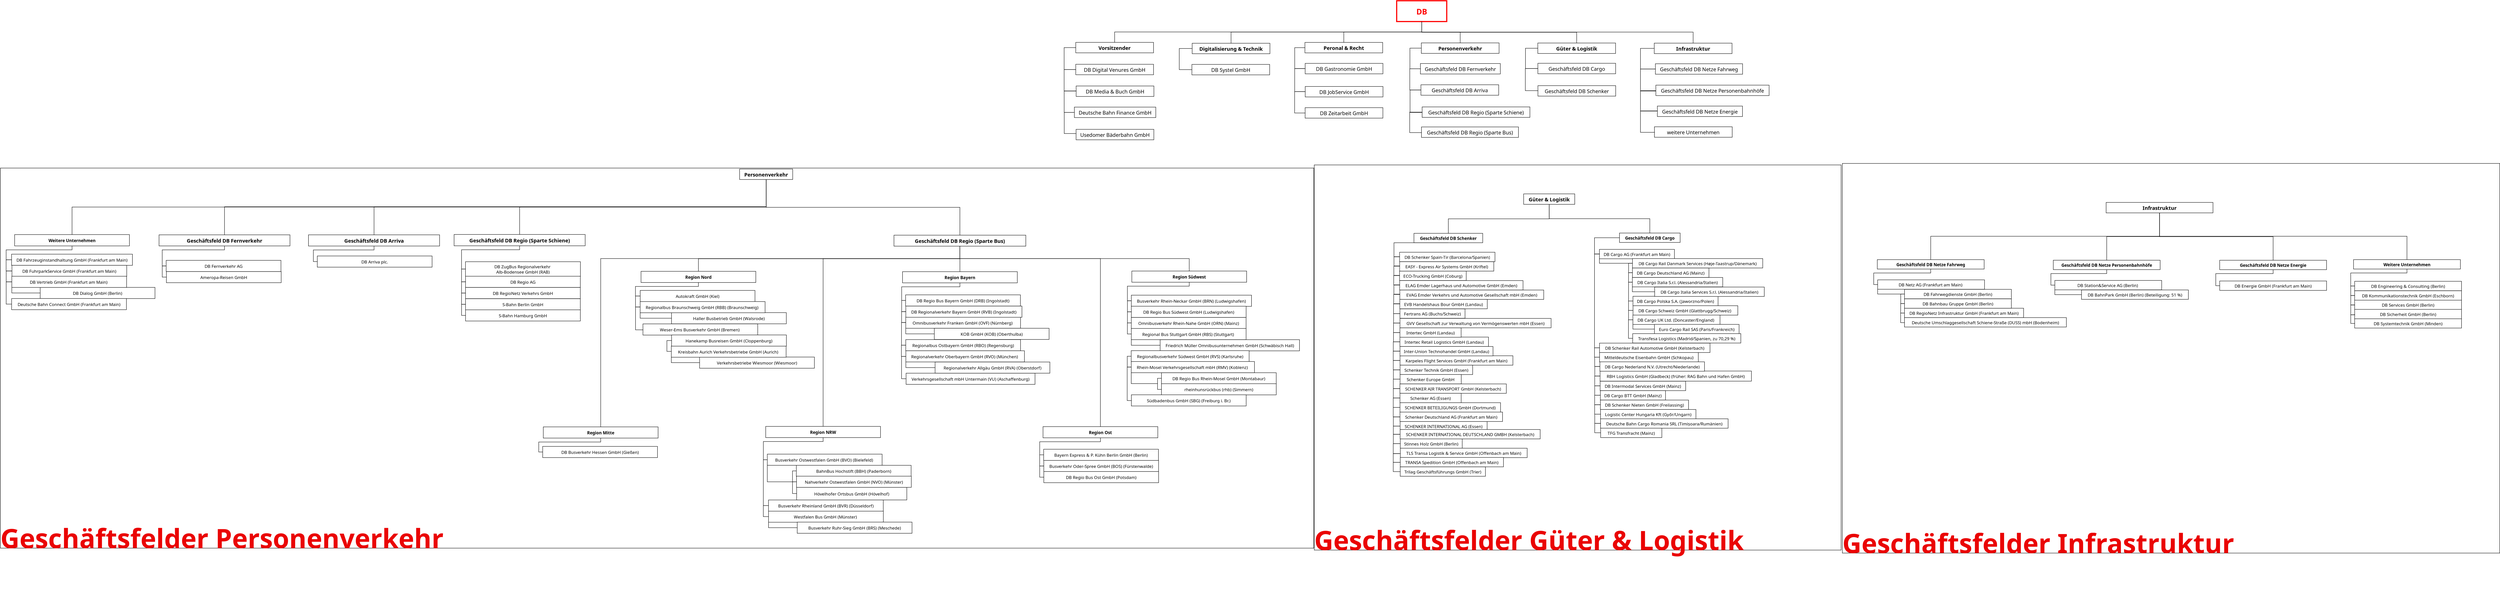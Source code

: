 <?xml version="1.0" encoding="UTF-8"?>
<dia:diagram xmlns:dia="http://www.lysator.liu.se/~alla/dia/">
  <dia:layer name="Hintergrund" visible="true" connectable="true" active="true">
    <dia:object type="Flowchart - Box" version="0" id="O0">
      <dia:attribute name="obj_pos">
        <dia:point val="11.344,15.677"/>
      </dia:attribute>
      <dia:attribute name="obj_bb">
        <dia:rectangle val="11.294,15.627;32.116,18.52"/>
      </dia:attribute>
      <dia:attribute name="elem_corner">
        <dia:point val="11.344,15.677"/>
      </dia:attribute>
      <dia:attribute name="elem_width">
        <dia:real val="20.723"/>
      </dia:attribute>
      <dia:attribute name="elem_height">
        <dia:real val="2.793"/>
      </dia:attribute>
      <dia:attribute name="show_background">
        <dia:boolean val="true"/>
      </dia:attribute>
      <dia:attribute name="padding">
        <dia:real val="0.5"/>
      </dia:attribute>
      <dia:attribute name="text">
        <dia:composite type="text">
          <dia:attribute name="string">
            <dia:string>#Vorsitzender#</dia:string>
          </dia:attribute>
          <dia:attribute name="font">
            <dia:font family="sans" style="80" name="Helvetica-Bold"/>
          </dia:attribute>
          <dia:attribute name="height">
            <dia:real val="1.693"/>
          </dia:attribute>
          <dia:attribute name="pos">
            <dia:point val="21.705,17.484"/>
          </dia:attribute>
          <dia:attribute name="color">
            <dia:color val="#000000ff"/>
          </dia:attribute>
          <dia:attribute name="alignment">
            <dia:enum val="1"/>
          </dia:attribute>
        </dia:composite>
      </dia:attribute>
    </dia:object>
    <dia:object type="Flowchart - Box" version="0" id="O1">
      <dia:attribute name="obj_pos">
        <dia:point val="11.427,38.889"/>
      </dia:attribute>
      <dia:attribute name="obj_bb">
        <dia:rectangle val="11.377,38.839;32.199,41.734"/>
      </dia:attribute>
      <dia:attribute name="elem_corner">
        <dia:point val="11.427,38.889"/>
      </dia:attribute>
      <dia:attribute name="elem_width">
        <dia:real val="20.723"/>
      </dia:attribute>
      <dia:attribute name="elem_height">
        <dia:real val="2.795"/>
      </dia:attribute>
      <dia:attribute name="show_background">
        <dia:boolean val="true"/>
      </dia:attribute>
      <dia:attribute name="padding">
        <dia:real val="0.5"/>
      </dia:attribute>
      <dia:attribute name="text">
        <dia:composite type="text">
          <dia:attribute name="string">
            <dia:string>#Usedomer Bäderbahn GmbH#</dia:string>
          </dia:attribute>
          <dia:attribute name="font">
            <dia:font family="sans" style="0" name="Helvetica"/>
          </dia:attribute>
          <dia:attribute name="height">
            <dia:real val="1.693"/>
          </dia:attribute>
          <dia:attribute name="pos">
            <dia:point val="21.788,40.698"/>
          </dia:attribute>
          <dia:attribute name="color">
            <dia:color val="#000000ff"/>
          </dia:attribute>
          <dia:attribute name="alignment">
            <dia:enum val="1"/>
          </dia:attribute>
        </dia:composite>
      </dia:attribute>
    </dia:object>
    <dia:object type="Flowchart - Box" version="0" id="O2">
      <dia:attribute name="obj_pos">
        <dia:point val="96.862,4.565"/>
      </dia:attribute>
      <dia:attribute name="obj_bb">
        <dia:rectangle val="96.713,4.415;110.353,10.267"/>
      </dia:attribute>
      <dia:attribute name="elem_corner">
        <dia:point val="96.862,4.565"/>
      </dia:attribute>
      <dia:attribute name="elem_width">
        <dia:real val="13.34"/>
      </dia:attribute>
      <dia:attribute name="elem_height">
        <dia:real val="5.552"/>
      </dia:attribute>
      <dia:attribute name="border_width">
        <dia:real val="0.3"/>
      </dia:attribute>
      <dia:attribute name="border_color">
        <dia:color val="#ff0000ff"/>
      </dia:attribute>
      <dia:attribute name="show_background">
        <dia:boolean val="true"/>
      </dia:attribute>
      <dia:attribute name="padding">
        <dia:real val="0.5"/>
      </dia:attribute>
      <dia:attribute name="text">
        <dia:composite type="text">
          <dia:attribute name="string">
            <dia:string>#DB#</dia:string>
          </dia:attribute>
          <dia:attribute name="font">
            <dia:font family="KacstBook" style="80" name="Courier"/>
          </dia:attribute>
          <dia:attribute name="height">
            <dia:real val="2.54"/>
          </dia:attribute>
          <dia:attribute name="pos">
            <dia:point val="103.533,7.958"/>
          </dia:attribute>
          <dia:attribute name="color">
            <dia:color val="#ff0000ff"/>
          </dia:attribute>
          <dia:attribute name="alignment">
            <dia:enum val="1"/>
          </dia:attribute>
        </dia:composite>
      </dia:attribute>
    </dia:object>
    <dia:object type="Flowchart - Box" version="0" id="O3">
      <dia:attribute name="obj_pos">
        <dia:point val="103.426,15.817"/>
      </dia:attribute>
      <dia:attribute name="obj_bb">
        <dia:rectangle val="103.376,15.767;124.198,18.662"/>
      </dia:attribute>
      <dia:attribute name="elem_corner">
        <dia:point val="103.426,15.817"/>
      </dia:attribute>
      <dia:attribute name="elem_width">
        <dia:real val="20.723"/>
      </dia:attribute>
      <dia:attribute name="elem_height">
        <dia:real val="2.795"/>
      </dia:attribute>
      <dia:attribute name="show_background">
        <dia:boolean val="true"/>
      </dia:attribute>
      <dia:attribute name="padding">
        <dia:real val="0.5"/>
      </dia:attribute>
      <dia:attribute name="text">
        <dia:composite type="text">
          <dia:attribute name="string">
            <dia:string>#Personenverkehr#</dia:string>
          </dia:attribute>
          <dia:attribute name="font">
            <dia:font family="sans" style="80" name="Helvetica-Bold"/>
          </dia:attribute>
          <dia:attribute name="height">
            <dia:real val="1.693"/>
          </dia:attribute>
          <dia:attribute name="pos">
            <dia:point val="113.787,17.626"/>
          </dia:attribute>
          <dia:attribute name="color">
            <dia:color val="#000000ff"/>
          </dia:attribute>
          <dia:attribute name="alignment">
            <dia:enum val="1"/>
          </dia:attribute>
        </dia:composite>
      </dia:attribute>
    </dia:object>
    <dia:object type="Flowchart - Box" version="0" id="O4">
      <dia:attribute name="obj_pos">
        <dia:point val="11.445,27.316"/>
      </dia:attribute>
      <dia:attribute name="obj_bb">
        <dia:rectangle val="11.395,27.266;32.217,30.161"/>
      </dia:attribute>
      <dia:attribute name="elem_corner">
        <dia:point val="11.445,27.316"/>
      </dia:attribute>
      <dia:attribute name="elem_width">
        <dia:real val="20.723"/>
      </dia:attribute>
      <dia:attribute name="elem_height">
        <dia:real val="2.795"/>
      </dia:attribute>
      <dia:attribute name="show_background">
        <dia:boolean val="true"/>
      </dia:attribute>
      <dia:attribute name="padding">
        <dia:real val="0.5"/>
      </dia:attribute>
      <dia:attribute name="text">
        <dia:composite type="text">
          <dia:attribute name="string">
            <dia:string>#DB Media &amp; Buch GmbH#</dia:string>
          </dia:attribute>
          <dia:attribute name="font">
            <dia:font family="sans" style="0" name="Helvetica"/>
          </dia:attribute>
          <dia:attribute name="height">
            <dia:real val="1.693"/>
          </dia:attribute>
          <dia:attribute name="pos">
            <dia:point val="21.806,29.124"/>
          </dia:attribute>
          <dia:attribute name="color">
            <dia:color val="#000000ff"/>
          </dia:attribute>
          <dia:attribute name="alignment">
            <dia:enum val="1"/>
          </dia:attribute>
        </dia:composite>
      </dia:attribute>
    </dia:object>
    <dia:object type="Flowchart - Box" version="0" id="O5">
      <dia:attribute name="obj_pos">
        <dia:point val="11.344,21.522"/>
      </dia:attribute>
      <dia:attribute name="obj_bb">
        <dia:rectangle val="11.293,21.472;32.116,24.367"/>
      </dia:attribute>
      <dia:attribute name="elem_corner">
        <dia:point val="11.344,21.522"/>
      </dia:attribute>
      <dia:attribute name="elem_width">
        <dia:real val="20.723"/>
      </dia:attribute>
      <dia:attribute name="elem_height">
        <dia:real val="2.795"/>
      </dia:attribute>
      <dia:attribute name="show_background">
        <dia:boolean val="true"/>
      </dia:attribute>
      <dia:attribute name="padding">
        <dia:real val="0.5"/>
      </dia:attribute>
      <dia:attribute name="text">
        <dia:composite type="text">
          <dia:attribute name="string">
            <dia:string>#DB Digital Venures GmbH#</dia:string>
          </dia:attribute>
          <dia:attribute name="font">
            <dia:font family="sans" style="0" name="Helvetica"/>
          </dia:attribute>
          <dia:attribute name="height">
            <dia:real val="1.693"/>
          </dia:attribute>
          <dia:attribute name="pos">
            <dia:point val="21.705,23.33"/>
          </dia:attribute>
          <dia:attribute name="color">
            <dia:color val="#000000ff"/>
          </dia:attribute>
          <dia:attribute name="alignment">
            <dia:enum val="1"/>
          </dia:attribute>
        </dia:composite>
      </dia:attribute>
    </dia:object>
    <dia:object type="Flowchart - Box" version="0" id="O6">
      <dia:attribute name="obj_pos">
        <dia:point val="165.5,15.881"/>
      </dia:attribute>
      <dia:attribute name="obj_bb">
        <dia:rectangle val="165.45,15.831;186.273,18.726"/>
      </dia:attribute>
      <dia:attribute name="elem_corner">
        <dia:point val="165.5,15.881"/>
      </dia:attribute>
      <dia:attribute name="elem_width">
        <dia:real val="20.723"/>
      </dia:attribute>
      <dia:attribute name="elem_height">
        <dia:real val="2.795"/>
      </dia:attribute>
      <dia:attribute name="show_background">
        <dia:boolean val="true"/>
      </dia:attribute>
      <dia:attribute name="padding">
        <dia:real val="0.5"/>
      </dia:attribute>
      <dia:attribute name="text">
        <dia:composite type="text">
          <dia:attribute name="string">
            <dia:string>#Infrastruktur#</dia:string>
          </dia:attribute>
          <dia:attribute name="font">
            <dia:font family="sans" style="80" name="Helvetica-Bold"/>
          </dia:attribute>
          <dia:attribute name="height">
            <dia:real val="1.693"/>
          </dia:attribute>
          <dia:attribute name="pos">
            <dia:point val="175.861,17.689"/>
          </dia:attribute>
          <dia:attribute name="color">
            <dia:color val="#000000ff"/>
          </dia:attribute>
          <dia:attribute name="alignment">
            <dia:enum val="1"/>
          </dia:attribute>
        </dia:composite>
      </dia:attribute>
    </dia:object>
    <dia:object type="Flowchart - Box" version="0" id="O7">
      <dia:attribute name="obj_pos">
        <dia:point val="10.973,32.953"/>
      </dia:attribute>
      <dia:attribute name="obj_bb">
        <dia:rectangle val="10.923,32.903;32.721,35.798"/>
      </dia:attribute>
      <dia:attribute name="elem_corner">
        <dia:point val="10.973,32.953"/>
      </dia:attribute>
      <dia:attribute name="elem_width">
        <dia:real val="21.698"/>
      </dia:attribute>
      <dia:attribute name="elem_height">
        <dia:real val="2.795"/>
      </dia:attribute>
      <dia:attribute name="show_background">
        <dia:boolean val="true"/>
      </dia:attribute>
      <dia:attribute name="padding">
        <dia:real val="0.5"/>
      </dia:attribute>
      <dia:attribute name="text">
        <dia:composite type="text">
          <dia:attribute name="string">
            <dia:string>#Deutsche Bahn Finance GmbH#</dia:string>
          </dia:attribute>
          <dia:attribute name="font">
            <dia:font family="sans" style="0" name="Helvetica"/>
          </dia:attribute>
          <dia:attribute name="height">
            <dia:real val="1.693"/>
          </dia:attribute>
          <dia:attribute name="pos">
            <dia:point val="21.822,34.761"/>
          </dia:attribute>
          <dia:attribute name="color">
            <dia:color val="#000000ff"/>
          </dia:attribute>
          <dia:attribute name="alignment">
            <dia:enum val="1"/>
          </dia:attribute>
        </dia:composite>
      </dia:attribute>
    </dia:object>
    <dia:object type="Flowchart - Box" version="0" id="O8">
      <dia:attribute name="obj_pos">
        <dia:point val="72.489,27.448"/>
      </dia:attribute>
      <dia:attribute name="obj_bb">
        <dia:rectangle val="72.439,27.398;93.261,30.293"/>
      </dia:attribute>
      <dia:attribute name="elem_corner">
        <dia:point val="72.489,27.448"/>
      </dia:attribute>
      <dia:attribute name="elem_width">
        <dia:real val="20.723"/>
      </dia:attribute>
      <dia:attribute name="elem_height">
        <dia:real val="2.795"/>
      </dia:attribute>
      <dia:attribute name="show_background">
        <dia:boolean val="true"/>
      </dia:attribute>
      <dia:attribute name="padding">
        <dia:real val="0.5"/>
      </dia:attribute>
      <dia:attribute name="text">
        <dia:composite type="text">
          <dia:attribute name="string">
            <dia:string>#DB JobService GmbH#</dia:string>
          </dia:attribute>
          <dia:attribute name="font">
            <dia:font family="sans" style="0" name="Helvetica"/>
          </dia:attribute>
          <dia:attribute name="height">
            <dia:real val="1.693"/>
          </dia:attribute>
          <dia:attribute name="pos">
            <dia:point val="82.85,29.256"/>
          </dia:attribute>
          <dia:attribute name="color">
            <dia:color val="#000000ff"/>
          </dia:attribute>
          <dia:attribute name="alignment">
            <dia:enum val="1"/>
          </dia:attribute>
        </dia:composite>
      </dia:attribute>
    </dia:object>
    <dia:object type="Flowchart - Box" version="0" id="O9">
      <dia:attribute name="obj_pos">
        <dia:point val="166.329,32.677"/>
      </dia:attribute>
      <dia:attribute name="obj_bb">
        <dia:rectangle val="166.279,32.627;189.062,35.522"/>
      </dia:attribute>
      <dia:attribute name="elem_corner">
        <dia:point val="166.329,32.677"/>
      </dia:attribute>
      <dia:attribute name="elem_width">
        <dia:real val="22.683"/>
      </dia:attribute>
      <dia:attribute name="elem_height">
        <dia:real val="2.795"/>
      </dia:attribute>
      <dia:attribute name="show_background">
        <dia:boolean val="true"/>
      </dia:attribute>
      <dia:attribute name="padding">
        <dia:real val="0.5"/>
      </dia:attribute>
      <dia:attribute name="text">
        <dia:composite type="text">
          <dia:attribute name="string">
            <dia:string>#Geschäftsfeld DB Netze Energie#</dia:string>
          </dia:attribute>
          <dia:attribute name="font">
            <dia:font family="sans" style="0" name="Helvetica"/>
          </dia:attribute>
          <dia:attribute name="height">
            <dia:real val="1.693"/>
          </dia:attribute>
          <dia:attribute name="pos">
            <dia:point val="177.67,34.485"/>
          </dia:attribute>
          <dia:attribute name="color">
            <dia:color val="#000000ff"/>
          </dia:attribute>
          <dia:attribute name="alignment">
            <dia:enum val="1"/>
          </dia:attribute>
        </dia:composite>
      </dia:attribute>
    </dia:object>
    <dia:object type="Flowchart - Box" version="0" id="O10">
      <dia:attribute name="obj_pos">
        <dia:point val="165.805,21.381"/>
      </dia:attribute>
      <dia:attribute name="obj_bb">
        <dia:rectangle val="165.755,21.331;189.09,24.226"/>
      </dia:attribute>
      <dia:attribute name="elem_corner">
        <dia:point val="165.805,21.381"/>
      </dia:attribute>
      <dia:attribute name="elem_width">
        <dia:real val="23.235"/>
      </dia:attribute>
      <dia:attribute name="elem_height">
        <dia:real val="2.795"/>
      </dia:attribute>
      <dia:attribute name="show_background">
        <dia:boolean val="true"/>
      </dia:attribute>
      <dia:attribute name="padding">
        <dia:real val="0.5"/>
      </dia:attribute>
      <dia:attribute name="text">
        <dia:composite type="text">
          <dia:attribute name="string">
            <dia:string>#Geschäftsfeld DB Netze Fahrweg#</dia:string>
          </dia:attribute>
          <dia:attribute name="font">
            <dia:font family="sans" style="0" name="Helvetica"/>
          </dia:attribute>
          <dia:attribute name="height">
            <dia:real val="1.693"/>
          </dia:attribute>
          <dia:attribute name="pos">
            <dia:point val="177.423,23.189"/>
          </dia:attribute>
          <dia:attribute name="color">
            <dia:color val="#000000ff"/>
          </dia:attribute>
          <dia:attribute name="alignment">
            <dia:enum val="1"/>
          </dia:attribute>
        </dia:composite>
      </dia:attribute>
    </dia:object>
    <dia:object type="Flowchart - Box" version="0" id="O11">
      <dia:attribute name="obj_pos">
        <dia:point val="134.487,21.257"/>
      </dia:attribute>
      <dia:attribute name="obj_bb">
        <dia:rectangle val="134.437,21.207;155.26,24.102"/>
      </dia:attribute>
      <dia:attribute name="elem_corner">
        <dia:point val="134.487,21.257"/>
      </dia:attribute>
      <dia:attribute name="elem_width">
        <dia:real val="20.723"/>
      </dia:attribute>
      <dia:attribute name="elem_height">
        <dia:real val="2.795"/>
      </dia:attribute>
      <dia:attribute name="show_background">
        <dia:boolean val="true"/>
      </dia:attribute>
      <dia:attribute name="padding">
        <dia:real val="0.5"/>
      </dia:attribute>
      <dia:attribute name="text">
        <dia:composite type="text">
          <dia:attribute name="string">
            <dia:string>#Geschäftsfeld DB Cargo#</dia:string>
          </dia:attribute>
          <dia:attribute name="font">
            <dia:font family="sans" style="0" name="Helvetica"/>
          </dia:attribute>
          <dia:attribute name="height">
            <dia:real val="1.693"/>
          </dia:attribute>
          <dia:attribute name="pos">
            <dia:point val="144.848,23.066"/>
          </dia:attribute>
          <dia:attribute name="color">
            <dia:color val="#000000ff"/>
          </dia:attribute>
          <dia:attribute name="alignment">
            <dia:enum val="1"/>
          </dia:attribute>
        </dia:composite>
      </dia:attribute>
    </dia:object>
    <dia:object type="Flowchart - Box" version="0" id="O12">
      <dia:attribute name="obj_pos">
        <dia:point val="165.551,38.206"/>
      </dia:attribute>
      <dia:attribute name="obj_bb">
        <dia:rectangle val="165.501,38.156;186.323,41.051"/>
      </dia:attribute>
      <dia:attribute name="elem_corner">
        <dia:point val="165.551,38.206"/>
      </dia:attribute>
      <dia:attribute name="elem_width">
        <dia:real val="20.723"/>
      </dia:attribute>
      <dia:attribute name="elem_height">
        <dia:real val="2.795"/>
      </dia:attribute>
      <dia:attribute name="show_background">
        <dia:boolean val="true"/>
      </dia:attribute>
      <dia:attribute name="padding">
        <dia:real val="0.5"/>
      </dia:attribute>
      <dia:attribute name="text">
        <dia:composite type="text">
          <dia:attribute name="string">
            <dia:string>#weitere Unternehmen#</dia:string>
          </dia:attribute>
          <dia:attribute name="font">
            <dia:font family="sans" style="0" name="Helvetica"/>
          </dia:attribute>
          <dia:attribute name="height">
            <dia:real val="1.693"/>
          </dia:attribute>
          <dia:attribute name="pos">
            <dia:point val="175.912,40.014"/>
          </dia:attribute>
          <dia:attribute name="color">
            <dia:color val="#000000ff"/>
          </dia:attribute>
          <dia:attribute name="alignment">
            <dia:enum val="1"/>
          </dia:attribute>
        </dia:composite>
      </dia:attribute>
    </dia:object>
    <dia:object type="Flowchart - Box" version="0" id="O13">
      <dia:attribute name="obj_pos">
        <dia:point val="72.474,21.282"/>
      </dia:attribute>
      <dia:attribute name="obj_bb">
        <dia:rectangle val="72.424,21.232;93.246,24.127"/>
      </dia:attribute>
      <dia:attribute name="elem_corner">
        <dia:point val="72.474,21.282"/>
      </dia:attribute>
      <dia:attribute name="elem_width">
        <dia:real val="20.723"/>
      </dia:attribute>
      <dia:attribute name="elem_height">
        <dia:real val="2.795"/>
      </dia:attribute>
      <dia:attribute name="show_background">
        <dia:boolean val="true"/>
      </dia:attribute>
      <dia:attribute name="padding">
        <dia:real val="0.5"/>
      </dia:attribute>
      <dia:attribute name="text">
        <dia:composite type="text">
          <dia:attribute name="string">
            <dia:string>#DB Gastronomie GmbH#</dia:string>
          </dia:attribute>
          <dia:attribute name="font">
            <dia:font family="sans" style="0" name="Helvetica"/>
          </dia:attribute>
          <dia:attribute name="height">
            <dia:real val="1.693"/>
          </dia:attribute>
          <dia:attribute name="pos">
            <dia:point val="82.835,23.09"/>
          </dia:attribute>
          <dia:attribute name="color">
            <dia:color val="#000000ff"/>
          </dia:attribute>
          <dia:attribute name="alignment">
            <dia:enum val="1"/>
          </dia:attribute>
        </dia:composite>
      </dia:attribute>
    </dia:object>
    <dia:object type="Flowchart - Box" version="0" id="O14">
      <dia:attribute name="obj_pos">
        <dia:point val="72.411,15.687"/>
      </dia:attribute>
      <dia:attribute name="obj_bb">
        <dia:rectangle val="72.361,15.637;93.184,18.532"/>
      </dia:attribute>
      <dia:attribute name="elem_corner">
        <dia:point val="72.411,15.687"/>
      </dia:attribute>
      <dia:attribute name="elem_width">
        <dia:real val="20.723"/>
      </dia:attribute>
      <dia:attribute name="elem_height">
        <dia:real val="2.795"/>
      </dia:attribute>
      <dia:attribute name="show_background">
        <dia:boolean val="true"/>
      </dia:attribute>
      <dia:attribute name="padding">
        <dia:real val="0.5"/>
      </dia:attribute>
      <dia:attribute name="text">
        <dia:composite type="text">
          <dia:attribute name="string">
            <dia:string>#Peronal &amp; Recht#</dia:string>
          </dia:attribute>
          <dia:attribute name="font">
            <dia:font family="sans" style="80" name="Helvetica-Bold"/>
          </dia:attribute>
          <dia:attribute name="height">
            <dia:real val="1.693"/>
          </dia:attribute>
          <dia:attribute name="pos">
            <dia:point val="82.772,17.495"/>
          </dia:attribute>
          <dia:attribute name="color">
            <dia:color val="#000000ff"/>
          </dia:attribute>
          <dia:attribute name="alignment">
            <dia:enum val="1"/>
          </dia:attribute>
        </dia:composite>
      </dia:attribute>
    </dia:object>
    <dia:object type="Flowchart - Box" version="0" id="O15">
      <dia:attribute name="obj_pos">
        <dia:point val="42.291,21.556"/>
      </dia:attribute>
      <dia:attribute name="obj_bb">
        <dia:rectangle val="42.241,21.506;63.063,24.401"/>
      </dia:attribute>
      <dia:attribute name="elem_corner">
        <dia:point val="42.291,21.556"/>
      </dia:attribute>
      <dia:attribute name="elem_width">
        <dia:real val="20.723"/>
      </dia:attribute>
      <dia:attribute name="elem_height">
        <dia:real val="2.795"/>
      </dia:attribute>
      <dia:attribute name="show_background">
        <dia:boolean val="true"/>
      </dia:attribute>
      <dia:attribute name="padding">
        <dia:real val="0.5"/>
      </dia:attribute>
      <dia:attribute name="text">
        <dia:composite type="text">
          <dia:attribute name="string">
            <dia:string>#DB Systel GmbH#</dia:string>
          </dia:attribute>
          <dia:attribute name="font">
            <dia:font family="sans" style="0" name="Helvetica"/>
          </dia:attribute>
          <dia:attribute name="height">
            <dia:real val="1.693"/>
          </dia:attribute>
          <dia:attribute name="pos">
            <dia:point val="52.652,23.364"/>
          </dia:attribute>
          <dia:attribute name="color">
            <dia:color val="#000000ff"/>
          </dia:attribute>
          <dia:attribute name="alignment">
            <dia:enum val="1"/>
          </dia:attribute>
        </dia:composite>
      </dia:attribute>
    </dia:object>
    <dia:object type="Flowchart - Box" version="0" id="O16">
      <dia:attribute name="obj_pos">
        <dia:point val="42.364,15.91"/>
      </dia:attribute>
      <dia:attribute name="obj_bb">
        <dia:rectangle val="42.314,15.86;63.136,18.755"/>
      </dia:attribute>
      <dia:attribute name="elem_corner">
        <dia:point val="42.364,15.91"/>
      </dia:attribute>
      <dia:attribute name="elem_width">
        <dia:real val="20.723"/>
      </dia:attribute>
      <dia:attribute name="elem_height">
        <dia:real val="2.795"/>
      </dia:attribute>
      <dia:attribute name="show_background">
        <dia:boolean val="true"/>
      </dia:attribute>
      <dia:attribute name="padding">
        <dia:real val="0.5"/>
      </dia:attribute>
      <dia:attribute name="text">
        <dia:composite type="text">
          <dia:attribute name="string">
            <dia:string>#Digitalisierung &amp; Technik#</dia:string>
          </dia:attribute>
          <dia:attribute name="font">
            <dia:font family="sans" style="80" name="Helvetica-Bold"/>
          </dia:attribute>
          <dia:attribute name="height">
            <dia:real val="1.693"/>
          </dia:attribute>
          <dia:attribute name="pos">
            <dia:point val="52.725,17.718"/>
          </dia:attribute>
          <dia:attribute name="color">
            <dia:color val="#000000ff"/>
          </dia:attribute>
          <dia:attribute name="alignment">
            <dia:enum val="1"/>
          </dia:attribute>
        </dia:composite>
      </dia:attribute>
    </dia:object>
    <dia:object type="Flowchart - Box" version="0" id="O17">
      <dia:attribute name="obj_pos">
        <dia:point val="134.47,15.848"/>
      </dia:attribute>
      <dia:attribute name="obj_bb">
        <dia:rectangle val="134.42,15.798;155.243,18.693"/>
      </dia:attribute>
      <dia:attribute name="elem_corner">
        <dia:point val="134.47,15.848"/>
      </dia:attribute>
      <dia:attribute name="elem_width">
        <dia:real val="20.723"/>
      </dia:attribute>
      <dia:attribute name="elem_height">
        <dia:real val="2.795"/>
      </dia:attribute>
      <dia:attribute name="show_background">
        <dia:boolean val="true"/>
      </dia:attribute>
      <dia:attribute name="padding">
        <dia:real val="0.5"/>
      </dia:attribute>
      <dia:attribute name="text">
        <dia:composite type="text">
          <dia:attribute name="string">
            <dia:string>#Güter &amp; Logistik#</dia:string>
          </dia:attribute>
          <dia:attribute name="font">
            <dia:font family="sans" style="80" name="Helvetica-Bold"/>
          </dia:attribute>
          <dia:attribute name="height">
            <dia:real val="1.693"/>
          </dia:attribute>
          <dia:attribute name="pos">
            <dia:point val="144.831,17.656"/>
          </dia:attribute>
          <dia:attribute name="color">
            <dia:color val="#000000ff"/>
          </dia:attribute>
          <dia:attribute name="alignment">
            <dia:enum val="1"/>
          </dia:attribute>
        </dia:composite>
      </dia:attribute>
    </dia:object>
    <dia:object type="Flowchart - Box" version="0" id="O18">
      <dia:attribute name="obj_pos">
        <dia:point val="103.188,21.32"/>
      </dia:attribute>
      <dia:attribute name="obj_bb">
        <dia:rectangle val="103.138,21.27;124.53,24.165"/>
      </dia:attribute>
      <dia:attribute name="elem_corner">
        <dia:point val="103.188,21.32"/>
      </dia:attribute>
      <dia:attribute name="elem_width">
        <dia:real val="21.293"/>
      </dia:attribute>
      <dia:attribute name="elem_height">
        <dia:real val="2.795"/>
      </dia:attribute>
      <dia:attribute name="show_background">
        <dia:boolean val="true"/>
      </dia:attribute>
      <dia:attribute name="padding">
        <dia:real val="0.5"/>
      </dia:attribute>
      <dia:attribute name="text">
        <dia:composite type="text">
          <dia:attribute name="string">
            <dia:string>#Geschäftsfeld DB Fernverkehr#</dia:string>
          </dia:attribute>
          <dia:attribute name="font">
            <dia:font family="sans" style="0" name="Helvetica"/>
          </dia:attribute>
          <dia:attribute name="height">
            <dia:real val="1.693"/>
          </dia:attribute>
          <dia:attribute name="pos">
            <dia:point val="113.834,23.128"/>
          </dia:attribute>
          <dia:attribute name="color">
            <dia:color val="#000000ff"/>
          </dia:attribute>
          <dia:attribute name="alignment">
            <dia:enum val="1"/>
          </dia:attribute>
        </dia:composite>
      </dia:attribute>
    </dia:object>
    <dia:object type="Flowchart - Box" version="0" id="O19">
      <dia:attribute name="obj_pos">
        <dia:point val="165.926,27.089"/>
      </dia:attribute>
      <dia:attribute name="obj_bb">
        <dia:rectangle val="165.876,27.039;196.156,29.934"/>
      </dia:attribute>
      <dia:attribute name="elem_corner">
        <dia:point val="165.926,27.089"/>
      </dia:attribute>
      <dia:attribute name="elem_width">
        <dia:real val="30.18"/>
      </dia:attribute>
      <dia:attribute name="elem_height">
        <dia:real val="2.795"/>
      </dia:attribute>
      <dia:attribute name="show_background">
        <dia:boolean val="true"/>
      </dia:attribute>
      <dia:attribute name="padding">
        <dia:real val="0.5"/>
      </dia:attribute>
      <dia:attribute name="text">
        <dia:composite type="text">
          <dia:attribute name="string">
            <dia:string>#Geschäftsfeld DB Netze Personenbahnhöfe#</dia:string>
          </dia:attribute>
          <dia:attribute name="font">
            <dia:font family="sans" style="0" name="Helvetica"/>
          </dia:attribute>
          <dia:attribute name="height">
            <dia:real val="1.693"/>
          </dia:attribute>
          <dia:attribute name="pos">
            <dia:point val="181.016,28.897"/>
          </dia:attribute>
          <dia:attribute name="color">
            <dia:color val="#000000ff"/>
          </dia:attribute>
          <dia:attribute name="alignment">
            <dia:enum val="1"/>
          </dia:attribute>
        </dia:composite>
      </dia:attribute>
    </dia:object>
    <dia:object type="Flowchart - Box" version="0" id="O20">
      <dia:attribute name="obj_pos">
        <dia:point val="72.465,33.102"/>
      </dia:attribute>
      <dia:attribute name="obj_bb">
        <dia:rectangle val="72.415,33.052;93.238,35.947"/>
      </dia:attribute>
      <dia:attribute name="elem_corner">
        <dia:point val="72.465,33.102"/>
      </dia:attribute>
      <dia:attribute name="elem_width">
        <dia:real val="20.723"/>
      </dia:attribute>
      <dia:attribute name="elem_height">
        <dia:real val="2.795"/>
      </dia:attribute>
      <dia:attribute name="show_background">
        <dia:boolean val="true"/>
      </dia:attribute>
      <dia:attribute name="padding">
        <dia:real val="0.5"/>
      </dia:attribute>
      <dia:attribute name="text">
        <dia:composite type="text">
          <dia:attribute name="string">
            <dia:string>#DB Zeitarbeit GmbH#</dia:string>
          </dia:attribute>
          <dia:attribute name="font">
            <dia:font family="sans" style="0" name="Helvetica"/>
          </dia:attribute>
          <dia:attribute name="height">
            <dia:real val="1.693"/>
          </dia:attribute>
          <dia:attribute name="pos">
            <dia:point val="82.826,34.91"/>
          </dia:attribute>
          <dia:attribute name="color">
            <dia:color val="#000000ff"/>
          </dia:attribute>
          <dia:attribute name="alignment">
            <dia:enum val="1"/>
          </dia:attribute>
        </dia:composite>
      </dia:attribute>
    </dia:object>
    <dia:object type="Flowchart - Box" version="0" id="O21">
      <dia:attribute name="obj_pos">
        <dia:point val="103.467,38.25"/>
      </dia:attribute>
      <dia:attribute name="obj_bb">
        <dia:rectangle val="103.417,38.2;129.365,41.095"/>
      </dia:attribute>
      <dia:attribute name="elem_corner">
        <dia:point val="103.467,38.25"/>
      </dia:attribute>
      <dia:attribute name="elem_width">
        <dia:real val="25.848"/>
      </dia:attribute>
      <dia:attribute name="elem_height">
        <dia:real val="2.795"/>
      </dia:attribute>
      <dia:attribute name="show_background">
        <dia:boolean val="true"/>
      </dia:attribute>
      <dia:attribute name="padding">
        <dia:real val="0.5"/>
      </dia:attribute>
      <dia:attribute name="text">
        <dia:composite type="text">
          <dia:attribute name="string">
            <dia:string>#Geschäftsfeld DB Regio (Sparte Bus)#</dia:string>
          </dia:attribute>
          <dia:attribute name="font">
            <dia:font family="sans" style="0" name="Helvetica"/>
          </dia:attribute>
          <dia:attribute name="height">
            <dia:real val="1.693"/>
          </dia:attribute>
          <dia:attribute name="pos">
            <dia:point val="116.391,40.058"/>
          </dia:attribute>
          <dia:attribute name="color">
            <dia:color val="#000000ff"/>
          </dia:attribute>
          <dia:attribute name="alignment">
            <dia:enum val="1"/>
          </dia:attribute>
        </dia:composite>
      </dia:attribute>
    </dia:object>
    <dia:object type="Flowchart - Box" version="0" id="O22">
      <dia:attribute name="obj_pos">
        <dia:point val="103.645,32.904"/>
      </dia:attribute>
      <dia:attribute name="obj_bb">
        <dia:rectangle val="103.595,32.854;132.413,35.749"/>
      </dia:attribute>
      <dia:attribute name="elem_corner">
        <dia:point val="103.645,32.904"/>
      </dia:attribute>
      <dia:attribute name="elem_width">
        <dia:real val="28.718"/>
      </dia:attribute>
      <dia:attribute name="elem_height">
        <dia:real val="2.795"/>
      </dia:attribute>
      <dia:attribute name="show_background">
        <dia:boolean val="true"/>
      </dia:attribute>
      <dia:attribute name="padding">
        <dia:real val="0.5"/>
      </dia:attribute>
      <dia:attribute name="text">
        <dia:composite type="text">
          <dia:attribute name="string">
            <dia:string>#Geschäftsfeld DB Regio (Sparte Schiene)#</dia:string>
          </dia:attribute>
          <dia:attribute name="font">
            <dia:font family="sans" style="0" name="Helvetica"/>
          </dia:attribute>
          <dia:attribute name="height">
            <dia:real val="1.693"/>
          </dia:attribute>
          <dia:attribute name="pos">
            <dia:point val="118.004,34.712"/>
          </dia:attribute>
          <dia:attribute name="color">
            <dia:color val="#000000ff"/>
          </dia:attribute>
          <dia:attribute name="alignment">
            <dia:enum val="1"/>
          </dia:attribute>
        </dia:composite>
      </dia:attribute>
    </dia:object>
    <dia:object type="Flowchart - Box" version="0" id="O23">
      <dia:attribute name="obj_pos">
        <dia:point val="103.325,26.991"/>
      </dia:attribute>
      <dia:attribute name="obj_bb">
        <dia:rectangle val="103.275,26.941;124.097,29.836"/>
      </dia:attribute>
      <dia:attribute name="elem_corner">
        <dia:point val="103.325,26.991"/>
      </dia:attribute>
      <dia:attribute name="elem_width">
        <dia:real val="20.723"/>
      </dia:attribute>
      <dia:attribute name="elem_height">
        <dia:real val="2.795"/>
      </dia:attribute>
      <dia:attribute name="show_background">
        <dia:boolean val="true"/>
      </dia:attribute>
      <dia:attribute name="padding">
        <dia:real val="0.5"/>
      </dia:attribute>
      <dia:attribute name="text">
        <dia:composite type="text">
          <dia:attribute name="string">
            <dia:string>#Geschäftsfeld DB Arriva#</dia:string>
          </dia:attribute>
          <dia:attribute name="font">
            <dia:font family="sans" style="0" name="Helvetica"/>
          </dia:attribute>
          <dia:attribute name="height">
            <dia:real val="1.693"/>
          </dia:attribute>
          <dia:attribute name="pos">
            <dia:point val="113.686,28.8"/>
          </dia:attribute>
          <dia:attribute name="color">
            <dia:color val="#000000ff"/>
          </dia:attribute>
          <dia:attribute name="alignment">
            <dia:enum val="1"/>
          </dia:attribute>
        </dia:composite>
      </dia:attribute>
    </dia:object>
    <dia:object type="Flowchart - Box" version="0" id="O24">
      <dia:attribute name="obj_pos">
        <dia:point val="134.502,27.226"/>
      </dia:attribute>
      <dia:attribute name="obj_bb">
        <dia:rectangle val="134.452,27.176;155.275,30.071"/>
      </dia:attribute>
      <dia:attribute name="elem_corner">
        <dia:point val="134.502,27.226"/>
      </dia:attribute>
      <dia:attribute name="elem_width">
        <dia:real val="20.723"/>
      </dia:attribute>
      <dia:attribute name="elem_height">
        <dia:real val="2.795"/>
      </dia:attribute>
      <dia:attribute name="show_background">
        <dia:boolean val="true"/>
      </dia:attribute>
      <dia:attribute name="padding">
        <dia:real val="0.5"/>
      </dia:attribute>
      <dia:attribute name="text">
        <dia:composite type="text">
          <dia:attribute name="string">
            <dia:string>#Geschäftsfeld DB Schenker#</dia:string>
          </dia:attribute>
          <dia:attribute name="font">
            <dia:font family="sans" style="0" name="Helvetica"/>
          </dia:attribute>
          <dia:attribute name="height">
            <dia:real val="1.693"/>
          </dia:attribute>
          <dia:attribute name="pos">
            <dia:point val="144.863,29.034"/>
          </dia:attribute>
          <dia:attribute name="color">
            <dia:color val="#000000ff"/>
          </dia:attribute>
          <dia:attribute name="alignment">
            <dia:enum val="1"/>
          </dia:attribute>
        </dia:composite>
      </dia:attribute>
    </dia:object>
    <dia:object type="Standard - ZigZagLine" version="1" id="O25">
      <dia:attribute name="obj_pos">
        <dia:point val="11.344,17.073"/>
      </dia:attribute>
      <dia:attribute name="obj_bb">
        <dia:rectangle val="8.195,17.023;11.394,22.981"/>
      </dia:attribute>
      <dia:attribute name="orth_points">
        <dia:point val="11.344,17.073"/>
        <dia:point val="8.245,17.073"/>
        <dia:point val="8.245,22.931"/>
        <dia:point val="11.344,22.931"/>
        <dia:point val="11.344,22.919"/>
      </dia:attribute>
      <dia:attribute name="orth_orient">
        <dia:enum val="0"/>
        <dia:enum val="1"/>
        <dia:enum val="0"/>
        <dia:enum val="1"/>
      </dia:attribute>
      <dia:attribute name="autorouting">
        <dia:boolean val="false"/>
      </dia:attribute>
      <dia:connections>
        <dia:connection handle="0" to="O0" connection="7"/>
        <dia:connection handle="1" to="O5" connection="7"/>
      </dia:connections>
    </dia:object>
    <dia:object type="Standard - ZigZagLine" version="1" id="O26">
      <dia:attribute name="obj_pos">
        <dia:point val="11.294,22.919"/>
      </dia:attribute>
      <dia:attribute name="obj_bb">
        <dia:rectangle val="8.195,22.869;11.495,28.763"/>
      </dia:attribute>
      <dia:attribute name="orth_points">
        <dia:point val="11.294,22.919"/>
        <dia:point val="8.245,22.919"/>
        <dia:point val="8.245,28.634"/>
        <dia:point val="11.445,28.634"/>
        <dia:point val="11.445,28.713"/>
      </dia:attribute>
      <dia:attribute name="orth_orient">
        <dia:enum val="0"/>
        <dia:enum val="1"/>
        <dia:enum val="0"/>
        <dia:enum val="1"/>
      </dia:attribute>
      <dia:attribute name="autorouting">
        <dia:boolean val="false"/>
      </dia:attribute>
      <dia:connections>
        <dia:connection handle="0" to="O5" connection="16"/>
        <dia:connection handle="1" to="O4" connection="7"/>
      </dia:connections>
    </dia:object>
    <dia:object type="Standard - ZigZagLine" version="1" id="O27">
      <dia:attribute name="obj_pos">
        <dia:point val="11.445,28.673"/>
      </dia:attribute>
      <dia:attribute name="obj_bb">
        <dia:rectangle val="8.206,28.623;11.495,34.428"/>
      </dia:attribute>
      <dia:attribute name="orth_points">
        <dia:point val="11.445,28.673"/>
        <dia:point val="8.256,28.673"/>
        <dia:point val="8.256,34.378"/>
        <dia:point val="10.973,34.378"/>
        <dia:point val="10.973,34.35"/>
      </dia:attribute>
      <dia:attribute name="orth_orient">
        <dia:enum val="0"/>
        <dia:enum val="1"/>
        <dia:enum val="0"/>
        <dia:enum val="1"/>
      </dia:attribute>
      <dia:attribute name="autorouting">
        <dia:boolean val="false"/>
      </dia:attribute>
      <dia:connections>
        <dia:connection handle="0" to="O26" connection="3"/>
        <dia:connection handle="1" to="O7" connection="7"/>
      </dia:connections>
    </dia:object>
    <dia:object type="Standard - ZigZagLine" version="1" id="O28">
      <dia:attribute name="obj_pos">
        <dia:point val="10.973,34.364"/>
      </dia:attribute>
      <dia:attribute name="obj_bb">
        <dia:rectangle val="8.222,34.314;11.477,40.337"/>
      </dia:attribute>
      <dia:attribute name="orth_points">
        <dia:point val="10.973,34.364"/>
        <dia:point val="8.272,34.364"/>
        <dia:point val="8.272,40.007"/>
        <dia:point val="11.427,40.007"/>
        <dia:point val="11.427,40.287"/>
      </dia:attribute>
      <dia:attribute name="orth_orient">
        <dia:enum val="0"/>
        <dia:enum val="1"/>
        <dia:enum val="0"/>
        <dia:enum val="1"/>
      </dia:attribute>
      <dia:attribute name="autorouting">
        <dia:boolean val="false"/>
      </dia:attribute>
      <dia:connections>
        <dia:connection handle="0" to="O27" connection="3"/>
        <dia:connection handle="1" to="O1" connection="7"/>
      </dia:connections>
    </dia:object>
    <dia:object type="Standard - ZigZagLine" version="1" id="O29">
      <dia:attribute name="obj_pos">
        <dia:point val="42.364,17.308"/>
      </dia:attribute>
      <dia:attribute name="obj_bb">
        <dia:rectangle val="38.874,17.258;42.414,23.004"/>
      </dia:attribute>
      <dia:attribute name="orth_points">
        <dia:point val="42.364,17.308"/>
        <dia:point val="38.924,17.308"/>
        <dia:point val="38.924,22.948"/>
        <dia:point val="42.291,22.948"/>
        <dia:point val="42.291,22.954"/>
      </dia:attribute>
      <dia:attribute name="orth_orient">
        <dia:enum val="0"/>
        <dia:enum val="1"/>
        <dia:enum val="0"/>
        <dia:enum val="1"/>
      </dia:attribute>
      <dia:attribute name="autorouting">
        <dia:boolean val="false"/>
      </dia:attribute>
      <dia:connections>
        <dia:connection handle="0" to="O16" connection="7"/>
        <dia:connection handle="1" to="O15" connection="7"/>
      </dia:connections>
    </dia:object>
    <dia:object type="Standard - ZigZagLine" version="1" id="O30">
      <dia:attribute name="obj_pos">
        <dia:point val="72.411,17.084"/>
      </dia:attribute>
      <dia:attribute name="obj_bb">
        <dia:rectangle val="69.642,17.034;72.524,22.729"/>
      </dia:attribute>
      <dia:attribute name="orth_points">
        <dia:point val="72.411,17.084"/>
        <dia:point val="69.692,17.084"/>
        <dia:point val="69.692,22.648"/>
        <dia:point val="72.474,22.648"/>
        <dia:point val="72.474,22.679"/>
      </dia:attribute>
      <dia:attribute name="orth_orient">
        <dia:enum val="0"/>
        <dia:enum val="1"/>
        <dia:enum val="0"/>
        <dia:enum val="1"/>
      </dia:attribute>
      <dia:attribute name="autorouting">
        <dia:boolean val="false"/>
      </dia:attribute>
      <dia:connections>
        <dia:connection handle="0" to="O14" connection="7"/>
        <dia:connection handle="1" to="O13" connection="7"/>
      </dia:connections>
    </dia:object>
    <dia:object type="Standard - ZigZagLine" version="1" id="O31">
      <dia:attribute name="obj_pos">
        <dia:point val="72.474,22.679"/>
      </dia:attribute>
      <dia:attribute name="obj_bb">
        <dia:rectangle val="69.634,22.629;72.539,28.896"/>
      </dia:attribute>
      <dia:attribute name="orth_points">
        <dia:point val="72.474,22.679"/>
        <dia:point val="69.684,22.679"/>
        <dia:point val="69.684,28.8"/>
        <dia:point val="72.489,28.8"/>
        <dia:point val="72.489,28.846"/>
      </dia:attribute>
      <dia:attribute name="orth_orient">
        <dia:enum val="0"/>
        <dia:enum val="1"/>
        <dia:enum val="0"/>
        <dia:enum val="1"/>
      </dia:attribute>
      <dia:attribute name="autorouting">
        <dia:boolean val="false"/>
      </dia:attribute>
      <dia:connections>
        <dia:connection handle="0" to="O13" connection="7"/>
        <dia:connection handle="1" to="O8" connection="7"/>
      </dia:connections>
    </dia:object>
    <dia:object type="Standard - ZigZagLine" version="1" id="O32">
      <dia:attribute name="obj_pos">
        <dia:point val="72.489,28.823"/>
      </dia:attribute>
      <dia:attribute name="obj_bb">
        <dia:rectangle val="69.619,28.773;72.539,34.577"/>
      </dia:attribute>
      <dia:attribute name="orth_points">
        <dia:point val="72.489,28.823"/>
        <dia:point val="69.669,28.823"/>
        <dia:point val="69.669,34.527"/>
        <dia:point val="72.465,34.527"/>
        <dia:point val="72.465,34.5"/>
      </dia:attribute>
      <dia:attribute name="orth_orient">
        <dia:enum val="0"/>
        <dia:enum val="1"/>
        <dia:enum val="0"/>
        <dia:enum val="1"/>
      </dia:attribute>
      <dia:attribute name="autorouting">
        <dia:boolean val="false"/>
      </dia:attribute>
      <dia:connections>
        <dia:connection handle="0" to="O31" connection="3"/>
        <dia:connection handle="1" to="O20" connection="7"/>
      </dia:connections>
    </dia:object>
    <dia:object type="Standard - ZigZagLine" version="1" id="O33">
      <dia:attribute name="obj_pos">
        <dia:point val="103.426,17.215"/>
      </dia:attribute>
      <dia:attribute name="obj_bb">
        <dia:rectangle val="100.34,17.165;103.476,22.769"/>
      </dia:attribute>
      <dia:attribute name="orth_points">
        <dia:point val="103.426,17.215"/>
        <dia:point val="100.39,17.215"/>
        <dia:point val="100.39,22.719"/>
        <dia:point val="103.188,22.719"/>
        <dia:point val="103.188,22.717"/>
      </dia:attribute>
      <dia:attribute name="orth_orient">
        <dia:enum val="0"/>
        <dia:enum val="1"/>
        <dia:enum val="0"/>
        <dia:enum val="1"/>
      </dia:attribute>
      <dia:attribute name="autorouting">
        <dia:boolean val="false"/>
      </dia:attribute>
      <dia:connections>
        <dia:connection handle="0" to="O3" connection="7"/>
        <dia:connection handle="1" to="O18" connection="7"/>
      </dia:connections>
    </dia:object>
    <dia:object type="Standard - ZigZagLine" version="1" id="O34">
      <dia:attribute name="obj_pos">
        <dia:point val="103.188,22.718"/>
      </dia:attribute>
      <dia:attribute name="obj_bb">
        <dia:rectangle val="100.305,22.668;103.375,28.439"/>
      </dia:attribute>
      <dia:attribute name="orth_points">
        <dia:point val="103.188,22.718"/>
        <dia:point val="100.355,22.718"/>
        <dia:point val="100.355,28.375"/>
        <dia:point val="103.325,28.375"/>
        <dia:point val="103.325,28.389"/>
      </dia:attribute>
      <dia:attribute name="orth_orient">
        <dia:enum val="0"/>
        <dia:enum val="1"/>
        <dia:enum val="0"/>
        <dia:enum val="1"/>
      </dia:attribute>
      <dia:attribute name="autorouting">
        <dia:boolean val="false"/>
      </dia:attribute>
      <dia:connections>
        <dia:connection handle="0" to="O33" connection="3"/>
        <dia:connection handle="1" to="O23" connection="7"/>
      </dia:connections>
    </dia:object>
    <dia:object type="Standard - ZigZagLine" version="1" id="O35">
      <dia:attribute name="obj_pos">
        <dia:point val="103.325,28.389"/>
      </dia:attribute>
      <dia:attribute name="obj_bb">
        <dia:rectangle val="100.376,28.339;103.695,34.436"/>
      </dia:attribute>
      <dia:attribute name="orth_points">
        <dia:point val="103.325,28.389"/>
        <dia:point val="100.426,28.389"/>
        <dia:point val="100.426,34.386"/>
        <dia:point val="103.645,34.386"/>
        <dia:point val="103.645,34.302"/>
      </dia:attribute>
      <dia:attribute name="orth_orient">
        <dia:enum val="0"/>
        <dia:enum val="1"/>
        <dia:enum val="0"/>
        <dia:enum val="1"/>
      </dia:attribute>
      <dia:attribute name="autorouting">
        <dia:boolean val="false"/>
      </dia:attribute>
      <dia:connections>
        <dia:connection handle="0" to="O23" connection="7"/>
        <dia:connection handle="1" to="O22" connection="7"/>
      </dia:connections>
    </dia:object>
    <dia:object type="Standard - ZigZagLine" version="1" id="O36">
      <dia:attribute name="obj_pos">
        <dia:point val="103.645,34.302"/>
      </dia:attribute>
      <dia:attribute name="obj_bb">
        <dia:rectangle val="100.283,34.252;103.695,39.81"/>
      </dia:attribute>
      <dia:attribute name="orth_points">
        <dia:point val="103.645,34.302"/>
        <dia:point val="100.333,34.302"/>
        <dia:point val="100.333,39.76"/>
        <dia:point val="103.467,39.76"/>
        <dia:point val="103.467,39.647"/>
      </dia:attribute>
      <dia:attribute name="orth_orient">
        <dia:enum val="0"/>
        <dia:enum val="1"/>
        <dia:enum val="0"/>
        <dia:enum val="1"/>
      </dia:attribute>
      <dia:attribute name="autorouting">
        <dia:boolean val="false"/>
      </dia:attribute>
      <dia:connections>
        <dia:connection handle="0" to="O22" connection="7"/>
        <dia:connection handle="1" to="O21" connection="7"/>
      </dia:connections>
    </dia:object>
    <dia:object type="Standard - ZigZagLine" version="1" id="O37">
      <dia:attribute name="obj_pos">
        <dia:point val="134.47,17.245"/>
      </dia:attribute>
      <dia:attribute name="obj_bb">
        <dia:rectangle val="131.135,17.195;134.537,22.705"/>
      </dia:attribute>
      <dia:attribute name="orth_points">
        <dia:point val="134.47,17.245"/>
        <dia:point val="131.185,17.245"/>
        <dia:point val="131.185,22.648"/>
        <dia:point val="134.487,22.648"/>
        <dia:point val="134.487,22.655"/>
      </dia:attribute>
      <dia:attribute name="orth_orient">
        <dia:enum val="0"/>
        <dia:enum val="1"/>
        <dia:enum val="0"/>
        <dia:enum val="1"/>
      </dia:attribute>
      <dia:attribute name="autorouting">
        <dia:boolean val="false"/>
      </dia:attribute>
      <dia:connections>
        <dia:connection handle="0" to="O17" connection="7"/>
        <dia:connection handle="1" to="O11" connection="7"/>
      </dia:connections>
    </dia:object>
    <dia:object type="Standard - ZigZagLine" version="1" id="O38">
      <dia:attribute name="obj_pos">
        <dia:point val="134.487,22.655"/>
      </dia:attribute>
      <dia:attribute name="obj_bb">
        <dia:rectangle val="131.097,22.605;134.552,28.673"/>
      </dia:attribute>
      <dia:attribute name="orth_points">
        <dia:point val="134.487,22.655"/>
        <dia:point val="131.147,22.655"/>
        <dia:point val="131.147,28.561"/>
        <dia:point val="134.502,28.561"/>
        <dia:point val="134.502,28.623"/>
      </dia:attribute>
      <dia:attribute name="orth_orient">
        <dia:enum val="0"/>
        <dia:enum val="1"/>
        <dia:enum val="0"/>
        <dia:enum val="1"/>
      </dia:attribute>
      <dia:attribute name="autorouting">
        <dia:boolean val="false"/>
      </dia:attribute>
      <dia:connections>
        <dia:connection handle="0" to="O11" connection="7"/>
        <dia:connection handle="1" to="O24" connection="7"/>
      </dia:connections>
    </dia:object>
    <dia:object type="Standard - ZigZagLine" version="1" id="O39">
      <dia:attribute name="obj_pos">
        <dia:point val="165.5,17.278"/>
      </dia:attribute>
      <dia:attribute name="obj_bb">
        <dia:rectangle val="161.779,17.228;165.855,22.839"/>
      </dia:attribute>
      <dia:attribute name="orth_points">
        <dia:point val="165.5,17.278"/>
        <dia:point val="161.829,17.278"/>
        <dia:point val="161.829,22.789"/>
        <dia:point val="165.805,22.789"/>
        <dia:point val="165.805,22.778"/>
      </dia:attribute>
      <dia:attribute name="orth_orient">
        <dia:enum val="0"/>
        <dia:enum val="1"/>
        <dia:enum val="0"/>
        <dia:enum val="1"/>
      </dia:attribute>
      <dia:attribute name="autorouting">
        <dia:boolean val="false"/>
      </dia:attribute>
      <dia:connections>
        <dia:connection handle="0" to="O6" connection="7"/>
        <dia:connection handle="1" to="O10" connection="7"/>
      </dia:connections>
    </dia:object>
    <dia:object type="Standard - ZigZagLine" version="1" id="O40">
      <dia:attribute name="obj_pos">
        <dia:point val="165.805,22.778"/>
      </dia:attribute>
      <dia:attribute name="obj_bb">
        <dia:rectangle val="161.777,22.728;165.976,28.708"/>
      </dia:attribute>
      <dia:attribute name="orth_points">
        <dia:point val="165.805,22.778"/>
        <dia:point val="161.827,22.778"/>
        <dia:point val="161.827,28.658"/>
        <dia:point val="165.926,28.658"/>
        <dia:point val="165.926,28.486"/>
      </dia:attribute>
      <dia:attribute name="orth_orient">
        <dia:enum val="0"/>
        <dia:enum val="1"/>
        <dia:enum val="0"/>
        <dia:enum val="1"/>
      </dia:attribute>
      <dia:attribute name="autorouting">
        <dia:boolean val="false"/>
      </dia:attribute>
      <dia:connections>
        <dia:connection handle="0" to="O10" connection="7"/>
        <dia:connection handle="1" to="O19" connection="7"/>
      </dia:connections>
    </dia:object>
    <dia:object type="Standard - ZigZagLine" version="1" id="O41">
      <dia:attribute name="obj_pos">
        <dia:point val="165.926,28.572"/>
      </dia:attribute>
      <dia:attribute name="obj_bb">
        <dia:rectangle val="161.777,28.522;166.379,34.124"/>
      </dia:attribute>
      <dia:attribute name="orth_points">
        <dia:point val="165.926,28.572"/>
        <dia:point val="161.827,28.572"/>
        <dia:point val="161.827,33.962"/>
        <dia:point val="166.329,33.962"/>
        <dia:point val="166.329,34.075"/>
      </dia:attribute>
      <dia:attribute name="orth_orient">
        <dia:enum val="0"/>
        <dia:enum val="1"/>
        <dia:enum val="0"/>
        <dia:enum val="1"/>
      </dia:attribute>
      <dia:attribute name="autorouting">
        <dia:boolean val="false"/>
      </dia:attribute>
      <dia:connections>
        <dia:connection handle="0" to="O40" connection="3"/>
        <dia:connection handle="1" to="O9" connection="7"/>
      </dia:connections>
    </dia:object>
    <dia:object type="Standard - ZigZagLine" version="1" id="O42">
      <dia:attribute name="obj_pos">
        <dia:point val="166.329,34.018"/>
      </dia:attribute>
      <dia:attribute name="obj_bb">
        <dia:rectangle val="161.774,33.968;166.379,39.739"/>
      </dia:attribute>
      <dia:attribute name="orth_points">
        <dia:point val="166.329,34.018"/>
        <dia:point val="161.824,34.018"/>
        <dia:point val="161.824,39.689"/>
        <dia:point val="165.551,39.689"/>
        <dia:point val="165.551,39.603"/>
      </dia:attribute>
      <dia:attribute name="orth_orient">
        <dia:enum val="0"/>
        <dia:enum val="1"/>
        <dia:enum val="0"/>
        <dia:enum val="1"/>
      </dia:attribute>
      <dia:attribute name="autorouting">
        <dia:boolean val="false"/>
      </dia:attribute>
      <dia:connections>
        <dia:connection handle="0" to="O41" connection="3"/>
        <dia:connection handle="1" to="O12" connection="7"/>
      </dia:connections>
    </dia:object>
    <dia:object type="Standard - ZigZagLine" version="1" id="O43">
      <dia:attribute name="obj_pos">
        <dia:point val="103.533,10.117"/>
      </dia:attribute>
      <dia:attribute name="obj_bb">
        <dia:rectangle val="21.655,10.067;103.583,15.727"/>
      </dia:attribute>
      <dia:attribute name="orth_points">
        <dia:point val="103.533,10.117"/>
        <dia:point val="103.533,12.897"/>
        <dia:point val="21.705,12.897"/>
        <dia:point val="21.705,15.677"/>
      </dia:attribute>
      <dia:attribute name="orth_orient">
        <dia:enum val="1"/>
        <dia:enum val="0"/>
        <dia:enum val="1"/>
      </dia:attribute>
      <dia:attribute name="autorouting">
        <dia:boolean val="true"/>
      </dia:attribute>
      <dia:connections>
        <dia:connection handle="0" to="O2" connection="13"/>
        <dia:connection handle="1" to="O0" connection="2"/>
      </dia:connections>
    </dia:object>
    <dia:object type="Standard - ZigZagLine" version="1" id="O44">
      <dia:attribute name="obj_pos">
        <dia:point val="103.533,10.266"/>
      </dia:attribute>
      <dia:attribute name="obj_bb">
        <dia:rectangle val="52.675,10.216;103.583,15.911"/>
      </dia:attribute>
      <dia:attribute name="orth_points">
        <dia:point val="103.533,10.266"/>
        <dia:point val="103.533,12.927"/>
        <dia:point val="52.725,12.927"/>
        <dia:point val="52.725,15.861"/>
      </dia:attribute>
      <dia:attribute name="orth_orient">
        <dia:enum val="1"/>
        <dia:enum val="0"/>
        <dia:enum val="1"/>
      </dia:attribute>
      <dia:attribute name="autorouting">
        <dia:boolean val="false"/>
      </dia:attribute>
      <dia:connections>
        <dia:connection handle="0" to="O2" connection="16"/>
        <dia:connection handle="1" to="O16" connection="16"/>
      </dia:connections>
    </dia:object>
    <dia:object type="Standard - ZigZagLine" version="1" id="O45">
      <dia:attribute name="obj_pos">
        <dia:point val="103.533,10.117"/>
      </dia:attribute>
      <dia:attribute name="obj_bb">
        <dia:rectangle val="82.722,10.067;103.583,15.737"/>
      </dia:attribute>
      <dia:attribute name="orth_points">
        <dia:point val="103.533,10.117"/>
        <dia:point val="103.533,12.902"/>
        <dia:point val="82.772,12.902"/>
        <dia:point val="82.772,15.687"/>
      </dia:attribute>
      <dia:attribute name="orth_orient">
        <dia:enum val="1"/>
        <dia:enum val="0"/>
        <dia:enum val="1"/>
      </dia:attribute>
      <dia:attribute name="autorouting">
        <dia:boolean val="true"/>
      </dia:attribute>
      <dia:connections>
        <dia:connection handle="0" to="O2" connection="13"/>
        <dia:connection handle="1" to="O14" connection="2"/>
      </dia:connections>
    </dia:object>
    <dia:object type="Standard - ZigZagLine" version="1" id="O46">
      <dia:attribute name="obj_pos">
        <dia:point val="103.533,10.266"/>
      </dia:attribute>
      <dia:attribute name="obj_bb">
        <dia:rectangle val="103.483,10.216;113.837,15.867"/>
      </dia:attribute>
      <dia:attribute name="orth_points">
        <dia:point val="103.533,10.266"/>
        <dia:point val="103.533,12.927"/>
        <dia:point val="113.787,12.927"/>
        <dia:point val="113.787,15.817"/>
      </dia:attribute>
      <dia:attribute name="orth_orient">
        <dia:enum val="1"/>
        <dia:enum val="0"/>
        <dia:enum val="1"/>
      </dia:attribute>
      <dia:attribute name="autorouting">
        <dia:boolean val="false"/>
      </dia:attribute>
      <dia:connections>
        <dia:connection handle="0" to="O2" connection="16"/>
        <dia:connection handle="1" to="O3" connection="2"/>
      </dia:connections>
    </dia:object>
    <dia:object type="Standard - ZigZagLine" version="1" id="O47">
      <dia:attribute name="obj_pos">
        <dia:point val="103.533,10.117"/>
      </dia:attribute>
      <dia:attribute name="obj_bb">
        <dia:rectangle val="103.483,10.067;144.881,15.898"/>
      </dia:attribute>
      <dia:attribute name="orth_points">
        <dia:point val="103.533,10.117"/>
        <dia:point val="103.533,12.982"/>
        <dia:point val="144.831,12.982"/>
        <dia:point val="144.831,15.848"/>
      </dia:attribute>
      <dia:attribute name="orth_orient">
        <dia:enum val="1"/>
        <dia:enum val="0"/>
        <dia:enum val="1"/>
      </dia:attribute>
      <dia:attribute name="autorouting">
        <dia:boolean val="true"/>
      </dia:attribute>
      <dia:connections>
        <dia:connection handle="0" to="O2" connection="13"/>
        <dia:connection handle="1" to="O17" connection="2"/>
      </dia:connections>
    </dia:object>
    <dia:object type="Standard - ZigZagLine" version="1" id="O48">
      <dia:attribute name="obj_pos">
        <dia:point val="103.533,10.266"/>
      </dia:attribute>
      <dia:attribute name="obj_bb">
        <dia:rectangle val="103.483,10.216;175.911,15.931"/>
      </dia:attribute>
      <dia:attribute name="orth_points">
        <dia:point val="103.533,10.266"/>
        <dia:point val="103.533,12.927"/>
        <dia:point val="175.861,12.927"/>
        <dia:point val="175.861,15.881"/>
      </dia:attribute>
      <dia:attribute name="orth_orient">
        <dia:enum val="1"/>
        <dia:enum val="0"/>
        <dia:enum val="1"/>
      </dia:attribute>
      <dia:attribute name="autorouting">
        <dia:boolean val="false"/>
      </dia:attribute>
      <dia:connections>
        <dia:connection handle="0" to="O2" connection="16"/>
        <dia:connection handle="1" to="O6" connection="2"/>
      </dia:connections>
    </dia:object>
    <dia:object type="Standard - Box" version="0" id="O49">
      <dia:attribute name="obj_pos">
        <dia:point val="-275.225,49.224"/>
      </dia:attribute>
      <dia:attribute name="obj_bb">
        <dia:rectangle val="-275.275,49.173;74.825,150.723"/>
      </dia:attribute>
      <dia:attribute name="elem_corner">
        <dia:point val="-275.225,49.224"/>
      </dia:attribute>
      <dia:attribute name="elem_width">
        <dia:real val="350.0"/>
      </dia:attribute>
      <dia:attribute name="elem_height">
        <dia:real val="101.45"/>
      </dia:attribute>
      <dia:attribute name="show_background">
        <dia:boolean val="true"/>
      </dia:attribute>
    </dia:object>
    <dia:object type="Flowchart - Box" version="0" id="O50">
      <dia:attribute name="obj_pos">
        <dia:point val="-232.944,67.047"/>
      </dia:attribute>
      <dia:attribute name="obj_bb">
        <dia:rectangle val="-232.994,66.997;-198.003,70.06"/>
      </dia:attribute>
      <dia:attribute name="elem_corner">
        <dia:point val="-232.944,67.047"/>
      </dia:attribute>
      <dia:attribute name="elem_width">
        <dia:real val="34.891"/>
      </dia:attribute>
      <dia:attribute name="elem_height">
        <dia:real val="2.963"/>
      </dia:attribute>
      <dia:attribute name="show_background">
        <dia:boolean val="true"/>
      </dia:attribute>
      <dia:attribute name="padding">
        <dia:real val="0.5"/>
      </dia:attribute>
      <dia:attribute name="text">
        <dia:composite type="text">
          <dia:attribute name="string">
            <dia:string>#Geschäftsfeld DB Fernverkehr#</dia:string>
          </dia:attribute>
          <dia:attribute name="font">
            <dia:font family="sans" style="80" name="Helvetica-Bold"/>
          </dia:attribute>
          <dia:attribute name="height">
            <dia:real val="1.693"/>
          </dia:attribute>
          <dia:attribute name="pos">
            <dia:point val="-215.498,68.939"/>
          </dia:attribute>
          <dia:attribute name="color">
            <dia:color val="#000000ff"/>
          </dia:attribute>
          <dia:attribute name="alignment">
            <dia:enum val="1"/>
          </dia:attribute>
        </dia:composite>
      </dia:attribute>
    </dia:object>
    <dia:object type="Flowchart - Box" version="0" id="O51">
      <dia:attribute name="obj_pos">
        <dia:point val="-193.122,67.047"/>
      </dia:attribute>
      <dia:attribute name="obj_bb">
        <dia:rectangle val="-193.172,66.997;-158.133,70.082"/>
      </dia:attribute>
      <dia:attribute name="elem_corner">
        <dia:point val="-193.122,67.047"/>
      </dia:attribute>
      <dia:attribute name="elem_width">
        <dia:real val="34.939"/>
      </dia:attribute>
      <dia:attribute name="elem_height">
        <dia:real val="2.986"/>
      </dia:attribute>
      <dia:attribute name="show_background">
        <dia:boolean val="true"/>
      </dia:attribute>
      <dia:attribute name="padding">
        <dia:real val="0.5"/>
      </dia:attribute>
      <dia:attribute name="text">
        <dia:composite type="text">
          <dia:attribute name="string">
            <dia:string>#Geschäftsfeld DB Arriva#</dia:string>
          </dia:attribute>
          <dia:attribute name="font">
            <dia:font family="sans" style="80" name="Helvetica-Bold"/>
          </dia:attribute>
          <dia:attribute name="height">
            <dia:real val="1.693"/>
          </dia:attribute>
          <dia:attribute name="pos">
            <dia:point val="-175.653,68.95"/>
          </dia:attribute>
          <dia:attribute name="color">
            <dia:color val="#000000ff"/>
          </dia:attribute>
          <dia:attribute name="alignment">
            <dia:enum val="1"/>
          </dia:attribute>
        </dia:composite>
      </dia:attribute>
    </dia:object>
    <dia:object type="Flowchart - Box" version="0" id="O52">
      <dia:attribute name="obj_pos">
        <dia:point val="-154.32,66.95"/>
      </dia:attribute>
      <dia:attribute name="obj_bb">
        <dia:rectangle val="-154.37,66.9;-119.339,70.027"/>
      </dia:attribute>
      <dia:attribute name="elem_corner">
        <dia:point val="-154.32,66.95"/>
      </dia:attribute>
      <dia:attribute name="elem_width">
        <dia:real val="34.931"/>
      </dia:attribute>
      <dia:attribute name="elem_height">
        <dia:real val="3.026"/>
      </dia:attribute>
      <dia:attribute name="show_background">
        <dia:boolean val="true"/>
      </dia:attribute>
      <dia:attribute name="padding">
        <dia:real val="0.5"/>
      </dia:attribute>
      <dia:attribute name="text">
        <dia:composite type="text">
          <dia:attribute name="string">
            <dia:string>#Geschäftsfeld DB Regio (Sparte Schiene)#</dia:string>
          </dia:attribute>
          <dia:attribute name="font">
            <dia:font family="sans" style="80" name="Helvetica-Bold"/>
          </dia:attribute>
          <dia:attribute name="height">
            <dia:real val="1.693"/>
          </dia:attribute>
          <dia:attribute name="pos">
            <dia:point val="-136.854,68.874"/>
          </dia:attribute>
          <dia:attribute name="color">
            <dia:color val="#000000ff"/>
          </dia:attribute>
          <dia:attribute name="alignment">
            <dia:enum val="1"/>
          </dia:attribute>
        </dia:composite>
      </dia:attribute>
    </dia:object>
    <dia:object type="Flowchart - Box" version="0" id="O53">
      <dia:attribute name="obj_pos">
        <dia:point val="-37.101,67.136"/>
      </dia:attribute>
      <dia:attribute name="obj_bb">
        <dia:rectangle val="-37.151,67.086;-1.916,70.117"/>
      </dia:attribute>
      <dia:attribute name="elem_corner">
        <dia:point val="-37.101,67.136"/>
      </dia:attribute>
      <dia:attribute name="elem_width">
        <dia:real val="35.135"/>
      </dia:attribute>
      <dia:attribute name="elem_height">
        <dia:real val="2.932"/>
      </dia:attribute>
      <dia:attribute name="show_background">
        <dia:boolean val="true"/>
      </dia:attribute>
      <dia:attribute name="padding">
        <dia:real val="0.5"/>
      </dia:attribute>
      <dia:attribute name="text">
        <dia:composite type="text">
          <dia:attribute name="string">
            <dia:string>#Geschäftsfeld DB Regio (Sparte Bus)#</dia:string>
          </dia:attribute>
          <dia:attribute name="font">
            <dia:font family="sans" style="80" name="Helvetica-Bold"/>
          </dia:attribute>
          <dia:attribute name="height">
            <dia:real val="1.693"/>
          </dia:attribute>
          <dia:attribute name="pos">
            <dia:point val="-19.534,69.012"/>
          </dia:attribute>
          <dia:attribute name="color">
            <dia:color val="#000000ff"/>
          </dia:attribute>
          <dia:attribute name="alignment">
            <dia:enum val="1"/>
          </dia:attribute>
        </dia:composite>
      </dia:attribute>
    </dia:object>
    <dia:object type="Flowchart - Box" version="0" id="O54">
      <dia:attribute name="obj_pos">
        <dia:point val="-88.895,99.667"/>
      </dia:attribute>
      <dia:attribute name="obj_bb">
        <dia:rectangle val="-88.945,99.617;-58.257,102.703"/>
      </dia:attribute>
      <dia:attribute name="elem_corner">
        <dia:point val="-88.895,99.667"/>
      </dia:attribute>
      <dia:attribute name="elem_width">
        <dia:real val="30.589"/>
      </dia:attribute>
      <dia:attribute name="elem_height">
        <dia:real val="2.986"/>
      </dia:attribute>
      <dia:attribute name="show_background">
        <dia:boolean val="true"/>
      </dia:attribute>
      <dia:attribute name="padding">
        <dia:real val="0.5"/>
      </dia:attribute>
      <dia:attribute name="text">
        <dia:composite type="text">
          <dia:attribute name="string">
            <dia:string>#Verkehrsbetriebe Wiesmoor (Wiesmoor)#</dia:string>
          </dia:attribute>
          <dia:attribute name="font">
            <dia:font family="sans" style="0" name="Helvetica"/>
          </dia:attribute>
          <dia:attribute name="height">
            <dia:real val="1.411"/>
          </dia:attribute>
          <dia:attribute name="pos">
            <dia:point val="-73.601,101.505"/>
          </dia:attribute>
          <dia:attribute name="color">
            <dia:color val="#000000ff"/>
          </dia:attribute>
          <dia:attribute name="alignment">
            <dia:enum val="1"/>
          </dia:attribute>
        </dia:composite>
      </dia:attribute>
    </dia:object>
    <dia:object type="Flowchart - Box" version="0" id="O55">
      <dia:attribute name="obj_pos">
        <dia:point val="-70.852,125.58"/>
      </dia:attribute>
      <dia:attribute name="obj_bb">
        <dia:rectangle val="-70.902,125.53;-40.213,128.616"/>
      </dia:attribute>
      <dia:attribute name="elem_corner">
        <dia:point val="-70.852,125.58"/>
      </dia:attribute>
      <dia:attribute name="elem_width">
        <dia:real val="30.589"/>
      </dia:attribute>
      <dia:attribute name="elem_height">
        <dia:real val="2.986"/>
      </dia:attribute>
      <dia:attribute name="show_background">
        <dia:boolean val="true"/>
      </dia:attribute>
      <dia:attribute name="padding">
        <dia:real val="0.5"/>
      </dia:attribute>
      <dia:attribute name="text">
        <dia:composite type="text">
          <dia:attribute name="string">
            <dia:string>#Busverkehr Ostwestfalen GmbH (BVO) (Bielefeld) #</dia:string>
          </dia:attribute>
          <dia:attribute name="font">
            <dia:font family="sans" style="0" name="Helvetica"/>
          </dia:attribute>
          <dia:attribute name="height">
            <dia:real val="1.411"/>
          </dia:attribute>
          <dia:attribute name="pos">
            <dia:point val="-55.557,127.417"/>
          </dia:attribute>
          <dia:attribute name="color">
            <dia:color val="#000000ff"/>
          </dia:attribute>
          <dia:attribute name="alignment">
            <dia:enum val="1"/>
          </dia:attribute>
        </dia:composite>
      </dia:attribute>
    </dia:object>
    <dia:object type="Flowchart - Box" version="0" id="O56">
      <dia:attribute name="obj_pos">
        <dia:point val="-272.239,72.207"/>
      </dia:attribute>
      <dia:attribute name="obj_bb">
        <dia:rectangle val="-272.289,72.157;-239.986,75.243"/>
      </dia:attribute>
      <dia:attribute name="elem_corner">
        <dia:point val="-272.239,72.207"/>
      </dia:attribute>
      <dia:attribute name="elem_width">
        <dia:real val="32.203"/>
      </dia:attribute>
      <dia:attribute name="elem_height">
        <dia:real val="2.986"/>
      </dia:attribute>
      <dia:attribute name="show_background">
        <dia:boolean val="true"/>
      </dia:attribute>
      <dia:attribute name="padding">
        <dia:real val="0.5"/>
      </dia:attribute>
      <dia:attribute name="text">
        <dia:composite type="text">
          <dia:attribute name="string">
            <dia:string>#DB Fahrzeuginstandhaltung GmbH (Frankfurt am Main)#</dia:string>
          </dia:attribute>
          <dia:attribute name="font">
            <dia:font family="sans" style="0" name="Helvetica"/>
          </dia:attribute>
          <dia:attribute name="height">
            <dia:real val="1.411"/>
          </dia:attribute>
          <dia:attribute name="pos">
            <dia:point val="-256.138,74.044"/>
          </dia:attribute>
          <dia:attribute name="color">
            <dia:color val="#000000ff"/>
          </dia:attribute>
          <dia:attribute name="alignment">
            <dia:enum val="1"/>
          </dia:attribute>
        </dia:composite>
      </dia:attribute>
    </dia:object>
    <dia:object type="Flowchart - Box" version="0" id="O57">
      <dia:attribute name="obj_pos">
        <dia:point val="-34.821,76.881"/>
      </dia:attribute>
      <dia:attribute name="obj_bb">
        <dia:rectangle val="-34.871,76.831;-4.182,79.916"/>
      </dia:attribute>
      <dia:attribute name="elem_corner">
        <dia:point val="-34.821,76.881"/>
      </dia:attribute>
      <dia:attribute name="elem_width">
        <dia:real val="30.589"/>
      </dia:attribute>
      <dia:attribute name="elem_height">
        <dia:real val="2.986"/>
      </dia:attribute>
      <dia:attribute name="show_background">
        <dia:boolean val="true"/>
      </dia:attribute>
      <dia:attribute name="padding">
        <dia:real val="0.5"/>
      </dia:attribute>
      <dia:attribute name="text">
        <dia:composite type="text">
          <dia:attribute name="string">
            <dia:string>#Region Bayern#</dia:string>
          </dia:attribute>
          <dia:attribute name="font">
            <dia:font family="sans" style="80" name="Helvetica-Bold"/>
          </dia:attribute>
          <dia:attribute name="height">
            <dia:real val="1.411"/>
          </dia:attribute>
          <dia:attribute name="pos">
            <dia:point val="-19.527,78.718"/>
          </dia:attribute>
          <dia:attribute name="color">
            <dia:color val="#000000ff"/>
          </dia:attribute>
          <dia:attribute name="alignment">
            <dia:enum val="1"/>
          </dia:attribute>
        </dia:composite>
      </dia:attribute>
    </dia:object>
    <dia:object type="Flowchart - Box" version="0" id="O58">
      <dia:attribute name="obj_pos">
        <dia:point val="-272.142,75.188"/>
      </dia:attribute>
      <dia:attribute name="obj_bb">
        <dia:rectangle val="-272.192,75.138;-241.503,78.224"/>
      </dia:attribute>
      <dia:attribute name="elem_corner">
        <dia:point val="-272.142,75.188"/>
      </dia:attribute>
      <dia:attribute name="elem_width">
        <dia:real val="30.589"/>
      </dia:attribute>
      <dia:attribute name="elem_height">
        <dia:real val="2.986"/>
      </dia:attribute>
      <dia:attribute name="show_background">
        <dia:boolean val="true"/>
      </dia:attribute>
      <dia:attribute name="padding">
        <dia:real val="0.5"/>
      </dia:attribute>
      <dia:attribute name="text">
        <dia:composite type="text">
          <dia:attribute name="string">
            <dia:string>#DB FuhrparkService GmbH (Frankfurt am Main)#</dia:string>
          </dia:attribute>
          <dia:attribute name="font">
            <dia:font family="sans" style="0" name="Helvetica"/>
          </dia:attribute>
          <dia:attribute name="height">
            <dia:real val="1.411"/>
          </dia:attribute>
          <dia:attribute name="pos">
            <dia:point val="-256.848,77.025"/>
          </dia:attribute>
          <dia:attribute name="color">
            <dia:color val="#000000ff"/>
          </dia:attribute>
          <dia:attribute name="alignment">
            <dia:enum val="1"/>
          </dia:attribute>
        </dia:composite>
      </dia:attribute>
    </dia:object>
    <dia:object type="Flowchart - Box" version="0" id="O59">
      <dia:attribute name="obj_pos">
        <dia:point val="-96.431,96.732"/>
      </dia:attribute>
      <dia:attribute name="obj_bb">
        <dia:rectangle val="-96.481,96.682;-65.792,99.768"/>
      </dia:attribute>
      <dia:attribute name="elem_corner">
        <dia:point val="-96.431,96.732"/>
      </dia:attribute>
      <dia:attribute name="elem_width">
        <dia:real val="30.589"/>
      </dia:attribute>
      <dia:attribute name="elem_height">
        <dia:real val="2.986"/>
      </dia:attribute>
      <dia:attribute name="show_background">
        <dia:boolean val="true"/>
      </dia:attribute>
      <dia:attribute name="padding">
        <dia:real val="0.5"/>
      </dia:attribute>
      <dia:attribute name="text">
        <dia:composite type="text">
          <dia:attribute name="string">
            <dia:string>#Kreisbahn Aurich Verkehrsbetriebe GmbH (Aurich) #</dia:string>
          </dia:attribute>
          <dia:attribute name="font">
            <dia:font family="sans" style="0" name="Helvetica"/>
          </dia:attribute>
          <dia:attribute name="height">
            <dia:real val="1.411"/>
          </dia:attribute>
          <dia:attribute name="pos">
            <dia:point val="-81.136,98.569"/>
          </dia:attribute>
          <dia:attribute name="color">
            <dia:color val="#000000ff"/>
          </dia:attribute>
          <dia:attribute name="alignment">
            <dia:enum val="1"/>
          </dia:attribute>
        </dia:composite>
      </dia:attribute>
    </dia:object>
    <dia:object type="Flowchart - Box" version="0" id="O60">
      <dia:attribute name="obj_pos">
        <dia:point val="-104.505,76.787"/>
      </dia:attribute>
      <dia:attribute name="obj_bb">
        <dia:rectangle val="-104.555,76.737;-73.866,79.823"/>
      </dia:attribute>
      <dia:attribute name="elem_corner">
        <dia:point val="-104.505,76.787"/>
      </dia:attribute>
      <dia:attribute name="elem_width">
        <dia:real val="30.589"/>
      </dia:attribute>
      <dia:attribute name="elem_height">
        <dia:real val="2.986"/>
      </dia:attribute>
      <dia:attribute name="show_background">
        <dia:boolean val="true"/>
      </dia:attribute>
      <dia:attribute name="padding">
        <dia:real val="0.5"/>
      </dia:attribute>
      <dia:attribute name="text">
        <dia:composite type="text">
          <dia:attribute name="string">
            <dia:string>#Region Nord#</dia:string>
          </dia:attribute>
          <dia:attribute name="font">
            <dia:font family="sans" style="80" name="Helvetica-Bold"/>
          </dia:attribute>
          <dia:attribute name="height">
            <dia:real val="1.411"/>
          </dia:attribute>
          <dia:attribute name="pos">
            <dia:point val="-89.211,78.625"/>
          </dia:attribute>
          <dia:attribute name="color">
            <dia:color val="#000000ff"/>
          </dia:attribute>
          <dia:attribute name="alignment">
            <dia:enum val="1"/>
          </dia:attribute>
        </dia:composite>
      </dia:attribute>
    </dia:object>
    <dia:object type="Flowchart - Box" version="0" id="O61">
      <dia:attribute name="obj_pos">
        <dia:point val="26.287,76.71"/>
      </dia:attribute>
      <dia:attribute name="obj_bb">
        <dia:rectangle val="26.237,76.66;56.926,79.746"/>
      </dia:attribute>
      <dia:attribute name="elem_corner">
        <dia:point val="26.287,76.71"/>
      </dia:attribute>
      <dia:attribute name="elem_width">
        <dia:real val="30.589"/>
      </dia:attribute>
      <dia:attribute name="elem_height">
        <dia:real val="2.986"/>
      </dia:attribute>
      <dia:attribute name="show_background">
        <dia:boolean val="true"/>
      </dia:attribute>
      <dia:attribute name="padding">
        <dia:real val="0.5"/>
      </dia:attribute>
      <dia:attribute name="text">
        <dia:composite type="text">
          <dia:attribute name="string">
            <dia:string>#Region Südwest#</dia:string>
          </dia:attribute>
          <dia:attribute name="font">
            <dia:font family="sans" style="80" name="Helvetica-Bold"/>
          </dia:attribute>
          <dia:attribute name="height">
            <dia:real val="1.411"/>
          </dia:attribute>
          <dia:attribute name="pos">
            <dia:point val="41.581,78.548"/>
          </dia:attribute>
          <dia:attribute name="color">
            <dia:color val="#000000ff"/>
          </dia:attribute>
          <dia:attribute name="alignment">
            <dia:enum val="1"/>
          </dia:attribute>
        </dia:composite>
      </dia:attribute>
    </dia:object>
    <dia:object type="Flowchart - Box" version="0" id="O62">
      <dia:attribute name="obj_pos">
        <dia:point val="-151.283,74.223"/>
      </dia:attribute>
      <dia:attribute name="obj_bb">
        <dia:rectangle val="-151.333,74.173;-120.606,78.195"/>
      </dia:attribute>
      <dia:attribute name="elem_corner">
        <dia:point val="-151.283,74.223"/>
      </dia:attribute>
      <dia:attribute name="elem_width">
        <dia:real val="30.627"/>
      </dia:attribute>
      <dia:attribute name="elem_height">
        <dia:real val="3.922"/>
      </dia:attribute>
      <dia:attribute name="show_background">
        <dia:boolean val="true"/>
      </dia:attribute>
      <dia:attribute name="padding">
        <dia:real val="0.5"/>
      </dia:attribute>
      <dia:attribute name="text">
        <dia:composite type="text">
          <dia:attribute name="string">
            <dia:string>#DB ZugBus Regionalverkehr 
Alb-Bodensee GmbH (RAB)#</dia:string>
          </dia:attribute>
          <dia:attribute name="font">
            <dia:font family="sans" style="0" name="Helvetica"/>
          </dia:attribute>
          <dia:attribute name="height">
            <dia:real val="1.411"/>
          </dia:attribute>
          <dia:attribute name="pos">
            <dia:point val="-135.969,75.823"/>
          </dia:attribute>
          <dia:attribute name="color">
            <dia:color val="#000000ff"/>
          </dia:attribute>
          <dia:attribute name="alignment">
            <dia:enum val="1"/>
          </dia:attribute>
        </dia:composite>
      </dia:attribute>
    </dia:object>
    <dia:object type="Flowchart - Box" version="0" id="O63">
      <dia:attribute name="obj_pos">
        <dia:point val="-71.277,118.181"/>
      </dia:attribute>
      <dia:attribute name="obj_bb">
        <dia:rectangle val="-71.327,118.131;-40.639,121.217"/>
      </dia:attribute>
      <dia:attribute name="elem_corner">
        <dia:point val="-71.277,118.181"/>
      </dia:attribute>
      <dia:attribute name="elem_width">
        <dia:real val="30.589"/>
      </dia:attribute>
      <dia:attribute name="elem_height">
        <dia:real val="2.986"/>
      </dia:attribute>
      <dia:attribute name="show_background">
        <dia:boolean val="true"/>
      </dia:attribute>
      <dia:attribute name="padding">
        <dia:real val="0.5"/>
      </dia:attribute>
      <dia:attribute name="text">
        <dia:composite type="text">
          <dia:attribute name="string">
            <dia:string>#Region NRW#</dia:string>
          </dia:attribute>
          <dia:attribute name="font">
            <dia:font family="sans" style="80" name="Helvetica-Bold"/>
          </dia:attribute>
          <dia:attribute name="height">
            <dia:real val="1.411"/>
          </dia:attribute>
          <dia:attribute name="pos">
            <dia:point val="-55.983,120.018"/>
          </dia:attribute>
          <dia:attribute name="color">
            <dia:color val="#000000ff"/>
          </dia:attribute>
          <dia:attribute name="alignment">
            <dia:enum val="1"/>
          </dia:attribute>
        </dia:composite>
      </dia:attribute>
    </dia:object>
    <dia:object type="Flowchart - Box" version="0" id="O64">
      <dia:attribute name="obj_pos">
        <dia:point val="-130.544,118.311"/>
      </dia:attribute>
      <dia:attribute name="obj_bb">
        <dia:rectangle val="-130.594,118.261;-99.905,121.347"/>
      </dia:attribute>
      <dia:attribute name="elem_corner">
        <dia:point val="-130.544,118.311"/>
      </dia:attribute>
      <dia:attribute name="elem_width">
        <dia:real val="30.589"/>
      </dia:attribute>
      <dia:attribute name="elem_height">
        <dia:real val="2.986"/>
      </dia:attribute>
      <dia:attribute name="show_background">
        <dia:boolean val="true"/>
      </dia:attribute>
      <dia:attribute name="padding">
        <dia:real val="0.5"/>
      </dia:attribute>
      <dia:attribute name="text">
        <dia:composite type="text">
          <dia:attribute name="string">
            <dia:string>#Region Mitte#</dia:string>
          </dia:attribute>
          <dia:attribute name="font">
            <dia:font family="sans" style="80" name="Helvetica-Bold"/>
          </dia:attribute>
          <dia:attribute name="height">
            <dia:real val="1.411"/>
          </dia:attribute>
          <dia:attribute name="pos">
            <dia:point val="-115.25,120.148"/>
          </dia:attribute>
          <dia:attribute name="color">
            <dia:color val="#000000ff"/>
          </dia:attribute>
          <dia:attribute name="alignment">
            <dia:enum val="1"/>
          </dia:attribute>
        </dia:composite>
      </dia:attribute>
    </dia:object>
    <dia:object type="Flowchart - Box" version="0" id="O65">
      <dia:attribute name="obj_pos">
        <dia:point val="-151.269,78.097"/>
      </dia:attribute>
      <dia:attribute name="obj_bb">
        <dia:rectangle val="-151.319,78.047;-120.63,81.133"/>
      </dia:attribute>
      <dia:attribute name="elem_corner">
        <dia:point val="-151.269,78.097"/>
      </dia:attribute>
      <dia:attribute name="elem_width">
        <dia:real val="30.589"/>
      </dia:attribute>
      <dia:attribute name="elem_height">
        <dia:real val="2.986"/>
      </dia:attribute>
      <dia:attribute name="show_background">
        <dia:boolean val="true"/>
      </dia:attribute>
      <dia:attribute name="padding">
        <dia:real val="0.5"/>
      </dia:attribute>
      <dia:attribute name="text">
        <dia:composite type="text">
          <dia:attribute name="string">
            <dia:string>#DB Regio AG#</dia:string>
          </dia:attribute>
          <dia:attribute name="font">
            <dia:font family="sans" style="0" name="Helvetica"/>
          </dia:attribute>
          <dia:attribute name="height">
            <dia:real val="1.411"/>
          </dia:attribute>
          <dia:attribute name="pos">
            <dia:point val="-135.975,79.935"/>
          </dia:attribute>
          <dia:attribute name="color">
            <dia:color val="#000000ff"/>
          </dia:attribute>
          <dia:attribute name="alignment">
            <dia:enum val="1"/>
          </dia:attribute>
        </dia:composite>
      </dia:attribute>
    </dia:object>
    <dia:object type="Flowchart - Box" version="0" id="O66">
      <dia:attribute name="obj_pos">
        <dia:point val="-190.771,72.69"/>
      </dia:attribute>
      <dia:attribute name="obj_bb">
        <dia:rectangle val="-190.821,72.64;-160.132,75.725"/>
      </dia:attribute>
      <dia:attribute name="elem_corner">
        <dia:point val="-190.771,72.69"/>
      </dia:attribute>
      <dia:attribute name="elem_width">
        <dia:real val="30.589"/>
      </dia:attribute>
      <dia:attribute name="elem_height">
        <dia:real val="2.986"/>
      </dia:attribute>
      <dia:attribute name="show_background">
        <dia:boolean val="true"/>
      </dia:attribute>
      <dia:attribute name="padding">
        <dia:real val="0.5"/>
      </dia:attribute>
      <dia:attribute name="text">
        <dia:composite type="text">
          <dia:attribute name="string">
            <dia:string>#DB Arriva plc.#</dia:string>
          </dia:attribute>
          <dia:attribute name="font">
            <dia:font family="sans" style="0" name="Helvetica"/>
          </dia:attribute>
          <dia:attribute name="height">
            <dia:real val="1.411"/>
          </dia:attribute>
          <dia:attribute name="pos">
            <dia:point val="-175.477,74.527"/>
          </dia:attribute>
          <dia:attribute name="color">
            <dia:color val="#000000ff"/>
          </dia:attribute>
          <dia:attribute name="alignment">
            <dia:enum val="1"/>
          </dia:attribute>
        </dia:composite>
      </dia:attribute>
    </dia:object>
    <dia:object type="Flowchart - Box" version="0" id="O67">
      <dia:attribute name="obj_pos">
        <dia:point val="-151.273,81.093"/>
      </dia:attribute>
      <dia:attribute name="obj_bb">
        <dia:rectangle val="-151.323,81.043;-120.634,84.129"/>
      </dia:attribute>
      <dia:attribute name="elem_corner">
        <dia:point val="-151.273,81.093"/>
      </dia:attribute>
      <dia:attribute name="elem_width">
        <dia:real val="30.589"/>
      </dia:attribute>
      <dia:attribute name="elem_height">
        <dia:real val="2.986"/>
      </dia:attribute>
      <dia:attribute name="show_background">
        <dia:boolean val="true"/>
      </dia:attribute>
      <dia:attribute name="padding">
        <dia:real val="0.5"/>
      </dia:attribute>
      <dia:attribute name="text">
        <dia:composite type="text">
          <dia:attribute name="string">
            <dia:string>#DB RegioNetz Verkehrs GmbH#</dia:string>
          </dia:attribute>
          <dia:attribute name="font">
            <dia:font family="sans" style="0" name="Helvetica"/>
          </dia:attribute>
          <dia:attribute name="height">
            <dia:real val="1.411"/>
          </dia:attribute>
          <dia:attribute name="pos">
            <dia:point val="-135.979,82.931"/>
          </dia:attribute>
          <dia:attribute name="color">
            <dia:color val="#000000ff"/>
          </dia:attribute>
          <dia:attribute name="alignment">
            <dia:enum val="1"/>
          </dia:attribute>
        </dia:composite>
      </dia:attribute>
    </dia:object>
    <dia:object type="Flowchart - Box" version="0" id="O68">
      <dia:attribute name="obj_pos">
        <dia:point val="-230.985,76.839"/>
      </dia:attribute>
      <dia:attribute name="obj_bb">
        <dia:rectangle val="-231.035,76.789;-200.346,79.875"/>
      </dia:attribute>
      <dia:attribute name="elem_corner">
        <dia:point val="-230.985,76.839"/>
      </dia:attribute>
      <dia:attribute name="elem_width">
        <dia:real val="30.589"/>
      </dia:attribute>
      <dia:attribute name="elem_height">
        <dia:real val="2.986"/>
      </dia:attribute>
      <dia:attribute name="show_background">
        <dia:boolean val="true"/>
      </dia:attribute>
      <dia:attribute name="padding">
        <dia:real val="0.5"/>
      </dia:attribute>
      <dia:attribute name="text">
        <dia:composite type="text">
          <dia:attribute name="string">
            <dia:string>#Ameropa-Reisen GmbH#</dia:string>
          </dia:attribute>
          <dia:attribute name="font">
            <dia:font family="sans" style="0" name="Helvetica"/>
          </dia:attribute>
          <dia:attribute name="height">
            <dia:real val="1.411"/>
          </dia:attribute>
          <dia:attribute name="pos">
            <dia:point val="-215.691,78.677"/>
          </dia:attribute>
          <dia:attribute name="color">
            <dia:color val="#000000ff"/>
          </dia:attribute>
          <dia:attribute name="alignment">
            <dia:enum val="1"/>
          </dia:attribute>
        </dia:composite>
      </dia:attribute>
    </dia:object>
    <dia:object type="Flowchart - Box" version="0" id="O69">
      <dia:attribute name="obj_pos">
        <dia:point val="-231.045,73.857"/>
      </dia:attribute>
      <dia:attribute name="obj_bb">
        <dia:rectangle val="-231.095,73.807;-200.406,76.893"/>
      </dia:attribute>
      <dia:attribute name="elem_corner">
        <dia:point val="-231.045,73.857"/>
      </dia:attribute>
      <dia:attribute name="elem_width">
        <dia:real val="30.589"/>
      </dia:attribute>
      <dia:attribute name="elem_height">
        <dia:real val="2.986"/>
      </dia:attribute>
      <dia:attribute name="show_background">
        <dia:boolean val="true"/>
      </dia:attribute>
      <dia:attribute name="padding">
        <dia:real val="0.5"/>
      </dia:attribute>
      <dia:attribute name="text">
        <dia:composite type="text">
          <dia:attribute name="string">
            <dia:string>#DB Fernverkehr AG#</dia:string>
          </dia:attribute>
          <dia:attribute name="font">
            <dia:font family="sans" style="0" name="Helvetica"/>
          </dia:attribute>
          <dia:attribute name="height">
            <dia:real val="1.411"/>
          </dia:attribute>
          <dia:attribute name="pos">
            <dia:point val="-215.751,75.695"/>
          </dia:attribute>
          <dia:attribute name="color">
            <dia:color val="#000000ff"/>
          </dia:attribute>
          <dia:attribute name="alignment">
            <dia:enum val="1"/>
          </dia:attribute>
        </dia:composite>
      </dia:attribute>
    </dia:object>
    <dia:object type="Flowchart - Box" version="0" id="O70">
      <dia:attribute name="obj_pos">
        <dia:point val="-151.271,84.096"/>
      </dia:attribute>
      <dia:attribute name="obj_bb">
        <dia:rectangle val="-151.321,84.046;-120.632,87.132"/>
      </dia:attribute>
      <dia:attribute name="elem_corner">
        <dia:point val="-151.271,84.096"/>
      </dia:attribute>
      <dia:attribute name="elem_width">
        <dia:real val="30.589"/>
      </dia:attribute>
      <dia:attribute name="elem_height">
        <dia:real val="2.986"/>
      </dia:attribute>
      <dia:attribute name="show_background">
        <dia:boolean val="true"/>
      </dia:attribute>
      <dia:attribute name="padding">
        <dia:real val="0.5"/>
      </dia:attribute>
      <dia:attribute name="text">
        <dia:composite type="text">
          <dia:attribute name="string">
            <dia:string>#S-Bahn Berlin GmbH#</dia:string>
          </dia:attribute>
          <dia:attribute name="font">
            <dia:font family="sans" style="0" name="Helvetica"/>
          </dia:attribute>
          <dia:attribute name="height">
            <dia:real val="1.411"/>
          </dia:attribute>
          <dia:attribute name="pos">
            <dia:point val="-135.977,85.934"/>
          </dia:attribute>
          <dia:attribute name="color">
            <dia:color val="#000000ff"/>
          </dia:attribute>
          <dia:attribute name="alignment">
            <dia:enum val="1"/>
          </dia:attribute>
        </dia:composite>
      </dia:attribute>
    </dia:object>
    <dia:object type="Flowchart - Box" version="0" id="O71">
      <dia:attribute name="obj_pos">
        <dia:point val="-151.264,87.063"/>
      </dia:attribute>
      <dia:attribute name="obj_bb">
        <dia:rectangle val="-151.314,87.013;-120.625,90.099"/>
      </dia:attribute>
      <dia:attribute name="elem_corner">
        <dia:point val="-151.264,87.063"/>
      </dia:attribute>
      <dia:attribute name="elem_width">
        <dia:real val="30.589"/>
      </dia:attribute>
      <dia:attribute name="elem_height">
        <dia:real val="2.986"/>
      </dia:attribute>
      <dia:attribute name="show_background">
        <dia:boolean val="true"/>
      </dia:attribute>
      <dia:attribute name="padding">
        <dia:real val="0.5"/>
      </dia:attribute>
      <dia:attribute name="text">
        <dia:composite type="text">
          <dia:attribute name="string">
            <dia:string>#S-Bahn Hamburg GmbH#</dia:string>
          </dia:attribute>
          <dia:attribute name="font">
            <dia:font family="sans" style="0" name="Helvetica"/>
          </dia:attribute>
          <dia:attribute name="height">
            <dia:real val="1.411"/>
          </dia:attribute>
          <dia:attribute name="pos">
            <dia:point val="-135.97,88.901"/>
          </dia:attribute>
          <dia:attribute name="color">
            <dia:color val="#000000ff"/>
          </dia:attribute>
          <dia:attribute name="alignment">
            <dia:enum val="1"/>
          </dia:attribute>
        </dia:composite>
      </dia:attribute>
    </dia:object>
    <dia:object type="Flowchart - Box" version="0" id="O72">
      <dia:attribute name="obj_pos">
        <dia:point val="-271.423,66.981"/>
      </dia:attribute>
      <dia:attribute name="obj_bb">
        <dia:rectangle val="-271.473,66.931;-240.784,70.056"/>
      </dia:attribute>
      <dia:attribute name="elem_corner">
        <dia:point val="-271.423,66.981"/>
      </dia:attribute>
      <dia:attribute name="elem_width">
        <dia:real val="30.589"/>
      </dia:attribute>
      <dia:attribute name="elem_height">
        <dia:real val="3.025"/>
      </dia:attribute>
      <dia:attribute name="show_background">
        <dia:boolean val="true"/>
      </dia:attribute>
      <dia:attribute name="padding">
        <dia:real val="0.5"/>
      </dia:attribute>
      <dia:attribute name="text">
        <dia:composite type="text">
          <dia:attribute name="string">
            <dia:string>#Weitere Unternehmen#</dia:string>
          </dia:attribute>
          <dia:attribute name="font">
            <dia:font family="sans" style="80" name="Helvetica-Bold"/>
          </dia:attribute>
          <dia:attribute name="height">
            <dia:real val="1.411"/>
          </dia:attribute>
          <dia:attribute name="pos">
            <dia:point val="-256.129,68.838"/>
          </dia:attribute>
          <dia:attribute name="color">
            <dia:color val="#000000ff"/>
          </dia:attribute>
          <dia:attribute name="alignment">
            <dia:enum val="1"/>
          </dia:attribute>
        </dia:composite>
      </dia:attribute>
    </dia:object>
    <dia:object type="Flowchart - Box" version="0" id="O73">
      <dia:attribute name="obj_pos">
        <dia:point val="2.618,118.24"/>
      </dia:attribute>
      <dia:attribute name="obj_bb">
        <dia:rectangle val="2.568,118.19;33.257,121.276"/>
      </dia:attribute>
      <dia:attribute name="elem_corner">
        <dia:point val="2.618,118.24"/>
      </dia:attribute>
      <dia:attribute name="elem_width">
        <dia:real val="30.589"/>
      </dia:attribute>
      <dia:attribute name="elem_height">
        <dia:real val="2.986"/>
      </dia:attribute>
      <dia:attribute name="show_background">
        <dia:boolean val="true"/>
      </dia:attribute>
      <dia:attribute name="padding">
        <dia:real val="0.5"/>
      </dia:attribute>
      <dia:attribute name="text">
        <dia:composite type="text">
          <dia:attribute name="string">
            <dia:string>#Region Ost#</dia:string>
          </dia:attribute>
          <dia:attribute name="font">
            <dia:font family="sans" style="80" name="Helvetica-Bold"/>
          </dia:attribute>
          <dia:attribute name="height">
            <dia:real val="1.411"/>
          </dia:attribute>
          <dia:attribute name="pos">
            <dia:point val="17.912,120.077"/>
          </dia:attribute>
          <dia:attribute name="color">
            <dia:color val="#000000ff"/>
          </dia:attribute>
          <dia:attribute name="alignment">
            <dia:enum val="1"/>
          </dia:attribute>
        </dia:composite>
      </dia:attribute>
    </dia:object>
    <dia:object type="Flowchart - Box" version="0" id="O74">
      <dia:attribute name="obj_pos">
        <dia:point val="26.142,89.089"/>
      </dia:attribute>
      <dia:attribute name="obj_bb">
        <dia:rectangle val="26.092,89.039;56.781,92.124"/>
      </dia:attribute>
      <dia:attribute name="elem_corner">
        <dia:point val="26.142,89.089"/>
      </dia:attribute>
      <dia:attribute name="elem_width">
        <dia:real val="30.589"/>
      </dia:attribute>
      <dia:attribute name="elem_height">
        <dia:real val="2.986"/>
      </dia:attribute>
      <dia:attribute name="show_background">
        <dia:boolean val="true"/>
      </dia:attribute>
      <dia:attribute name="padding">
        <dia:real val="0.5"/>
      </dia:attribute>
      <dia:attribute name="text">
        <dia:composite type="text">
          <dia:attribute name="string">
            <dia:string>#Omnibusverkehr Rhein-Nahe GmbH (ORN) (Mainz)#</dia:string>
          </dia:attribute>
          <dia:attribute name="font">
            <dia:font family="sans" style="0" name="Helvetica"/>
          </dia:attribute>
          <dia:attribute name="height">
            <dia:real val="1.411"/>
          </dia:attribute>
          <dia:attribute name="pos">
            <dia:point val="41.436,90.926"/>
          </dia:attribute>
          <dia:attribute name="color">
            <dia:color val="#000000ff"/>
          </dia:attribute>
          <dia:attribute name="alignment">
            <dia:enum val="1"/>
          </dia:attribute>
        </dia:composite>
      </dia:attribute>
    </dia:object>
    <dia:object type="Flowchart - Box" version="0" id="O75">
      <dia:attribute name="obj_pos">
        <dia:point val="26.153,83.151"/>
      </dia:attribute>
      <dia:attribute name="obj_bb">
        <dia:rectangle val="26.103,83.101;58.225,86.186"/>
      </dia:attribute>
      <dia:attribute name="elem_corner">
        <dia:point val="26.153,83.151"/>
      </dia:attribute>
      <dia:attribute name="elem_width">
        <dia:real val="32.023"/>
      </dia:attribute>
      <dia:attribute name="elem_height">
        <dia:real val="2.986"/>
      </dia:attribute>
      <dia:attribute name="show_background">
        <dia:boolean val="true"/>
      </dia:attribute>
      <dia:attribute name="padding">
        <dia:real val="0.5"/>
      </dia:attribute>
      <dia:attribute name="text">
        <dia:composite type="text">
          <dia:attribute name="string">
            <dia:string>#Busverkehr Rhein-Neckar GmbH (BRN) (Ludwigshafen)#</dia:string>
          </dia:attribute>
          <dia:attribute name="font">
            <dia:font family="sans" style="0" name="Helvetica"/>
          </dia:attribute>
          <dia:attribute name="height">
            <dia:real val="1.411"/>
          </dia:attribute>
          <dia:attribute name="pos">
            <dia:point val="42.164,84.988"/>
          </dia:attribute>
          <dia:attribute name="color">
            <dia:color val="#000000ff"/>
          </dia:attribute>
          <dia:attribute name="alignment">
            <dia:enum val="1"/>
          </dia:attribute>
        </dia:composite>
      </dia:attribute>
    </dia:object>
    <dia:object type="Flowchart - Box" version="0" id="O76">
      <dia:attribute name="obj_pos">
        <dia:point val="26.146,92.039"/>
      </dia:attribute>
      <dia:attribute name="obj_bb">
        <dia:rectangle val="26.096,91.989;56.785,95.075"/>
      </dia:attribute>
      <dia:attribute name="elem_corner">
        <dia:point val="26.146,92.039"/>
      </dia:attribute>
      <dia:attribute name="elem_width">
        <dia:real val="30.589"/>
      </dia:attribute>
      <dia:attribute name="elem_height">
        <dia:real val="2.986"/>
      </dia:attribute>
      <dia:attribute name="show_background">
        <dia:boolean val="true"/>
      </dia:attribute>
      <dia:attribute name="padding">
        <dia:real val="0.5"/>
      </dia:attribute>
      <dia:attribute name="text">
        <dia:composite type="text">
          <dia:attribute name="string">
            <dia:string>#Regional Bus Stuttgart GmbH (RBS) (Stuttgart) #</dia:string>
          </dia:attribute>
          <dia:attribute name="font">
            <dia:font family="sans" style="0" name="Helvetica"/>
          </dia:attribute>
          <dia:attribute name="height">
            <dia:real val="1.411"/>
          </dia:attribute>
          <dia:attribute name="pos">
            <dia:point val="41.44,93.876"/>
          </dia:attribute>
          <dia:attribute name="color">
            <dia:color val="#000000ff"/>
          </dia:attribute>
          <dia:attribute name="alignment">
            <dia:enum val="1"/>
          </dia:attribute>
        </dia:composite>
      </dia:attribute>
    </dia:object>
    <dia:object type="Flowchart - Box" version="0" id="O77">
      <dia:attribute name="obj_pos">
        <dia:point val="33.826,95.032"/>
      </dia:attribute>
      <dia:attribute name="obj_bb">
        <dia:rectangle val="33.776,94.982;71.013,98.067"/>
      </dia:attribute>
      <dia:attribute name="elem_corner">
        <dia:point val="33.826,95.032"/>
      </dia:attribute>
      <dia:attribute name="elem_width">
        <dia:real val="37.138"/>
      </dia:attribute>
      <dia:attribute name="elem_height">
        <dia:real val="2.986"/>
      </dia:attribute>
      <dia:attribute name="show_background">
        <dia:boolean val="true"/>
      </dia:attribute>
      <dia:attribute name="padding">
        <dia:real val="0.5"/>
      </dia:attribute>
      <dia:attribute name="text">
        <dia:composite type="text">
          <dia:attribute name="string">
            <dia:string>#Friedrich Müller Omnibusunternehmen GmbH (Schwäbisch Hall)#</dia:string>
          </dia:attribute>
          <dia:attribute name="font">
            <dia:font family="sans" style="0" name="Helvetica"/>
          </dia:attribute>
          <dia:attribute name="height">
            <dia:real val="1.411"/>
          </dia:attribute>
          <dia:attribute name="pos">
            <dia:point val="52.395,96.869"/>
          </dia:attribute>
          <dia:attribute name="color">
            <dia:color val="#000000ff"/>
          </dia:attribute>
          <dia:attribute name="alignment">
            <dia:enum val="1"/>
          </dia:attribute>
        </dia:composite>
      </dia:attribute>
    </dia:object>
    <dia:object type="Flowchart - Box" version="0" id="O78">
      <dia:attribute name="obj_pos">
        <dia:point val="26.154,86.101"/>
      </dia:attribute>
      <dia:attribute name="obj_bb">
        <dia:rectangle val="26.104,86.051;56.793,89.137"/>
      </dia:attribute>
      <dia:attribute name="elem_corner">
        <dia:point val="26.154,86.101"/>
      </dia:attribute>
      <dia:attribute name="elem_width">
        <dia:real val="30.589"/>
      </dia:attribute>
      <dia:attribute name="elem_height">
        <dia:real val="2.986"/>
      </dia:attribute>
      <dia:attribute name="show_background">
        <dia:boolean val="true"/>
      </dia:attribute>
      <dia:attribute name="padding">
        <dia:real val="0.5"/>
      </dia:attribute>
      <dia:attribute name="text">
        <dia:composite type="text">
          <dia:attribute name="string">
            <dia:string>#DB Regio Bus Südwest GmbH (Ludwigshafen)#</dia:string>
          </dia:attribute>
          <dia:attribute name="font">
            <dia:font family="sans" style="0" name="Helvetica"/>
          </dia:attribute>
          <dia:attribute name="height">
            <dia:real val="1.411"/>
          </dia:attribute>
          <dia:attribute name="pos">
            <dia:point val="41.448,87.939"/>
          </dia:attribute>
          <dia:attribute name="color">
            <dia:color val="#000000ff"/>
          </dia:attribute>
          <dia:attribute name="alignment">
            <dia:enum val="1"/>
          </dia:attribute>
        </dia:composite>
      </dia:attribute>
    </dia:object>
    <dia:object type="Flowchart - Box" version="0" id="O79">
      <dia:attribute name="obj_pos">
        <dia:point val="34.175,103.851"/>
      </dia:attribute>
      <dia:attribute name="obj_bb">
        <dia:rectangle val="34.125,103.801;64.814,106.887"/>
      </dia:attribute>
      <dia:attribute name="elem_corner">
        <dia:point val="34.175,103.851"/>
      </dia:attribute>
      <dia:attribute name="elem_width">
        <dia:real val="30.589"/>
      </dia:attribute>
      <dia:attribute name="elem_height">
        <dia:real val="2.986"/>
      </dia:attribute>
      <dia:attribute name="show_background">
        <dia:boolean val="true"/>
      </dia:attribute>
      <dia:attribute name="padding">
        <dia:real val="0.5"/>
      </dia:attribute>
      <dia:attribute name="text">
        <dia:composite type="text">
          <dia:attribute name="string">
            <dia:string>#DB Regio Bus Rhein-Mosel GmbH (Montabaur)#</dia:string>
          </dia:attribute>
          <dia:attribute name="font">
            <dia:font family="sans" style="0" name="Helvetica"/>
          </dia:attribute>
          <dia:attribute name="height">
            <dia:real val="1.411"/>
          </dia:attribute>
          <dia:attribute name="pos">
            <dia:point val="49.469,105.688"/>
          </dia:attribute>
          <dia:attribute name="color">
            <dia:color val="#000000ff"/>
          </dia:attribute>
          <dia:attribute name="alignment">
            <dia:enum val="1"/>
          </dia:attribute>
        </dia:composite>
      </dia:attribute>
    </dia:object>
    <dia:object type="Flowchart - Box" version="0" id="O80">
      <dia:attribute name="obj_pos">
        <dia:point val="26.116,97.963"/>
      </dia:attribute>
      <dia:attribute name="obj_bb">
        <dia:rectangle val="26.066,97.913;57.593,100.998"/>
      </dia:attribute>
      <dia:attribute name="elem_corner">
        <dia:point val="26.116,97.963"/>
      </dia:attribute>
      <dia:attribute name="elem_width">
        <dia:real val="31.427"/>
      </dia:attribute>
      <dia:attribute name="elem_height">
        <dia:real val="2.986"/>
      </dia:attribute>
      <dia:attribute name="show_background">
        <dia:boolean val="true"/>
      </dia:attribute>
      <dia:attribute name="padding">
        <dia:real val="0.5"/>
      </dia:attribute>
      <dia:attribute name="text">
        <dia:composite type="text">
          <dia:attribute name="string">
            <dia:string>#Regionalbusverkehr Südwest GmbH (RVS) (Karlsruhe)#</dia:string>
          </dia:attribute>
          <dia:attribute name="font">
            <dia:font family="sans" style="0" name="Helvetica"/>
          </dia:attribute>
          <dia:attribute name="height">
            <dia:real val="1.411"/>
          </dia:attribute>
          <dia:attribute name="pos">
            <dia:point val="41.83,99.8"/>
          </dia:attribute>
          <dia:attribute name="color">
            <dia:color val="#000000ff"/>
          </dia:attribute>
          <dia:attribute name="alignment">
            <dia:enum val="1"/>
          </dia:attribute>
        </dia:composite>
      </dia:attribute>
    </dia:object>
    <dia:object type="Flowchart - Box" version="0" id="O81">
      <dia:attribute name="obj_pos">
        <dia:point val="34.179,106.783"/>
      </dia:attribute>
      <dia:attribute name="obj_bb">
        <dia:rectangle val="34.129,106.733;64.818,109.819"/>
      </dia:attribute>
      <dia:attribute name="elem_corner">
        <dia:point val="34.179,106.783"/>
      </dia:attribute>
      <dia:attribute name="elem_width">
        <dia:real val="30.589"/>
      </dia:attribute>
      <dia:attribute name="elem_height">
        <dia:real val="2.986"/>
      </dia:attribute>
      <dia:attribute name="show_background">
        <dia:boolean val="true"/>
      </dia:attribute>
      <dia:attribute name="padding">
        <dia:real val="0.5"/>
      </dia:attribute>
      <dia:attribute name="text">
        <dia:composite type="text">
          <dia:attribute name="string">
            <dia:string>#rheinhunsrückbus (rhb) (Simmern)#</dia:string>
          </dia:attribute>
          <dia:attribute name="font">
            <dia:font family="sans" style="0" name="Helvetica"/>
          </dia:attribute>
          <dia:attribute name="height">
            <dia:real val="1.411"/>
          </dia:attribute>
          <dia:attribute name="pos">
            <dia:point val="49.473,108.62"/>
          </dia:attribute>
          <dia:attribute name="color">
            <dia:color val="#000000ff"/>
          </dia:attribute>
          <dia:attribute name="alignment">
            <dia:enum val="1"/>
          </dia:attribute>
        </dia:composite>
      </dia:attribute>
    </dia:object>
    <dia:object type="Flowchart - Box" version="0" id="O82">
      <dia:attribute name="obj_pos">
        <dia:point val="26.166,109.744"/>
      </dia:attribute>
      <dia:attribute name="obj_bb">
        <dia:rectangle val="26.116,109.694;56.805,112.78"/>
      </dia:attribute>
      <dia:attribute name="elem_corner">
        <dia:point val="26.166,109.744"/>
      </dia:attribute>
      <dia:attribute name="elem_width">
        <dia:real val="30.589"/>
      </dia:attribute>
      <dia:attribute name="elem_height">
        <dia:real val="2.986"/>
      </dia:attribute>
      <dia:attribute name="show_background">
        <dia:boolean val="true"/>
      </dia:attribute>
      <dia:attribute name="padding">
        <dia:real val="0.5"/>
      </dia:attribute>
      <dia:attribute name="text">
        <dia:composite type="text">
          <dia:attribute name="string">
            <dia:string>#Südbadenbus GmbH (SBG) (Freiburg i. Br.)#</dia:string>
          </dia:attribute>
          <dia:attribute name="font">
            <dia:font family="sans" style="0" name="Helvetica"/>
          </dia:attribute>
          <dia:attribute name="height">
            <dia:real val="1.411"/>
          </dia:attribute>
          <dia:attribute name="pos">
            <dia:point val="41.46,111.581"/>
          </dia:attribute>
          <dia:attribute name="color">
            <dia:color val="#000000ff"/>
          </dia:attribute>
          <dia:attribute name="alignment">
            <dia:enum val="1"/>
          </dia:attribute>
        </dia:composite>
      </dia:attribute>
    </dia:object>
    <dia:object type="Flowchart - Box" version="0" id="O83">
      <dia:attribute name="obj_pos">
        <dia:point val="26.13,100.863"/>
      </dia:attribute>
      <dia:attribute name="obj_bb">
        <dia:rectangle val="26.08,100.813;59.015,103.899"/>
      </dia:attribute>
      <dia:attribute name="elem_corner">
        <dia:point val="26.13,100.863"/>
      </dia:attribute>
      <dia:attribute name="elem_width">
        <dia:real val="32.835"/>
      </dia:attribute>
      <dia:attribute name="elem_height">
        <dia:real val="2.986"/>
      </dia:attribute>
      <dia:attribute name="show_background">
        <dia:boolean val="true"/>
      </dia:attribute>
      <dia:attribute name="padding">
        <dia:real val="0.5"/>
      </dia:attribute>
      <dia:attribute name="text">
        <dia:composite type="text">
          <dia:attribute name="string">
            <dia:string>#Rhein-Mosel Verkehrsgesellschaft mbH (RMV) (Koblenz) #</dia:string>
          </dia:attribute>
          <dia:attribute name="font">
            <dia:font family="sans" style="0" name="Helvetica"/>
          </dia:attribute>
          <dia:attribute name="height">
            <dia:real val="1.411"/>
          </dia:attribute>
          <dia:attribute name="pos">
            <dia:point val="42.547,102.7"/>
          </dia:attribute>
          <dia:attribute name="color">
            <dia:color val="#000000ff"/>
          </dia:attribute>
          <dia:attribute name="alignment">
            <dia:enum val="1"/>
          </dia:attribute>
        </dia:composite>
      </dia:attribute>
    </dia:object>
    <dia:object type="Flowchart - Box" version="0" id="O84">
      <dia:attribute name="obj_pos">
        <dia:point val="2.825,127.253"/>
      </dia:attribute>
      <dia:attribute name="obj_bb">
        <dia:rectangle val="2.775,127.203;33.464,130.289"/>
      </dia:attribute>
      <dia:attribute name="elem_corner">
        <dia:point val="2.825,127.253"/>
      </dia:attribute>
      <dia:attribute name="elem_width">
        <dia:real val="30.589"/>
      </dia:attribute>
      <dia:attribute name="elem_height">
        <dia:real val="2.986"/>
      </dia:attribute>
      <dia:attribute name="show_background">
        <dia:boolean val="true"/>
      </dia:attribute>
      <dia:attribute name="padding">
        <dia:real val="0.5"/>
      </dia:attribute>
      <dia:attribute name="text">
        <dia:composite type="text">
          <dia:attribute name="string">
            <dia:string>#Busverkehr Oder-Spree GmbH (BOS) (Fürstenwalde)#</dia:string>
          </dia:attribute>
          <dia:attribute name="font">
            <dia:font family="sans" style="0" name="Helvetica"/>
          </dia:attribute>
          <dia:attribute name="height">
            <dia:real val="1.411"/>
          </dia:attribute>
          <dia:attribute name="pos">
            <dia:point val="18.119,129.09"/>
          </dia:attribute>
          <dia:attribute name="color">
            <dia:color val="#000000ff"/>
          </dia:attribute>
          <dia:attribute name="alignment">
            <dia:enum val="1"/>
          </dia:attribute>
        </dia:composite>
      </dia:attribute>
    </dia:object>
    <dia:object type="Flowchart - Box" version="0" id="O85">
      <dia:attribute name="obj_pos">
        <dia:point val="-130.709,123.517"/>
      </dia:attribute>
      <dia:attribute name="obj_bb">
        <dia:rectangle val="-130.759,123.467;-100.07,126.553"/>
      </dia:attribute>
      <dia:attribute name="elem_corner">
        <dia:point val="-130.709,123.517"/>
      </dia:attribute>
      <dia:attribute name="elem_width">
        <dia:real val="30.589"/>
      </dia:attribute>
      <dia:attribute name="elem_height">
        <dia:real val="2.986"/>
      </dia:attribute>
      <dia:attribute name="show_background">
        <dia:boolean val="true"/>
      </dia:attribute>
      <dia:attribute name="padding">
        <dia:real val="0.5"/>
      </dia:attribute>
      <dia:attribute name="text">
        <dia:composite type="text">
          <dia:attribute name="string">
            <dia:string>#DB Busverkehr Hessen GmbH (Gießen)#</dia:string>
          </dia:attribute>
          <dia:attribute name="font">
            <dia:font family="sans" style="0" name="Helvetica"/>
          </dia:attribute>
          <dia:attribute name="height">
            <dia:real val="1.411"/>
          </dia:attribute>
          <dia:attribute name="pos">
            <dia:point val="-115.415,125.354"/>
          </dia:attribute>
          <dia:attribute name="color">
            <dia:color val="#000000ff"/>
          </dia:attribute>
          <dia:attribute name="alignment">
            <dia:enum val="1"/>
          </dia:attribute>
        </dia:composite>
      </dia:attribute>
    </dia:object>
    <dia:object type="Flowchart - Box" version="0" id="O86">
      <dia:attribute name="obj_pos">
        <dia:point val="2.831,130.223"/>
      </dia:attribute>
      <dia:attribute name="obj_bb">
        <dia:rectangle val="2.781,130.173;33.47,133.259"/>
      </dia:attribute>
      <dia:attribute name="elem_corner">
        <dia:point val="2.831,130.223"/>
      </dia:attribute>
      <dia:attribute name="elem_width">
        <dia:real val="30.589"/>
      </dia:attribute>
      <dia:attribute name="elem_height">
        <dia:real val="2.986"/>
      </dia:attribute>
      <dia:attribute name="show_background">
        <dia:boolean val="true"/>
      </dia:attribute>
      <dia:attribute name="padding">
        <dia:real val="0.5"/>
      </dia:attribute>
      <dia:attribute name="text">
        <dia:composite type="text">
          <dia:attribute name="string">
            <dia:string>#DB Regio Bus Ost GmbH (Potsdam)#</dia:string>
          </dia:attribute>
          <dia:attribute name="font">
            <dia:font family="sans" style="0" name="Helvetica"/>
          </dia:attribute>
          <dia:attribute name="height">
            <dia:real val="1.411"/>
          </dia:attribute>
          <dia:attribute name="pos">
            <dia:point val="18.125,132.06"/>
          </dia:attribute>
          <dia:attribute name="color">
            <dia:color val="#000000ff"/>
          </dia:attribute>
          <dia:attribute name="alignment">
            <dia:enum val="1"/>
          </dia:attribute>
        </dia:composite>
      </dia:attribute>
    </dia:object>
    <dia:object type="Flowchart - Box" version="0" id="O87">
      <dia:attribute name="obj_pos">
        <dia:point val="-33.958,95.009"/>
      </dia:attribute>
      <dia:attribute name="obj_bb">
        <dia:rectangle val="-34.008,94.959;-3.319,98.045"/>
      </dia:attribute>
      <dia:attribute name="elem_corner">
        <dia:point val="-33.958,95.009"/>
      </dia:attribute>
      <dia:attribute name="elem_width">
        <dia:real val="30.589"/>
      </dia:attribute>
      <dia:attribute name="elem_height">
        <dia:real val="2.986"/>
      </dia:attribute>
      <dia:attribute name="show_background">
        <dia:boolean val="true"/>
      </dia:attribute>
      <dia:attribute name="padding">
        <dia:real val="0.5"/>
      </dia:attribute>
      <dia:attribute name="text">
        <dia:composite type="text">
          <dia:attribute name="string">
            <dia:string>#Regionalbus Ostbayern GmbH (RBO) (Regensburg)#</dia:string>
          </dia:attribute>
          <dia:attribute name="font">
            <dia:font family="sans" style="0" name="Helvetica"/>
          </dia:attribute>
          <dia:attribute name="height">
            <dia:real val="1.411"/>
          </dia:attribute>
          <dia:attribute name="pos">
            <dia:point val="-18.664,96.846"/>
          </dia:attribute>
          <dia:attribute name="color">
            <dia:color val="#000000ff"/>
          </dia:attribute>
          <dia:attribute name="alignment">
            <dia:enum val="1"/>
          </dia:attribute>
        </dia:composite>
      </dia:attribute>
    </dia:object>
    <dia:object type="Flowchart - Box" version="0" id="O88">
      <dia:attribute name="obj_pos">
        <dia:point val="2.788,124.273"/>
      </dia:attribute>
      <dia:attribute name="obj_bb">
        <dia:rectangle val="2.738,124.223;33.427,127.309"/>
      </dia:attribute>
      <dia:attribute name="elem_corner">
        <dia:point val="2.788,124.273"/>
      </dia:attribute>
      <dia:attribute name="elem_width">
        <dia:real val="30.589"/>
      </dia:attribute>
      <dia:attribute name="elem_height">
        <dia:real val="2.986"/>
      </dia:attribute>
      <dia:attribute name="show_background">
        <dia:boolean val="true"/>
      </dia:attribute>
      <dia:attribute name="padding">
        <dia:real val="0.5"/>
      </dia:attribute>
      <dia:attribute name="text">
        <dia:composite type="text">
          <dia:attribute name="string">
            <dia:string>#Bayern Express &amp; P. Kühn Berlin GmbH (Berlin)#</dia:string>
          </dia:attribute>
          <dia:attribute name="font">
            <dia:font family="sans" style="0" name="Helvetica"/>
          </dia:attribute>
          <dia:attribute name="height">
            <dia:real val="1.411"/>
          </dia:attribute>
          <dia:attribute name="pos">
            <dia:point val="18.082,126.11"/>
          </dia:attribute>
          <dia:attribute name="color">
            <dia:color val="#000000ff"/>
          </dia:attribute>
          <dia:attribute name="alignment">
            <dia:enum val="1"/>
          </dia:attribute>
        </dia:composite>
      </dia:attribute>
    </dia:object>
    <dia:object type="Flowchart - Box" version="0" id="O89">
      <dia:attribute name="obj_pos">
        <dia:point val="-33.874,103.978"/>
      </dia:attribute>
      <dia:attribute name="obj_bb">
        <dia:rectangle val="-33.924,103.928;0.536,107.014"/>
      </dia:attribute>
      <dia:attribute name="elem_corner">
        <dia:point val="-33.874,103.978"/>
      </dia:attribute>
      <dia:attribute name="elem_width">
        <dia:real val="34.36"/>
      </dia:attribute>
      <dia:attribute name="elem_height">
        <dia:real val="2.986"/>
      </dia:attribute>
      <dia:attribute name="show_background">
        <dia:boolean val="true"/>
      </dia:attribute>
      <dia:attribute name="padding">
        <dia:real val="0.5"/>
      </dia:attribute>
      <dia:attribute name="text">
        <dia:composite type="text">
          <dia:attribute name="string">
            <dia:string>#Verkehrsgesellschaft mbH Untermain (VU) (Aschaffenburg)#</dia:string>
          </dia:attribute>
          <dia:attribute name="font">
            <dia:font family="sans" style="0" name="Helvetica"/>
          </dia:attribute>
          <dia:attribute name="height">
            <dia:real val="1.411"/>
          </dia:attribute>
          <dia:attribute name="pos">
            <dia:point val="-16.694,105.815"/>
          </dia:attribute>
          <dia:attribute name="color">
            <dia:color val="#000000ff"/>
          </dia:attribute>
          <dia:attribute name="alignment">
            <dia:enum val="1"/>
          </dia:attribute>
        </dia:composite>
      </dia:attribute>
    </dia:object>
    <dia:object type="Flowchart - Box" version="0" id="O90">
      <dia:attribute name="obj_pos">
        <dia:point val="-33.933,97.99"/>
      </dia:attribute>
      <dia:attribute name="obj_bb">
        <dia:rectangle val="-33.983,97.94;-2.283,101.026"/>
      </dia:attribute>
      <dia:attribute name="elem_corner">
        <dia:point val="-33.933,97.99"/>
      </dia:attribute>
      <dia:attribute name="elem_width">
        <dia:real val="31.6"/>
      </dia:attribute>
      <dia:attribute name="elem_height">
        <dia:real val="2.986"/>
      </dia:attribute>
      <dia:attribute name="show_background">
        <dia:boolean val="true"/>
      </dia:attribute>
      <dia:attribute name="padding">
        <dia:real val="0.5"/>
      </dia:attribute>
      <dia:attribute name="text">
        <dia:composite type="text">
          <dia:attribute name="string">
            <dia:string>#Regionalverkehr Oberbayern GmbH (RVO) (München) #</dia:string>
          </dia:attribute>
          <dia:attribute name="font">
            <dia:font family="sans" style="0" name="Helvetica"/>
          </dia:attribute>
          <dia:attribute name="height">
            <dia:real val="1.411"/>
          </dia:attribute>
          <dia:attribute name="pos">
            <dia:point val="-18.133,99.827"/>
          </dia:attribute>
          <dia:attribute name="color">
            <dia:color val="#000000ff"/>
          </dia:attribute>
          <dia:attribute name="alignment">
            <dia:enum val="1"/>
          </dia:attribute>
        </dia:composite>
      </dia:attribute>
    </dia:object>
    <dia:object type="Flowchart - Box" version="0" id="O91">
      <dia:attribute name="obj_pos">
        <dia:point val="-26.144,100.991"/>
      </dia:attribute>
      <dia:attribute name="obj_bb">
        <dia:rectangle val="-26.194,100.941;4.495,104.027"/>
      </dia:attribute>
      <dia:attribute name="elem_corner">
        <dia:point val="-26.144,100.991"/>
      </dia:attribute>
      <dia:attribute name="elem_width">
        <dia:real val="30.589"/>
      </dia:attribute>
      <dia:attribute name="elem_height">
        <dia:real val="2.986"/>
      </dia:attribute>
      <dia:attribute name="show_background">
        <dia:boolean val="true"/>
      </dia:attribute>
      <dia:attribute name="padding">
        <dia:real val="0.5"/>
      </dia:attribute>
      <dia:attribute name="text">
        <dia:composite type="text">
          <dia:attribute name="string">
            <dia:string>#Regionalverkehr Allgäu GmbH (RVA) (Oberstdorf)#</dia:string>
          </dia:attribute>
          <dia:attribute name="font">
            <dia:font family="sans" style="0" name="Helvetica"/>
          </dia:attribute>
          <dia:attribute name="height">
            <dia:real val="1.411"/>
          </dia:attribute>
          <dia:attribute name="pos">
            <dia:point val="-10.85,102.828"/>
          </dia:attribute>
          <dia:attribute name="color">
            <dia:color val="#000000ff"/>
          </dia:attribute>
          <dia:attribute name="alignment">
            <dia:enum val="1"/>
          </dia:attribute>
        </dia:composite>
      </dia:attribute>
    </dia:object>
    <dia:object type="Flowchart - Box" version="0" id="O92">
      <dia:attribute name="obj_pos">
        <dia:point val="-96.377,87.812"/>
      </dia:attribute>
      <dia:attribute name="obj_bb">
        <dia:rectangle val="-96.427,87.762;-65.739,90.847"/>
      </dia:attribute>
      <dia:attribute name="elem_corner">
        <dia:point val="-96.377,87.812"/>
      </dia:attribute>
      <dia:attribute name="elem_width">
        <dia:real val="30.589"/>
      </dia:attribute>
      <dia:attribute name="elem_height">
        <dia:real val="2.986"/>
      </dia:attribute>
      <dia:attribute name="show_background">
        <dia:boolean val="true"/>
      </dia:attribute>
      <dia:attribute name="padding">
        <dia:real val="0.5"/>
      </dia:attribute>
      <dia:attribute name="text">
        <dia:composite type="text">
          <dia:attribute name="string">
            <dia:string>#Haller Busbetrieb GmbH (Walsrode)#</dia:string>
          </dia:attribute>
          <dia:attribute name="font">
            <dia:font family="sans" style="0" name="Helvetica"/>
          </dia:attribute>
          <dia:attribute name="height">
            <dia:real val="1.411"/>
          </dia:attribute>
          <dia:attribute name="pos">
            <dia:point val="-81.083,89.649"/>
          </dia:attribute>
          <dia:attribute name="color">
            <dia:color val="#000000ff"/>
          </dia:attribute>
          <dia:attribute name="alignment">
            <dia:enum val="1"/>
          </dia:attribute>
        </dia:composite>
      </dia:attribute>
    </dia:object>
    <dia:object type="Flowchart - Box" version="0" id="O93">
      <dia:attribute name="obj_pos">
        <dia:point val="-104.726,81.883"/>
      </dia:attribute>
      <dia:attribute name="obj_bb">
        <dia:rectangle val="-104.776,81.833;-74.087,84.918"/>
      </dia:attribute>
      <dia:attribute name="elem_corner">
        <dia:point val="-104.726,81.883"/>
      </dia:attribute>
      <dia:attribute name="elem_width">
        <dia:real val="30.589"/>
      </dia:attribute>
      <dia:attribute name="elem_height">
        <dia:real val="2.986"/>
      </dia:attribute>
      <dia:attribute name="show_background">
        <dia:boolean val="true"/>
      </dia:attribute>
      <dia:attribute name="padding">
        <dia:real val="0.5"/>
      </dia:attribute>
      <dia:attribute name="text">
        <dia:composite type="text">
          <dia:attribute name="string">
            <dia:string>#Autokraft GmbH (Kiel)#</dia:string>
          </dia:attribute>
          <dia:attribute name="font">
            <dia:font family="sans" style="0" name="Helvetica"/>
          </dia:attribute>
          <dia:attribute name="height">
            <dia:real val="1.411"/>
          </dia:attribute>
          <dia:attribute name="pos">
            <dia:point val="-89.432,83.72"/>
          </dia:attribute>
          <dia:attribute name="color">
            <dia:color val="#000000ff"/>
          </dia:attribute>
          <dia:attribute name="alignment">
            <dia:enum val="1"/>
          </dia:attribute>
        </dia:composite>
      </dia:attribute>
    </dia:object>
    <dia:object type="Flowchart - Box" version="0" id="O94">
      <dia:attribute name="obj_pos">
        <dia:point val="-103.993,90.818"/>
      </dia:attribute>
      <dia:attribute name="obj_bb">
        <dia:rectangle val="-104.043,90.768;-73.354,93.854"/>
      </dia:attribute>
      <dia:attribute name="elem_corner">
        <dia:point val="-103.993,90.818"/>
      </dia:attribute>
      <dia:attribute name="elem_width">
        <dia:real val="30.589"/>
      </dia:attribute>
      <dia:attribute name="elem_height">
        <dia:real val="2.986"/>
      </dia:attribute>
      <dia:attribute name="show_background">
        <dia:boolean val="true"/>
      </dia:attribute>
      <dia:attribute name="padding">
        <dia:real val="0.5"/>
      </dia:attribute>
      <dia:attribute name="text">
        <dia:composite type="text">
          <dia:attribute name="string">
            <dia:string>#Weser-Ems Busverkehr GmbH (Bremen) #</dia:string>
          </dia:attribute>
          <dia:attribute name="font">
            <dia:font family="sans" style="0" name="Helvetica"/>
          </dia:attribute>
          <dia:attribute name="height">
            <dia:real val="1.411"/>
          </dia:attribute>
          <dia:attribute name="pos">
            <dia:point val="-88.699,92.655"/>
          </dia:attribute>
          <dia:attribute name="color">
            <dia:color val="#000000ff"/>
          </dia:attribute>
          <dia:attribute name="alignment">
            <dia:enum val="1"/>
          </dia:attribute>
        </dia:composite>
      </dia:attribute>
    </dia:object>
    <dia:object type="Flowchart - Box" version="0" id="O95">
      <dia:attribute name="obj_pos">
        <dia:point val="-96.359,93.769"/>
      </dia:attribute>
      <dia:attribute name="obj_bb">
        <dia:rectangle val="-96.409,93.719;-65.72,96.805"/>
      </dia:attribute>
      <dia:attribute name="elem_corner">
        <dia:point val="-96.359,93.769"/>
      </dia:attribute>
      <dia:attribute name="elem_width">
        <dia:real val="30.589"/>
      </dia:attribute>
      <dia:attribute name="elem_height">
        <dia:real val="2.986"/>
      </dia:attribute>
      <dia:attribute name="show_background">
        <dia:boolean val="true"/>
      </dia:attribute>
      <dia:attribute name="padding">
        <dia:real val="0.5"/>
      </dia:attribute>
      <dia:attribute name="text">
        <dia:composite type="text">
          <dia:attribute name="string">
            <dia:string>#Hanekamp Busreisen GmbH (Cloppenburg)#</dia:string>
          </dia:attribute>
          <dia:attribute name="font">
            <dia:font family="sans" style="0" name="Helvetica"/>
          </dia:attribute>
          <dia:attribute name="height">
            <dia:real val="1.411"/>
          </dia:attribute>
          <dia:attribute name="pos">
            <dia:point val="-81.065,95.606"/>
          </dia:attribute>
          <dia:attribute name="color">
            <dia:color val="#000000ff"/>
          </dia:attribute>
          <dia:attribute name="alignment">
            <dia:enum val="1"/>
          </dia:attribute>
        </dia:composite>
      </dia:attribute>
    </dia:object>
    <dia:object type="Flowchart - Box" version="0" id="O96">
      <dia:attribute name="obj_pos">
        <dia:point val="-104.738,84.858"/>
      </dia:attribute>
      <dia:attribute name="obj_bb">
        <dia:rectangle val="-104.788,84.808;-71.395,87.894"/>
      </dia:attribute>
      <dia:attribute name="elem_corner">
        <dia:point val="-104.738,84.858"/>
      </dia:attribute>
      <dia:attribute name="elem_width">
        <dia:real val="33.293"/>
      </dia:attribute>
      <dia:attribute name="elem_height">
        <dia:real val="2.986"/>
      </dia:attribute>
      <dia:attribute name="show_background">
        <dia:boolean val="true"/>
      </dia:attribute>
      <dia:attribute name="padding">
        <dia:real val="0.5"/>
      </dia:attribute>
      <dia:attribute name="text">
        <dia:composite type="text">
          <dia:attribute name="string">
            <dia:string>#Regionalbus Braunschweig GmbH (RBB) (Braunschweig) #</dia:string>
          </dia:attribute>
          <dia:attribute name="font">
            <dia:font family="sans" style="0" name="Helvetica"/>
          </dia:attribute>
          <dia:attribute name="height">
            <dia:real val="1.411"/>
          </dia:attribute>
          <dia:attribute name="pos">
            <dia:point val="-88.092,86.695"/>
          </dia:attribute>
          <dia:attribute name="color">
            <dia:color val="#000000ff"/>
          </dia:attribute>
          <dia:attribute name="alignment">
            <dia:enum val="1"/>
          </dia:attribute>
        </dia:composite>
      </dia:attribute>
    </dia:object>
    <dia:object type="Flowchart - Box" version="0" id="O97">
      <dia:attribute name="obj_pos">
        <dia:point val="-70.524,140.772"/>
      </dia:attribute>
      <dia:attribute name="obj_bb">
        <dia:rectangle val="-70.574,140.722;-39.886,143.808"/>
      </dia:attribute>
      <dia:attribute name="elem_corner">
        <dia:point val="-70.524,140.772"/>
      </dia:attribute>
      <dia:attribute name="elem_width">
        <dia:real val="30.589"/>
      </dia:attribute>
      <dia:attribute name="elem_height">
        <dia:real val="2.986"/>
      </dia:attribute>
      <dia:attribute name="show_background">
        <dia:boolean val="true"/>
      </dia:attribute>
      <dia:attribute name="padding">
        <dia:real val="0.5"/>
      </dia:attribute>
      <dia:attribute name="text">
        <dia:composite type="text">
          <dia:attribute name="string">
            <dia:string>#Westfalen Bus GmbH (Münster) #</dia:string>
          </dia:attribute>
          <dia:attribute name="font">
            <dia:font family="sans" style="0" name="Helvetica"/>
          </dia:attribute>
          <dia:attribute name="height">
            <dia:real val="1.411"/>
          </dia:attribute>
          <dia:attribute name="pos">
            <dia:point val="-55.23,142.609"/>
          </dia:attribute>
          <dia:attribute name="color">
            <dia:color val="#000000ff"/>
          </dia:attribute>
          <dia:attribute name="alignment">
            <dia:enum val="1"/>
          </dia:attribute>
        </dia:composite>
      </dia:attribute>
    </dia:object>
    <dia:object type="Flowchart - Box" version="0" id="O98">
      <dia:attribute name="obj_pos">
        <dia:point val="-63.034,134.437"/>
      </dia:attribute>
      <dia:attribute name="obj_bb">
        <dia:rectangle val="-63.084,134.387;-33.625,137.862"/>
      </dia:attribute>
      <dia:attribute name="elem_corner">
        <dia:point val="-63.034,134.437"/>
      </dia:attribute>
      <dia:attribute name="elem_width">
        <dia:real val="29.359"/>
      </dia:attribute>
      <dia:attribute name="elem_height">
        <dia:real val="3.375"/>
      </dia:attribute>
      <dia:attribute name="show_background">
        <dia:boolean val="true"/>
      </dia:attribute>
      <dia:attribute name="padding">
        <dia:real val="0.5"/>
      </dia:attribute>
      <dia:attribute name="text">
        <dia:composite type="text">
          <dia:attribute name="string">
            <dia:string>#Hövelhofer Ortsbus GmbH (Hövelhof)#</dia:string>
          </dia:attribute>
          <dia:attribute name="font">
            <dia:font family="sans" style="0" name="Helvetica"/>
          </dia:attribute>
          <dia:attribute name="height">
            <dia:real val="1.411"/>
          </dia:attribute>
          <dia:attribute name="pos">
            <dia:point val="-48.355,136.469"/>
          </dia:attribute>
          <dia:attribute name="color">
            <dia:color val="#000000ff"/>
          </dia:attribute>
          <dia:attribute name="alignment">
            <dia:enum val="1"/>
          </dia:attribute>
        </dia:composite>
      </dia:attribute>
    </dia:object>
    <dia:object type="Flowchart - Box" version="0" id="O99">
      <dia:attribute name="obj_pos">
        <dia:point val="-63.12,128.566"/>
      </dia:attribute>
      <dia:attribute name="obj_bb">
        <dia:rectangle val="-63.17,128.516;-32.482,131.602"/>
      </dia:attribute>
      <dia:attribute name="elem_corner">
        <dia:point val="-63.12,128.566"/>
      </dia:attribute>
      <dia:attribute name="elem_width">
        <dia:real val="30.589"/>
      </dia:attribute>
      <dia:attribute name="elem_height">
        <dia:real val="2.986"/>
      </dia:attribute>
      <dia:attribute name="show_background">
        <dia:boolean val="true"/>
      </dia:attribute>
      <dia:attribute name="padding">
        <dia:real val="0.5"/>
      </dia:attribute>
      <dia:attribute name="text">
        <dia:composite type="text">
          <dia:attribute name="string">
            <dia:string>#BahnBus Hochstift (BBH) (Paderborn)#</dia:string>
          </dia:attribute>
          <dia:attribute name="font">
            <dia:font family="sans" style="0" name="Helvetica"/>
          </dia:attribute>
          <dia:attribute name="height">
            <dia:real val="1.411"/>
          </dia:attribute>
          <dia:attribute name="pos">
            <dia:point val="-47.826,130.403"/>
          </dia:attribute>
          <dia:attribute name="color">
            <dia:color val="#000000ff"/>
          </dia:attribute>
          <dia:attribute name="alignment">
            <dia:enum val="1"/>
          </dia:attribute>
        </dia:composite>
      </dia:attribute>
    </dia:object>
    <dia:object type="Flowchart - Box" version="0" id="O100">
      <dia:attribute name="obj_pos">
        <dia:point val="-63.071,131.465"/>
      </dia:attribute>
      <dia:attribute name="obj_bb">
        <dia:rectangle val="-63.121,131.415;-32.432,134.501"/>
      </dia:attribute>
      <dia:attribute name="elem_corner">
        <dia:point val="-63.071,131.465"/>
      </dia:attribute>
      <dia:attribute name="elem_width">
        <dia:real val="30.589"/>
      </dia:attribute>
      <dia:attribute name="elem_height">
        <dia:real val="2.986"/>
      </dia:attribute>
      <dia:attribute name="show_background">
        <dia:boolean val="true"/>
      </dia:attribute>
      <dia:attribute name="padding">
        <dia:real val="0.5"/>
      </dia:attribute>
      <dia:attribute name="text">
        <dia:composite type="text">
          <dia:attribute name="string">
            <dia:string>#Nahverkehr Ostwestfalen GmbH (NVO) (Münster)#</dia:string>
          </dia:attribute>
          <dia:attribute name="font">
            <dia:font family="sans" style="0" name="Helvetica"/>
          </dia:attribute>
          <dia:attribute name="height">
            <dia:real val="1.411"/>
          </dia:attribute>
          <dia:attribute name="pos">
            <dia:point val="-47.777,133.302"/>
          </dia:attribute>
          <dia:attribute name="color">
            <dia:color val="#000000ff"/>
          </dia:attribute>
          <dia:attribute name="alignment">
            <dia:enum val="1"/>
          </dia:attribute>
        </dia:composite>
      </dia:attribute>
    </dia:object>
    <dia:object type="Flowchart - Box" version="0" id="O101">
      <dia:attribute name="obj_pos">
        <dia:point val="-70.538,137.818"/>
      </dia:attribute>
      <dia:attribute name="obj_bb">
        <dia:rectangle val="-70.588,137.768;-39.9,140.854"/>
      </dia:attribute>
      <dia:attribute name="elem_corner">
        <dia:point val="-70.538,137.818"/>
      </dia:attribute>
      <dia:attribute name="elem_width">
        <dia:real val="30.589"/>
      </dia:attribute>
      <dia:attribute name="elem_height">
        <dia:real val="2.986"/>
      </dia:attribute>
      <dia:attribute name="show_background">
        <dia:boolean val="true"/>
      </dia:attribute>
      <dia:attribute name="padding">
        <dia:real val="0.5"/>
      </dia:attribute>
      <dia:attribute name="text">
        <dia:composite type="text">
          <dia:attribute name="string">
            <dia:string>#Busverkehr Rheinland GmbH (BVR) (Düsseldorf)#</dia:string>
          </dia:attribute>
          <dia:attribute name="font">
            <dia:font family="sans" style="0" name="Helvetica"/>
          </dia:attribute>
          <dia:attribute name="height">
            <dia:real val="1.411"/>
          </dia:attribute>
          <dia:attribute name="pos">
            <dia:point val="-55.244,139.655"/>
          </dia:attribute>
          <dia:attribute name="color">
            <dia:color val="#000000ff"/>
          </dia:attribute>
          <dia:attribute name="alignment">
            <dia:enum val="1"/>
          </dia:attribute>
        </dia:composite>
      </dia:attribute>
    </dia:object>
    <dia:object type="Flowchart - Box" version="0" id="O102">
      <dia:attribute name="obj_pos">
        <dia:point val="-264.615,81.074"/>
      </dia:attribute>
      <dia:attribute name="obj_bb">
        <dia:rectangle val="-264.665,81.024;-233.976,84.109"/>
      </dia:attribute>
      <dia:attribute name="elem_corner">
        <dia:point val="-264.615,81.074"/>
      </dia:attribute>
      <dia:attribute name="elem_width">
        <dia:real val="30.589"/>
      </dia:attribute>
      <dia:attribute name="elem_height">
        <dia:real val="2.986"/>
      </dia:attribute>
      <dia:attribute name="show_background">
        <dia:boolean val="true"/>
      </dia:attribute>
      <dia:attribute name="padding">
        <dia:real val="0.5"/>
      </dia:attribute>
      <dia:attribute name="text">
        <dia:composite type="text">
          <dia:attribute name="string">
            <dia:string>#DB Dialog GmbH (Berlin)#</dia:string>
          </dia:attribute>
          <dia:attribute name="font">
            <dia:font family="sans" style="0" name="Helvetica"/>
          </dia:attribute>
          <dia:attribute name="height">
            <dia:real val="1.411"/>
          </dia:attribute>
          <dia:attribute name="pos">
            <dia:point val="-249.321,82.911"/>
          </dia:attribute>
          <dia:attribute name="color">
            <dia:color val="#000000ff"/>
          </dia:attribute>
          <dia:attribute name="alignment">
            <dia:enum val="1"/>
          </dia:attribute>
        </dia:composite>
      </dia:attribute>
    </dia:object>
    <dia:object type="Flowchart - Box" version="0" id="O103">
      <dia:attribute name="obj_pos">
        <dia:point val="-62.881,143.725"/>
      </dia:attribute>
      <dia:attribute name="obj_bb">
        <dia:rectangle val="-62.931,143.675;-32.242,146.761"/>
      </dia:attribute>
      <dia:attribute name="elem_corner">
        <dia:point val="-62.881,143.725"/>
      </dia:attribute>
      <dia:attribute name="elem_width">
        <dia:real val="30.589"/>
      </dia:attribute>
      <dia:attribute name="elem_height">
        <dia:real val="2.986"/>
      </dia:attribute>
      <dia:attribute name="show_background">
        <dia:boolean val="true"/>
      </dia:attribute>
      <dia:attribute name="padding">
        <dia:real val="0.5"/>
      </dia:attribute>
      <dia:attribute name="text">
        <dia:composite type="text">
          <dia:attribute name="string">
            <dia:string>#Busverkehr Ruhr-Sieg GmbH (BRS) (Meschede)#</dia:string>
          </dia:attribute>
          <dia:attribute name="font">
            <dia:font family="sans" style="0" name="Helvetica"/>
          </dia:attribute>
          <dia:attribute name="height">
            <dia:real val="1.411"/>
          </dia:attribute>
          <dia:attribute name="pos">
            <dia:point val="-47.587,145.562"/>
          </dia:attribute>
          <dia:attribute name="color">
            <dia:color val="#000000ff"/>
          </dia:attribute>
          <dia:attribute name="alignment">
            <dia:enum val="1"/>
          </dia:attribute>
        </dia:composite>
      </dia:attribute>
    </dia:object>
    <dia:object type="Flowchart - Box" version="0" id="O104">
      <dia:attribute name="obj_pos">
        <dia:point val="-272.225,84.044"/>
      </dia:attribute>
      <dia:attribute name="obj_bb">
        <dia:rectangle val="-272.275,83.994;-241.586,87.08"/>
      </dia:attribute>
      <dia:attribute name="elem_corner">
        <dia:point val="-272.225,84.044"/>
      </dia:attribute>
      <dia:attribute name="elem_width">
        <dia:real val="30.589"/>
      </dia:attribute>
      <dia:attribute name="elem_height">
        <dia:real val="2.986"/>
      </dia:attribute>
      <dia:attribute name="show_background">
        <dia:boolean val="true"/>
      </dia:attribute>
      <dia:attribute name="padding">
        <dia:real val="0.5"/>
      </dia:attribute>
      <dia:attribute name="text">
        <dia:composite type="text">
          <dia:attribute name="string">
            <dia:string>#Deutsche Bahn Connect GmbH (Frankfurt am Main)#</dia:string>
          </dia:attribute>
          <dia:attribute name="font">
            <dia:font family="sans" style="0" name="Helvetica"/>
          </dia:attribute>
          <dia:attribute name="height">
            <dia:real val="1.411"/>
          </dia:attribute>
          <dia:attribute name="pos">
            <dia:point val="-256.931,85.881"/>
          </dia:attribute>
          <dia:attribute name="color">
            <dia:color val="#000000ff"/>
          </dia:attribute>
          <dia:attribute name="alignment">
            <dia:enum val="1"/>
          </dia:attribute>
        </dia:composite>
      </dia:attribute>
    </dia:object>
    <dia:object type="Flowchart - Box" version="0" id="O105">
      <dia:attribute name="obj_pos">
        <dia:point val="-272.175,78.102"/>
      </dia:attribute>
      <dia:attribute name="obj_bb">
        <dia:rectangle val="-272.225,78.052;-241.536,81.138"/>
      </dia:attribute>
      <dia:attribute name="elem_corner">
        <dia:point val="-272.175,78.102"/>
      </dia:attribute>
      <dia:attribute name="elem_width">
        <dia:real val="30.589"/>
      </dia:attribute>
      <dia:attribute name="elem_height">
        <dia:real val="2.986"/>
      </dia:attribute>
      <dia:attribute name="show_background">
        <dia:boolean val="true"/>
      </dia:attribute>
      <dia:attribute name="padding">
        <dia:real val="0.5"/>
      </dia:attribute>
      <dia:attribute name="text">
        <dia:composite type="text">
          <dia:attribute name="string">
            <dia:string>#DB Vertrieb GmbH (Frankfurt am Main) #</dia:string>
          </dia:attribute>
          <dia:attribute name="font">
            <dia:font family="sans" style="0" name="Helvetica"/>
          </dia:attribute>
          <dia:attribute name="height">
            <dia:real val="1.411"/>
          </dia:attribute>
          <dia:attribute name="pos">
            <dia:point val="-256.881,79.939"/>
          </dia:attribute>
          <dia:attribute name="color">
            <dia:color val="#000000ff"/>
          </dia:attribute>
          <dia:attribute name="alignment">
            <dia:enum val="1"/>
          </dia:attribute>
        </dia:composite>
      </dia:attribute>
    </dia:object>
    <dia:object type="Flowchart - Box" version="0" id="O106">
      <dia:attribute name="obj_pos">
        <dia:point val="-33.958,89.005"/>
      </dia:attribute>
      <dia:attribute name="obj_bb">
        <dia:rectangle val="-34.008,88.955;-3.319,92.04"/>
      </dia:attribute>
      <dia:attribute name="elem_corner">
        <dia:point val="-33.958,89.005"/>
      </dia:attribute>
      <dia:attribute name="elem_width">
        <dia:real val="30.589"/>
      </dia:attribute>
      <dia:attribute name="elem_height">
        <dia:real val="2.986"/>
      </dia:attribute>
      <dia:attribute name="show_background">
        <dia:boolean val="true"/>
      </dia:attribute>
      <dia:attribute name="padding">
        <dia:real val="0.5"/>
      </dia:attribute>
      <dia:attribute name="text">
        <dia:composite type="text">
          <dia:attribute name="string">
            <dia:string>#Omnibusverkehr Franken GmbH (OVF) (Nürnberg) #</dia:string>
          </dia:attribute>
          <dia:attribute name="font">
            <dia:font family="sans" style="0" name="Helvetica"/>
          </dia:attribute>
          <dia:attribute name="height">
            <dia:real val="1.411"/>
          </dia:attribute>
          <dia:attribute name="pos">
            <dia:point val="-18.664,90.842"/>
          </dia:attribute>
          <dia:attribute name="color">
            <dia:color val="#000000ff"/>
          </dia:attribute>
          <dia:attribute name="alignment">
            <dia:enum val="1"/>
          </dia:attribute>
        </dia:composite>
      </dia:attribute>
    </dia:object>
    <dia:object type="Flowchart - Box" version="0" id="O107">
      <dia:attribute name="obj_pos">
        <dia:point val="-33.997,83.066"/>
      </dia:attribute>
      <dia:attribute name="obj_bb">
        <dia:rectangle val="-34.047,83.016;-3.358,86.102"/>
      </dia:attribute>
      <dia:attribute name="elem_corner">
        <dia:point val="-33.997,83.066"/>
      </dia:attribute>
      <dia:attribute name="elem_width">
        <dia:real val="30.589"/>
      </dia:attribute>
      <dia:attribute name="elem_height">
        <dia:real val="2.986"/>
      </dia:attribute>
      <dia:attribute name="show_background">
        <dia:boolean val="true"/>
      </dia:attribute>
      <dia:attribute name="padding">
        <dia:real val="0.5"/>
      </dia:attribute>
      <dia:attribute name="text">
        <dia:composite type="text">
          <dia:attribute name="string">
            <dia:string>#DB Regio Bus Bayern GmbH (DRB) (Ingolstadt)#</dia:string>
          </dia:attribute>
          <dia:attribute name="font">
            <dia:font family="sans" style="0" name="Helvetica"/>
          </dia:attribute>
          <dia:attribute name="height">
            <dia:real val="1.411"/>
          </dia:attribute>
          <dia:attribute name="pos">
            <dia:point val="-18.703,84.904"/>
          </dia:attribute>
          <dia:attribute name="color">
            <dia:color val="#000000ff"/>
          </dia:attribute>
          <dia:attribute name="alignment">
            <dia:enum val="1"/>
          </dia:attribute>
        </dia:composite>
      </dia:attribute>
    </dia:object>
    <dia:object type="Flowchart - Box" version="0" id="O108">
      <dia:attribute name="obj_pos">
        <dia:point val="-26.354,91.987"/>
      </dia:attribute>
      <dia:attribute name="obj_bb">
        <dia:rectangle val="-26.404,91.937;4.285,95.023"/>
      </dia:attribute>
      <dia:attribute name="elem_corner">
        <dia:point val="-26.354,91.987"/>
      </dia:attribute>
      <dia:attribute name="elem_width">
        <dia:real val="30.589"/>
      </dia:attribute>
      <dia:attribute name="elem_height">
        <dia:real val="2.986"/>
      </dia:attribute>
      <dia:attribute name="show_background">
        <dia:boolean val="true"/>
      </dia:attribute>
      <dia:attribute name="padding">
        <dia:real val="0.5"/>
      </dia:attribute>
      <dia:attribute name="text">
        <dia:composite type="text">
          <dia:attribute name="string">
            <dia:string>#KOB GmbH (KOB) (Oberthulba)#</dia:string>
          </dia:attribute>
          <dia:attribute name="font">
            <dia:font family="sans" style="0" name="Helvetica"/>
          </dia:attribute>
          <dia:attribute name="height">
            <dia:real val="1.411"/>
          </dia:attribute>
          <dia:attribute name="pos">
            <dia:point val="-11.06,93.824"/>
          </dia:attribute>
          <dia:attribute name="color">
            <dia:color val="#000000ff"/>
          </dia:attribute>
          <dia:attribute name="alignment">
            <dia:enum val="1"/>
          </dia:attribute>
        </dia:composite>
      </dia:attribute>
    </dia:object>
    <dia:object type="Flowchart - Box" version="0" id="O109">
      <dia:attribute name="obj_pos">
        <dia:point val="-33.942,86.067"/>
      </dia:attribute>
      <dia:attribute name="obj_bb">
        <dia:rectangle val="-33.992,86.017;-2.947,89.103"/>
      </dia:attribute>
      <dia:attribute name="elem_corner">
        <dia:point val="-33.942,86.067"/>
      </dia:attribute>
      <dia:attribute name="elem_width">
        <dia:real val="30.945"/>
      </dia:attribute>
      <dia:attribute name="elem_height">
        <dia:real val="2.986"/>
      </dia:attribute>
      <dia:attribute name="show_background">
        <dia:boolean val="true"/>
      </dia:attribute>
      <dia:attribute name="padding">
        <dia:real val="0.5"/>
      </dia:attribute>
      <dia:attribute name="text">
        <dia:composite type="text">
          <dia:attribute name="string">
            <dia:string>#DB Regionalverkehr Bayern GmbH (RVB) (Ingolstadt)#</dia:string>
          </dia:attribute>
          <dia:attribute name="font">
            <dia:font family="sans" style="0" name="Helvetica"/>
          </dia:attribute>
          <dia:attribute name="height">
            <dia:real val="1.411"/>
          </dia:attribute>
          <dia:attribute name="pos">
            <dia:point val="-18.47,87.904"/>
          </dia:attribute>
          <dia:attribute name="color">
            <dia:color val="#000000ff"/>
          </dia:attribute>
          <dia:attribute name="alignment">
            <dia:enum val="1"/>
          </dia:attribute>
        </dia:composite>
      </dia:attribute>
    </dia:object>
    <dia:object type="Standard - ZigZagLine" version="1" id="O110">
      <dia:attribute name="obj_pos">
        <dia:point val="-272.239,73.7"/>
      </dia:attribute>
      <dia:attribute name="obj_bb">
        <dia:rectangle val="-273.745,73.65;-272.092,76.738"/>
      </dia:attribute>
      <dia:attribute name="orth_points">
        <dia:point val="-272.239,73.7"/>
        <dia:point val="-272.239,73.708"/>
        <dia:point val="-273.695,73.708"/>
        <dia:point val="-273.695,76.688"/>
        <dia:point val="-272.142,76.688"/>
      </dia:attribute>
      <dia:attribute name="orth_orient">
        <dia:enum val="1"/>
        <dia:enum val="0"/>
        <dia:enum val="1"/>
        <dia:enum val="0"/>
      </dia:attribute>
      <dia:attribute name="autorouting">
        <dia:boolean val="false"/>
      </dia:attribute>
      <dia:connections>
        <dia:connection handle="0" to="O56" connection="7"/>
        <dia:connection handle="1" to="O111" connection="0"/>
      </dia:connections>
    </dia:object>
    <dia:object type="Standard - ZigZagLine" version="1" id="O111">
      <dia:attribute name="obj_pos">
        <dia:point val="-272.142,76.681"/>
      </dia:attribute>
      <dia:attribute name="obj_bb">
        <dia:rectangle val="-273.724,76.631;-272.092,79.645"/>
      </dia:attribute>
      <dia:attribute name="orth_points">
        <dia:point val="-272.142,76.681"/>
        <dia:point val="-272.142,76.696"/>
        <dia:point val="-273.674,76.696"/>
        <dia:point val="-273.674,79.595"/>
        <dia:point val="-272.175,79.595"/>
      </dia:attribute>
      <dia:attribute name="orth_orient">
        <dia:enum val="1"/>
        <dia:enum val="0"/>
        <dia:enum val="1"/>
        <dia:enum val="0"/>
      </dia:attribute>
      <dia:attribute name="autorouting">
        <dia:boolean val="false"/>
      </dia:attribute>
      <dia:connections>
        <dia:connection handle="0" to="O58" connection="7"/>
        <dia:connection handle="1" to="O105" connection="7"/>
      </dia:connections>
    </dia:object>
    <dia:object type="Standard - ZigZagLine" version="1" id="O112">
      <dia:attribute name="obj_pos">
        <dia:point val="-272.175,79.595"/>
      </dia:attribute>
      <dia:attribute name="obj_bb">
        <dia:rectangle val="-273.729,79.542;-272.125,85.587"/>
      </dia:attribute>
      <dia:attribute name="orth_points">
        <dia:point val="-272.175,79.595"/>
        <dia:point val="-272.175,79.592"/>
        <dia:point val="-273.679,79.592"/>
        <dia:point val="-273.679,85.537"/>
        <dia:point val="-272.225,85.537"/>
      </dia:attribute>
      <dia:attribute name="orth_orient">
        <dia:enum val="1"/>
        <dia:enum val="0"/>
        <dia:enum val="1"/>
        <dia:enum val="0"/>
      </dia:attribute>
      <dia:attribute name="autorouting">
        <dia:boolean val="false"/>
      </dia:attribute>
      <dia:connections>
        <dia:connection handle="0" to="O105" connection="7"/>
        <dia:connection handle="1" to="O104" connection="7"/>
      </dia:connections>
    </dia:object>
    <dia:object type="Standard - ZigZagLine" version="1" id="O113">
      <dia:attribute name="obj_pos">
        <dia:point val="-256.129,70.006"/>
      </dia:attribute>
      <dia:attribute name="obj_bb">
        <dia:rectangle val="-273.737,69.956;-256.079,73.75"/>
      </dia:attribute>
      <dia:attribute name="orth_points">
        <dia:point val="-256.129,70.006"/>
        <dia:point val="-256.129,71.056"/>
        <dia:point val="-273.687,71.056"/>
        <dia:point val="-273.687,73.7"/>
        <dia:point val="-272.239,73.7"/>
      </dia:attribute>
      <dia:attribute name="orth_orient">
        <dia:enum val="1"/>
        <dia:enum val="0"/>
        <dia:enum val="1"/>
        <dia:enum val="0"/>
      </dia:attribute>
      <dia:attribute name="autorouting">
        <dia:boolean val="false"/>
      </dia:attribute>
      <dia:connections>
        <dia:connection handle="0" to="O72" connection="13"/>
        <dia:connection handle="1" to="O56" connection="7"/>
      </dia:connections>
    </dia:object>
    <dia:object type="Standard - ZigZagLine" version="1" id="O114">
      <dia:attribute name="obj_pos">
        <dia:point val="-115.25,121.297"/>
      </dia:attribute>
      <dia:attribute name="obj_bb">
        <dia:rectangle val="-131.809,121.247;-115.2,125.06"/>
      </dia:attribute>
      <dia:attribute name="orth_points">
        <dia:point val="-115.25,121.297"/>
        <dia:point val="-115.25,122.347"/>
        <dia:point val="-131.759,122.347"/>
        <dia:point val="-131.759,125.01"/>
        <dia:point val="-130.709,125.01"/>
      </dia:attribute>
      <dia:attribute name="orth_orient">
        <dia:enum val="1"/>
        <dia:enum val="0"/>
        <dia:enum val="1"/>
        <dia:enum val="0"/>
      </dia:attribute>
      <dia:attribute name="autorouting">
        <dia:boolean val="true"/>
      </dia:attribute>
      <dia:connections>
        <dia:connection handle="0" to="O64" connection="13"/>
        <dia:connection handle="1" to="O85" connection="7"/>
      </dia:connections>
    </dia:object>
    <dia:object type="Standard - ZigZagLine" version="1" id="O115">
      <dia:attribute name="obj_pos">
        <dia:point val="17.912,121.226"/>
      </dia:attribute>
      <dia:attribute name="obj_bb">
        <dia:rectangle val="1.688,121.176;17.962,125.816"/>
      </dia:attribute>
      <dia:attribute name="orth_points">
        <dia:point val="17.912,121.226"/>
        <dia:point val="17.912,122.276"/>
        <dia:point val="1.738,122.276"/>
        <dia:point val="1.738,125.766"/>
        <dia:point val="2.788,125.766"/>
      </dia:attribute>
      <dia:attribute name="orth_orient">
        <dia:enum val="1"/>
        <dia:enum val="0"/>
        <dia:enum val="1"/>
        <dia:enum val="0"/>
      </dia:attribute>
      <dia:attribute name="autorouting">
        <dia:boolean val="true"/>
      </dia:attribute>
      <dia:connections>
        <dia:connection handle="0" to="O73" connection="13"/>
        <dia:connection handle="1" to="O88" connection="7"/>
      </dia:connections>
    </dia:object>
    <dia:object type="Standard - ZigZagLine" version="1" id="O116">
      <dia:attribute name="obj_pos">
        <dia:point val="2.788,125.766"/>
      </dia:attribute>
      <dia:attribute name="obj_bb">
        <dia:rectangle val="1.679,125.716;2.875,128.803"/>
      </dia:attribute>
      <dia:attribute name="orth_points">
        <dia:point val="2.788,125.766"/>
        <dia:point val="1.729,125.766"/>
        <dia:point val="1.729,128.753"/>
        <dia:point val="2.825,128.753"/>
        <dia:point val="2.825,128.746"/>
      </dia:attribute>
      <dia:attribute name="orth_orient">
        <dia:enum val="0"/>
        <dia:enum val="1"/>
        <dia:enum val="0"/>
        <dia:enum val="1"/>
      </dia:attribute>
      <dia:attribute name="autorouting">
        <dia:boolean val="false"/>
      </dia:attribute>
      <dia:connections>
        <dia:connection handle="0" to="O88" connection="7"/>
        <dia:connection handle="1" to="O84" connection="7"/>
      </dia:connections>
    </dia:object>
    <dia:object type="Standard - ZigZagLine" version="1" id="O117">
      <dia:attribute name="obj_pos">
        <dia:point val="2.825,128.746"/>
      </dia:attribute>
      <dia:attribute name="obj_bb">
        <dia:rectangle val="1.685,128.696;2.881,131.787"/>
      </dia:attribute>
      <dia:attribute name="orth_points">
        <dia:point val="2.825,128.746"/>
        <dia:point val="1.735,128.746"/>
        <dia:point val="1.735,131.737"/>
        <dia:point val="2.831,131.737"/>
        <dia:point val="2.831,131.715"/>
      </dia:attribute>
      <dia:attribute name="orth_orient">
        <dia:enum val="0"/>
        <dia:enum val="1"/>
        <dia:enum val="0"/>
        <dia:enum val="1"/>
      </dia:attribute>
      <dia:attribute name="autorouting">
        <dia:boolean val="false"/>
      </dia:attribute>
      <dia:connections>
        <dia:connection handle="0" to="O84" connection="7"/>
        <dia:connection handle="1" to="O86" connection="7"/>
      </dia:connections>
    </dia:object>
    <dia:object type="Standard - ZigZagLine" version="1" id="O118">
      <dia:attribute name="obj_pos">
        <dia:point val="-272.175,81.088"/>
      </dia:attribute>
      <dia:attribute name="obj_bb">
        <dia:rectangle val="-272.225,81.038;-264.565,82.617"/>
      </dia:attribute>
      <dia:attribute name="orth_points">
        <dia:point val="-272.175,81.088"/>
        <dia:point val="-272.175,82.567"/>
        <dia:point val="-264.615,82.567"/>
      </dia:attribute>
      <dia:attribute name="orth_orient">
        <dia:enum val="1"/>
        <dia:enum val="0"/>
      </dia:attribute>
      <dia:attribute name="autorouting">
        <dia:boolean val="true"/>
      </dia:attribute>
      <dia:connections>
        <dia:connection handle="0" to="O105" connection="11"/>
        <dia:connection handle="1" to="O102" connection="7"/>
      </dia:connections>
    </dia:object>
    <dia:object type="Standard - ZigZagLine" version="1" id="O119">
      <dia:attribute name="obj_pos">
        <dia:point val="-175.653,70.032"/>
      </dia:attribute>
      <dia:attribute name="obj_bb">
        <dia:rectangle val="-191.871,69.982;-175.603,74.233"/>
      </dia:attribute>
      <dia:attribute name="orth_points">
        <dia:point val="-175.653,70.032"/>
        <dia:point val="-175.653,71.082"/>
        <dia:point val="-191.821,71.082"/>
        <dia:point val="-191.821,74.183"/>
        <dia:point val="-190.771,74.183"/>
      </dia:attribute>
      <dia:attribute name="orth_orient">
        <dia:enum val="1"/>
        <dia:enum val="0"/>
        <dia:enum val="1"/>
        <dia:enum val="0"/>
      </dia:attribute>
      <dia:attribute name="autorouting">
        <dia:boolean val="true"/>
      </dia:attribute>
      <dia:connections>
        <dia:connection handle="0" to="O51" connection="13"/>
        <dia:connection handle="1" to="O66" connection="7"/>
      </dia:connections>
    </dia:object>
    <dia:object type="Standard - ZigZagLine" version="1" id="O120">
      <dia:attribute name="obj_pos">
        <dia:point val="-215.498,70.01"/>
      </dia:attribute>
      <dia:attribute name="obj_bb">
        <dia:rectangle val="-232.145,69.96;-215.448,75.4"/>
      </dia:attribute>
      <dia:attribute name="orth_points">
        <dia:point val="-215.498,70.01"/>
        <dia:point val="-215.498,71.06"/>
        <dia:point val="-232.095,71.06"/>
        <dia:point val="-232.095,75.35"/>
        <dia:point val="-231.045,75.35"/>
      </dia:attribute>
      <dia:attribute name="orth_orient">
        <dia:enum val="1"/>
        <dia:enum val="0"/>
        <dia:enum val="1"/>
        <dia:enum val="0"/>
      </dia:attribute>
      <dia:attribute name="autorouting">
        <dia:boolean val="true"/>
      </dia:attribute>
      <dia:connections>
        <dia:connection handle="0" to="O50" connection="13"/>
        <dia:connection handle="1" to="O69" connection="7"/>
      </dia:connections>
    </dia:object>
    <dia:object type="Standard - ZigZagLine" version="1" id="O121">
      <dia:attribute name="obj_pos">
        <dia:point val="-231.095,75.35"/>
      </dia:attribute>
      <dia:attribute name="obj_bb">
        <dia:rectangle val="-232.14,75.3;-230.935,78.382"/>
      </dia:attribute>
      <dia:attribute name="orth_points">
        <dia:point val="-231.095,75.35"/>
        <dia:point val="-232.09,75.35"/>
        <dia:point val="-232.09,78.328"/>
        <dia:point val="-230.985,78.328"/>
        <dia:point val="-230.985,78.332"/>
      </dia:attribute>
      <dia:attribute name="orth_orient">
        <dia:enum val="0"/>
        <dia:enum val="1"/>
        <dia:enum val="0"/>
        <dia:enum val="1"/>
      </dia:attribute>
      <dia:attribute name="autorouting">
        <dia:boolean val="false"/>
      </dia:attribute>
      <dia:connections>
        <dia:connection handle="0" to="O69" connection="16"/>
        <dia:connection handle="1" to="O68" connection="7"/>
      </dia:connections>
    </dia:object>
    <dia:object type="Standard - ZigZagLine" version="1" id="O122">
      <dia:attribute name="obj_pos">
        <dia:point val="-136.854,69.977"/>
      </dia:attribute>
      <dia:attribute name="obj_bb">
        <dia:rectangle val="-152.383,69.927;-136.804,76.234"/>
      </dia:attribute>
      <dia:attribute name="orth_points">
        <dia:point val="-136.854,69.977"/>
        <dia:point val="-136.854,71.027"/>
        <dia:point val="-152.333,71.027"/>
        <dia:point val="-152.333,76.184"/>
        <dia:point val="-151.283,76.184"/>
      </dia:attribute>
      <dia:attribute name="orth_orient">
        <dia:enum val="1"/>
        <dia:enum val="0"/>
        <dia:enum val="1"/>
        <dia:enum val="0"/>
      </dia:attribute>
      <dia:attribute name="autorouting">
        <dia:boolean val="true"/>
      </dia:attribute>
      <dia:connections>
        <dia:connection handle="0" to="O52" connection="13"/>
        <dia:connection handle="1" to="O62" connection="7"/>
      </dia:connections>
    </dia:object>
    <dia:object type="Standard - ZigZagLine" version="1" id="O123">
      <dia:attribute name="obj_pos">
        <dia:point val="-151.283,76.184"/>
      </dia:attribute>
      <dia:attribute name="obj_bb">
        <dia:rectangle val="-152.383,76.113;-151.219,79.64"/>
      </dia:attribute>
      <dia:attribute name="orth_points">
        <dia:point val="-151.283,76.184"/>
        <dia:point val="-151.283,76.163"/>
        <dia:point val="-152.333,76.163"/>
        <dia:point val="-152.333,79.59"/>
        <dia:point val="-151.269,79.59"/>
      </dia:attribute>
      <dia:attribute name="orth_orient">
        <dia:enum val="1"/>
        <dia:enum val="0"/>
        <dia:enum val="1"/>
        <dia:enum val="0"/>
      </dia:attribute>
      <dia:attribute name="autorouting">
        <dia:boolean val="false"/>
      </dia:attribute>
      <dia:connections>
        <dia:connection handle="0" to="O62" connection="7"/>
        <dia:connection handle="1" to="O65" connection="7"/>
      </dia:connections>
    </dia:object>
    <dia:object type="Standard - ZigZagLine" version="1" id="O124">
      <dia:attribute name="obj_pos">
        <dia:point val="-151.269,79.59"/>
      </dia:attribute>
      <dia:attribute name="obj_bb">
        <dia:rectangle val="-152.383,79.523;-151.219,82.636"/>
      </dia:attribute>
      <dia:attribute name="orth_points">
        <dia:point val="-151.269,79.59"/>
        <dia:point val="-151.269,79.573"/>
        <dia:point val="-152.333,79.573"/>
        <dia:point val="-152.333,82.586"/>
        <dia:point val="-151.273,82.586"/>
      </dia:attribute>
      <dia:attribute name="orth_orient">
        <dia:enum val="1"/>
        <dia:enum val="0"/>
        <dia:enum val="1"/>
        <dia:enum val="0"/>
      </dia:attribute>
      <dia:attribute name="autorouting">
        <dia:boolean val="false"/>
      </dia:attribute>
      <dia:connections>
        <dia:connection handle="0" to="O65" connection="7"/>
        <dia:connection handle="1" to="O67" connection="7"/>
      </dia:connections>
    </dia:object>
    <dia:object type="Standard - ZigZagLine" version="1" id="O125">
      <dia:attribute name="obj_pos">
        <dia:point val="-151.273,82.586"/>
      </dia:attribute>
      <dia:attribute name="obj_bb">
        <dia:rectangle val="-152.386,82.536;-151.221,85.639"/>
      </dia:attribute>
      <dia:attribute name="orth_points">
        <dia:point val="-151.273,82.586"/>
        <dia:point val="-151.273,82.586"/>
        <dia:point val="-152.336,82.586"/>
        <dia:point val="-152.336,85.589"/>
        <dia:point val="-151.271,85.589"/>
      </dia:attribute>
      <dia:attribute name="orth_orient">
        <dia:enum val="1"/>
        <dia:enum val="0"/>
        <dia:enum val="1"/>
        <dia:enum val="0"/>
      </dia:attribute>
      <dia:attribute name="autorouting">
        <dia:boolean val="false"/>
      </dia:attribute>
      <dia:connections>
        <dia:connection handle="0" to="O67" connection="7"/>
        <dia:connection handle="1" to="O70" connection="7"/>
      </dia:connections>
    </dia:object>
    <dia:object type="Standard - ZigZagLine" version="1" id="O126">
      <dia:attribute name="obj_pos">
        <dia:point val="-151.271,85.589"/>
      </dia:attribute>
      <dia:attribute name="obj_bb">
        <dia:rectangle val="-152.378,85.538;-151.214,88.606"/>
      </dia:attribute>
      <dia:attribute name="orth_points">
        <dia:point val="-151.271,85.589"/>
        <dia:point val="-151.271,85.588"/>
        <dia:point val="-152.328,85.588"/>
        <dia:point val="-152.328,88.556"/>
        <dia:point val="-151.264,88.556"/>
      </dia:attribute>
      <dia:attribute name="orth_orient">
        <dia:enum val="1"/>
        <dia:enum val="0"/>
        <dia:enum val="1"/>
        <dia:enum val="0"/>
      </dia:attribute>
      <dia:attribute name="autorouting">
        <dia:boolean val="false"/>
      </dia:attribute>
      <dia:connections>
        <dia:connection handle="0" to="O70" connection="7"/>
        <dia:connection handle="1" to="O71" connection="7"/>
      </dia:connections>
    </dia:object>
    <dia:object type="Standard - ZigZagLine" version="1" id="O127">
      <dia:attribute name="obj_pos">
        <dia:point val="-55.983,121.167"/>
      </dia:attribute>
      <dia:attribute name="obj_bb">
        <dia:rectangle val="-71.952,121.117;-55.933,127.123"/>
      </dia:attribute>
      <dia:attribute name="orth_points">
        <dia:point val="-55.983,121.167"/>
        <dia:point val="-55.983,122.217"/>
        <dia:point val="-71.902,122.217"/>
        <dia:point val="-71.902,127.073"/>
        <dia:point val="-70.852,127.073"/>
      </dia:attribute>
      <dia:attribute name="orth_orient">
        <dia:enum val="1"/>
        <dia:enum val="0"/>
        <dia:enum val="1"/>
        <dia:enum val="0"/>
      </dia:attribute>
      <dia:attribute name="autorouting">
        <dia:boolean val="true"/>
      </dia:attribute>
      <dia:connections>
        <dia:connection handle="0" to="O63" connection="13"/>
        <dia:connection handle="1" to="O55" connection="7"/>
      </dia:connections>
    </dia:object>
    <dia:object type="Standard - ZigZagLine" version="1" id="O128">
      <dia:attribute name="obj_pos">
        <dia:point val="-70.852,127.072"/>
      </dia:attribute>
      <dia:attribute name="obj_bb">
        <dia:rectangle val="-71.961,127.022;-70.488,139.361"/>
      </dia:attribute>
      <dia:attribute name="orth_points">
        <dia:point val="-70.852,127.072"/>
        <dia:point val="-71.911,127.072"/>
        <dia:point val="-71.911,139.311"/>
        <dia:point val="-70.538,139.311"/>
        <dia:point val="-70.538,139.31"/>
      </dia:attribute>
      <dia:attribute name="orth_orient">
        <dia:enum val="0"/>
        <dia:enum val="1"/>
        <dia:enum val="0"/>
        <dia:enum val="1"/>
      </dia:attribute>
      <dia:attribute name="autorouting">
        <dia:boolean val="false"/>
      </dia:attribute>
      <dia:connections>
        <dia:connection handle="0" to="O55" connection="7"/>
        <dia:connection handle="1" to="O101" connection="7"/>
      </dia:connections>
    </dia:object>
    <dia:object type="Standard - ZigZagLine" version="1" id="O129">
      <dia:attribute name="obj_pos">
        <dia:point val="-70.538,139.31"/>
      </dia:attribute>
      <dia:attribute name="obj_bb">
        <dia:rectangle val="-71.963,139.26;-70.474,142.314"/>
      </dia:attribute>
      <dia:attribute name="orth_points">
        <dia:point val="-70.538,139.31"/>
        <dia:point val="-71.913,139.31"/>
        <dia:point val="-71.913,142.257"/>
        <dia:point val="-70.524,142.257"/>
        <dia:point val="-70.524,142.264"/>
      </dia:attribute>
      <dia:attribute name="orth_orient">
        <dia:enum val="0"/>
        <dia:enum val="1"/>
        <dia:enum val="0"/>
        <dia:enum val="1"/>
      </dia:attribute>
      <dia:attribute name="autorouting">
        <dia:boolean val="false"/>
      </dia:attribute>
      <dia:connections>
        <dia:connection handle="0" to="O101" connection="7"/>
        <dia:connection handle="1" to="O97" connection="7"/>
      </dia:connections>
    </dia:object>
    <dia:object type="Standard - ZigZagLine" version="1" id="O130">
      <dia:attribute name="obj_pos">
        <dia:point val="-70.524,143.758"/>
      </dia:attribute>
      <dia:attribute name="obj_bb">
        <dia:rectangle val="-70.574,143.708;-62.831,145.268"/>
      </dia:attribute>
      <dia:attribute name="orth_points">
        <dia:point val="-70.524,143.758"/>
        <dia:point val="-70.524,145.218"/>
        <dia:point val="-62.881,145.218"/>
      </dia:attribute>
      <dia:attribute name="orth_orient">
        <dia:enum val="1"/>
        <dia:enum val="0"/>
      </dia:attribute>
      <dia:attribute name="autorouting">
        <dia:boolean val="true"/>
      </dia:attribute>
      <dia:connections>
        <dia:connection handle="0" to="O97" connection="11"/>
        <dia:connection handle="1" to="O103" connection="7"/>
      </dia:connections>
    </dia:object>
    <dia:object type="Standard - ZigZagLine" version="1" id="O131">
      <dia:attribute name="obj_pos">
        <dia:point val="41.581,79.696"/>
      </dia:attribute>
      <dia:attribute name="obj_bb">
        <dia:rectangle val="25.053,79.646;41.631,84.694"/>
      </dia:attribute>
      <dia:attribute name="orth_points">
        <dia:point val="41.581,79.696"/>
        <dia:point val="41.581,80.746"/>
        <dia:point val="25.103,80.746"/>
        <dia:point val="25.103,84.644"/>
        <dia:point val="26.153,84.644"/>
      </dia:attribute>
      <dia:attribute name="orth_orient">
        <dia:enum val="1"/>
        <dia:enum val="0"/>
        <dia:enum val="1"/>
        <dia:enum val="0"/>
      </dia:attribute>
      <dia:attribute name="autorouting">
        <dia:boolean val="true"/>
      </dia:attribute>
      <dia:connections>
        <dia:connection handle="0" to="O61" connection="13"/>
        <dia:connection handle="1" to="O75" connection="7"/>
      </dia:connections>
    </dia:object>
    <dia:object type="Standard - ZigZagLine" version="1" id="O132">
      <dia:attribute name="obj_pos">
        <dia:point val="26.153,84.644"/>
      </dia:attribute>
      <dia:attribute name="obj_bb">
        <dia:rectangle val="25.061,84.594;26.204,87.644"/>
      </dia:attribute>
      <dia:attribute name="orth_points">
        <dia:point val="26.153,84.644"/>
        <dia:point val="25.111,84.644"/>
        <dia:point val="25.111,87.593"/>
        <dia:point val="26.154,87.593"/>
        <dia:point val="26.154,87.594"/>
      </dia:attribute>
      <dia:attribute name="orth_orient">
        <dia:enum val="0"/>
        <dia:enum val="1"/>
        <dia:enum val="0"/>
        <dia:enum val="1"/>
      </dia:attribute>
      <dia:attribute name="autorouting">
        <dia:boolean val="false"/>
      </dia:attribute>
      <dia:connections>
        <dia:connection handle="0" to="O75" connection="7"/>
        <dia:connection handle="1" to="O78" connection="7"/>
      </dia:connections>
    </dia:object>
    <dia:object type="Standard - ZigZagLine" version="1" id="O133">
      <dia:attribute name="obj_pos">
        <dia:point val="26.154,87.594"/>
      </dia:attribute>
      <dia:attribute name="obj_bb">
        <dia:rectangle val="25.061,87.544;26.204,90.632"/>
      </dia:attribute>
      <dia:attribute name="orth_points">
        <dia:point val="26.154,87.594"/>
        <dia:point val="25.111,87.594"/>
        <dia:point val="25.111,90.547"/>
        <dia:point val="26.142,90.547"/>
        <dia:point val="26.142,90.582"/>
      </dia:attribute>
      <dia:attribute name="orth_orient">
        <dia:enum val="0"/>
        <dia:enum val="1"/>
        <dia:enum val="0"/>
        <dia:enum val="1"/>
      </dia:attribute>
      <dia:attribute name="autorouting">
        <dia:boolean val="false"/>
      </dia:attribute>
      <dia:connections>
        <dia:connection handle="0" to="O78" connection="7"/>
        <dia:connection handle="1" to="O74" connection="7"/>
      </dia:connections>
    </dia:object>
    <dia:object type="Standard - ZigZagLine" version="1" id="O134">
      <dia:attribute name="obj_pos">
        <dia:point val="26.142,90.564"/>
      </dia:attribute>
      <dia:attribute name="obj_bb">
        <dia:rectangle val="25.052,90.514;26.196,93.582"/>
      </dia:attribute>
      <dia:attribute name="orth_points">
        <dia:point val="26.142,90.564"/>
        <dia:point val="25.102,90.564"/>
        <dia:point val="25.102,93.509"/>
        <dia:point val="26.146,93.509"/>
        <dia:point val="26.146,93.532"/>
      </dia:attribute>
      <dia:attribute name="orth_orient">
        <dia:enum val="0"/>
        <dia:enum val="1"/>
        <dia:enum val="0"/>
        <dia:enum val="1"/>
      </dia:attribute>
      <dia:attribute name="autorouting">
        <dia:boolean val="false"/>
      </dia:attribute>
      <dia:connections>
        <dia:connection handle="0" to="O133" connection="3"/>
        <dia:connection handle="1" to="O76" connection="7"/>
      </dia:connections>
    </dia:object>
    <dia:object type="Standard - ZigZagLine" version="1" id="O135">
      <dia:attribute name="obj_pos">
        <dia:point val="26.116,99.456"/>
      </dia:attribute>
      <dia:attribute name="obj_bb">
        <dia:rectangle val="25.015,99.406;26.18,102.406"/>
      </dia:attribute>
      <dia:attribute name="orth_points">
        <dia:point val="26.116,99.456"/>
        <dia:point val="25.065,99.456"/>
        <dia:point val="25.065,102.339"/>
        <dia:point val="26.13,102.339"/>
        <dia:point val="26.13,102.356"/>
      </dia:attribute>
      <dia:attribute name="orth_orient">
        <dia:enum val="0"/>
        <dia:enum val="1"/>
        <dia:enum val="0"/>
        <dia:enum val="1"/>
      </dia:attribute>
      <dia:attribute name="autorouting">
        <dia:boolean val="false"/>
      </dia:attribute>
      <dia:connections>
        <dia:connection handle="0" to="O80" connection="7"/>
        <dia:connection handle="1" to="O83" connection="7"/>
      </dia:connections>
    </dia:object>
    <dia:object type="Standard - ZigZagLine" version="1" id="O136">
      <dia:attribute name="obj_pos">
        <dia:point val="34.175,105.344"/>
      </dia:attribute>
      <dia:attribute name="obj_bb">
        <dia:rectangle val="33.083,105.294;34.229,108.357"/>
      </dia:attribute>
      <dia:attribute name="orth_points">
        <dia:point val="34.175,105.344"/>
        <dia:point val="33.133,105.344"/>
        <dia:point val="33.133,108.307"/>
        <dia:point val="34.179,108.307"/>
        <dia:point val="34.179,108.276"/>
      </dia:attribute>
      <dia:attribute name="orth_orient">
        <dia:enum val="0"/>
        <dia:enum val="1"/>
        <dia:enum val="0"/>
        <dia:enum val="1"/>
      </dia:attribute>
      <dia:attribute name="autorouting">
        <dia:boolean val="false"/>
      </dia:attribute>
      <dia:connections>
        <dia:connection handle="0" to="O79" connection="7"/>
        <dia:connection handle="1" to="O81" connection="7"/>
      </dia:connections>
    </dia:object>
    <dia:object type="Standard - ZigZagLine" version="1" id="O137">
      <dia:attribute name="obj_pos">
        <dia:point val="26.13,103.849"/>
      </dia:attribute>
      <dia:attribute name="obj_bb">
        <dia:rectangle val="26.08,103.799;33.183,106.875"/>
      </dia:attribute>
      <dia:attribute name="orth_points">
        <dia:point val="26.13,103.849"/>
        <dia:point val="26.13,106.757"/>
        <dia:point val="33.133,106.757"/>
        <dia:point val="33.133,106.825"/>
      </dia:attribute>
      <dia:attribute name="orth_orient">
        <dia:enum val="1"/>
        <dia:enum val="0"/>
        <dia:enum val="1"/>
      </dia:attribute>
      <dia:attribute name="autorouting">
        <dia:boolean val="false"/>
      </dia:attribute>
      <dia:connections>
        <dia:connection handle="0" to="O83" connection="11"/>
        <dia:connection handle="1" to="O136" connection="1"/>
      </dia:connections>
    </dia:object>
    <dia:object type="Standard - ZigZagLine" version="1" id="O138">
      <dia:attribute name="obj_pos">
        <dia:point val="26.13,102.347"/>
      </dia:attribute>
      <dia:attribute name="obj_bb">
        <dia:rectangle val="24.998,102.297;26.216,111.333"/>
      </dia:attribute>
      <dia:attribute name="orth_points">
        <dia:point val="26.13,102.347"/>
        <dia:point val="25.048,102.347"/>
        <dia:point val="25.048,111.283"/>
        <dia:point val="26.166,111.283"/>
        <dia:point val="26.166,111.236"/>
      </dia:attribute>
      <dia:attribute name="orth_orient">
        <dia:enum val="0"/>
        <dia:enum val="1"/>
        <dia:enum val="0"/>
        <dia:enum val="1"/>
      </dia:attribute>
      <dia:attribute name="autorouting">
        <dia:boolean val="false"/>
      </dia:attribute>
      <dia:connections>
        <dia:connection handle="0" to="O135" connection="3"/>
        <dia:connection handle="1" to="O82" connection="7"/>
      </dia:connections>
    </dia:object>
    <dia:object type="Standard - ZigZagLine" version="1" id="O139">
      <dia:attribute name="obj_pos">
        <dia:point val="26.146,95.025"/>
      </dia:attribute>
      <dia:attribute name="obj_bb">
        <dia:rectangle val="26.096,94.975;33.876,96.575"/>
      </dia:attribute>
      <dia:attribute name="orth_points">
        <dia:point val="26.146,95.025"/>
        <dia:point val="26.146,96.525"/>
        <dia:point val="33.826,96.525"/>
      </dia:attribute>
      <dia:attribute name="orth_orient">
        <dia:enum val="1"/>
        <dia:enum val="0"/>
      </dia:attribute>
      <dia:attribute name="autorouting">
        <dia:boolean val="true"/>
      </dia:attribute>
      <dia:connections>
        <dia:connection handle="0" to="O76" connection="11"/>
        <dia:connection handle="1" to="O77" connection="7"/>
      </dia:connections>
    </dia:object>
    <dia:object type="Standard - ZigZagLine" version="1" id="O140">
      <dia:attribute name="obj_pos">
        <dia:point val="-63.12,130.058"/>
      </dia:attribute>
      <dia:attribute name="obj_bb">
        <dia:rectangle val="-64.194,130.008;-63.021,133.021"/>
      </dia:attribute>
      <dia:attribute name="orth_points">
        <dia:point val="-63.12,130.058"/>
        <dia:point val="-64.144,130.058"/>
        <dia:point val="-64.144,132.971"/>
        <dia:point val="-63.071,132.971"/>
        <dia:point val="-63.071,132.958"/>
      </dia:attribute>
      <dia:attribute name="orth_orient">
        <dia:enum val="0"/>
        <dia:enum val="1"/>
        <dia:enum val="0"/>
        <dia:enum val="1"/>
      </dia:attribute>
      <dia:attribute name="autorouting">
        <dia:boolean val="false"/>
      </dia:attribute>
      <dia:connections>
        <dia:connection handle="0" to="O99" connection="7"/>
        <dia:connection handle="1" to="O100" connection="7"/>
      </dia:connections>
    </dia:object>
    <dia:object type="Standard - ZigZagLine" version="1" id="O141">
      <dia:attribute name="obj_pos">
        <dia:point val="-63.071,132.958"/>
      </dia:attribute>
      <dia:attribute name="obj_bb">
        <dia:rectangle val="-64.191,132.908;-62.984,136.175"/>
      </dia:attribute>
      <dia:attribute name="orth_points">
        <dia:point val="-63.071,132.958"/>
        <dia:point val="-64.141,132.958"/>
        <dia:point val="-64.141,136.098"/>
        <dia:point val="-63.034,136.098"/>
        <dia:point val="-63.034,136.125"/>
      </dia:attribute>
      <dia:attribute name="orth_orient">
        <dia:enum val="0"/>
        <dia:enum val="1"/>
        <dia:enum val="0"/>
        <dia:enum val="1"/>
      </dia:attribute>
      <dia:attribute name="autorouting">
        <dia:boolean val="false"/>
      </dia:attribute>
      <dia:connections>
        <dia:connection handle="0" to="O100" connection="7"/>
        <dia:connection handle="1" to="O98" connection="7"/>
      </dia:connections>
    </dia:object>
    <dia:object type="Standard - ZigZagLine" version="1" id="O142">
      <dia:attribute name="obj_pos">
        <dia:point val="-70.852,128.565"/>
      </dia:attribute>
      <dia:attribute name="obj_bb">
        <dia:rectangle val="-70.902,128.515;-63.556,133.023"/>
      </dia:attribute>
      <dia:attribute name="orth_points">
        <dia:point val="-70.852,128.565"/>
        <dia:point val="-70.852,132.973"/>
        <dia:point val="-63.606,132.973"/>
        <dia:point val="-63.606,132.958"/>
      </dia:attribute>
      <dia:attribute name="orth_orient">
        <dia:enum val="1"/>
        <dia:enum val="0"/>
        <dia:enum val="1"/>
      </dia:attribute>
      <dia:attribute name="autorouting">
        <dia:boolean val="false"/>
      </dia:attribute>
      <dia:connections>
        <dia:connection handle="0" to="O55" connection="11"/>
        <dia:connection handle="1" to="O141" connection="0"/>
      </dia:connections>
    </dia:object>
    <dia:object type="Standard - ZigZagLine" version="1" id="O143">
      <dia:attribute name="obj_pos">
        <dia:point val="-19.527,79.866"/>
      </dia:attribute>
      <dia:attribute name="obj_bb">
        <dia:rectangle val="-35.097,79.816;-19.477,84.609"/>
      </dia:attribute>
      <dia:attribute name="orth_points">
        <dia:point val="-19.527,79.866"/>
        <dia:point val="-19.527,80.916"/>
        <dia:point val="-35.047,80.916"/>
        <dia:point val="-35.047,84.559"/>
        <dia:point val="-33.997,84.559"/>
      </dia:attribute>
      <dia:attribute name="orth_orient">
        <dia:enum val="1"/>
        <dia:enum val="0"/>
        <dia:enum val="1"/>
        <dia:enum val="0"/>
      </dia:attribute>
      <dia:attribute name="autorouting">
        <dia:boolean val="true"/>
      </dia:attribute>
      <dia:connections>
        <dia:connection handle="0" to="O57" connection="13"/>
        <dia:connection handle="1" to="O107" connection="7"/>
      </dia:connections>
    </dia:object>
    <dia:object type="Standard - ZigZagLine" version="1" id="O144">
      <dia:attribute name="obj_pos">
        <dia:point val="-33.997,84.559"/>
      </dia:attribute>
      <dia:attribute name="obj_bb">
        <dia:rectangle val="-35.1,84.509;-33.892,87.61"/>
      </dia:attribute>
      <dia:attribute name="orth_points">
        <dia:point val="-33.997,84.559"/>
        <dia:point val="-35.05,84.559"/>
        <dia:point val="-35.05,87.535"/>
        <dia:point val="-33.942,87.535"/>
        <dia:point val="-33.942,87.56"/>
      </dia:attribute>
      <dia:attribute name="orth_orient">
        <dia:enum val="0"/>
        <dia:enum val="1"/>
        <dia:enum val="0"/>
        <dia:enum val="1"/>
      </dia:attribute>
      <dia:attribute name="autorouting">
        <dia:boolean val="false"/>
      </dia:attribute>
      <dia:connections>
        <dia:connection handle="0" to="O107" connection="7"/>
        <dia:connection handle="1" to="O109" connection="7"/>
      </dia:connections>
    </dia:object>
    <dia:object type="Standard - ZigZagLine" version="1" id="O145">
      <dia:attribute name="obj_pos">
        <dia:point val="-33.942,87.548"/>
      </dia:attribute>
      <dia:attribute name="obj_bb">
        <dia:rectangle val="-35.116,87.498;-33.892,90.547"/>
      </dia:attribute>
      <dia:attribute name="orth_points">
        <dia:point val="-33.942,87.548"/>
        <dia:point val="-35.066,87.548"/>
        <dia:point val="-35.066,90.436"/>
        <dia:point val="-33.958,90.436"/>
        <dia:point val="-33.958,90.498"/>
      </dia:attribute>
      <dia:attribute name="orth_orient">
        <dia:enum val="0"/>
        <dia:enum val="1"/>
        <dia:enum val="0"/>
        <dia:enum val="1"/>
      </dia:attribute>
      <dia:attribute name="autorouting">
        <dia:boolean val="false"/>
      </dia:attribute>
      <dia:connections>
        <dia:connection handle="0" to="O144" connection="3"/>
        <dia:connection handle="1" to="O106" connection="7"/>
      </dia:connections>
    </dia:object>
    <dia:object type="Standard - ZigZagLine" version="1" id="O146">
      <dia:attribute name="obj_pos">
        <dia:point val="-33.958,96.502"/>
      </dia:attribute>
      <dia:attribute name="obj_bb">
        <dia:rectangle val="-35.165,96.452;-33.883,99.563"/>
      </dia:attribute>
      <dia:attribute name="orth_points">
        <dia:point val="-33.958,96.502"/>
        <dia:point val="-35.115,96.502"/>
        <dia:point val="-35.115,99.513"/>
        <dia:point val="-33.933,99.513"/>
        <dia:point val="-33.933,99.483"/>
      </dia:attribute>
      <dia:attribute name="orth_orient">
        <dia:enum val="0"/>
        <dia:enum val="1"/>
        <dia:enum val="0"/>
        <dia:enum val="1"/>
      </dia:attribute>
      <dia:attribute name="autorouting">
        <dia:boolean val="false"/>
      </dia:attribute>
      <dia:connections>
        <dia:connection handle="0" to="O87" connection="7"/>
        <dia:connection handle="1" to="O90" connection="7"/>
      </dia:connections>
    </dia:object>
    <dia:object type="Standard - ZigZagLine" version="1" id="O147">
      <dia:attribute name="obj_pos">
        <dia:point val="-33.933,99.498"/>
      </dia:attribute>
      <dia:attribute name="obj_bb">
        <dia:rectangle val="-35.127,99.448;-33.824,105.521"/>
      </dia:attribute>
      <dia:attribute name="orth_points">
        <dia:point val="-33.933,99.498"/>
        <dia:point val="-35.077,99.498"/>
        <dia:point val="-35.077,105.451"/>
        <dia:point val="-33.874,105.451"/>
        <dia:point val="-33.874,105.471"/>
      </dia:attribute>
      <dia:attribute name="orth_orient">
        <dia:enum val="0"/>
        <dia:enum val="1"/>
        <dia:enum val="0"/>
        <dia:enum val="1"/>
      </dia:attribute>
      <dia:attribute name="autorouting">
        <dia:boolean val="false"/>
      </dia:attribute>
      <dia:connections>
        <dia:connection handle="0" to="O146" connection="3"/>
        <dia:connection handle="1" to="O89" connection="7"/>
      </dia:connections>
    </dia:object>
    <dia:object type="Standard - ZigZagLine" version="1" id="O148">
      <dia:attribute name="obj_pos">
        <dia:point val="-33.958,90.467"/>
      </dia:attribute>
      <dia:attribute name="obj_bb">
        <dia:rectangle val="-35.144,90.417;-33.908,96.559"/>
      </dia:attribute>
      <dia:attribute name="orth_points">
        <dia:point val="-33.958,90.467"/>
        <dia:point val="-35.094,90.467"/>
        <dia:point val="-35.094,96.509"/>
        <dia:point val="-33.958,96.509"/>
        <dia:point val="-33.958,96.502"/>
      </dia:attribute>
      <dia:attribute name="orth_orient">
        <dia:enum val="0"/>
        <dia:enum val="1"/>
        <dia:enum val="0"/>
        <dia:enum val="1"/>
      </dia:attribute>
      <dia:attribute name="autorouting">
        <dia:boolean val="false"/>
      </dia:attribute>
      <dia:connections>
        <dia:connection handle="0" to="O145" connection="3"/>
        <dia:connection handle="1" to="O87" connection="7"/>
      </dia:connections>
    </dia:object>
    <dia:object type="Standard - ZigZagLine" version="1" id="O149">
      <dia:attribute name="obj_pos">
        <dia:point val="-33.958,91.99"/>
      </dia:attribute>
      <dia:attribute name="obj_bb">
        <dia:rectangle val="-34.008,91.94;-26.304,93.53"/>
      </dia:attribute>
      <dia:attribute name="orth_points">
        <dia:point val="-33.958,91.99"/>
        <dia:point val="-33.958,93.48"/>
        <dia:point val="-26.354,93.48"/>
      </dia:attribute>
      <dia:attribute name="orth_orient">
        <dia:enum val="1"/>
        <dia:enum val="0"/>
      </dia:attribute>
      <dia:attribute name="autorouting">
        <dia:boolean val="true"/>
      </dia:attribute>
      <dia:connections>
        <dia:connection handle="0" to="O106" connection="11"/>
        <dia:connection handle="1" to="O108" connection="7"/>
      </dia:connections>
    </dia:object>
    <dia:object type="Standard - ZigZagLine" version="1" id="O150">
      <dia:attribute name="obj_pos">
        <dia:point val="-33.933,100.976"/>
      </dia:attribute>
      <dia:attribute name="obj_bb">
        <dia:rectangle val="-33.983,100.926;-26.094,102.534"/>
      </dia:attribute>
      <dia:attribute name="orth_points">
        <dia:point val="-33.933,100.976"/>
        <dia:point val="-33.933,102.484"/>
        <dia:point val="-26.144,102.484"/>
      </dia:attribute>
      <dia:attribute name="orth_orient">
        <dia:enum val="1"/>
        <dia:enum val="0"/>
      </dia:attribute>
      <dia:attribute name="autorouting">
        <dia:boolean val="true"/>
      </dia:attribute>
      <dia:connections>
        <dia:connection handle="0" to="O90" connection="11"/>
        <dia:connection handle="1" to="O91" connection="7"/>
      </dia:connections>
    </dia:object>
    <dia:object type="Standard - ZigZagLine" version="1" id="O151">
      <dia:attribute name="obj_pos">
        <dia:point val="-96.359,95.262"/>
      </dia:attribute>
      <dia:attribute name="obj_bb">
        <dia:rectangle val="-97.661,95.212;-96.309,98.275"/>
      </dia:attribute>
      <dia:attribute name="orth_points">
        <dia:point val="-96.359,95.262"/>
        <dia:point val="-97.611,95.262"/>
        <dia:point val="-97.611,98.157"/>
        <dia:point val="-96.431,98.157"/>
        <dia:point val="-96.431,98.225"/>
      </dia:attribute>
      <dia:attribute name="orth_orient">
        <dia:enum val="0"/>
        <dia:enum val="1"/>
        <dia:enum val="0"/>
        <dia:enum val="1"/>
      </dia:attribute>
      <dia:attribute name="autorouting">
        <dia:boolean val="false"/>
      </dia:attribute>
      <dia:connections>
        <dia:connection handle="0" to="O95" connection="7"/>
        <dia:connection handle="1" to="O59" connection="7"/>
      </dia:connections>
    </dia:object>
    <dia:object type="Standard - ZigZagLine" version="1" id="O152">
      <dia:attribute name="obj_pos">
        <dia:point val="-104.726,83.376"/>
      </dia:attribute>
      <dia:attribute name="obj_bb">
        <dia:rectangle val="-106.026,83.326;-104.676,86.401"/>
      </dia:attribute>
      <dia:attribute name="orth_points">
        <dia:point val="-104.726,83.376"/>
        <dia:point val="-105.976,83.376"/>
        <dia:point val="-105.976,86.293"/>
        <dia:point val="-104.738,86.293"/>
        <dia:point val="-104.738,86.351"/>
      </dia:attribute>
      <dia:attribute name="orth_orient">
        <dia:enum val="0"/>
        <dia:enum val="1"/>
        <dia:enum val="0"/>
        <dia:enum val="1"/>
      </dia:attribute>
      <dia:attribute name="autorouting">
        <dia:boolean val="false"/>
      </dia:attribute>
      <dia:connections>
        <dia:connection handle="0" to="O93" connection="7"/>
        <dia:connection handle="1" to="O96" connection="7"/>
      </dia:connections>
    </dia:object>
    <dia:object type="Standard - ZigZagLine" version="1" id="O153">
      <dia:attribute name="obj_pos">
        <dia:point val="-89.211,79.773"/>
      </dia:attribute>
      <dia:attribute name="obj_bb">
        <dia:rectangle val="-106.04,79.723;-89.161,83.426"/>
      </dia:attribute>
      <dia:attribute name="orth_points">
        <dia:point val="-89.211,79.773"/>
        <dia:point val="-89.211,80.823"/>
        <dia:point val="-105.99,80.823"/>
        <dia:point val="-105.99,83.376"/>
        <dia:point val="-104.726,83.376"/>
      </dia:attribute>
      <dia:attribute name="orth_orient">
        <dia:enum val="1"/>
        <dia:enum val="0"/>
        <dia:enum val="1"/>
        <dia:enum val="0"/>
      </dia:attribute>
      <dia:attribute name="autorouting">
        <dia:boolean val="false"/>
      </dia:attribute>
      <dia:connections>
        <dia:connection handle="0" to="O60" connection="13"/>
        <dia:connection handle="1" to="O93" connection="7"/>
      </dia:connections>
    </dia:object>
    <dia:object type="Standard - ZigZagLine" version="1" id="O154">
      <dia:attribute name="obj_pos">
        <dia:point val="-96.431,99.718"/>
      </dia:attribute>
      <dia:attribute name="obj_bb">
        <dia:rectangle val="-96.481,99.668;-88.845,101.21"/>
      </dia:attribute>
      <dia:attribute name="orth_points">
        <dia:point val="-96.431,99.718"/>
        <dia:point val="-96.431,101.16"/>
        <dia:point val="-88.895,101.16"/>
      </dia:attribute>
      <dia:attribute name="orth_orient">
        <dia:enum val="1"/>
        <dia:enum val="0"/>
      </dia:attribute>
      <dia:attribute name="autorouting">
        <dia:boolean val="true"/>
      </dia:attribute>
      <dia:connections>
        <dia:connection handle="0" to="O59" connection="11"/>
        <dia:connection handle="1" to="O54" connection="7"/>
      </dia:connections>
    </dia:object>
    <dia:object type="Standard - ZigZagLine" version="1" id="O155">
      <dia:attribute name="obj_pos">
        <dia:point val="-104.738,87.844"/>
      </dia:attribute>
      <dia:attribute name="obj_bb">
        <dia:rectangle val="-104.788,87.793;-96.327,89.355"/>
      </dia:attribute>
      <dia:attribute name="orth_points">
        <dia:point val="-104.738,87.844"/>
        <dia:point val="-104.738,89.305"/>
        <dia:point val="-96.377,89.305"/>
      </dia:attribute>
      <dia:attribute name="orth_orient">
        <dia:enum val="1"/>
        <dia:enum val="0"/>
      </dia:attribute>
      <dia:attribute name="autorouting">
        <dia:boolean val="true"/>
      </dia:attribute>
      <dia:connections>
        <dia:connection handle="0" to="O96" connection="11"/>
        <dia:connection handle="1" to="O92" connection="7"/>
      </dia:connections>
    </dia:object>
    <dia:object type="Standard - ZigZagLine" version="1" id="O156">
      <dia:attribute name="obj_pos">
        <dia:point val="-104.738,86.322"/>
      </dia:attribute>
      <dia:attribute name="obj_bb">
        <dia:rectangle val="-106.022,86.272;-103.943,92.455"/>
      </dia:attribute>
      <dia:attribute name="orth_points">
        <dia:point val="-104.738,86.322"/>
        <dia:point val="-105.972,86.322"/>
        <dia:point val="-105.972,92.405"/>
        <dia:point val="-103.993,92.405"/>
        <dia:point val="-103.993,92.311"/>
      </dia:attribute>
      <dia:attribute name="orth_orient">
        <dia:enum val="0"/>
        <dia:enum val="1"/>
        <dia:enum val="0"/>
        <dia:enum val="1"/>
      </dia:attribute>
      <dia:attribute name="autorouting">
        <dia:boolean val="false"/>
      </dia:attribute>
      <dia:connections>
        <dia:connection handle="0" to="O152" connection="3"/>
        <dia:connection handle="1" to="O94" connection="7"/>
      </dia:connections>
    </dia:object>
    <dia:object type="Standard - ZigZagLine" version="1" id="O157">
      <dia:attribute name="obj_pos">
        <dia:point val="-19.534,70.067"/>
      </dia:attribute>
      <dia:attribute name="obj_bb">
        <dia:rectangle val="-19.584,70.017;-19.477,76.931"/>
      </dia:attribute>
      <dia:attribute name="orth_points">
        <dia:point val="-19.534,70.067"/>
        <dia:point val="-19.534,73.474"/>
        <dia:point val="-19.527,73.474"/>
        <dia:point val="-19.527,76.881"/>
      </dia:attribute>
      <dia:attribute name="orth_orient">
        <dia:enum val="1"/>
        <dia:enum val="0"/>
        <dia:enum val="1"/>
      </dia:attribute>
      <dia:attribute name="autorouting">
        <dia:boolean val="true"/>
      </dia:attribute>
      <dia:connections>
        <dia:connection handle="0" to="O53" connection="13"/>
        <dia:connection handle="1" to="O57" connection="2"/>
      </dia:connections>
    </dia:object>
    <dia:object type="Standard - ZigZagLine" version="1" id="O158">
      <dia:attribute name="obj_pos">
        <dia:point val="-19.534,70.067"/>
      </dia:attribute>
      <dia:attribute name="obj_bb">
        <dia:rectangle val="-19.584,70.017;41.631,76.76"/>
      </dia:attribute>
      <dia:attribute name="orth_points">
        <dia:point val="-19.534,70.067"/>
        <dia:point val="-19.534,73.389"/>
        <dia:point val="41.581,73.389"/>
        <dia:point val="41.581,76.71"/>
      </dia:attribute>
      <dia:attribute name="orth_orient">
        <dia:enum val="1"/>
        <dia:enum val="0"/>
        <dia:enum val="1"/>
      </dia:attribute>
      <dia:attribute name="autorouting">
        <dia:boolean val="true"/>
      </dia:attribute>
      <dia:connections>
        <dia:connection handle="0" to="O53" connection="13"/>
        <dia:connection handle="1" to="O61" connection="2"/>
      </dia:connections>
    </dia:object>
    <dia:object type="Standard - ZigZagLine" version="1" id="O159">
      <dia:attribute name="obj_pos">
        <dia:point val="-19.534,70.067"/>
      </dia:attribute>
      <dia:attribute name="obj_bb">
        <dia:rectangle val="-89.261,70.017;-19.484,76.838"/>
      </dia:attribute>
      <dia:attribute name="orth_points">
        <dia:point val="-19.534,70.067"/>
        <dia:point val="-19.534,73.427"/>
        <dia:point val="-89.211,73.427"/>
        <dia:point val="-89.211,76.787"/>
      </dia:attribute>
      <dia:attribute name="orth_orient">
        <dia:enum val="1"/>
        <dia:enum val="0"/>
        <dia:enum val="1"/>
      </dia:attribute>
      <dia:attribute name="autorouting">
        <dia:boolean val="true"/>
      </dia:attribute>
      <dia:connections>
        <dia:connection handle="0" to="O53" connection="13"/>
        <dia:connection handle="1" to="O60" connection="2"/>
      </dia:connections>
    </dia:object>
    <dia:object type="Standard - ZigZagLine" version="1" id="O160">
      <dia:attribute name="obj_pos">
        <dia:point val="-19.534,70.067"/>
      </dia:attribute>
      <dia:attribute name="obj_bb">
        <dia:rectangle val="-56.033,70.017;-19.484,118.231"/>
      </dia:attribute>
      <dia:attribute name="orth_points">
        <dia:point val="-19.534,70.067"/>
        <dia:point val="-19.534,73.381"/>
        <dia:point val="-55.983,73.381"/>
        <dia:point val="-55.983,118.181"/>
      </dia:attribute>
      <dia:attribute name="orth_orient">
        <dia:enum val="1"/>
        <dia:enum val="0"/>
        <dia:enum val="1"/>
      </dia:attribute>
      <dia:attribute name="autorouting">
        <dia:boolean val="false"/>
      </dia:attribute>
      <dia:connections>
        <dia:connection handle="0" to="O53" connection="13"/>
        <dia:connection handle="1" to="O63" connection="2"/>
      </dia:connections>
    </dia:object>
    <dia:object type="Standard - ZigZagLine" version="1" id="O161">
      <dia:attribute name="obj_pos">
        <dia:point val="-19.534,70.118"/>
      </dia:attribute>
      <dia:attribute name="obj_bb">
        <dia:rectangle val="-19.584,70.068;17.962,118.289"/>
      </dia:attribute>
      <dia:attribute name="orth_points">
        <dia:point val="-19.534,70.118"/>
        <dia:point val="-19.534,73.381"/>
        <dia:point val="17.912,73.381"/>
        <dia:point val="17.912,118.239"/>
      </dia:attribute>
      <dia:attribute name="orth_orient">
        <dia:enum val="1"/>
        <dia:enum val="0"/>
        <dia:enum val="1"/>
      </dia:attribute>
      <dia:attribute name="autorouting">
        <dia:boolean val="false"/>
      </dia:attribute>
      <dia:connections>
        <dia:connection handle="0" to="O53" connection="16"/>
        <dia:connection handle="1" to="O73" connection="2"/>
      </dia:connections>
    </dia:object>
    <dia:object type="Standard - ZigZagLine" version="1" id="O162">
      <dia:attribute name="obj_pos">
        <dia:point val="-19.534,70.067"/>
      </dia:attribute>
      <dia:attribute name="obj_bb">
        <dia:rectangle val="-115.299,70.017;-19.484,118.361"/>
      </dia:attribute>
      <dia:attribute name="orth_points">
        <dia:point val="-19.534,70.067"/>
        <dia:point val="-19.534,73.381"/>
        <dia:point val="-115.249,73.381"/>
        <dia:point val="-115.249,118.311"/>
      </dia:attribute>
      <dia:attribute name="orth_orient">
        <dia:enum val="1"/>
        <dia:enum val="0"/>
        <dia:enum val="1"/>
      </dia:attribute>
      <dia:attribute name="autorouting">
        <dia:boolean val="false"/>
      </dia:attribute>
      <dia:connections>
        <dia:connection handle="0" to="O53" connection="13"/>
        <dia:connection handle="1" to="O64" connection="2"/>
      </dia:connections>
    </dia:object>
    <dia:object type="Flowchart - Box" version="0" id="O163">
      <dia:attribute name="obj_pos">
        <dia:point val="-78.235,49.485"/>
      </dia:attribute>
      <dia:attribute name="obj_bb">
        <dia:rectangle val="-78.285,49.435;-64.032,52.328"/>
      </dia:attribute>
      <dia:attribute name="elem_corner">
        <dia:point val="-78.235,49.485"/>
      </dia:attribute>
      <dia:attribute name="elem_width">
        <dia:real val="14.152"/>
      </dia:attribute>
      <dia:attribute name="elem_height">
        <dia:real val="2.793"/>
      </dia:attribute>
      <dia:attribute name="show_background">
        <dia:boolean val="true"/>
      </dia:attribute>
      <dia:attribute name="padding">
        <dia:real val="0.5"/>
      </dia:attribute>
      <dia:attribute name="text">
        <dia:composite type="text">
          <dia:attribute name="string">
            <dia:string>#Personenverkehr#</dia:string>
          </dia:attribute>
          <dia:attribute name="font">
            <dia:font family="sans" style="80" name="Helvetica-Bold"/>
          </dia:attribute>
          <dia:attribute name="height">
            <dia:real val="1.693"/>
          </dia:attribute>
          <dia:attribute name="pos">
            <dia:point val="-71.159,51.292"/>
          </dia:attribute>
          <dia:attribute name="color">
            <dia:color val="#000000ff"/>
          </dia:attribute>
          <dia:attribute name="alignment">
            <dia:enum val="1"/>
          </dia:attribute>
        </dia:composite>
      </dia:attribute>
    </dia:object>
    <dia:object type="Standard - ZigZagLine" version="1" id="O164">
      <dia:attribute name="obj_pos">
        <dia:point val="-71.159,52.278"/>
      </dia:attribute>
      <dia:attribute name="obj_bb">
        <dia:rectangle val="-256.179,52.228;-71.109,67.031"/>
      </dia:attribute>
      <dia:attribute name="orth_points">
        <dia:point val="-71.159,52.278"/>
        <dia:point val="-71.159,59.63"/>
        <dia:point val="-256.129,59.63"/>
        <dia:point val="-256.129,66.981"/>
      </dia:attribute>
      <dia:attribute name="orth_orient">
        <dia:enum val="1"/>
        <dia:enum val="0"/>
        <dia:enum val="1"/>
      </dia:attribute>
      <dia:attribute name="autorouting">
        <dia:boolean val="true"/>
      </dia:attribute>
      <dia:connections>
        <dia:connection handle="0" to="O163" connection="13"/>
        <dia:connection handle="1" to="O72" connection="2"/>
      </dia:connections>
    </dia:object>
    <dia:object type="Standard - ZigZagLine" version="1" id="O165">
      <dia:attribute name="obj_pos">
        <dia:point val="-71.159,52.325"/>
      </dia:attribute>
      <dia:attribute name="obj_bb">
        <dia:rectangle val="-215.549,52.275;-71.109,67.097"/>
      </dia:attribute>
      <dia:attribute name="orth_points">
        <dia:point val="-71.159,52.325"/>
        <dia:point val="-71.159,59.549"/>
        <dia:point val="-215.499,59.549"/>
        <dia:point val="-215.499,67.047"/>
      </dia:attribute>
      <dia:attribute name="orth_orient">
        <dia:enum val="1"/>
        <dia:enum val="0"/>
        <dia:enum val="1"/>
      </dia:attribute>
      <dia:attribute name="autorouting">
        <dia:boolean val="false"/>
      </dia:attribute>
      <dia:connections>
        <dia:connection handle="0" to="O163" connection="16"/>
        <dia:connection handle="1" to="O50" connection="2"/>
      </dia:connections>
    </dia:object>
    <dia:object type="Standard - ZigZagLine" version="1" id="O166">
      <dia:attribute name="obj_pos">
        <dia:point val="-71.159,52.278"/>
      </dia:attribute>
      <dia:attribute name="obj_bb">
        <dia:rectangle val="-175.702,52.228;-71.109,67.097"/>
      </dia:attribute>
      <dia:attribute name="orth_points">
        <dia:point val="-71.159,52.278"/>
        <dia:point val="-71.159,59.549"/>
        <dia:point val="-175.652,59.549"/>
        <dia:point val="-175.652,67.047"/>
      </dia:attribute>
      <dia:attribute name="orth_orient">
        <dia:enum val="1"/>
        <dia:enum val="0"/>
        <dia:enum val="1"/>
      </dia:attribute>
      <dia:attribute name="autorouting">
        <dia:boolean val="false"/>
      </dia:attribute>
      <dia:connections>
        <dia:connection handle="0" to="O163" connection="13"/>
        <dia:connection handle="1" to="O51" connection="2"/>
      </dia:connections>
    </dia:object>
    <dia:object type="Standard - ZigZagLine" version="1" id="O167">
      <dia:attribute name="obj_pos">
        <dia:point val="-71.159,52.329"/>
      </dia:attribute>
      <dia:attribute name="obj_bb">
        <dia:rectangle val="-136.904,52.279;-71.109,67.0"/>
      </dia:attribute>
      <dia:attribute name="orth_points">
        <dia:point val="-71.159,52.329"/>
        <dia:point val="-71.159,59.639"/>
        <dia:point val="-136.854,59.639"/>
        <dia:point val="-136.854,66.95"/>
      </dia:attribute>
      <dia:attribute name="orth_orient">
        <dia:enum val="1"/>
        <dia:enum val="0"/>
        <dia:enum val="1"/>
      </dia:attribute>
      <dia:attribute name="autorouting">
        <dia:boolean val="true"/>
      </dia:attribute>
      <dia:connections>
        <dia:connection handle="0" to="O163" connection="16"/>
        <dia:connection handle="1" to="O52" connection="2"/>
      </dia:connections>
    </dia:object>
    <dia:object type="Standard - ZigZagLine" version="1" id="O168">
      <dia:attribute name="obj_pos">
        <dia:point val="-71.159,52.278"/>
      </dia:attribute>
      <dia:attribute name="obj_bb">
        <dia:rectangle val="-71.209,52.228;-19.484,67.186"/>
      </dia:attribute>
      <dia:attribute name="orth_points">
        <dia:point val="-71.159,52.278"/>
        <dia:point val="-71.159,59.707"/>
        <dia:point val="-19.534,59.707"/>
        <dia:point val="-19.534,67.136"/>
      </dia:attribute>
      <dia:attribute name="orth_orient">
        <dia:enum val="1"/>
        <dia:enum val="0"/>
        <dia:enum val="1"/>
      </dia:attribute>
      <dia:attribute name="autorouting">
        <dia:boolean val="true"/>
      </dia:attribute>
      <dia:connections>
        <dia:connection handle="0" to="O163" connection="13"/>
        <dia:connection handle="1" to="O53" connection="2"/>
      </dia:connections>
    </dia:object>
    <dia:object type="Flowchart - Box" version="0" id="O169">
      <dia:attribute name="obj_pos">
        <dia:point val="74.892,48.391"/>
      </dia:attribute>
      <dia:attribute name="obj_bb">
        <dia:rectangle val="74.842,48.341;215.342,151.241"/>
      </dia:attribute>
      <dia:attribute name="elem_corner">
        <dia:point val="74.892,48.391"/>
      </dia:attribute>
      <dia:attribute name="elem_width">
        <dia:real val="140.4"/>
      </dia:attribute>
      <dia:attribute name="elem_height">
        <dia:real val="102.8"/>
      </dia:attribute>
      <dia:attribute name="show_background">
        <dia:boolean val="false"/>
      </dia:attribute>
      <dia:attribute name="padding">
        <dia:real val="0.5"/>
      </dia:attribute>
      <dia:attribute name="text">
        <dia:composite type="text">
          <dia:attribute name="string">
            <dia:string>##</dia:string>
          </dia:attribute>
          <dia:attribute name="font">
            <dia:font family="sans" style="0" name="Helvetica"/>
          </dia:attribute>
          <dia:attribute name="height">
            <dia:real val="0.8"/>
          </dia:attribute>
          <dia:attribute name="pos">
            <dia:point val="145.092,99.986"/>
          </dia:attribute>
          <dia:attribute name="color">
            <dia:color val="#000000ff"/>
          </dia:attribute>
          <dia:attribute name="alignment">
            <dia:enum val="1"/>
          </dia:attribute>
        </dia:composite>
      </dia:attribute>
      <dia:attribute name="text_fitting">
        <dia:enum val="0"/>
      </dia:attribute>
    </dia:object>
    <dia:object type="Flowchart - Box" version="0" id="O170">
      <dia:attribute name="obj_pos">
        <dia:point val="156.236,66.569"/>
      </dia:attribute>
      <dia:attribute name="obj_bb">
        <dia:rectangle val="156.186,66.519;172.451,69.13"/>
      </dia:attribute>
      <dia:attribute name="elem_corner">
        <dia:point val="156.236,66.569"/>
      </dia:attribute>
      <dia:attribute name="elem_width">
        <dia:real val="16.165"/>
      </dia:attribute>
      <dia:attribute name="elem_height">
        <dia:real val="2.511"/>
      </dia:attribute>
      <dia:attribute name="show_background">
        <dia:boolean val="true"/>
      </dia:attribute>
      <dia:attribute name="padding">
        <dia:real val="0.5"/>
      </dia:attribute>
      <dia:attribute name="text">
        <dia:composite type="text">
          <dia:attribute name="string">
            <dia:string>#Geschäftsfeld DB Cargo#</dia:string>
          </dia:attribute>
          <dia:attribute name="font">
            <dia:font family="sans" style="80" name="Helvetica-Bold"/>
          </dia:attribute>
          <dia:attribute name="height">
            <dia:real val="1.411"/>
          </dia:attribute>
          <dia:attribute name="pos">
            <dia:point val="164.319,68.169"/>
          </dia:attribute>
          <dia:attribute name="color">
            <dia:color val="#000000ff"/>
          </dia:attribute>
          <dia:attribute name="alignment">
            <dia:enum val="1"/>
          </dia:attribute>
        </dia:composite>
      </dia:attribute>
    </dia:object>
    <dia:object type="Flowchart - Box" version="0" id="O171">
      <dia:attribute name="obj_pos">
        <dia:point val="97.82,121.516"/>
      </dia:attribute>
      <dia:attribute name="obj_bb">
        <dia:rectangle val="97.77,121.466;114.377,124.077"/>
      </dia:attribute>
      <dia:attribute name="elem_corner">
        <dia:point val="97.82,121.516"/>
      </dia:attribute>
      <dia:attribute name="elem_width">
        <dia:real val="16.508"/>
      </dia:attribute>
      <dia:attribute name="elem_height">
        <dia:real val="2.511"/>
      </dia:attribute>
      <dia:attribute name="show_background">
        <dia:boolean val="true"/>
      </dia:attribute>
      <dia:attribute name="padding">
        <dia:real val="0.5"/>
      </dia:attribute>
      <dia:attribute name="text">
        <dia:composite type="text">
          <dia:attribute name="string">
            <dia:string>#Stinnes Holz GmbH (Berlin)#</dia:string>
          </dia:attribute>
          <dia:attribute name="font">
            <dia:font family="sans" style="0" name="Helvetica"/>
          </dia:attribute>
          <dia:attribute name="height">
            <dia:real val="1.411"/>
          </dia:attribute>
          <dia:attribute name="pos">
            <dia:point val="106.074,123.116"/>
          </dia:attribute>
          <dia:attribute name="color">
            <dia:color val="#000000ff"/>
          </dia:attribute>
          <dia:attribute name="alignment">
            <dia:enum val="1"/>
          </dia:attribute>
        </dia:composite>
      </dia:attribute>
    </dia:object>
    <dia:object type="Flowchart - Box" version="0" id="O172">
      <dia:attribute name="obj_pos">
        <dia:point val="97.776,116.871"/>
      </dia:attribute>
      <dia:attribute name="obj_bb">
        <dia:rectangle val="97.726,116.821;121.013,119.432"/>
      </dia:attribute>
      <dia:attribute name="elem_corner">
        <dia:point val="97.776,116.871"/>
      </dia:attribute>
      <dia:attribute name="elem_width">
        <dia:real val="23.188"/>
      </dia:attribute>
      <dia:attribute name="elem_height">
        <dia:real val="2.511"/>
      </dia:attribute>
      <dia:attribute name="show_background">
        <dia:boolean val="true"/>
      </dia:attribute>
      <dia:attribute name="padding">
        <dia:real val="0.5"/>
      </dia:attribute>
      <dia:attribute name="text">
        <dia:composite type="text">
          <dia:attribute name="string">
            <dia:string>#SCHENKER INTERNATIONAL AG (Essen)#</dia:string>
          </dia:attribute>
          <dia:attribute name="font">
            <dia:font family="sans" style="0" name="Helvetica"/>
          </dia:attribute>
          <dia:attribute name="height">
            <dia:real val="1.411"/>
          </dia:attribute>
          <dia:attribute name="pos">
            <dia:point val="109.37,118.471"/>
          </dia:attribute>
          <dia:attribute name="color">
            <dia:color val="#000000ff"/>
          </dia:attribute>
          <dia:attribute name="alignment">
            <dia:enum val="1"/>
          </dia:attribute>
        </dia:composite>
      </dia:attribute>
    </dia:object>
    <dia:object type="Flowchart - Box" version="0" id="O173">
      <dia:attribute name="obj_pos">
        <dia:point val="151.06,103.402"/>
      </dia:attribute>
      <dia:attribute name="obj_bb">
        <dia:rectangle val="151.01,103.352;191.445,106.152"/>
      </dia:attribute>
      <dia:attribute name="elem_corner">
        <dia:point val="151.06,103.402"/>
      </dia:attribute>
      <dia:attribute name="elem_width">
        <dia:real val="40.335"/>
      </dia:attribute>
      <dia:attribute name="elem_height">
        <dia:real val="2.7"/>
      </dia:attribute>
      <dia:attribute name="show_background">
        <dia:boolean val="true"/>
      </dia:attribute>
      <dia:attribute name="padding">
        <dia:real val="0.5"/>
      </dia:attribute>
      <dia:attribute name="text">
        <dia:composite type="text">
          <dia:attribute name="string">
            <dia:string>#RBH Logistics GmbH (Gladbeck) (früher: RAG Bahn und Hafen GmbH)#</dia:string>
          </dia:attribute>
          <dia:attribute name="font">
            <dia:font family="sans" style="0" name="Helvetica"/>
          </dia:attribute>
          <dia:attribute name="height">
            <dia:real val="1.411"/>
          </dia:attribute>
          <dia:attribute name="pos">
            <dia:point val="171.227,105.096"/>
          </dia:attribute>
          <dia:attribute name="color">
            <dia:color val="#000000ff"/>
          </dia:attribute>
          <dia:attribute name="alignment">
            <dia:enum val="1"/>
          </dia:attribute>
        </dia:composite>
      </dia:attribute>
    </dia:object>
    <dia:object type="Flowchart - Box" version="0" id="O174">
      <dia:attribute name="obj_pos">
        <dia:point val="151.079,106.125"/>
      </dia:attribute>
      <dia:attribute name="obj_bb">
        <dia:rectangle val="151.029,106.075;173.927,108.686"/>
      </dia:attribute>
      <dia:attribute name="elem_corner">
        <dia:point val="151.079,106.125"/>
      </dia:attribute>
      <dia:attribute name="elem_width">
        <dia:real val="22.797"/>
      </dia:attribute>
      <dia:attribute name="elem_height">
        <dia:real val="2.511"/>
      </dia:attribute>
      <dia:attribute name="show_background">
        <dia:boolean val="true"/>
      </dia:attribute>
      <dia:attribute name="padding">
        <dia:real val="0.5"/>
      </dia:attribute>
      <dia:attribute name="text">
        <dia:composite type="text">
          <dia:attribute name="string">
            <dia:string>#DB Intermodal Services GmbH (Mainz)#</dia:string>
          </dia:attribute>
          <dia:attribute name="font">
            <dia:font family="sans" style="0" name="Helvetica"/>
          </dia:attribute>
          <dia:attribute name="height">
            <dia:real val="1.411"/>
          </dia:attribute>
          <dia:attribute name="pos">
            <dia:point val="162.478,107.725"/>
          </dia:attribute>
          <dia:attribute name="color">
            <dia:color val="#000000ff"/>
          </dia:attribute>
          <dia:attribute name="alignment">
            <dia:enum val="1"/>
          </dia:attribute>
        </dia:composite>
      </dia:attribute>
    </dia:object>
    <dia:object type="Flowchart - Box" version="0" id="O175">
      <dia:attribute name="obj_pos">
        <dia:point val="151.137,108.635"/>
      </dia:attribute>
      <dia:attribute name="obj_bb">
        <dia:rectangle val="151.087,108.585;168.55,111.196"/>
      </dia:attribute>
      <dia:attribute name="elem_corner">
        <dia:point val="151.137,108.635"/>
      </dia:attribute>
      <dia:attribute name="elem_width">
        <dia:real val="17.363"/>
      </dia:attribute>
      <dia:attribute name="elem_height">
        <dia:real val="2.511"/>
      </dia:attribute>
      <dia:attribute name="show_background">
        <dia:boolean val="true"/>
      </dia:attribute>
      <dia:attribute name="padding">
        <dia:real val="0.5"/>
      </dia:attribute>
      <dia:attribute name="text">
        <dia:composite type="text">
          <dia:attribute name="string">
            <dia:string>#DB Cargo BTT GmbH (Mainz)#</dia:string>
          </dia:attribute>
          <dia:attribute name="font">
            <dia:font family="sans" style="0" name="Helvetica"/>
          </dia:attribute>
          <dia:attribute name="height">
            <dia:real val="1.411"/>
          </dia:attribute>
          <dia:attribute name="pos">
            <dia:point val="159.818,110.235"/>
          </dia:attribute>
          <dia:attribute name="color">
            <dia:color val="#000000ff"/>
          </dia:attribute>
          <dia:attribute name="alignment">
            <dia:enum val="1"/>
          </dia:attribute>
        </dia:composite>
      </dia:attribute>
    </dia:object>
    <dia:object type="Flowchart - Box" version="0" id="O176">
      <dia:attribute name="obj_pos">
        <dia:point val="151.145,111.147"/>
      </dia:attribute>
      <dia:attribute name="obj_bb">
        <dia:rectangle val="151.095,111.097;174.685,113.708"/>
      </dia:attribute>
      <dia:attribute name="elem_corner">
        <dia:point val="151.145,111.147"/>
      </dia:attribute>
      <dia:attribute name="elem_width">
        <dia:real val="23.49"/>
      </dia:attribute>
      <dia:attribute name="elem_height">
        <dia:real val="2.511"/>
      </dia:attribute>
      <dia:attribute name="show_background">
        <dia:boolean val="true"/>
      </dia:attribute>
      <dia:attribute name="padding">
        <dia:real val="0.5"/>
      </dia:attribute>
      <dia:attribute name="text">
        <dia:composite type="text">
          <dia:attribute name="string">
            <dia:string>#DB Schenker Nieten GmbH (Freilassing)#</dia:string>
          </dia:attribute>
          <dia:attribute name="font">
            <dia:font family="sans" style="0" name="Helvetica"/>
          </dia:attribute>
          <dia:attribute name="height">
            <dia:real val="1.411"/>
          </dia:attribute>
          <dia:attribute name="pos">
            <dia:point val="162.89,112.747"/>
          </dia:attribute>
          <dia:attribute name="color">
            <dia:color val="#000000ff"/>
          </dia:attribute>
          <dia:attribute name="alignment">
            <dia:enum val="1"/>
          </dia:attribute>
        </dia:composite>
      </dia:attribute>
    </dia:object>
    <dia:object type="Flowchart - Box" version="0" id="O177">
      <dia:attribute name="obj_pos">
        <dia:point val="151.185,113.664"/>
      </dia:attribute>
      <dia:attribute name="obj_bb">
        <dia:rectangle val="151.135,113.614;176.658,116.225"/>
      </dia:attribute>
      <dia:attribute name="elem_corner">
        <dia:point val="151.185,113.664"/>
      </dia:attribute>
      <dia:attribute name="elem_width">
        <dia:real val="25.422"/>
      </dia:attribute>
      <dia:attribute name="elem_height">
        <dia:real val="2.511"/>
      </dia:attribute>
      <dia:attribute name="show_background">
        <dia:boolean val="true"/>
      </dia:attribute>
      <dia:attribute name="padding">
        <dia:real val="0.5"/>
      </dia:attribute>
      <dia:attribute name="text">
        <dia:composite type="text">
          <dia:attribute name="string">
            <dia:string>#Logistic Center Hungaria Kft (Győr/Ungarn)#</dia:string>
          </dia:attribute>
          <dia:attribute name="font">
            <dia:font family="sans" style="0" name="Helvetica"/>
          </dia:attribute>
          <dia:attribute name="height">
            <dia:real val="1.411"/>
          </dia:attribute>
          <dia:attribute name="pos">
            <dia:point val="163.896,115.264"/>
          </dia:attribute>
          <dia:attribute name="color">
            <dia:color val="#000000ff"/>
          </dia:attribute>
          <dia:attribute name="alignment">
            <dia:enum val="1"/>
          </dia:attribute>
        </dia:composite>
      </dia:attribute>
    </dia:object>
    <dia:object type="Flowchart - Box" version="0" id="O178">
      <dia:attribute name="obj_pos">
        <dia:point val="151.191,116.152"/>
      </dia:attribute>
      <dia:attribute name="obj_bb">
        <dia:rectangle val="151.141,116.102;185.229,118.713"/>
      </dia:attribute>
      <dia:attribute name="elem_corner">
        <dia:point val="151.191,116.152"/>
      </dia:attribute>
      <dia:attribute name="elem_width">
        <dia:real val="33.988"/>
      </dia:attribute>
      <dia:attribute name="elem_height">
        <dia:real val="2.511"/>
      </dia:attribute>
      <dia:attribute name="show_background">
        <dia:boolean val="true"/>
      </dia:attribute>
      <dia:attribute name="padding">
        <dia:real val="0.5"/>
      </dia:attribute>
      <dia:attribute name="text">
        <dia:composite type="text">
          <dia:attribute name="string">
            <dia:string>#Deutsche Bahn Cargo Romania SRL (Timișoara/Rumänien)#</dia:string>
          </dia:attribute>
          <dia:attribute name="font">
            <dia:font family="sans" style="0" name="Helvetica"/>
          </dia:attribute>
          <dia:attribute name="height">
            <dia:real val="1.411"/>
          </dia:attribute>
          <dia:attribute name="pos">
            <dia:point val="168.185,117.752"/>
          </dia:attribute>
          <dia:attribute name="color">
            <dia:color val="#000000ff"/>
          </dia:attribute>
          <dia:attribute name="alignment">
            <dia:enum val="1"/>
          </dia:attribute>
        </dia:composite>
      </dia:attribute>
    </dia:object>
    <dia:object type="Flowchart - Box" version="0" id="O179">
      <dia:attribute name="obj_pos">
        <dia:point val="151.214,118.654"/>
      </dia:attribute>
      <dia:attribute name="obj_bb">
        <dia:rectangle val="151.164,118.604;167.574,121.215"/>
      </dia:attribute>
      <dia:attribute name="elem_corner">
        <dia:point val="151.214,118.654"/>
      </dia:attribute>
      <dia:attribute name="elem_width">
        <dia:real val="16.31"/>
      </dia:attribute>
      <dia:attribute name="elem_height">
        <dia:real val="2.511"/>
      </dia:attribute>
      <dia:attribute name="show_background">
        <dia:boolean val="true"/>
      </dia:attribute>
      <dia:attribute name="padding">
        <dia:real val="0.5"/>
      </dia:attribute>
      <dia:attribute name="text">
        <dia:composite type="text">
          <dia:attribute name="string">
            <dia:string>#TFG Transfracht (Mainz)#</dia:string>
          </dia:attribute>
          <dia:attribute name="font">
            <dia:font family="sans" style="0" name="Helvetica"/>
          </dia:attribute>
          <dia:attribute name="height">
            <dia:real val="1.411"/>
          </dia:attribute>
          <dia:attribute name="pos">
            <dia:point val="159.369,120.254"/>
          </dia:attribute>
          <dia:attribute name="color">
            <dia:color val="#000000ff"/>
          </dia:attribute>
          <dia:attribute name="alignment">
            <dia:enum val="1"/>
          </dia:attribute>
        </dia:composite>
      </dia:attribute>
    </dia:object>
    <dia:object type="Flowchart - Box" version="0" id="O180">
      <dia:attribute name="obj_pos">
        <dia:point val="97.779,119.009"/>
      </dia:attribute>
      <dia:attribute name="obj_bb">
        <dia:rectangle val="97.729,118.959;135.151,121.57"/>
      </dia:attribute>
      <dia:attribute name="elem_corner">
        <dia:point val="97.779,119.009"/>
      </dia:attribute>
      <dia:attribute name="elem_width">
        <dia:real val="37.323"/>
      </dia:attribute>
      <dia:attribute name="elem_height">
        <dia:real val="2.511"/>
      </dia:attribute>
      <dia:attribute name="show_background">
        <dia:boolean val="true"/>
      </dia:attribute>
      <dia:attribute name="padding">
        <dia:real val="0.5"/>
      </dia:attribute>
      <dia:attribute name="text">
        <dia:composite type="text">
          <dia:attribute name="string">
            <dia:string>#SCHENKER INTERNATIONAL DEUTSCHLAND GMBH (Kelsterbach)#</dia:string>
          </dia:attribute>
          <dia:attribute name="font">
            <dia:font family="sans" style="0" name="Helvetica"/>
          </dia:attribute>
          <dia:attribute name="height">
            <dia:real val="1.411"/>
          </dia:attribute>
          <dia:attribute name="pos">
            <dia:point val="116.44,120.609"/>
          </dia:attribute>
          <dia:attribute name="color">
            <dia:color val="#000000ff"/>
          </dia:attribute>
          <dia:attribute name="alignment">
            <dia:enum val="1"/>
          </dia:attribute>
        </dia:composite>
      </dia:attribute>
    </dia:object>
    <dia:object type="Flowchart - Box" version="0" id="O181">
      <dia:attribute name="obj_pos">
        <dia:point val="97.831,124.003"/>
      </dia:attribute>
      <dia:attribute name="obj_bb">
        <dia:rectangle val="97.781,123.953;131.686,126.564"/>
      </dia:attribute>
      <dia:attribute name="elem_corner">
        <dia:point val="97.831,124.003"/>
      </dia:attribute>
      <dia:attribute name="elem_width">
        <dia:real val="33.805"/>
      </dia:attribute>
      <dia:attribute name="elem_height">
        <dia:real val="2.511"/>
      </dia:attribute>
      <dia:attribute name="show_background">
        <dia:boolean val="true"/>
      </dia:attribute>
      <dia:attribute name="padding">
        <dia:real val="0.5"/>
      </dia:attribute>
      <dia:attribute name="text">
        <dia:composite type="text">
          <dia:attribute name="string">
            <dia:string>#TLS Transa Logistik &amp; Service GmbH (Offenbach am Main)#</dia:string>
          </dia:attribute>
          <dia:attribute name="font">
            <dia:font family="sans" style="0" name="Helvetica"/>
          </dia:attribute>
          <dia:attribute name="height">
            <dia:real val="1.411"/>
          </dia:attribute>
          <dia:attribute name="pos">
            <dia:point val="114.733,125.603"/>
          </dia:attribute>
          <dia:attribute name="color">
            <dia:color val="#000000ff"/>
          </dia:attribute>
          <dia:attribute name="alignment">
            <dia:enum val="1"/>
          </dia:attribute>
        </dia:composite>
      </dia:attribute>
    </dia:object>
    <dia:object type="Flowchart - Box" version="0" id="O182">
      <dia:attribute name="obj_pos">
        <dia:point val="97.811,126.465"/>
      </dia:attribute>
      <dia:attribute name="obj_bb">
        <dia:rectangle val="97.76,126.415;125.368,129.026"/>
      </dia:attribute>
      <dia:attribute name="elem_corner">
        <dia:point val="97.811,126.465"/>
      </dia:attribute>
      <dia:attribute name="elem_width">
        <dia:real val="27.508"/>
      </dia:attribute>
      <dia:attribute name="elem_height">
        <dia:real val="2.511"/>
      </dia:attribute>
      <dia:attribute name="show_background">
        <dia:boolean val="true"/>
      </dia:attribute>
      <dia:attribute name="padding">
        <dia:real val="0.5"/>
      </dia:attribute>
      <dia:attribute name="text">
        <dia:composite type="text">
          <dia:attribute name="string">
            <dia:string>#TRANSA Spedition GmbH (Offenbach am Main)#</dia:string>
          </dia:attribute>
          <dia:attribute name="font">
            <dia:font family="sans" style="0" name="Helvetica"/>
          </dia:attribute>
          <dia:attribute name="height">
            <dia:real val="1.411"/>
          </dia:attribute>
          <dia:attribute name="pos">
            <dia:point val="111.564,128.065"/>
          </dia:attribute>
          <dia:attribute name="color">
            <dia:color val="#000000ff"/>
          </dia:attribute>
          <dia:attribute name="alignment">
            <dia:enum val="1"/>
          </dia:attribute>
        </dia:composite>
      </dia:attribute>
    </dia:object>
    <dia:object type="Flowchart - Box" version="0" id="O183">
      <dia:attribute name="obj_pos">
        <dia:point val="97.804,128.981"/>
      </dia:attribute>
      <dia:attribute name="obj_bb">
        <dia:rectangle val="97.754,128.931;120.564,131.542"/>
      </dia:attribute>
      <dia:attribute name="elem_corner">
        <dia:point val="97.804,128.981"/>
      </dia:attribute>
      <dia:attribute name="elem_width">
        <dia:real val="22.71"/>
      </dia:attribute>
      <dia:attribute name="elem_height">
        <dia:real val="2.511"/>
      </dia:attribute>
      <dia:attribute name="show_background">
        <dia:boolean val="true"/>
      </dia:attribute>
      <dia:attribute name="padding">
        <dia:real val="0.5"/>
      </dia:attribute>
      <dia:attribute name="text">
        <dia:composite type="text">
          <dia:attribute name="string">
            <dia:string>#Trilag Geschäftsführungs GmbH (Trier)#</dia:string>
          </dia:attribute>
          <dia:attribute name="font">
            <dia:font family="sans" style="0" name="Helvetica"/>
          </dia:attribute>
          <dia:attribute name="height">
            <dia:real val="1.411"/>
          </dia:attribute>
          <dia:attribute name="pos">
            <dia:point val="109.159,130.581"/>
          </dia:attribute>
          <dia:attribute name="color">
            <dia:color val="#000000ff"/>
          </dia:attribute>
          <dia:attribute name="alignment">
            <dia:enum val="1"/>
          </dia:attribute>
        </dia:composite>
      </dia:attribute>
    </dia:object>
    <dia:object type="Flowchart - Box" version="0" id="O184">
      <dia:attribute name="obj_pos">
        <dia:point val="159.826,83.453"/>
      </dia:attribute>
      <dia:attribute name="obj_bb">
        <dia:rectangle val="159.776,83.403;182.554,86.014"/>
      </dia:attribute>
      <dia:attribute name="elem_corner">
        <dia:point val="159.826,83.453"/>
      </dia:attribute>
      <dia:attribute name="elem_width">
        <dia:real val="22.678"/>
      </dia:attribute>
      <dia:attribute name="elem_height">
        <dia:real val="2.511"/>
      </dia:attribute>
      <dia:attribute name="show_background">
        <dia:boolean val="true"/>
      </dia:attribute>
      <dia:attribute name="padding">
        <dia:real val="0.5"/>
      </dia:attribute>
      <dia:attribute name="text">
        <dia:composite type="text">
          <dia:attribute name="string">
            <dia:string>#DB Cargo Polska S.A. (Jaworzno/Polen)#</dia:string>
          </dia:attribute>
          <dia:attribute name="font">
            <dia:font family="sans" style="0" name="Helvetica"/>
          </dia:attribute>
          <dia:attribute name="height">
            <dia:real val="1.411"/>
          </dia:attribute>
          <dia:attribute name="pos">
            <dia:point val="171.165,85.053"/>
          </dia:attribute>
          <dia:attribute name="color">
            <dia:color val="#000000ff"/>
          </dia:attribute>
          <dia:attribute name="alignment">
            <dia:enum val="1"/>
          </dia:attribute>
        </dia:composite>
      </dia:attribute>
    </dia:object>
    <dia:object type="Flowchart - Box" version="0" id="O185">
      <dia:attribute name="obj_pos">
        <dia:point val="159.841,85.966"/>
      </dia:attribute>
      <dia:attribute name="obj_bb">
        <dia:rectangle val="159.791,85.916;187.819,88.527"/>
      </dia:attribute>
      <dia:attribute name="elem_corner">
        <dia:point val="159.841,85.966"/>
      </dia:attribute>
      <dia:attribute name="elem_width">
        <dia:real val="27.927"/>
      </dia:attribute>
      <dia:attribute name="elem_height">
        <dia:real val="2.511"/>
      </dia:attribute>
      <dia:attribute name="show_background">
        <dia:boolean val="true"/>
      </dia:attribute>
      <dia:attribute name="padding">
        <dia:real val="0.5"/>
      </dia:attribute>
      <dia:attribute name="text">
        <dia:composite type="text">
          <dia:attribute name="string">
            <dia:string>#DB Cargo Schweiz GmbH (Glattbrugg/Schweiz) #</dia:string>
          </dia:attribute>
          <dia:attribute name="font">
            <dia:font family="sans" style="0" name="Helvetica"/>
          </dia:attribute>
          <dia:attribute name="height">
            <dia:real val="1.411"/>
          </dia:attribute>
          <dia:attribute name="pos">
            <dia:point val="173.805,87.566"/>
          </dia:attribute>
          <dia:attribute name="color">
            <dia:color val="#000000ff"/>
          </dia:attribute>
          <dia:attribute name="alignment">
            <dia:enum val="1"/>
          </dia:attribute>
        </dia:composite>
      </dia:attribute>
    </dia:object>
    <dia:object type="Flowchart - Box" version="0" id="O186">
      <dia:attribute name="obj_pos">
        <dia:point val="159.809,88.465"/>
      </dia:attribute>
      <dia:attribute name="obj_bb">
        <dia:rectangle val="159.759,88.415;183.074,91.026"/>
      </dia:attribute>
      <dia:attribute name="elem_corner">
        <dia:point val="159.809,88.465"/>
      </dia:attribute>
      <dia:attribute name="elem_width">
        <dia:real val="23.215"/>
      </dia:attribute>
      <dia:attribute name="elem_height">
        <dia:real val="2.511"/>
      </dia:attribute>
      <dia:attribute name="show_background">
        <dia:boolean val="true"/>
      </dia:attribute>
      <dia:attribute name="padding">
        <dia:real val="0.5"/>
      </dia:attribute>
      <dia:attribute name="text">
        <dia:composite type="text">
          <dia:attribute name="string">
            <dia:string>#DB Cargo UK Ltd. (Doncaster/England) #</dia:string>
          </dia:attribute>
          <dia:attribute name="font">
            <dia:font family="sans" style="0" name="Helvetica"/>
          </dia:attribute>
          <dia:attribute name="height">
            <dia:real val="1.411"/>
          </dia:attribute>
          <dia:attribute name="pos">
            <dia:point val="171.416,90.065"/>
          </dia:attribute>
          <dia:attribute name="color">
            <dia:color val="#000000ff"/>
          </dia:attribute>
          <dia:attribute name="alignment">
            <dia:enum val="1"/>
          </dia:attribute>
        </dia:composite>
      </dia:attribute>
    </dia:object>
    <dia:object type="Flowchart - Box" version="0" id="O187">
      <dia:attribute name="obj_pos">
        <dia:point val="165.545,90.951"/>
      </dia:attribute>
      <dia:attribute name="obj_bb">
        <dia:rectangle val="165.495,90.901;188.155,93.512"/>
      </dia:attribute>
      <dia:attribute name="elem_corner">
        <dia:point val="165.545,90.951"/>
      </dia:attribute>
      <dia:attribute name="elem_width">
        <dia:real val="22.56"/>
      </dia:attribute>
      <dia:attribute name="elem_height">
        <dia:real val="2.511"/>
      </dia:attribute>
      <dia:attribute name="show_background">
        <dia:boolean val="true"/>
      </dia:attribute>
      <dia:attribute name="padding">
        <dia:real val="0.5"/>
      </dia:attribute>
      <dia:attribute name="text">
        <dia:composite type="text">
          <dia:attribute name="string">
            <dia:string>#Euro Cargo Rail SAS (Paris/Frankreich)#</dia:string>
          </dia:attribute>
          <dia:attribute name="font">
            <dia:font family="sans" style="0" name="Helvetica"/>
          </dia:attribute>
          <dia:attribute name="height">
            <dia:real val="1.411"/>
          </dia:attribute>
          <dia:attribute name="pos">
            <dia:point val="176.825,92.551"/>
          </dia:attribute>
          <dia:attribute name="color">
            <dia:color val="#000000ff"/>
          </dia:attribute>
          <dia:attribute name="alignment">
            <dia:enum val="1"/>
          </dia:attribute>
        </dia:composite>
      </dia:attribute>
    </dia:object>
    <dia:object type="Flowchart - Box" version="0" id="O188">
      <dia:attribute name="obj_pos">
        <dia:point val="159.757,93.418"/>
      </dia:attribute>
      <dia:attribute name="obj_bb">
        <dia:rectangle val="159.707,93.368;188.62,95.979"/>
      </dia:attribute>
      <dia:attribute name="elem_corner">
        <dia:point val="159.757,93.418"/>
      </dia:attribute>
      <dia:attribute name="elem_width">
        <dia:real val="28.812"/>
      </dia:attribute>
      <dia:attribute name="elem_height">
        <dia:real val="2.511"/>
      </dia:attribute>
      <dia:attribute name="show_background">
        <dia:boolean val="true"/>
      </dia:attribute>
      <dia:attribute name="padding">
        <dia:real val="0.5"/>
      </dia:attribute>
      <dia:attribute name="text">
        <dia:composite type="text">
          <dia:attribute name="string">
            <dia:string>#Transfesa Logistics (Madrid/Spanien, zu 70,29 %)#</dia:string>
          </dia:attribute>
          <dia:attribute name="font">
            <dia:font family="sans" style="0" name="Helvetica"/>
          </dia:attribute>
          <dia:attribute name="height">
            <dia:real val="1.411"/>
          </dia:attribute>
          <dia:attribute name="pos">
            <dia:point val="174.163,95.018"/>
          </dia:attribute>
          <dia:attribute name="color">
            <dia:color val="#000000ff"/>
          </dia:attribute>
          <dia:attribute name="alignment">
            <dia:enum val="1"/>
          </dia:attribute>
        </dia:composite>
      </dia:attribute>
    </dia:object>
    <dia:object type="Flowchart - Box" version="0" id="O189">
      <dia:attribute name="obj_pos">
        <dia:point val="150.92,95.953"/>
      </dia:attribute>
      <dia:attribute name="obj_bb">
        <dia:rectangle val="150.87,95.903;180.407,98.514"/>
      </dia:attribute>
      <dia:attribute name="elem_corner">
        <dia:point val="150.92,95.953"/>
      </dia:attribute>
      <dia:attribute name="elem_width">
        <dia:real val="29.438"/>
      </dia:attribute>
      <dia:attribute name="elem_height">
        <dia:real val="2.511"/>
      </dia:attribute>
      <dia:attribute name="show_background">
        <dia:boolean val="true"/>
      </dia:attribute>
      <dia:attribute name="padding">
        <dia:real val="0.5"/>
      </dia:attribute>
      <dia:attribute name="text">
        <dia:composite type="text">
          <dia:attribute name="string">
            <dia:string>#DB Schenker Rail Automotive GmbH (Kelsterbach)#</dia:string>
          </dia:attribute>
          <dia:attribute name="font">
            <dia:font family="sans" style="0" name="Helvetica"/>
          </dia:attribute>
          <dia:attribute name="height">
            <dia:real val="1.411"/>
          </dia:attribute>
          <dia:attribute name="pos">
            <dia:point val="165.639,97.553"/>
          </dia:attribute>
          <dia:attribute name="color">
            <dia:color val="#000000ff"/>
          </dia:attribute>
          <dia:attribute name="alignment">
            <dia:enum val="1"/>
          </dia:attribute>
        </dia:composite>
      </dia:attribute>
    </dia:object>
    <dia:object type="Flowchart - Box" version="0" id="O190">
      <dia:attribute name="obj_pos">
        <dia:point val="150.926,98.461"/>
      </dia:attribute>
      <dia:attribute name="obj_bb">
        <dia:rectangle val="150.876,98.411;177.291,101.022"/>
      </dia:attribute>
      <dia:attribute name="elem_corner">
        <dia:point val="150.926,98.461"/>
      </dia:attribute>
      <dia:attribute name="elem_width">
        <dia:real val="26.315"/>
      </dia:attribute>
      <dia:attribute name="elem_height">
        <dia:real val="2.511"/>
      </dia:attribute>
      <dia:attribute name="show_background">
        <dia:boolean val="true"/>
      </dia:attribute>
      <dia:attribute name="padding">
        <dia:real val="0.5"/>
      </dia:attribute>
      <dia:attribute name="text">
        <dia:composite type="text">
          <dia:attribute name="string">
            <dia:string>#Mitteldeutsche Eisenbahn GmbH (Schkopau)#</dia:string>
          </dia:attribute>
          <dia:attribute name="font">
            <dia:font family="sans" style="0" name="Helvetica"/>
          </dia:attribute>
          <dia:attribute name="height">
            <dia:real val="1.411"/>
          </dia:attribute>
          <dia:attribute name="pos">
            <dia:point val="164.083,100.061"/>
          </dia:attribute>
          <dia:attribute name="color">
            <dia:color val="#000000ff"/>
          </dia:attribute>
          <dia:attribute name="alignment">
            <dia:enum val="1"/>
          </dia:attribute>
        </dia:composite>
      </dia:attribute>
    </dia:object>
    <dia:object type="Flowchart - Box" version="0" id="O191">
      <dia:attribute name="obj_pos">
        <dia:point val="101.462,66.646"/>
      </dia:attribute>
      <dia:attribute name="obj_bb">
        <dia:rectangle val="101.412,66.596;119.842,69.207"/>
      </dia:attribute>
      <dia:attribute name="elem_corner">
        <dia:point val="101.462,66.646"/>
      </dia:attribute>
      <dia:attribute name="elem_width">
        <dia:real val="18.33"/>
      </dia:attribute>
      <dia:attribute name="elem_height">
        <dia:real val="2.511"/>
      </dia:attribute>
      <dia:attribute name="show_background">
        <dia:boolean val="true"/>
      </dia:attribute>
      <dia:attribute name="padding">
        <dia:real val="0.5"/>
      </dia:attribute>
      <dia:attribute name="text">
        <dia:composite type="text">
          <dia:attribute name="string">
            <dia:string>#Geschäftsfeld DB Schenker#</dia:string>
          </dia:attribute>
          <dia:attribute name="font">
            <dia:font family="sans" style="80" name="Helvetica-Bold"/>
          </dia:attribute>
          <dia:attribute name="height">
            <dia:real val="1.411"/>
          </dia:attribute>
          <dia:attribute name="pos">
            <dia:point val="110.627,68.246"/>
          </dia:attribute>
          <dia:attribute name="color">
            <dia:color val="#000000ff"/>
          </dia:attribute>
          <dia:attribute name="alignment">
            <dia:enum val="1"/>
          </dia:attribute>
        </dia:composite>
      </dia:attribute>
    </dia:object>
    <dia:object type="Flowchart - Box" version="0" id="O192">
      <dia:attribute name="obj_pos">
        <dia:point val="150.891,70.928"/>
      </dia:attribute>
      <dia:attribute name="obj_bb">
        <dia:rectangle val="150.841,70.878;170.929,73.489"/>
      </dia:attribute>
      <dia:attribute name="elem_corner">
        <dia:point val="150.891,70.928"/>
      </dia:attribute>
      <dia:attribute name="elem_width">
        <dia:real val="19.988"/>
      </dia:attribute>
      <dia:attribute name="elem_height">
        <dia:real val="2.511"/>
      </dia:attribute>
      <dia:attribute name="show_background">
        <dia:boolean val="true"/>
      </dia:attribute>
      <dia:attribute name="padding">
        <dia:real val="0.5"/>
      </dia:attribute>
      <dia:attribute name="text">
        <dia:composite type="text">
          <dia:attribute name="string">
            <dia:string>#DB Cargo AG (Frankfurt am Main)#</dia:string>
          </dia:attribute>
          <dia:attribute name="font">
            <dia:font family="sans" style="0" name="Helvetica"/>
          </dia:attribute>
          <dia:attribute name="height">
            <dia:real val="1.411"/>
          </dia:attribute>
          <dia:attribute name="pos">
            <dia:point val="160.885,72.528"/>
          </dia:attribute>
          <dia:attribute name="color">
            <dia:color val="#000000ff"/>
          </dia:attribute>
          <dia:attribute name="alignment">
            <dia:enum val="1"/>
          </dia:attribute>
        </dia:composite>
      </dia:attribute>
    </dia:object>
    <dia:object type="Flowchart - Box" version="0" id="O193">
      <dia:attribute name="obj_pos">
        <dia:point val="159.692,73.385"/>
      </dia:attribute>
      <dia:attribute name="obj_bb">
        <dia:rectangle val="159.642,73.335;194.46,75.946"/>
      </dia:attribute>
      <dia:attribute name="elem_corner">
        <dia:point val="159.692,73.385"/>
      </dia:attribute>
      <dia:attribute name="elem_width">
        <dia:real val="34.718"/>
      </dia:attribute>
      <dia:attribute name="elem_height">
        <dia:real val="2.511"/>
      </dia:attribute>
      <dia:attribute name="show_background">
        <dia:boolean val="true"/>
      </dia:attribute>
      <dia:attribute name="padding">
        <dia:real val="0.5"/>
      </dia:attribute>
      <dia:attribute name="text">
        <dia:composite type="text">
          <dia:attribute name="string">
            <dia:string>#DB Cargo Rail Danmark Services (Høje-Taastrup/Dänemark)#</dia:string>
          </dia:attribute>
          <dia:attribute name="font">
            <dia:font family="sans" style="0" name="Helvetica"/>
          </dia:attribute>
          <dia:attribute name="height">
            <dia:real val="1.411"/>
          </dia:attribute>
          <dia:attribute name="pos">
            <dia:point val="177.051,74.985"/>
          </dia:attribute>
          <dia:attribute name="color">
            <dia:color val="#000000ff"/>
          </dia:attribute>
          <dia:attribute name="alignment">
            <dia:enum val="1"/>
          </dia:attribute>
        </dia:composite>
      </dia:attribute>
    </dia:object>
    <dia:object type="Flowchart - Box" version="0" id="O194">
      <dia:attribute name="obj_pos">
        <dia:point val="159.682,75.903"/>
      </dia:attribute>
      <dia:attribute name="obj_bb">
        <dia:rectangle val="159.632,75.853;180.127,78.464"/>
      </dia:attribute>
      <dia:attribute name="elem_corner">
        <dia:point val="159.682,75.903"/>
      </dia:attribute>
      <dia:attribute name="elem_width">
        <dia:real val="20.395"/>
      </dia:attribute>
      <dia:attribute name="elem_height">
        <dia:real val="2.511"/>
      </dia:attribute>
      <dia:attribute name="show_background">
        <dia:boolean val="true"/>
      </dia:attribute>
      <dia:attribute name="padding">
        <dia:real val="0.5"/>
      </dia:attribute>
      <dia:attribute name="text">
        <dia:composite type="text">
          <dia:attribute name="string">
            <dia:string>#DB Cargo Deutschland AG (Mainz)#</dia:string>
          </dia:attribute>
          <dia:attribute name="font">
            <dia:font family="sans" style="0" name="Helvetica"/>
          </dia:attribute>
          <dia:attribute name="height">
            <dia:real val="1.411"/>
          </dia:attribute>
          <dia:attribute name="pos">
            <dia:point val="169.879,77.503"/>
          </dia:attribute>
          <dia:attribute name="color">
            <dia:color val="#000000ff"/>
          </dia:attribute>
          <dia:attribute name="alignment">
            <dia:enum val="1"/>
          </dia:attribute>
        </dia:composite>
      </dia:attribute>
    </dia:object>
    <dia:object type="Flowchart - Box" version="0" id="O195">
      <dia:attribute name="obj_pos">
        <dia:point val="159.663,78.431"/>
      </dia:attribute>
      <dia:attribute name="obj_bb">
        <dia:rectangle val="159.613,78.381;183.801,80.992"/>
      </dia:attribute>
      <dia:attribute name="elem_corner">
        <dia:point val="159.663,78.431"/>
      </dia:attribute>
      <dia:attribute name="elem_width">
        <dia:real val="24.088"/>
      </dia:attribute>
      <dia:attribute name="elem_height">
        <dia:real val="2.511"/>
      </dia:attribute>
      <dia:attribute name="show_background">
        <dia:boolean val="true"/>
      </dia:attribute>
      <dia:attribute name="padding">
        <dia:real val="0.5"/>
      </dia:attribute>
      <dia:attribute name="text">
        <dia:composite type="text">
          <dia:attribute name="string">
            <dia:string>#DB Cargo Italia S.r.l. (Alessandria/Italien)#</dia:string>
          </dia:attribute>
          <dia:attribute name="font">
            <dia:font family="sans" style="0" name="Helvetica"/>
          </dia:attribute>
          <dia:attribute name="height">
            <dia:real val="1.411"/>
          </dia:attribute>
          <dia:attribute name="pos">
            <dia:point val="171.707,80.031"/>
          </dia:attribute>
          <dia:attribute name="color">
            <dia:color val="#000000ff"/>
          </dia:attribute>
          <dia:attribute name="alignment">
            <dia:enum val="1"/>
          </dia:attribute>
        </dia:composite>
      </dia:attribute>
    </dia:object>
    <dia:object type="Flowchart - Box" version="0" id="O196">
      <dia:attribute name="obj_pos">
        <dia:point val="151.018,100.944"/>
      </dia:attribute>
      <dia:attribute name="obj_bb">
        <dia:rectangle val="150.968,100.894;178.938,103.505"/>
      </dia:attribute>
      <dia:attribute name="elem_corner">
        <dia:point val="151.018,100.944"/>
      </dia:attribute>
      <dia:attribute name="elem_width">
        <dia:real val="27.87"/>
      </dia:attribute>
      <dia:attribute name="elem_height">
        <dia:real val="2.511"/>
      </dia:attribute>
      <dia:attribute name="show_background">
        <dia:boolean val="true"/>
      </dia:attribute>
      <dia:attribute name="padding">
        <dia:real val="0.5"/>
      </dia:attribute>
      <dia:attribute name="text">
        <dia:composite type="text">
          <dia:attribute name="string">
            <dia:string>#DB Cargo Nederland N.V. (Utrecht/Niederlande)#</dia:string>
          </dia:attribute>
          <dia:attribute name="font">
            <dia:font family="sans" style="0" name="Helvetica"/>
          </dia:attribute>
          <dia:attribute name="height">
            <dia:real val="1.411"/>
          </dia:attribute>
          <dia:attribute name="pos">
            <dia:point val="164.953,102.544"/>
          </dia:attribute>
          <dia:attribute name="color">
            <dia:color val="#000000ff"/>
          </dia:attribute>
          <dia:attribute name="alignment">
            <dia:enum val="1"/>
          </dia:attribute>
        </dia:composite>
      </dia:attribute>
    </dia:object>
    <dia:object type="Flowchart - Box" version="0" id="O197">
      <dia:attribute name="obj_pos">
        <dia:point val="97.754,99.327"/>
      </dia:attribute>
      <dia:attribute name="obj_bb">
        <dia:rectangle val="97.704,99.277;127.884,101.888"/>
      </dia:attribute>
      <dia:attribute name="elem_corner">
        <dia:point val="97.754,99.327"/>
      </dia:attribute>
      <dia:attribute name="elem_width">
        <dia:real val="30.08"/>
      </dia:attribute>
      <dia:attribute name="elem_height">
        <dia:real val="2.511"/>
      </dia:attribute>
      <dia:attribute name="show_background">
        <dia:boolean val="true"/>
      </dia:attribute>
      <dia:attribute name="padding">
        <dia:real val="0.5"/>
      </dia:attribute>
      <dia:attribute name="text">
        <dia:composite type="text">
          <dia:attribute name="string">
            <dia:string>#Karpeles Flight Services GmbH (Frankfurt am Main)#</dia:string>
          </dia:attribute>
          <dia:attribute name="font">
            <dia:font family="sans" style="0" name="Helvetica"/>
          </dia:attribute>
          <dia:attribute name="height">
            <dia:real val="1.411"/>
          </dia:attribute>
          <dia:attribute name="pos">
            <dia:point val="112.794,100.927"/>
          </dia:attribute>
          <dia:attribute name="color">
            <dia:color val="#000000ff"/>
          </dia:attribute>
          <dia:attribute name="alignment">
            <dia:enum val="1"/>
          </dia:attribute>
        </dia:composite>
      </dia:attribute>
    </dia:object>
    <dia:object type="Flowchart - Box" version="0" id="O198">
      <dia:attribute name="obj_pos">
        <dia:point val="97.723,94.339"/>
      </dia:attribute>
      <dia:attribute name="obj_bb">
        <dia:rectangle val="97.673,94.289;121.376,96.9"/>
      </dia:attribute>
      <dia:attribute name="elem_corner">
        <dia:point val="97.723,94.339"/>
      </dia:attribute>
      <dia:attribute name="elem_width">
        <dia:real val="23.603"/>
      </dia:attribute>
      <dia:attribute name="elem_height">
        <dia:real val="2.511"/>
      </dia:attribute>
      <dia:attribute name="show_background">
        <dia:boolean val="true"/>
      </dia:attribute>
      <dia:attribute name="padding">
        <dia:real val="0.5"/>
      </dia:attribute>
      <dia:attribute name="text">
        <dia:composite type="text">
          <dia:attribute name="string">
            <dia:string>#Intertec Retail Logistics GmbH (Landau)#</dia:string>
          </dia:attribute>
          <dia:attribute name="font">
            <dia:font family="sans" style="0" name="Helvetica"/>
          </dia:attribute>
          <dia:attribute name="height">
            <dia:real val="1.411"/>
          </dia:attribute>
          <dia:attribute name="pos">
            <dia:point val="109.525,95.939"/>
          </dia:attribute>
          <dia:attribute name="color">
            <dia:color val="#000000ff"/>
          </dia:attribute>
          <dia:attribute name="alignment">
            <dia:enum val="1"/>
          </dia:attribute>
        </dia:composite>
      </dia:attribute>
    </dia:object>
    <dia:object type="Flowchart - Box" version="0" id="O199">
      <dia:attribute name="obj_pos">
        <dia:point val="97.742,96.849"/>
      </dia:attribute>
      <dia:attribute name="obj_bb">
        <dia:rectangle val="97.692,96.799;122.582,99.41"/>
      </dia:attribute>
      <dia:attribute name="elem_corner">
        <dia:point val="97.742,96.849"/>
      </dia:attribute>
      <dia:attribute name="elem_width">
        <dia:real val="24.79"/>
      </dia:attribute>
      <dia:attribute name="elem_height">
        <dia:real val="2.511"/>
      </dia:attribute>
      <dia:attribute name="show_background">
        <dia:boolean val="true"/>
      </dia:attribute>
      <dia:attribute name="padding">
        <dia:real val="0.5"/>
      </dia:attribute>
      <dia:attribute name="text">
        <dia:composite type="text">
          <dia:attribute name="string">
            <dia:string>#Inter-Union Technohandel GmbH (Landau)#</dia:string>
          </dia:attribute>
          <dia:attribute name="font">
            <dia:font family="sans" style="0" name="Helvetica"/>
          </dia:attribute>
          <dia:attribute name="height">
            <dia:real val="1.411"/>
          </dia:attribute>
          <dia:attribute name="pos">
            <dia:point val="110.137,98.449"/>
          </dia:attribute>
          <dia:attribute name="color">
            <dia:color val="#000000ff"/>
          </dia:attribute>
          <dia:attribute name="alignment">
            <dia:enum val="1"/>
          </dia:attribute>
        </dia:composite>
      </dia:attribute>
    </dia:object>
    <dia:object type="Flowchart - Box" version="0" id="O200">
      <dia:attribute name="obj_pos">
        <dia:point val="97.761,101.83"/>
      </dia:attribute>
      <dia:attribute name="obj_bb">
        <dia:rectangle val="97.711,101.78;117.159,104.391"/>
      </dia:attribute>
      <dia:attribute name="elem_corner">
        <dia:point val="97.761,101.83"/>
      </dia:attribute>
      <dia:attribute name="elem_width">
        <dia:real val="19.348"/>
      </dia:attribute>
      <dia:attribute name="elem_height">
        <dia:real val="2.511"/>
      </dia:attribute>
      <dia:attribute name="show_background">
        <dia:boolean val="true"/>
      </dia:attribute>
      <dia:attribute name="padding">
        <dia:real val="0.5"/>
      </dia:attribute>
      <dia:attribute name="text">
        <dia:composite type="text">
          <dia:attribute name="string">
            <dia:string>#Schenker Technik GmbH (Essen)#</dia:string>
          </dia:attribute>
          <dia:attribute name="font">
            <dia:font family="sans" style="0" name="Helvetica"/>
          </dia:attribute>
          <dia:attribute name="height">
            <dia:real val="1.411"/>
          </dia:attribute>
          <dia:attribute name="pos">
            <dia:point val="107.435,103.43"/>
          </dia:attribute>
          <dia:attribute name="color">
            <dia:color val="#000000ff"/>
          </dia:attribute>
          <dia:attribute name="alignment">
            <dia:enum val="1"/>
          </dia:attribute>
        </dia:composite>
      </dia:attribute>
    </dia:object>
    <dia:object type="Flowchart - Box" version="0" id="O201">
      <dia:attribute name="obj_pos">
        <dia:point val="97.761,104.326"/>
      </dia:attribute>
      <dia:attribute name="obj_bb">
        <dia:rectangle val="97.711,104.276;114.121,106.887"/>
      </dia:attribute>
      <dia:attribute name="elem_corner">
        <dia:point val="97.761,104.326"/>
      </dia:attribute>
      <dia:attribute name="elem_width">
        <dia:real val="16.31"/>
      </dia:attribute>
      <dia:attribute name="elem_height">
        <dia:real val="2.511"/>
      </dia:attribute>
      <dia:attribute name="show_background">
        <dia:boolean val="true"/>
      </dia:attribute>
      <dia:attribute name="padding">
        <dia:real val="0.5"/>
      </dia:attribute>
      <dia:attribute name="text">
        <dia:composite type="text">
          <dia:attribute name="string">
            <dia:string>#Schenker Europe GmbH#</dia:string>
          </dia:attribute>
          <dia:attribute name="font">
            <dia:font family="sans" style="0" name="Helvetica"/>
          </dia:attribute>
          <dia:attribute name="height">
            <dia:real val="1.411"/>
          </dia:attribute>
          <dia:attribute name="pos">
            <dia:point val="105.916,105.926"/>
          </dia:attribute>
          <dia:attribute name="color">
            <dia:color val="#000000ff"/>
          </dia:attribute>
          <dia:attribute name="alignment">
            <dia:enum val="1"/>
          </dia:attribute>
        </dia:composite>
      </dia:attribute>
    </dia:object>
    <dia:object type="Flowchart - Box" version="0" id="O202">
      <dia:attribute name="obj_pos">
        <dia:point val="97.725,106.843"/>
      </dia:attribute>
      <dia:attribute name="obj_bb">
        <dia:rectangle val="97.675,106.793;126.13,109.404"/>
      </dia:attribute>
      <dia:attribute name="elem_corner">
        <dia:point val="97.725,106.843"/>
      </dia:attribute>
      <dia:attribute name="elem_width">
        <dia:real val="28.355"/>
      </dia:attribute>
      <dia:attribute name="elem_height">
        <dia:real val="2.511"/>
      </dia:attribute>
      <dia:attribute name="show_background">
        <dia:boolean val="true"/>
      </dia:attribute>
      <dia:attribute name="padding">
        <dia:real val="0.5"/>
      </dia:attribute>
      <dia:attribute name="text">
        <dia:composite type="text">
          <dia:attribute name="string">
            <dia:string>#SCHENKER AIR TRANSPORT GmbH (Kelsterbach)#</dia:string>
          </dia:attribute>
          <dia:attribute name="font">
            <dia:font family="sans" style="0" name="Helvetica"/>
          </dia:attribute>
          <dia:attribute name="height">
            <dia:real val="1.411"/>
          </dia:attribute>
          <dia:attribute name="pos">
            <dia:point val="111.903,108.443"/>
          </dia:attribute>
          <dia:attribute name="color">
            <dia:color val="#000000ff"/>
          </dia:attribute>
          <dia:attribute name="alignment">
            <dia:enum val="1"/>
          </dia:attribute>
        </dia:composite>
      </dia:attribute>
    </dia:object>
    <dia:object type="Flowchart - Box" version="0" id="O203">
      <dia:attribute name="obj_pos">
        <dia:point val="97.738,109.349"/>
      </dia:attribute>
      <dia:attribute name="obj_bb">
        <dia:rectangle val="97.688,109.299;114.098,111.91"/>
      </dia:attribute>
      <dia:attribute name="elem_corner">
        <dia:point val="97.738,109.349"/>
      </dia:attribute>
      <dia:attribute name="elem_width">
        <dia:real val="16.31"/>
      </dia:attribute>
      <dia:attribute name="elem_height">
        <dia:real val="2.511"/>
      </dia:attribute>
      <dia:attribute name="show_background">
        <dia:boolean val="true"/>
      </dia:attribute>
      <dia:attribute name="padding">
        <dia:real val="0.5"/>
      </dia:attribute>
      <dia:attribute name="text">
        <dia:composite type="text">
          <dia:attribute name="string">
            <dia:string>#Schenker AG (Essen)#</dia:string>
          </dia:attribute>
          <dia:attribute name="font">
            <dia:font family="sans" style="0" name="Helvetica"/>
          </dia:attribute>
          <dia:attribute name="height">
            <dia:real val="1.411"/>
          </dia:attribute>
          <dia:attribute name="pos">
            <dia:point val="105.893,110.949"/>
          </dia:attribute>
          <dia:attribute name="color">
            <dia:color val="#000000ff"/>
          </dia:attribute>
          <dia:attribute name="alignment">
            <dia:enum val="1"/>
          </dia:attribute>
        </dia:composite>
      </dia:attribute>
    </dia:object>
    <dia:object type="Flowchart - Box" version="0" id="O204">
      <dia:attribute name="obj_pos">
        <dia:point val="97.746,111.852"/>
      </dia:attribute>
      <dia:attribute name="obj_bb">
        <dia:rectangle val="97.696,111.802;124.589,114.413"/>
      </dia:attribute>
      <dia:attribute name="elem_corner">
        <dia:point val="97.746,111.852"/>
      </dia:attribute>
      <dia:attribute name="elem_width">
        <dia:real val="26.793"/>
      </dia:attribute>
      <dia:attribute name="elem_height">
        <dia:real val="2.511"/>
      </dia:attribute>
      <dia:attribute name="show_background">
        <dia:boolean val="true"/>
      </dia:attribute>
      <dia:attribute name="padding">
        <dia:real val="0.5"/>
      </dia:attribute>
      <dia:attribute name="text">
        <dia:composite type="text">
          <dia:attribute name="string">
            <dia:string>#SCHENKER BETEILIGUNGS GmbH (Dortmund)#</dia:string>
          </dia:attribute>
          <dia:attribute name="font">
            <dia:font family="sans" style="0" name="Helvetica"/>
          </dia:attribute>
          <dia:attribute name="height">
            <dia:real val="1.411"/>
          </dia:attribute>
          <dia:attribute name="pos">
            <dia:point val="111.143,113.452"/>
          </dia:attribute>
          <dia:attribute name="color">
            <dia:color val="#000000ff"/>
          </dia:attribute>
          <dia:attribute name="alignment">
            <dia:enum val="1"/>
          </dia:attribute>
        </dia:composite>
      </dia:attribute>
    </dia:object>
    <dia:object type="Flowchart - Box" version="0" id="O205">
      <dia:attribute name="obj_pos">
        <dia:point val="97.741,114.36"/>
      </dia:attribute>
      <dia:attribute name="obj_bb">
        <dia:rectangle val="97.691,114.31;125.121,116.921"/>
      </dia:attribute>
      <dia:attribute name="elem_corner">
        <dia:point val="97.741,114.36"/>
      </dia:attribute>
      <dia:attribute name="elem_width">
        <dia:real val="27.33"/>
      </dia:attribute>
      <dia:attribute name="elem_height">
        <dia:real val="2.511"/>
      </dia:attribute>
      <dia:attribute name="show_background">
        <dia:boolean val="true"/>
      </dia:attribute>
      <dia:attribute name="padding">
        <dia:real val="0.5"/>
      </dia:attribute>
      <dia:attribute name="text">
        <dia:composite type="text">
          <dia:attribute name="string">
            <dia:string>#Schenker Deutschland AG (Frankfurt am Main)#</dia:string>
          </dia:attribute>
          <dia:attribute name="font">
            <dia:font family="sans" style="0" name="Helvetica"/>
          </dia:attribute>
          <dia:attribute name="height">
            <dia:real val="1.411"/>
          </dia:attribute>
          <dia:attribute name="pos">
            <dia:point val="111.406,115.96"/>
          </dia:attribute>
          <dia:attribute name="color">
            <dia:color val="#000000ff"/>
          </dia:attribute>
          <dia:attribute name="alignment">
            <dia:enum val="1"/>
          </dia:attribute>
        </dia:composite>
      </dia:attribute>
    </dia:object>
    <dia:object type="Flowchart - Box" version="0" id="O206">
      <dia:attribute name="obj_pos">
        <dia:point val="97.632,76.728"/>
      </dia:attribute>
      <dia:attribute name="obj_bb">
        <dia:rectangle val="97.582,76.678;115.447,79.289"/>
      </dia:attribute>
      <dia:attribute name="elem_corner">
        <dia:point val="97.632,76.728"/>
      </dia:attribute>
      <dia:attribute name="elem_width">
        <dia:real val="17.765"/>
      </dia:attribute>
      <dia:attribute name="elem_height">
        <dia:real val="2.511"/>
      </dia:attribute>
      <dia:attribute name="show_background">
        <dia:boolean val="true"/>
      </dia:attribute>
      <dia:attribute name="padding">
        <dia:real val="0.5"/>
      </dia:attribute>
      <dia:attribute name="text">
        <dia:composite type="text">
          <dia:attribute name="string">
            <dia:string>#ECO-Trucking GmbH (Coburg)#</dia:string>
          </dia:attribute>
          <dia:attribute name="font">
            <dia:font family="sans" style="0" name="Helvetica"/>
          </dia:attribute>
          <dia:attribute name="height">
            <dia:real val="1.411"/>
          </dia:attribute>
          <dia:attribute name="pos">
            <dia:point val="106.515,78.328"/>
          </dia:attribute>
          <dia:attribute name="color">
            <dia:color val="#000000ff"/>
          </dia:attribute>
          <dia:attribute name="alignment">
            <dia:enum val="1"/>
          </dia:attribute>
        </dia:composite>
      </dia:attribute>
    </dia:object>
    <dia:object type="Flowchart - Box" version="0" id="O207">
      <dia:attribute name="obj_pos">
        <dia:point val="97.642,71.691"/>
      </dia:attribute>
      <dia:attribute name="obj_bb">
        <dia:rectangle val="97.592,71.641;123.104,74.252"/>
      </dia:attribute>
      <dia:attribute name="elem_corner">
        <dia:point val="97.642,71.691"/>
      </dia:attribute>
      <dia:attribute name="elem_width">
        <dia:real val="25.413"/>
      </dia:attribute>
      <dia:attribute name="elem_height">
        <dia:real val="2.511"/>
      </dia:attribute>
      <dia:attribute name="show_background">
        <dia:boolean val="true"/>
      </dia:attribute>
      <dia:attribute name="padding">
        <dia:real val="0.5"/>
      </dia:attribute>
      <dia:attribute name="text">
        <dia:composite type="text">
          <dia:attribute name="string">
            <dia:string>#DB Schenker Spain-Tir (Barcelona/Spanien)#</dia:string>
          </dia:attribute>
          <dia:attribute name="font">
            <dia:font family="sans" style="0" name="Helvetica"/>
          </dia:attribute>
          <dia:attribute name="height">
            <dia:real val="1.411"/>
          </dia:attribute>
          <dia:attribute name="pos">
            <dia:point val="110.348,73.291"/>
          </dia:attribute>
          <dia:attribute name="color">
            <dia:color val="#000000ff"/>
          </dia:attribute>
          <dia:attribute name="alignment">
            <dia:enum val="1"/>
          </dia:attribute>
        </dia:composite>
      </dia:attribute>
    </dia:object>
    <dia:object type="Flowchart - Box" version="0" id="O208">
      <dia:attribute name="obj_pos">
        <dia:point val="97.661,74.22"/>
      </dia:attribute>
      <dia:attribute name="obj_bb">
        <dia:rectangle val="97.611,74.17;122.793,76.781"/>
      </dia:attribute>
      <dia:attribute name="elem_corner">
        <dia:point val="97.661,74.22"/>
      </dia:attribute>
      <dia:attribute name="elem_width">
        <dia:real val="25.082"/>
      </dia:attribute>
      <dia:attribute name="elem_height">
        <dia:real val="2.511"/>
      </dia:attribute>
      <dia:attribute name="show_background">
        <dia:boolean val="true"/>
      </dia:attribute>
      <dia:attribute name="padding">
        <dia:real val="0.5"/>
      </dia:attribute>
      <dia:attribute name="text">
        <dia:composite type="text">
          <dia:attribute name="string">
            <dia:string>#EASY - Express Air Systems GmbH (Kriftel)#</dia:string>
          </dia:attribute>
          <dia:attribute name="font">
            <dia:font family="sans" style="0" name="Helvetica"/>
          </dia:attribute>
          <dia:attribute name="height">
            <dia:real val="1.411"/>
          </dia:attribute>
          <dia:attribute name="pos">
            <dia:point val="110.202,75.82"/>
          </dia:attribute>
          <dia:attribute name="color">
            <dia:color val="#000000ff"/>
          </dia:attribute>
          <dia:attribute name="alignment">
            <dia:enum val="1"/>
          </dia:attribute>
        </dia:composite>
      </dia:attribute>
    </dia:object>
    <dia:object type="Flowchart - Box" version="0" id="O209">
      <dia:attribute name="obj_pos">
        <dia:point val="97.659,79.255"/>
      </dia:attribute>
      <dia:attribute name="obj_bb">
        <dia:rectangle val="97.609,79.205;130.581,81.816"/>
      </dia:attribute>
      <dia:attribute name="elem_corner">
        <dia:point val="97.659,79.255"/>
      </dia:attribute>
      <dia:attribute name="elem_width">
        <dia:real val="32.873"/>
      </dia:attribute>
      <dia:attribute name="elem_height">
        <dia:real val="2.511"/>
      </dia:attribute>
      <dia:attribute name="show_background">
        <dia:boolean val="true"/>
      </dia:attribute>
      <dia:attribute name="padding">
        <dia:real val="0.5"/>
      </dia:attribute>
      <dia:attribute name="text">
        <dia:composite type="text">
          <dia:attribute name="string">
            <dia:string>#ELAG Emder Lagerhaus und Automotive GmbH (Emden)#</dia:string>
          </dia:attribute>
          <dia:attribute name="font">
            <dia:font family="sans" style="0" name="Helvetica"/>
          </dia:attribute>
          <dia:attribute name="height">
            <dia:real val="1.411"/>
          </dia:attribute>
          <dia:attribute name="pos">
            <dia:point val="114.095,80.855"/>
          </dia:attribute>
          <dia:attribute name="color">
            <dia:color val="#000000ff"/>
          </dia:attribute>
          <dia:attribute name="alignment">
            <dia:enum val="1"/>
          </dia:attribute>
        </dia:composite>
      </dia:attribute>
    </dia:object>
    <dia:object type="Flowchart - Box" version="0" id="O210">
      <dia:attribute name="obj_pos">
        <dia:point val="97.698,81.78"/>
      </dia:attribute>
      <dia:attribute name="obj_bb">
        <dia:rectangle val="97.648,81.73;136.095,84.341"/>
      </dia:attribute>
      <dia:attribute name="elem_corner">
        <dia:point val="97.698,81.78"/>
      </dia:attribute>
      <dia:attribute name="elem_width">
        <dia:real val="38.348"/>
      </dia:attribute>
      <dia:attribute name="elem_height">
        <dia:real val="2.511"/>
      </dia:attribute>
      <dia:attribute name="show_background">
        <dia:boolean val="true"/>
      </dia:attribute>
      <dia:attribute name="padding">
        <dia:real val="0.5"/>
      </dia:attribute>
      <dia:attribute name="text">
        <dia:composite type="text">
          <dia:attribute name="string">
            <dia:string>#EVAG Emder Verkehrs und Automotive Gesellschaft mbH (Emden)#</dia:string>
          </dia:attribute>
          <dia:attribute name="font">
            <dia:font family="sans" style="0" name="Helvetica"/>
          </dia:attribute>
          <dia:attribute name="height">
            <dia:real val="1.411"/>
          </dia:attribute>
          <dia:attribute name="pos">
            <dia:point val="116.872,83.38"/>
          </dia:attribute>
          <dia:attribute name="color">
            <dia:color val="#000000ff"/>
          </dia:attribute>
          <dia:attribute name="alignment">
            <dia:enum val="1"/>
          </dia:attribute>
        </dia:composite>
      </dia:attribute>
    </dia:object>
    <dia:object type="Flowchart - Box" version="0" id="O211">
      <dia:attribute name="obj_pos">
        <dia:point val="97.695,84.278"/>
      </dia:attribute>
      <dia:attribute name="obj_bb">
        <dia:rectangle val="97.645,84.228;121.055,86.839"/>
      </dia:attribute>
      <dia:attribute name="elem_corner">
        <dia:point val="97.695,84.278"/>
      </dia:attribute>
      <dia:attribute name="elem_width">
        <dia:real val="23.31"/>
      </dia:attribute>
      <dia:attribute name="elem_height">
        <dia:real val="2.511"/>
      </dia:attribute>
      <dia:attribute name="show_background">
        <dia:boolean val="true"/>
      </dia:attribute>
      <dia:attribute name="padding">
        <dia:real val="0.5"/>
      </dia:attribute>
      <dia:attribute name="text">
        <dia:composite type="text">
          <dia:attribute name="string">
            <dia:string>#EVB Handelshaus Bour GmbH (Landau)#</dia:string>
          </dia:attribute>
          <dia:attribute name="font">
            <dia:font family="sans" style="0" name="Helvetica"/>
          </dia:attribute>
          <dia:attribute name="height">
            <dia:real val="1.411"/>
          </dia:attribute>
          <dia:attribute name="pos">
            <dia:point val="109.35,85.878"/>
          </dia:attribute>
          <dia:attribute name="color">
            <dia:color val="#000000ff"/>
          </dia:attribute>
          <dia:attribute name="alignment">
            <dia:enum val="1"/>
          </dia:attribute>
        </dia:composite>
      </dia:attribute>
    </dia:object>
    <dia:object type="Flowchart - Box" version="0" id="O212">
      <dia:attribute name="obj_pos">
        <dia:point val="97.73,86.813"/>
      </dia:attribute>
      <dia:attribute name="obj_bb">
        <dia:rectangle val="97.68,86.763;115.125,89.374"/>
      </dia:attribute>
      <dia:attribute name="elem_corner">
        <dia:point val="97.73,86.813"/>
      </dia:attribute>
      <dia:attribute name="elem_width">
        <dia:real val="17.345"/>
      </dia:attribute>
      <dia:attribute name="elem_height">
        <dia:real val="2.511"/>
      </dia:attribute>
      <dia:attribute name="show_background">
        <dia:boolean val="true"/>
      </dia:attribute>
      <dia:attribute name="padding">
        <dia:real val="0.5"/>
      </dia:attribute>
      <dia:attribute name="text">
        <dia:composite type="text">
          <dia:attribute name="string">
            <dia:string>#Fertrans AG (Buchs/Schweiz)#</dia:string>
          </dia:attribute>
          <dia:attribute name="font">
            <dia:font family="sans" style="0" name="Helvetica"/>
          </dia:attribute>
          <dia:attribute name="height">
            <dia:real val="1.411"/>
          </dia:attribute>
          <dia:attribute name="pos">
            <dia:point val="106.403,88.413"/>
          </dia:attribute>
          <dia:attribute name="color">
            <dia:color val="#000000ff"/>
          </dia:attribute>
          <dia:attribute name="alignment">
            <dia:enum val="1"/>
          </dia:attribute>
        </dia:composite>
      </dia:attribute>
    </dia:object>
    <dia:object type="Flowchart - Box" version="0" id="O213">
      <dia:attribute name="obj_pos">
        <dia:point val="97.738,89.356"/>
      </dia:attribute>
      <dia:attribute name="obj_bb">
        <dia:rectangle val="97.688,89.306;138.058,91.917"/>
      </dia:attribute>
      <dia:attribute name="elem_corner">
        <dia:point val="97.738,89.356"/>
      </dia:attribute>
      <dia:attribute name="elem_width">
        <dia:real val="40.27"/>
      </dia:attribute>
      <dia:attribute name="elem_height">
        <dia:real val="2.511"/>
      </dia:attribute>
      <dia:attribute name="show_background">
        <dia:boolean val="true"/>
      </dia:attribute>
      <dia:attribute name="padding">
        <dia:real val="0.5"/>
      </dia:attribute>
      <dia:attribute name="text">
        <dia:composite type="text">
          <dia:attribute name="string">
            <dia:string>#GVV Gesellschaft zur Verwaltung von Vermögenswerten mbH (Essen)#</dia:string>
          </dia:attribute>
          <dia:attribute name="font">
            <dia:font family="sans" style="0" name="Helvetica"/>
          </dia:attribute>
          <dia:attribute name="height">
            <dia:real val="1.411"/>
          </dia:attribute>
          <dia:attribute name="pos">
            <dia:point val="117.873,90.956"/>
          </dia:attribute>
          <dia:attribute name="color">
            <dia:color val="#000000ff"/>
          </dia:attribute>
          <dia:attribute name="alignment">
            <dia:enum val="1"/>
          </dia:attribute>
        </dia:composite>
      </dia:attribute>
    </dia:object>
    <dia:object type="Flowchart - Box" version="0" id="O214">
      <dia:attribute name="obj_pos">
        <dia:point val="97.726,91.875"/>
      </dia:attribute>
      <dia:attribute name="obj_bb">
        <dia:rectangle val="97.676,91.825;114.086,94.436"/>
      </dia:attribute>
      <dia:attribute name="elem_corner">
        <dia:point val="97.726,91.875"/>
      </dia:attribute>
      <dia:attribute name="elem_width">
        <dia:real val="16.31"/>
      </dia:attribute>
      <dia:attribute name="elem_height">
        <dia:real val="2.511"/>
      </dia:attribute>
      <dia:attribute name="show_background">
        <dia:boolean val="true"/>
      </dia:attribute>
      <dia:attribute name="padding">
        <dia:real val="0.5"/>
      </dia:attribute>
      <dia:attribute name="text">
        <dia:composite type="text">
          <dia:attribute name="string">
            <dia:string>#Intertec GmbH (Landau)#</dia:string>
          </dia:attribute>
          <dia:attribute name="font">
            <dia:font family="sans" style="0" name="Helvetica"/>
          </dia:attribute>
          <dia:attribute name="height">
            <dia:real val="1.411"/>
          </dia:attribute>
          <dia:attribute name="pos">
            <dia:point val="105.881,93.475"/>
          </dia:attribute>
          <dia:attribute name="color">
            <dia:color val="#000000ff"/>
          </dia:attribute>
          <dia:attribute name="alignment">
            <dia:enum val="1"/>
          </dia:attribute>
        </dia:composite>
      </dia:attribute>
    </dia:object>
    <dia:object type="Standard - ZigZagLine" version="1" id="O215">
      <dia:attribute name="obj_pos">
        <dia:point val="156.236,67.825"/>
      </dia:attribute>
      <dia:attribute name="obj_bb">
        <dia:rectangle val="149.526,67.775;156.286,72.234"/>
      </dia:attribute>
      <dia:attribute name="orth_points">
        <dia:point val="156.236,67.825"/>
        <dia:point val="149.576,67.825"/>
        <dia:point val="149.576,72.142"/>
        <dia:point val="150.891,72.142"/>
        <dia:point val="150.891,72.184"/>
      </dia:attribute>
      <dia:attribute name="orth_orient">
        <dia:enum val="0"/>
        <dia:enum val="1"/>
        <dia:enum val="0"/>
        <dia:enum val="1"/>
      </dia:attribute>
      <dia:attribute name="autorouting">
        <dia:boolean val="false"/>
      </dia:attribute>
      <dia:connections>
        <dia:connection handle="0" to="O170" connection="7"/>
        <dia:connection handle="1" to="O192" connection="7"/>
      </dia:connections>
    </dia:object>
    <dia:object type="Standard - ZigZagLine" version="1" id="O216">
      <dia:attribute name="obj_pos">
        <dia:point val="150.92,97.208"/>
      </dia:attribute>
      <dia:attribute name="obj_bb">
        <dia:rectangle val="149.524,97.158;150.976,99.766"/>
      </dia:attribute>
      <dia:attribute name="orth_points">
        <dia:point val="150.92,97.208"/>
        <dia:point val="149.574,97.208"/>
        <dia:point val="149.574,99.703"/>
        <dia:point val="150.926,99.703"/>
        <dia:point val="150.926,99.716"/>
      </dia:attribute>
      <dia:attribute name="orth_orient">
        <dia:enum val="0"/>
        <dia:enum val="1"/>
        <dia:enum val="0"/>
        <dia:enum val="1"/>
      </dia:attribute>
      <dia:attribute name="autorouting">
        <dia:boolean val="false"/>
      </dia:attribute>
      <dia:connections>
        <dia:connection handle="0" to="O189" connection="7"/>
        <dia:connection handle="1" to="O190" connection="7"/>
      </dia:connections>
    </dia:object>
    <dia:object type="Standard - ZigZagLine" version="1" id="O217">
      <dia:attribute name="obj_pos">
        <dia:point val="150.926,99.71"/>
      </dia:attribute>
      <dia:attribute name="obj_bb">
        <dia:rectangle val="149.58,99.66;151.068,102.249"/>
      </dia:attribute>
      <dia:attribute name="orth_points">
        <dia:point val="150.926,99.71"/>
        <dia:point val="149.63,99.71"/>
        <dia:point val="149.63,102.18"/>
        <dia:point val="151.018,102.18"/>
        <dia:point val="151.018,102.199"/>
      </dia:attribute>
      <dia:attribute name="orth_orient">
        <dia:enum val="0"/>
        <dia:enum val="1"/>
        <dia:enum val="0"/>
        <dia:enum val="1"/>
      </dia:attribute>
      <dia:attribute name="autorouting">
        <dia:boolean val="false"/>
      </dia:attribute>
      <dia:connections>
        <dia:connection handle="0" to="O216" connection="3"/>
        <dia:connection handle="1" to="O196" connection="7"/>
      </dia:connections>
    </dia:object>
    <dia:object type="Standard - ZigZagLine" version="1" id="O218">
      <dia:attribute name="obj_pos">
        <dia:point val="151.018,102.189"/>
      </dia:attribute>
      <dia:attribute name="obj_bb">
        <dia:rectangle val="149.607,102.139;151.11,104.802"/>
      </dia:attribute>
      <dia:attribute name="orth_points">
        <dia:point val="151.018,102.189"/>
        <dia:point val="149.657,102.189"/>
        <dia:point val="149.657,104.734"/>
        <dia:point val="151.06,104.734"/>
        <dia:point val="151.06,104.752"/>
      </dia:attribute>
      <dia:attribute name="orth_orient">
        <dia:enum val="0"/>
        <dia:enum val="1"/>
        <dia:enum val="0"/>
        <dia:enum val="1"/>
      </dia:attribute>
      <dia:attribute name="autorouting">
        <dia:boolean val="false"/>
      </dia:attribute>
      <dia:connections>
        <dia:connection handle="0" to="O217" connection="3"/>
        <dia:connection handle="1" to="O173" connection="7"/>
      </dia:connections>
    </dia:object>
    <dia:object type="Standard - ZigZagLine" version="1" id="O219">
      <dia:attribute name="obj_pos">
        <dia:point val="151.06,104.743"/>
      </dia:attribute>
      <dia:attribute name="obj_bb">
        <dia:rectangle val="149.588,104.693;151.129,107.431"/>
      </dia:attribute>
      <dia:attribute name="orth_points">
        <dia:point val="151.06,104.743"/>
        <dia:point val="149.638,104.743"/>
        <dia:point val="149.638,107.344"/>
        <dia:point val="151.079,107.344"/>
        <dia:point val="151.079,107.381"/>
      </dia:attribute>
      <dia:attribute name="orth_orient">
        <dia:enum val="0"/>
        <dia:enum val="1"/>
        <dia:enum val="0"/>
        <dia:enum val="1"/>
      </dia:attribute>
      <dia:attribute name="autorouting">
        <dia:boolean val="false"/>
      </dia:attribute>
      <dia:connections>
        <dia:connection handle="0" to="O218" connection="3"/>
        <dia:connection handle="1" to="O174" connection="7"/>
      </dia:connections>
    </dia:object>
    <dia:object type="Standard - ZigZagLine" version="1" id="O220">
      <dia:attribute name="obj_pos">
        <dia:point val="151.079,107.362"/>
      </dia:attribute>
      <dia:attribute name="obj_bb">
        <dia:rectangle val="149.588,107.312;151.187,109.941"/>
      </dia:attribute>
      <dia:attribute name="orth_points">
        <dia:point val="151.079,107.362"/>
        <dia:point val="149.638,107.362"/>
        <dia:point val="149.638,109.857"/>
        <dia:point val="151.137,109.857"/>
        <dia:point val="151.137,109.891"/>
      </dia:attribute>
      <dia:attribute name="orth_orient">
        <dia:enum val="0"/>
        <dia:enum val="1"/>
        <dia:enum val="0"/>
        <dia:enum val="1"/>
      </dia:attribute>
      <dia:attribute name="autorouting">
        <dia:boolean val="false"/>
      </dia:attribute>
      <dia:connections>
        <dia:connection handle="0" to="O219" connection="3"/>
        <dia:connection handle="1" to="O175" connection="7"/>
      </dia:connections>
    </dia:object>
    <dia:object type="Standard - ZigZagLine" version="1" id="O221">
      <dia:attribute name="obj_pos">
        <dia:point val="151.137,109.874"/>
      </dia:attribute>
      <dia:attribute name="obj_bb">
        <dia:rectangle val="149.572,109.824;151.195,112.452"/>
      </dia:attribute>
      <dia:attribute name="orth_points">
        <dia:point val="151.137,109.874"/>
        <dia:point val="149.622,109.874"/>
        <dia:point val="149.622,112.385"/>
        <dia:point val="151.145,112.385"/>
        <dia:point val="151.145,112.402"/>
      </dia:attribute>
      <dia:attribute name="orth_orient">
        <dia:enum val="0"/>
        <dia:enum val="1"/>
        <dia:enum val="0"/>
        <dia:enum val="1"/>
      </dia:attribute>
      <dia:attribute name="autorouting">
        <dia:boolean val="false"/>
      </dia:attribute>
      <dia:connections>
        <dia:connection handle="0" to="O220" connection="3"/>
        <dia:connection handle="1" to="O176" connection="7"/>
      </dia:connections>
    </dia:object>
    <dia:object type="Standard - ZigZagLine" version="1" id="O222">
      <dia:attribute name="obj_pos">
        <dia:point val="151.145,112.402"/>
      </dia:attribute>
      <dia:attribute name="obj_bb">
        <dia:rectangle val="149.569,112.352;151.235,114.969"/>
      </dia:attribute>
      <dia:attribute name="orth_points">
        <dia:point val="151.145,112.402"/>
        <dia:point val="149.619,112.402"/>
        <dia:point val="149.619,114.918"/>
        <dia:point val="151.185,114.918"/>
        <dia:point val="151.185,114.919"/>
      </dia:attribute>
      <dia:attribute name="orth_orient">
        <dia:enum val="0"/>
        <dia:enum val="1"/>
        <dia:enum val="0"/>
        <dia:enum val="1"/>
      </dia:attribute>
      <dia:attribute name="autorouting">
        <dia:boolean val="false"/>
      </dia:attribute>
      <dia:connections>
        <dia:connection handle="0" to="O176" connection="7"/>
        <dia:connection handle="1" to="O177" connection="7"/>
      </dia:connections>
    </dia:object>
    <dia:object type="Standard - ZigZagLine" version="1" id="O223">
      <dia:attribute name="obj_pos">
        <dia:point val="151.185,114.919"/>
      </dia:attribute>
      <dia:attribute name="obj_bb">
        <dia:rectangle val="149.596,114.869;151.241,117.458"/>
      </dia:attribute>
      <dia:attribute name="orth_points">
        <dia:point val="151.185,114.919"/>
        <dia:point val="149.646,114.919"/>
        <dia:point val="149.646,117.362"/>
        <dia:point val="151.191,117.362"/>
        <dia:point val="151.191,117.408"/>
      </dia:attribute>
      <dia:attribute name="orth_orient">
        <dia:enum val="0"/>
        <dia:enum val="1"/>
        <dia:enum val="0"/>
        <dia:enum val="1"/>
      </dia:attribute>
      <dia:attribute name="autorouting">
        <dia:boolean val="false"/>
      </dia:attribute>
      <dia:connections>
        <dia:connection handle="0" to="O222" connection="3"/>
        <dia:connection handle="1" to="O178" connection="7"/>
      </dia:connections>
    </dia:object>
    <dia:object type="Standard - ZigZagLine" version="1" id="O224">
      <dia:attribute name="obj_pos">
        <dia:point val="151.191,117.385"/>
      </dia:attribute>
      <dia:attribute name="obj_bb">
        <dia:rectangle val="149.591,117.335;151.264,119.96"/>
      </dia:attribute>
      <dia:attribute name="orth_points">
        <dia:point val="151.191,117.385"/>
        <dia:point val="149.641,117.385"/>
        <dia:point val="149.641,119.876"/>
        <dia:point val="151.214,119.876"/>
        <dia:point val="151.214,119.91"/>
      </dia:attribute>
      <dia:attribute name="orth_orient">
        <dia:enum val="0"/>
        <dia:enum val="1"/>
        <dia:enum val="0"/>
        <dia:enum val="1"/>
      </dia:attribute>
      <dia:attribute name="autorouting">
        <dia:boolean val="false"/>
      </dia:attribute>
      <dia:connections>
        <dia:connection handle="0" to="O223" connection="3"/>
        <dia:connection handle="1" to="O179" connection="7"/>
      </dia:connections>
    </dia:object>
    <dia:object type="Standard - ZigZagLine" version="1" id="O225">
      <dia:attribute name="obj_pos">
        <dia:point val="110.627,69.157"/>
      </dia:attribute>
      <dia:attribute name="obj_bb">
        <dia:rectangle val="96.09,69.108;110.677,72.997"/>
      </dia:attribute>
      <dia:attribute name="orth_points">
        <dia:point val="110.627,69.157"/>
        <dia:point val="96.14,69.157"/>
        <dia:point val="96.14,72.878"/>
        <dia:point val="97.642,72.878"/>
        <dia:point val="97.642,72.947"/>
      </dia:attribute>
      <dia:attribute name="orth_orient">
        <dia:enum val="0"/>
        <dia:enum val="1"/>
        <dia:enum val="0"/>
        <dia:enum val="1"/>
      </dia:attribute>
      <dia:attribute name="autorouting">
        <dia:boolean val="false"/>
      </dia:attribute>
      <dia:connections>
        <dia:connection handle="0" to="O191" connection="13"/>
        <dia:connection handle="1" to="O207" connection="7"/>
      </dia:connections>
    </dia:object>
    <dia:object type="Standard - ZigZagLine" version="1" id="O226">
      <dia:attribute name="obj_pos">
        <dia:point val="97.642,72.912"/>
      </dia:attribute>
      <dia:attribute name="obj_bb">
        <dia:rectangle val="96.093,72.862;97.711,75.526"/>
      </dia:attribute>
      <dia:attribute name="orth_points">
        <dia:point val="97.642,72.912"/>
        <dia:point val="96.143,72.912"/>
        <dia:point val="96.143,75.352"/>
        <dia:point val="97.661,75.352"/>
        <dia:point val="97.661,75.476"/>
      </dia:attribute>
      <dia:attribute name="orth_orient">
        <dia:enum val="0"/>
        <dia:enum val="1"/>
        <dia:enum val="0"/>
        <dia:enum val="1"/>
      </dia:attribute>
      <dia:attribute name="autorouting">
        <dia:boolean val="false"/>
      </dia:attribute>
      <dia:connections>
        <dia:connection handle="0" to="O225" connection="3"/>
        <dia:connection handle="1" to="O208" connection="7"/>
      </dia:connections>
    </dia:object>
    <dia:object type="Standard - ZigZagLine" version="1" id="O227">
      <dia:attribute name="obj_pos">
        <dia:point val="97.661,75.414"/>
      </dia:attribute>
      <dia:attribute name="obj_bb">
        <dia:rectangle val="96.057,75.364;97.711,78.034"/>
      </dia:attribute>
      <dia:attribute name="orth_points">
        <dia:point val="97.661,75.414"/>
        <dia:point val="96.107,75.414"/>
        <dia:point val="96.107,77.871"/>
        <dia:point val="97.632,77.871"/>
        <dia:point val="97.632,77.984"/>
      </dia:attribute>
      <dia:attribute name="orth_orient">
        <dia:enum val="0"/>
        <dia:enum val="1"/>
        <dia:enum val="0"/>
        <dia:enum val="1"/>
      </dia:attribute>
      <dia:attribute name="autorouting">
        <dia:boolean val="false"/>
      </dia:attribute>
      <dia:connections>
        <dia:connection handle="0" to="O226" connection="3"/>
        <dia:connection handle="1" to="O206" connection="7"/>
      </dia:connections>
    </dia:object>
    <dia:object type="Standard - ZigZagLine" version="1" id="O228">
      <dia:attribute name="obj_pos">
        <dia:point val="97.632,77.927"/>
      </dia:attribute>
      <dia:attribute name="obj_bb">
        <dia:rectangle val="96.025,77.877;97.709,80.56"/>
      </dia:attribute>
      <dia:attribute name="orth_points">
        <dia:point val="97.632,77.927"/>
        <dia:point val="96.075,77.927"/>
        <dia:point val="96.075,80.397"/>
        <dia:point val="97.659,80.397"/>
        <dia:point val="97.659,80.51"/>
      </dia:attribute>
      <dia:attribute name="orth_orient">
        <dia:enum val="0"/>
        <dia:enum val="1"/>
        <dia:enum val="0"/>
        <dia:enum val="1"/>
      </dia:attribute>
      <dia:attribute name="autorouting">
        <dia:boolean val="false"/>
      </dia:attribute>
      <dia:connections>
        <dia:connection handle="0" to="O227" connection="3"/>
        <dia:connection handle="1" to="O209" connection="7"/>
      </dia:connections>
    </dia:object>
    <dia:object type="Standard - ZigZagLine" version="1" id="O229">
      <dia:attribute name="obj_pos">
        <dia:point val="97.659,80.453"/>
      </dia:attribute>
      <dia:attribute name="obj_bb">
        <dia:rectangle val="96.068,80.403;97.748,83.086"/>
      </dia:attribute>
      <dia:attribute name="orth_points">
        <dia:point val="97.659,80.453"/>
        <dia:point val="96.118,80.453"/>
        <dia:point val="96.118,82.896"/>
        <dia:point val="97.698,82.896"/>
        <dia:point val="97.698,83.036"/>
      </dia:attribute>
      <dia:attribute name="orth_orient">
        <dia:enum val="0"/>
        <dia:enum val="1"/>
        <dia:enum val="0"/>
        <dia:enum val="1"/>
      </dia:attribute>
      <dia:attribute name="autorouting">
        <dia:boolean val="false"/>
      </dia:attribute>
      <dia:connections>
        <dia:connection handle="0" to="O228" connection="3"/>
        <dia:connection handle="1" to="O210" connection="7"/>
      </dia:connections>
    </dia:object>
    <dia:object type="Standard - ZigZagLine" version="1" id="O230">
      <dia:attribute name="obj_pos">
        <dia:point val="97.698,82.966"/>
      </dia:attribute>
      <dia:attribute name="obj_bb">
        <dia:rectangle val="96.015,82.916;97.748,85.583"/>
      </dia:attribute>
      <dia:attribute name="orth_points">
        <dia:point val="97.698,82.966"/>
        <dia:point val="96.065,82.966"/>
        <dia:point val="96.065,85.428"/>
        <dia:point val="97.695,85.428"/>
        <dia:point val="97.695,85.533"/>
      </dia:attribute>
      <dia:attribute name="orth_orient">
        <dia:enum val="0"/>
        <dia:enum val="1"/>
        <dia:enum val="0"/>
        <dia:enum val="1"/>
      </dia:attribute>
      <dia:attribute name="autorouting">
        <dia:boolean val="false"/>
      </dia:attribute>
      <dia:connections>
        <dia:connection handle="0" to="O229" connection="3"/>
        <dia:connection handle="1" to="O211" connection="7"/>
      </dia:connections>
    </dia:object>
    <dia:object type="Standard - ZigZagLine" version="1" id="O231">
      <dia:attribute name="obj_pos">
        <dia:point val="97.695,85.481"/>
      </dia:attribute>
      <dia:attribute name="obj_bb">
        <dia:rectangle val="95.978,85.431;97.78,88.129"/>
      </dia:attribute>
      <dia:attribute name="orth_points">
        <dia:point val="97.695,85.481"/>
        <dia:point val="96.028,85.481"/>
        <dia:point val="96.028,88.079"/>
        <dia:point val="97.73,88.079"/>
        <dia:point val="97.73,88.069"/>
      </dia:attribute>
      <dia:attribute name="orth_orient">
        <dia:enum val="0"/>
        <dia:enum val="1"/>
        <dia:enum val="0"/>
        <dia:enum val="1"/>
      </dia:attribute>
      <dia:attribute name="autorouting">
        <dia:boolean val="false"/>
      </dia:attribute>
      <dia:connections>
        <dia:connection handle="0" to="O230" connection="3"/>
        <dia:connection handle="1" to="O212" connection="7"/>
      </dia:connections>
    </dia:object>
    <dia:object type="Standard - ZigZagLine" version="1" id="O232">
      <dia:attribute name="obj_pos">
        <dia:point val="97.73,88.074"/>
      </dia:attribute>
      <dia:attribute name="obj_bb">
        <dia:rectangle val="95.989,88.024;97.788,90.661"/>
      </dia:attribute>
      <dia:attribute name="orth_points">
        <dia:point val="97.73,88.074"/>
        <dia:point val="96.039,88.074"/>
        <dia:point val="96.039,90.59"/>
        <dia:point val="97.738,90.59"/>
        <dia:point val="97.738,90.611"/>
      </dia:attribute>
      <dia:attribute name="orth_orient">
        <dia:enum val="0"/>
        <dia:enum val="1"/>
        <dia:enum val="0"/>
        <dia:enum val="1"/>
      </dia:attribute>
      <dia:attribute name="autorouting">
        <dia:boolean val="false"/>
      </dia:attribute>
      <dia:connections>
        <dia:connection handle="0" to="O231" connection="3"/>
        <dia:connection handle="1" to="O213" connection="7"/>
      </dia:connections>
    </dia:object>
    <dia:object type="Standard - ZigZagLine" version="1" id="O233">
      <dia:attribute name="obj_pos">
        <dia:point val="97.738,90.6"/>
      </dia:attribute>
      <dia:attribute name="obj_bb">
        <dia:rectangle val="95.968,90.55;97.788,93.185"/>
      </dia:attribute>
      <dia:attribute name="orth_points">
        <dia:point val="97.738,90.6"/>
        <dia:point val="96.018,90.6"/>
        <dia:point val="96.018,93.135"/>
        <dia:point val="97.726,93.135"/>
        <dia:point val="97.726,93.131"/>
      </dia:attribute>
      <dia:attribute name="orth_orient">
        <dia:enum val="0"/>
        <dia:enum val="1"/>
        <dia:enum val="0"/>
        <dia:enum val="1"/>
      </dia:attribute>
      <dia:attribute name="autorouting">
        <dia:boolean val="false"/>
      </dia:attribute>
      <dia:connections>
        <dia:connection handle="0" to="O232" connection="3"/>
        <dia:connection handle="1" to="O214" connection="7"/>
      </dia:connections>
    </dia:object>
    <dia:object type="Standard - ZigZagLine" version="1" id="O234">
      <dia:attribute name="obj_pos">
        <dia:point val="97.726,93.131"/>
      </dia:attribute>
      <dia:attribute name="obj_bb">
        <dia:rectangle val="95.963,93.081;97.776,95.66"/>
      </dia:attribute>
      <dia:attribute name="orth_points">
        <dia:point val="97.726,93.131"/>
        <dia:point val="96.013,93.131"/>
        <dia:point val="96.013,95.61"/>
        <dia:point val="97.723,95.61"/>
        <dia:point val="97.723,95.594"/>
      </dia:attribute>
      <dia:attribute name="orth_orient">
        <dia:enum val="0"/>
        <dia:enum val="1"/>
        <dia:enum val="0"/>
        <dia:enum val="1"/>
      </dia:attribute>
      <dia:attribute name="autorouting">
        <dia:boolean val="false"/>
      </dia:attribute>
      <dia:connections>
        <dia:connection handle="0" to="O214" connection="7"/>
        <dia:connection handle="1" to="O198" connection="7"/>
      </dia:connections>
    </dia:object>
    <dia:object type="Standard - ZigZagLine" version="1" id="O235">
      <dia:attribute name="obj_pos">
        <dia:point val="97.723,95.594"/>
      </dia:attribute>
      <dia:attribute name="obj_bb">
        <dia:rectangle val="95.91,95.544;97.792,98.155"/>
      </dia:attribute>
      <dia:attribute name="orth_points">
        <dia:point val="97.723,95.594"/>
        <dia:point val="95.96,95.594"/>
        <dia:point val="95.96,98.085"/>
        <dia:point val="97.742,98.085"/>
        <dia:point val="97.742,98.105"/>
      </dia:attribute>
      <dia:attribute name="orth_orient">
        <dia:enum val="0"/>
        <dia:enum val="1"/>
        <dia:enum val="0"/>
        <dia:enum val="1"/>
      </dia:attribute>
      <dia:attribute name="autorouting">
        <dia:boolean val="false"/>
      </dia:attribute>
      <dia:connections>
        <dia:connection handle="0" to="O198" connection="7"/>
        <dia:connection handle="1" to="O199" connection="7"/>
      </dia:connections>
    </dia:object>
    <dia:object type="Standard - ZigZagLine" version="1" id="O236">
      <dia:attribute name="obj_pos">
        <dia:point val="97.742,98.105"/>
      </dia:attribute>
      <dia:attribute name="obj_bb">
        <dia:rectangle val="95.895,98.055;97.804,100.633"/>
      </dia:attribute>
      <dia:attribute name="orth_points">
        <dia:point val="97.742,98.105"/>
        <dia:point val="95.945,98.105"/>
        <dia:point val="95.945,100.577"/>
        <dia:point val="97.754,100.577"/>
        <dia:point val="97.754,100.583"/>
      </dia:attribute>
      <dia:attribute name="orth_orient">
        <dia:enum val="0"/>
        <dia:enum val="1"/>
        <dia:enum val="0"/>
        <dia:enum val="1"/>
      </dia:attribute>
      <dia:attribute name="autorouting">
        <dia:boolean val="false"/>
      </dia:attribute>
      <dia:connections>
        <dia:connection handle="0" to="O199" connection="7"/>
        <dia:connection handle="1" to="O197" connection="7"/>
      </dia:connections>
    </dia:object>
    <dia:object type="Standard - ZigZagLine" version="1" id="O237">
      <dia:attribute name="obj_pos">
        <dia:point val="97.754,100.583"/>
      </dia:attribute>
      <dia:attribute name="obj_bb">
        <dia:rectangle val="95.906,100.533;97.811,103.137"/>
      </dia:attribute>
      <dia:attribute name="orth_points">
        <dia:point val="97.754,100.583"/>
        <dia:point val="95.956,100.583"/>
        <dia:point val="95.956,103.087"/>
        <dia:point val="97.761,103.087"/>
        <dia:point val="97.761,103.085"/>
      </dia:attribute>
      <dia:attribute name="orth_orient">
        <dia:enum val="0"/>
        <dia:enum val="1"/>
        <dia:enum val="0"/>
        <dia:enum val="1"/>
      </dia:attribute>
      <dia:attribute name="autorouting">
        <dia:boolean val="false"/>
      </dia:attribute>
      <dia:connections>
        <dia:connection handle="0" to="O197" connection="7"/>
        <dia:connection handle="1" to="O200" connection="7"/>
      </dia:connections>
    </dia:object>
    <dia:object type="Standard - ZigZagLine" version="1" id="O238">
      <dia:attribute name="obj_pos">
        <dia:point val="97.761,103.085"/>
      </dia:attribute>
      <dia:attribute name="obj_bb">
        <dia:rectangle val="95.934,103.035;97.811,105.631"/>
      </dia:attribute>
      <dia:attribute name="orth_points">
        <dia:point val="97.761,103.085"/>
        <dia:point val="95.984,103.085"/>
        <dia:point val="95.984,105.562"/>
        <dia:point val="97.761,105.562"/>
        <dia:point val="97.761,105.581"/>
      </dia:attribute>
      <dia:attribute name="orth_orient">
        <dia:enum val="0"/>
        <dia:enum val="1"/>
        <dia:enum val="0"/>
        <dia:enum val="1"/>
      </dia:attribute>
      <dia:attribute name="autorouting">
        <dia:boolean val="false"/>
      </dia:attribute>
      <dia:connections>
        <dia:connection handle="0" to="O200" connection="7"/>
        <dia:connection handle="1" to="O201" connection="7"/>
      </dia:connections>
    </dia:object>
    <dia:object type="Standard - ZigZagLine" version="1" id="O239">
      <dia:attribute name="obj_pos">
        <dia:point val="97.761,105.572"/>
      </dia:attribute>
      <dia:attribute name="obj_bb">
        <dia:rectangle val="95.915,105.522;97.811,108.149"/>
      </dia:attribute>
      <dia:attribute name="orth_points">
        <dia:point val="97.761,105.572"/>
        <dia:point val="95.965,105.572"/>
        <dia:point val="95.965,108.08"/>
        <dia:point val="97.725,108.08"/>
        <dia:point val="97.725,108.099"/>
      </dia:attribute>
      <dia:attribute name="orth_orient">
        <dia:enum val="0"/>
        <dia:enum val="1"/>
        <dia:enum val="0"/>
        <dia:enum val="1"/>
      </dia:attribute>
      <dia:attribute name="autorouting">
        <dia:boolean val="false"/>
      </dia:attribute>
      <dia:connections>
        <dia:connection handle="0" to="O238" connection="3"/>
        <dia:connection handle="1" to="O202" connection="7"/>
      </dia:connections>
    </dia:object>
    <dia:object type="Standard - ZigZagLine" version="1" id="O240">
      <dia:attribute name="obj_pos">
        <dia:point val="97.725,108.089"/>
      </dia:attribute>
      <dia:attribute name="obj_bb">
        <dia:rectangle val="95.915,108.039;97.788,110.655"/>
      </dia:attribute>
      <dia:attribute name="orth_points">
        <dia:point val="97.725,108.089"/>
        <dia:point val="95.965,108.089"/>
        <dia:point val="95.965,110.593"/>
        <dia:point val="97.738,110.593"/>
        <dia:point val="97.738,110.605"/>
      </dia:attribute>
      <dia:attribute name="orth_orient">
        <dia:enum val="0"/>
        <dia:enum val="1"/>
        <dia:enum val="0"/>
        <dia:enum val="1"/>
      </dia:attribute>
      <dia:attribute name="autorouting">
        <dia:boolean val="false"/>
      </dia:attribute>
      <dia:connections>
        <dia:connection handle="0" to="O239" connection="3"/>
        <dia:connection handle="1" to="O203" connection="7"/>
      </dia:connections>
    </dia:object>
    <dia:object type="Standard - ZigZagLine" version="1" id="O241">
      <dia:attribute name="obj_pos">
        <dia:point val="97.738,110.599"/>
      </dia:attribute>
      <dia:attribute name="obj_bb">
        <dia:rectangle val="95.898,110.549;97.796,113.171"/>
      </dia:attribute>
      <dia:attribute name="orth_points">
        <dia:point val="97.738,110.599"/>
        <dia:point val="95.948,110.599"/>
        <dia:point val="95.948,113.121"/>
        <dia:point val="97.746,113.121"/>
        <dia:point val="97.746,113.107"/>
      </dia:attribute>
      <dia:attribute name="orth_orient">
        <dia:enum val="0"/>
        <dia:enum val="1"/>
        <dia:enum val="0"/>
        <dia:enum val="1"/>
      </dia:attribute>
      <dia:attribute name="autorouting">
        <dia:boolean val="false"/>
      </dia:attribute>
      <dia:connections>
        <dia:connection handle="0" to="O240" connection="3"/>
        <dia:connection handle="1" to="O204" connection="7"/>
      </dia:connections>
    </dia:object>
    <dia:object type="Standard - ZigZagLine" version="1" id="O242">
      <dia:attribute name="obj_pos">
        <dia:point val="97.746,113.114"/>
      </dia:attribute>
      <dia:attribute name="obj_bb">
        <dia:rectangle val="95.895,113.064;97.796,115.704"/>
      </dia:attribute>
      <dia:attribute name="orth_points">
        <dia:point val="97.746,113.114"/>
        <dia:point val="95.945,113.114"/>
        <dia:point val="95.945,115.654"/>
        <dia:point val="97.741,115.654"/>
        <dia:point val="97.741,115.615"/>
      </dia:attribute>
      <dia:attribute name="orth_orient">
        <dia:enum val="0"/>
        <dia:enum val="1"/>
        <dia:enum val="0"/>
        <dia:enum val="1"/>
      </dia:attribute>
      <dia:attribute name="autorouting">
        <dia:boolean val="false"/>
      </dia:attribute>
      <dia:connections>
        <dia:connection handle="0" to="O241" connection="3"/>
        <dia:connection handle="1" to="O205" connection="7"/>
      </dia:connections>
    </dia:object>
    <dia:object type="Standard - ZigZagLine" version="1" id="O243">
      <dia:attribute name="obj_pos">
        <dia:point val="97.741,115.635"/>
      </dia:attribute>
      <dia:attribute name="obj_bb">
        <dia:rectangle val="95.922,115.585;97.826,118.176"/>
      </dia:attribute>
      <dia:attribute name="orth_points">
        <dia:point val="97.741,115.635"/>
        <dia:point val="95.972,115.635"/>
        <dia:point val="95.972,118.098"/>
        <dia:point val="97.776,118.098"/>
        <dia:point val="97.776,118.126"/>
      </dia:attribute>
      <dia:attribute name="orth_orient">
        <dia:enum val="0"/>
        <dia:enum val="1"/>
        <dia:enum val="0"/>
        <dia:enum val="1"/>
      </dia:attribute>
      <dia:attribute name="autorouting">
        <dia:boolean val="false"/>
      </dia:attribute>
      <dia:connections>
        <dia:connection handle="0" to="O242" connection="3"/>
        <dia:connection handle="1" to="O172" connection="7"/>
      </dia:connections>
    </dia:object>
    <dia:object type="Standard - ZigZagLine" version="1" id="O244">
      <dia:attribute name="obj_pos">
        <dia:point val="97.776,118.112"/>
      </dia:attribute>
      <dia:attribute name="obj_bb">
        <dia:rectangle val="95.918,118.062;97.829,120.352"/>
      </dia:attribute>
      <dia:attribute name="orth_points">
        <dia:point val="97.776,118.112"/>
        <dia:point val="95.968,118.112"/>
        <dia:point val="95.968,120.302"/>
        <dia:point val="97.779,120.302"/>
        <dia:point val="97.779,120.265"/>
      </dia:attribute>
      <dia:attribute name="orth_orient">
        <dia:enum val="0"/>
        <dia:enum val="1"/>
        <dia:enum val="0"/>
        <dia:enum val="1"/>
      </dia:attribute>
      <dia:attribute name="autorouting">
        <dia:boolean val="false"/>
      </dia:attribute>
      <dia:connections>
        <dia:connection handle="0" to="O243" connection="3"/>
        <dia:connection handle="1" to="O180" connection="7"/>
      </dia:connections>
    </dia:object>
    <dia:object type="Standard - ZigZagLine" version="1" id="O245">
      <dia:attribute name="obj_pos">
        <dia:point val="97.779,120.283"/>
      </dia:attribute>
      <dia:attribute name="obj_bb">
        <dia:rectangle val="95.918,120.233;97.87,122.828"/>
      </dia:attribute>
      <dia:attribute name="orth_points">
        <dia:point val="97.779,120.283"/>
        <dia:point val="95.968,120.283"/>
        <dia:point val="95.968,122.778"/>
        <dia:point val="97.82,122.778"/>
        <dia:point val="97.82,122.771"/>
      </dia:attribute>
      <dia:attribute name="orth_orient">
        <dia:enum val="0"/>
        <dia:enum val="1"/>
        <dia:enum val="0"/>
        <dia:enum val="1"/>
      </dia:attribute>
      <dia:attribute name="autorouting">
        <dia:boolean val="false"/>
      </dia:attribute>
      <dia:connections>
        <dia:connection handle="0" to="O244" connection="3"/>
        <dia:connection handle="1" to="O171" connection="7"/>
      </dia:connections>
    </dia:object>
    <dia:object type="Standard - ZigZagLine" version="1" id="O246">
      <dia:attribute name="obj_pos">
        <dia:point val="97.82,122.771"/>
      </dia:attribute>
      <dia:attribute name="obj_bb">
        <dia:rectangle val="95.895,122.721;97.88,125.497"/>
      </dia:attribute>
      <dia:attribute name="orth_points">
        <dia:point val="97.82,122.771"/>
        <dia:point val="95.945,122.771"/>
        <dia:point val="95.945,125.447"/>
        <dia:point val="97.831,125.447"/>
        <dia:point val="97.831,125.259"/>
      </dia:attribute>
      <dia:attribute name="orth_orient">
        <dia:enum val="0"/>
        <dia:enum val="1"/>
        <dia:enum val="0"/>
        <dia:enum val="1"/>
      </dia:attribute>
      <dia:attribute name="autorouting">
        <dia:boolean val="false"/>
      </dia:attribute>
      <dia:connections>
        <dia:connection handle="0" to="O171" connection="7"/>
        <dia:connection handle="1" to="O181" connection="7"/>
      </dia:connections>
    </dia:object>
    <dia:object type="Standard - ZigZagLine" version="1" id="O247">
      <dia:attribute name="obj_pos">
        <dia:point val="97.659,125.427"/>
      </dia:attribute>
      <dia:attribute name="obj_bb">
        <dia:rectangle val="95.895,125.377;97.861,127.825"/>
      </dia:attribute>
      <dia:attribute name="orth_points">
        <dia:point val="97.659,125.427"/>
        <dia:point val="95.945,125.427"/>
        <dia:point val="95.945,127.775"/>
        <dia:point val="97.811,127.775"/>
        <dia:point val="97.811,127.72"/>
      </dia:attribute>
      <dia:attribute name="orth_orient">
        <dia:enum val="0"/>
        <dia:enum val="1"/>
        <dia:enum val="0"/>
        <dia:enum val="1"/>
      </dia:attribute>
      <dia:attribute name="autorouting">
        <dia:boolean val="false"/>
      </dia:attribute>
      <dia:connections>
        <dia:connection handle="0" to="O246" connection="3"/>
        <dia:connection handle="1" to="O182" connection="7"/>
      </dia:connections>
    </dia:object>
    <dia:object type="Standard - ZigZagLine" version="1" id="O248">
      <dia:attribute name="obj_pos">
        <dia:point val="97.756,127.775"/>
      </dia:attribute>
      <dia:attribute name="obj_bb">
        <dia:rectangle val="95.895,127.725;97.854,130.301"/>
      </dia:attribute>
      <dia:attribute name="orth_points">
        <dia:point val="97.756,127.775"/>
        <dia:point val="95.945,127.775"/>
        <dia:point val="95.945,130.251"/>
        <dia:point val="97.804,130.251"/>
        <dia:point val="97.804,130.237"/>
      </dia:attribute>
      <dia:attribute name="orth_orient">
        <dia:enum val="0"/>
        <dia:enum val="1"/>
        <dia:enum val="0"/>
        <dia:enum val="1"/>
      </dia:attribute>
      <dia:attribute name="autorouting">
        <dia:boolean val="false"/>
      </dia:attribute>
      <dia:connections>
        <dia:connection handle="0" to="O247" connection="3"/>
        <dia:connection handle="1" to="O183" connection="7"/>
      </dia:connections>
    </dia:object>
    <dia:object type="Flowchart - Box" version="0" id="O249">
      <dia:attribute name="obj_pos">
        <dia:point val="165.612,80.984"/>
      </dia:attribute>
      <dia:attribute name="obj_bb">
        <dia:rectangle val="165.562,80.934;194.87,83.545"/>
      </dia:attribute>
      <dia:attribute name="elem_corner">
        <dia:point val="165.612,80.984"/>
      </dia:attribute>
      <dia:attribute name="elem_width">
        <dia:real val="29.207"/>
      </dia:attribute>
      <dia:attribute name="elem_height">
        <dia:real val="2.511"/>
      </dia:attribute>
      <dia:attribute name="show_background">
        <dia:boolean val="true"/>
      </dia:attribute>
      <dia:attribute name="padding">
        <dia:real val="0.5"/>
      </dia:attribute>
      <dia:attribute name="text">
        <dia:composite type="text">
          <dia:attribute name="string">
            <dia:string>#DB Cargo Italia Services S.r.l. (Alessandria/Italien)#</dia:string>
          </dia:attribute>
          <dia:attribute name="font">
            <dia:font family="sans" style="0" name="Helvetica"/>
          </dia:attribute>
          <dia:attribute name="height">
            <dia:real val="1.411"/>
          </dia:attribute>
          <dia:attribute name="pos">
            <dia:point val="180.216,82.584"/>
          </dia:attribute>
          <dia:attribute name="color">
            <dia:color val="#000000ff"/>
          </dia:attribute>
          <dia:attribute name="alignment">
            <dia:enum val="1"/>
          </dia:attribute>
        </dia:composite>
      </dia:attribute>
    </dia:object>
    <dia:object type="Standard - ZigZagLine" version="1" id="O250">
      <dia:attribute name="obj_pos">
        <dia:point val="159.692,74.64"/>
      </dia:attribute>
      <dia:attribute name="obj_bb">
        <dia:rectangle val="158.612,74.59;159.742,77.208"/>
      </dia:attribute>
      <dia:attribute name="orth_points">
        <dia:point val="159.692,74.64"/>
        <dia:point val="158.662,74.64"/>
        <dia:point val="158.662,77.144"/>
        <dia:point val="159.682,77.144"/>
        <dia:point val="159.682,77.158"/>
      </dia:attribute>
      <dia:attribute name="orth_orient">
        <dia:enum val="0"/>
        <dia:enum val="1"/>
        <dia:enum val="0"/>
        <dia:enum val="1"/>
      </dia:attribute>
      <dia:attribute name="autorouting">
        <dia:boolean val="false"/>
      </dia:attribute>
      <dia:connections>
        <dia:connection handle="0" to="O193" connection="7"/>
        <dia:connection handle="1" to="O194" connection="7"/>
      </dia:connections>
    </dia:object>
    <dia:object type="Standard - ZigZagLine" version="1" id="O251">
      <dia:attribute name="obj_pos">
        <dia:point val="159.682,77.158"/>
      </dia:attribute>
      <dia:attribute name="obj_bb">
        <dia:rectangle val="158.596,77.104;159.732,79.736"/>
      </dia:attribute>
      <dia:attribute name="orth_points">
        <dia:point val="159.682,77.158"/>
        <dia:point val="159.682,77.154"/>
        <dia:point val="158.646,77.154"/>
        <dia:point val="158.646,79.686"/>
        <dia:point val="159.663,79.686"/>
      </dia:attribute>
      <dia:attribute name="orth_orient">
        <dia:enum val="1"/>
        <dia:enum val="0"/>
        <dia:enum val="1"/>
        <dia:enum val="0"/>
      </dia:attribute>
      <dia:attribute name="autorouting">
        <dia:boolean val="false"/>
      </dia:attribute>
      <dia:connections>
        <dia:connection handle="0" to="O194" connection="7"/>
        <dia:connection handle="1" to="O195" connection="7"/>
      </dia:connections>
    </dia:object>
    <dia:object type="Standard - ZigZagLine" version="1" id="O252">
      <dia:attribute name="obj_pos">
        <dia:point val="159.663,79.686"/>
      </dia:attribute>
      <dia:attribute name="obj_bb">
        <dia:rectangle val="158.6,79.636;159.876,84.759"/>
      </dia:attribute>
      <dia:attribute name="orth_points">
        <dia:point val="159.663,79.686"/>
        <dia:point val="159.663,79.69"/>
        <dia:point val="158.65,79.69"/>
        <dia:point val="158.65,84.709"/>
        <dia:point val="159.826,84.709"/>
      </dia:attribute>
      <dia:attribute name="orth_orient">
        <dia:enum val="1"/>
        <dia:enum val="0"/>
        <dia:enum val="1"/>
        <dia:enum val="0"/>
      </dia:attribute>
      <dia:attribute name="autorouting">
        <dia:boolean val="false"/>
      </dia:attribute>
      <dia:connections>
        <dia:connection handle="0" to="O195" connection="7"/>
        <dia:connection handle="1" to="O184" connection="7"/>
      </dia:connections>
    </dia:object>
    <dia:object type="Standard - ZigZagLine" version="1" id="O253">
      <dia:attribute name="obj_pos">
        <dia:point val="159.826,84.709"/>
      </dia:attribute>
      <dia:attribute name="obj_bb">
        <dia:rectangle val="158.596,84.659;159.891,87.272"/>
      </dia:attribute>
      <dia:attribute name="orth_points">
        <dia:point val="159.826,84.709"/>
        <dia:point val="159.826,84.712"/>
        <dia:point val="158.646,84.712"/>
        <dia:point val="158.646,87.222"/>
        <dia:point val="159.841,87.222"/>
      </dia:attribute>
      <dia:attribute name="orth_orient">
        <dia:enum val="1"/>
        <dia:enum val="0"/>
        <dia:enum val="1"/>
        <dia:enum val="0"/>
      </dia:attribute>
      <dia:attribute name="autorouting">
        <dia:boolean val="false"/>
      </dia:attribute>
      <dia:connections>
        <dia:connection handle="0" to="O184" connection="7"/>
        <dia:connection handle="1" to="O185" connection="7"/>
      </dia:connections>
    </dia:object>
    <dia:object type="Standard - ZigZagLine" version="1" id="O254">
      <dia:attribute name="obj_pos">
        <dia:point val="159.841,87.222"/>
      </dia:attribute>
      <dia:attribute name="obj_bb">
        <dia:rectangle val="158.597,87.163;159.891,89.77"/>
      </dia:attribute>
      <dia:attribute name="orth_points">
        <dia:point val="159.841,87.222"/>
        <dia:point val="159.841,87.213"/>
        <dia:point val="158.647,87.213"/>
        <dia:point val="158.647,89.72"/>
        <dia:point val="159.809,89.72"/>
      </dia:attribute>
      <dia:attribute name="orth_orient">
        <dia:enum val="1"/>
        <dia:enum val="0"/>
        <dia:enum val="1"/>
        <dia:enum val="0"/>
      </dia:attribute>
      <dia:attribute name="autorouting">
        <dia:boolean val="false"/>
      </dia:attribute>
      <dia:connections>
        <dia:connection handle="0" to="O185" connection="7"/>
        <dia:connection handle="1" to="O186" connection="7"/>
      </dia:connections>
    </dia:object>
    <dia:object type="Standard - ZigZagLine" version="1" id="O255">
      <dia:attribute name="obj_pos">
        <dia:point val="159.663,80.942"/>
      </dia:attribute>
      <dia:attribute name="obj_bb">
        <dia:rectangle val="159.613,80.892;165.662,82.29"/>
      </dia:attribute>
      <dia:attribute name="orth_points">
        <dia:point val="159.663,80.942"/>
        <dia:point val="159.663,82.24"/>
        <dia:point val="165.612,82.24"/>
      </dia:attribute>
      <dia:attribute name="orth_orient">
        <dia:enum val="1"/>
        <dia:enum val="0"/>
      </dia:attribute>
      <dia:attribute name="autorouting">
        <dia:boolean val="true"/>
      </dia:attribute>
      <dia:connections>
        <dia:connection handle="0" to="O195" connection="11"/>
        <dia:connection handle="1" to="O249" connection="7"/>
      </dia:connections>
    </dia:object>
    <dia:object type="Standard - ZigZagLine" version="1" id="O256">
      <dia:attribute name="obj_pos">
        <dia:point val="159.809,90.976"/>
      </dia:attribute>
      <dia:attribute name="obj_bb">
        <dia:rectangle val="159.759,90.926;165.595,92.257"/>
      </dia:attribute>
      <dia:attribute name="orth_points">
        <dia:point val="159.809,90.976"/>
        <dia:point val="159.809,92.207"/>
        <dia:point val="165.545,92.207"/>
      </dia:attribute>
      <dia:attribute name="orth_orient">
        <dia:enum val="1"/>
        <dia:enum val="0"/>
      </dia:attribute>
      <dia:attribute name="autorouting">
        <dia:boolean val="true"/>
      </dia:attribute>
      <dia:connections>
        <dia:connection handle="0" to="O186" connection="11"/>
        <dia:connection handle="1" to="O187" connection="7"/>
      </dia:connections>
    </dia:object>
    <dia:object type="Standard - ZigZagLine" version="1" id="O257">
      <dia:attribute name="obj_pos">
        <dia:point val="159.809,89.72"/>
      </dia:attribute>
      <dia:attribute name="obj_bb">
        <dia:rectangle val="158.576,89.67;159.859,94.724"/>
      </dia:attribute>
      <dia:attribute name="orth_points">
        <dia:point val="159.809,89.72"/>
        <dia:point val="159.809,89.722"/>
        <dia:point val="158.626,89.722"/>
        <dia:point val="158.626,94.674"/>
        <dia:point val="159.757,94.674"/>
      </dia:attribute>
      <dia:attribute name="orth_orient">
        <dia:enum val="1"/>
        <dia:enum val="0"/>
        <dia:enum val="1"/>
        <dia:enum val="0"/>
      </dia:attribute>
      <dia:attribute name="autorouting">
        <dia:boolean val="false"/>
      </dia:attribute>
      <dia:connections>
        <dia:connection handle="0" to="O186" connection="7"/>
        <dia:connection handle="1" to="O188" connection="7"/>
      </dia:connections>
    </dia:object>
    <dia:object type="Standard - ZigZagLine" version="1" id="O258">
      <dia:attribute name="obj_pos">
        <dia:point val="150.891,72.184"/>
      </dia:attribute>
      <dia:attribute name="obj_bb">
        <dia:rectangle val="149.527,72.134;150.97,97.258"/>
      </dia:attribute>
      <dia:attribute name="orth_points">
        <dia:point val="150.891,72.184"/>
        <dia:point val="149.577,72.184"/>
        <dia:point val="149.577,97.199"/>
        <dia:point val="150.92,97.199"/>
        <dia:point val="150.92,97.208"/>
      </dia:attribute>
      <dia:attribute name="orth_orient">
        <dia:enum val="0"/>
        <dia:enum val="1"/>
        <dia:enum val="0"/>
        <dia:enum val="1"/>
      </dia:attribute>
      <dia:attribute name="autorouting">
        <dia:boolean val="false"/>
      </dia:attribute>
      <dia:connections>
        <dia:connection handle="0" to="O192" connection="7"/>
        <dia:connection handle="1" to="O189" connection="7"/>
      </dia:connections>
    </dia:object>
    <dia:object type="Standard - ZigZagLine" version="1" id="O259">
      <dia:attribute name="obj_pos">
        <dia:point val="150.891,73.439"/>
      </dia:attribute>
      <dia:attribute name="obj_bb">
        <dia:rectangle val="150.841,73.389;159.742,74.69"/>
      </dia:attribute>
      <dia:attribute name="orth_points">
        <dia:point val="150.891,73.439"/>
        <dia:point val="150.891,74.64"/>
        <dia:point val="159.692,74.64"/>
      </dia:attribute>
      <dia:attribute name="orth_orient">
        <dia:enum val="1"/>
        <dia:enum val="0"/>
      </dia:attribute>
      <dia:attribute name="autorouting">
        <dia:boolean val="true"/>
      </dia:attribute>
      <dia:connections>
        <dia:connection handle="0" to="O192" connection="11"/>
        <dia:connection handle="1" to="O193" connection="7"/>
      </dia:connections>
    </dia:object>
    <dia:object type="Flowchart - Box" version="0" id="O260">
      <dia:attribute name="obj_pos">
        <dia:point val="130.699,56.115"/>
      </dia:attribute>
      <dia:attribute name="obj_bb">
        <dia:rectangle val="130.649,56.065;144.364,58.958"/>
      </dia:attribute>
      <dia:attribute name="elem_corner">
        <dia:point val="130.699,56.115"/>
      </dia:attribute>
      <dia:attribute name="elem_width">
        <dia:real val="13.615"/>
      </dia:attribute>
      <dia:attribute name="elem_height">
        <dia:real val="2.793"/>
      </dia:attribute>
      <dia:attribute name="show_background">
        <dia:boolean val="true"/>
      </dia:attribute>
      <dia:attribute name="padding">
        <dia:real val="0.5"/>
      </dia:attribute>
      <dia:attribute name="text">
        <dia:composite type="text">
          <dia:attribute name="string">
            <dia:string>#Güter &amp; Logistik#</dia:string>
          </dia:attribute>
          <dia:attribute name="font">
            <dia:font family="sans" style="80" name="Helvetica-Bold"/>
          </dia:attribute>
          <dia:attribute name="height">
            <dia:real val="1.693"/>
          </dia:attribute>
          <dia:attribute name="pos">
            <dia:point val="137.507,57.922"/>
          </dia:attribute>
          <dia:attribute name="color">
            <dia:color val="#000000ff"/>
          </dia:attribute>
          <dia:attribute name="alignment">
            <dia:enum val="1"/>
          </dia:attribute>
        </dia:composite>
      </dia:attribute>
    </dia:object>
    <dia:object type="Standard - ZigZagLine" version="1" id="O261">
      <dia:attribute name="obj_pos">
        <dia:point val="137.507,58.908"/>
      </dia:attribute>
      <dia:attribute name="obj_bb">
        <dia:rectangle val="110.577,58.858;137.557,66.696"/>
      </dia:attribute>
      <dia:attribute name="orth_points">
        <dia:point val="137.507,58.908"/>
        <dia:point val="137.507,62.777"/>
        <dia:point val="110.627,62.777"/>
        <dia:point val="110.627,66.646"/>
      </dia:attribute>
      <dia:attribute name="orth_orient">
        <dia:enum val="1"/>
        <dia:enum val="0"/>
        <dia:enum val="1"/>
      </dia:attribute>
      <dia:attribute name="autorouting">
        <dia:boolean val="true"/>
      </dia:attribute>
      <dia:connections>
        <dia:connection handle="0" to="O260" connection="13"/>
        <dia:connection handle="1" to="O191" connection="2"/>
      </dia:connections>
    </dia:object>
    <dia:object type="Standard - ZigZagLine" version="1" id="O262">
      <dia:attribute name="obj_pos">
        <dia:point val="137.507,58.908"/>
      </dia:attribute>
      <dia:attribute name="obj_bb">
        <dia:rectangle val="137.457,58.858;164.369,66.619"/>
      </dia:attribute>
      <dia:attribute name="orth_points">
        <dia:point val="137.507,58.908"/>
        <dia:point val="137.507,62.739"/>
        <dia:point val="164.319,62.739"/>
        <dia:point val="164.319,66.569"/>
      </dia:attribute>
      <dia:attribute name="orth_orient">
        <dia:enum val="1"/>
        <dia:enum val="0"/>
        <dia:enum val="1"/>
      </dia:attribute>
      <dia:attribute name="autorouting">
        <dia:boolean val="true"/>
      </dia:attribute>
      <dia:connections>
        <dia:connection handle="0" to="O260" connection="13"/>
        <dia:connection handle="1" to="O170" connection="2"/>
      </dia:connections>
    </dia:object>
    <dia:object type="Flowchart - Box" version="0" id="O263">
      <dia:attribute name="obj_pos">
        <dia:point val="215.624,47.991"/>
      </dia:attribute>
      <dia:attribute name="obj_bb">
        <dia:rectangle val="215.574,47.941;390.874,152.041"/>
      </dia:attribute>
      <dia:attribute name="elem_corner">
        <dia:point val="215.624,47.991"/>
      </dia:attribute>
      <dia:attribute name="elem_width">
        <dia:real val="175.2"/>
      </dia:attribute>
      <dia:attribute name="elem_height">
        <dia:real val="104.0"/>
      </dia:attribute>
      <dia:attribute name="show_background">
        <dia:boolean val="true"/>
      </dia:attribute>
      <dia:attribute name="padding">
        <dia:real val="0.5"/>
      </dia:attribute>
      <dia:attribute name="text">
        <dia:composite type="text">
          <dia:attribute name="string">
            <dia:string>##</dia:string>
          </dia:attribute>
          <dia:attribute name="font">
            <dia:font family="sans" style="0" name="Helvetica"/>
          </dia:attribute>
          <dia:attribute name="height">
            <dia:real val="0.8"/>
          </dia:attribute>
          <dia:attribute name="pos">
            <dia:point val="303.224,100.186"/>
          </dia:attribute>
          <dia:attribute name="color">
            <dia:color val="#000000ff"/>
          </dia:attribute>
          <dia:attribute name="alignment">
            <dia:enum val="1"/>
          </dia:attribute>
        </dia:composite>
      </dia:attribute>
    </dia:object>
    <dia:object type="Flowchart - Box" version="0" id="O264">
      <dia:attribute name="obj_pos">
        <dia:point val="271.837,73.823"/>
      </dia:attribute>
      <dia:attribute name="obj_bb">
        <dia:rectangle val="271.787,73.773;300.362,76.384"/>
      </dia:attribute>
      <dia:attribute name="elem_corner">
        <dia:point val="271.837,73.823"/>
      </dia:attribute>
      <dia:attribute name="elem_width">
        <dia:real val="28.475"/>
      </dia:attribute>
      <dia:attribute name="elem_height">
        <dia:real val="2.511"/>
      </dia:attribute>
      <dia:attribute name="show_background">
        <dia:boolean val="true"/>
      </dia:attribute>
      <dia:attribute name="padding">
        <dia:real val="0.5"/>
      </dia:attribute>
      <dia:attribute name="text">
        <dia:composite type="text">
          <dia:attribute name="string">
            <dia:string>#Geschäftsfeld DB Netze Personenbahnhöfe#</dia:string>
          </dia:attribute>
          <dia:attribute name="font">
            <dia:font family="sans" style="80" name="Helvetica-Bold"/>
          </dia:attribute>
          <dia:attribute name="height">
            <dia:real val="1.411"/>
          </dia:attribute>
          <dia:attribute name="pos">
            <dia:point val="286.075,75.423"/>
          </dia:attribute>
          <dia:attribute name="color">
            <dia:color val="#000000ff"/>
          </dia:attribute>
          <dia:attribute name="alignment">
            <dia:enum val="1"/>
          </dia:attribute>
        </dia:composite>
      </dia:attribute>
    </dia:object>
    <dia:object type="Flowchart - Box" version="0" id="O265">
      <dia:attribute name="obj_pos">
        <dia:point val="352.148,89.419"/>
      </dia:attribute>
      <dia:attribute name="obj_bb">
        <dia:rectangle val="352.098,89.369;380.673,91.98"/>
      </dia:attribute>
      <dia:attribute name="elem_corner">
        <dia:point val="352.148,89.419"/>
      </dia:attribute>
      <dia:attribute name="elem_width">
        <dia:real val="28.475"/>
      </dia:attribute>
      <dia:attribute name="elem_height">
        <dia:real val="2.511"/>
      </dia:attribute>
      <dia:attribute name="show_background">
        <dia:boolean val="true"/>
      </dia:attribute>
      <dia:attribute name="padding">
        <dia:real val="0.5"/>
      </dia:attribute>
      <dia:attribute name="text">
        <dia:composite type="text">
          <dia:attribute name="string">
            <dia:string>#DB Systemtechnik GmbH (Minden)#</dia:string>
          </dia:attribute>
          <dia:attribute name="font">
            <dia:font family="sans" style="0" name="Helvetica"/>
          </dia:attribute>
          <dia:attribute name="height">
            <dia:real val="1.411"/>
          </dia:attribute>
          <dia:attribute name="pos">
            <dia:point val="366.386,91.019"/>
          </dia:attribute>
          <dia:attribute name="color">
            <dia:color val="#000000ff"/>
          </dia:attribute>
          <dia:attribute name="alignment">
            <dia:enum val="1"/>
          </dia:attribute>
        </dia:composite>
      </dia:attribute>
    </dia:object>
    <dia:object type="Flowchart - Box" version="0" id="O266">
      <dia:attribute name="obj_pos">
        <dia:point val="316.185,79.369"/>
      </dia:attribute>
      <dia:attribute name="obj_bb">
        <dia:rectangle val="316.135,79.319;344.71,81.93"/>
      </dia:attribute>
      <dia:attribute name="elem_corner">
        <dia:point val="316.185,79.369"/>
      </dia:attribute>
      <dia:attribute name="elem_width">
        <dia:real val="28.475"/>
      </dia:attribute>
      <dia:attribute name="elem_height">
        <dia:real val="2.511"/>
      </dia:attribute>
      <dia:attribute name="show_background">
        <dia:boolean val="true"/>
      </dia:attribute>
      <dia:attribute name="padding">
        <dia:real val="0.5"/>
      </dia:attribute>
      <dia:attribute name="text">
        <dia:composite type="text">
          <dia:attribute name="string">
            <dia:string>#DB Energie GmbH (Frankfurt am Main)#</dia:string>
          </dia:attribute>
          <dia:attribute name="font">
            <dia:font family="sans" style="0" name="Helvetica"/>
          </dia:attribute>
          <dia:attribute name="height">
            <dia:real val="1.411"/>
          </dia:attribute>
          <dia:attribute name="pos">
            <dia:point val="330.423,80.969"/>
          </dia:attribute>
          <dia:attribute name="color">
            <dia:color val="#000000ff"/>
          </dia:attribute>
          <dia:attribute name="alignment">
            <dia:enum val="1"/>
          </dia:attribute>
        </dia:composite>
      </dia:attribute>
    </dia:object>
    <dia:object type="Flowchart - Box" version="0" id="O267">
      <dia:attribute name="obj_pos">
        <dia:point val="352.145,79.447"/>
      </dia:attribute>
      <dia:attribute name="obj_bb">
        <dia:rectangle val="352.095,79.397;380.67,82.008"/>
      </dia:attribute>
      <dia:attribute name="elem_corner">
        <dia:point val="352.145,79.447"/>
      </dia:attribute>
      <dia:attribute name="elem_width">
        <dia:real val="28.475"/>
      </dia:attribute>
      <dia:attribute name="elem_height">
        <dia:real val="2.511"/>
      </dia:attribute>
      <dia:attribute name="show_background">
        <dia:boolean val="true"/>
      </dia:attribute>
      <dia:attribute name="padding">
        <dia:real val="0.5"/>
      </dia:attribute>
      <dia:attribute name="text">
        <dia:composite type="text">
          <dia:attribute name="string">
            <dia:string>#DB Engineering &amp; Consulting (Berlin)#</dia:string>
          </dia:attribute>
          <dia:attribute name="font">
            <dia:font family="sans" style="0" name="Helvetica"/>
          </dia:attribute>
          <dia:attribute name="height">
            <dia:real val="1.411"/>
          </dia:attribute>
          <dia:attribute name="pos">
            <dia:point val="366.382,81.047"/>
          </dia:attribute>
          <dia:attribute name="color">
            <dia:color val="#000000ff"/>
          </dia:attribute>
          <dia:attribute name="alignment">
            <dia:enum val="1"/>
          </dia:attribute>
        </dia:composite>
      </dia:attribute>
    </dia:object>
    <dia:object type="Flowchart - Box" version="0" id="O268">
      <dia:attribute name="obj_pos">
        <dia:point val="352.143,84.454"/>
      </dia:attribute>
      <dia:attribute name="obj_bb">
        <dia:rectangle val="352.093,84.404;380.668,87.015"/>
      </dia:attribute>
      <dia:attribute name="elem_corner">
        <dia:point val="352.143,84.454"/>
      </dia:attribute>
      <dia:attribute name="elem_width">
        <dia:real val="28.475"/>
      </dia:attribute>
      <dia:attribute name="elem_height">
        <dia:real val="2.511"/>
      </dia:attribute>
      <dia:attribute name="show_background">
        <dia:boolean val="true"/>
      </dia:attribute>
      <dia:attribute name="padding">
        <dia:real val="0.5"/>
      </dia:attribute>
      <dia:attribute name="text">
        <dia:composite type="text">
          <dia:attribute name="string">
            <dia:string>#DB Services GmbH (Berlin)#</dia:string>
          </dia:attribute>
          <dia:attribute name="font">
            <dia:font family="sans" style="0" name="Helvetica"/>
          </dia:attribute>
          <dia:attribute name="height">
            <dia:real val="1.411"/>
          </dia:attribute>
          <dia:attribute name="pos">
            <dia:point val="366.38,86.054"/>
          </dia:attribute>
          <dia:attribute name="color">
            <dia:color val="#000000ff"/>
          </dia:attribute>
          <dia:attribute name="alignment">
            <dia:enum val="1"/>
          </dia:attribute>
        </dia:composite>
      </dia:attribute>
    </dia:object>
    <dia:object type="Flowchart - Box" version="0" id="O269">
      <dia:attribute name="obj_pos">
        <dia:point val="352.147,86.943"/>
      </dia:attribute>
      <dia:attribute name="obj_bb">
        <dia:rectangle val="352.097,86.893;380.672,89.504"/>
      </dia:attribute>
      <dia:attribute name="elem_corner">
        <dia:point val="352.147,86.943"/>
      </dia:attribute>
      <dia:attribute name="elem_width">
        <dia:real val="28.475"/>
      </dia:attribute>
      <dia:attribute name="elem_height">
        <dia:real val="2.511"/>
      </dia:attribute>
      <dia:attribute name="show_background">
        <dia:boolean val="true"/>
      </dia:attribute>
      <dia:attribute name="padding">
        <dia:real val="0.5"/>
      </dia:attribute>
      <dia:attribute name="text">
        <dia:composite type="text">
          <dia:attribute name="string">
            <dia:string>#DB Sicherheit GmbH (Berlin)#</dia:string>
          </dia:attribute>
          <dia:attribute name="font">
            <dia:font family="sans" style="0" name="Helvetica"/>
          </dia:attribute>
          <dia:attribute name="height">
            <dia:real val="1.411"/>
          </dia:attribute>
          <dia:attribute name="pos">
            <dia:point val="366.385,88.543"/>
          </dia:attribute>
          <dia:attribute name="color">
            <dia:color val="#000000ff"/>
          </dia:attribute>
          <dia:attribute name="alignment">
            <dia:enum val="1"/>
          </dia:attribute>
        </dia:composite>
      </dia:attribute>
    </dia:object>
    <dia:object type="Flowchart - Box" version="0" id="O270">
      <dia:attribute name="obj_pos">
        <dia:point val="352.143,81.977"/>
      </dia:attribute>
      <dia:attribute name="obj_bb">
        <dia:rectangle val="352.093,81.927;380.668,84.538"/>
      </dia:attribute>
      <dia:attribute name="elem_corner">
        <dia:point val="352.143,81.977"/>
      </dia:attribute>
      <dia:attribute name="elem_width">
        <dia:real val="28.475"/>
      </dia:attribute>
      <dia:attribute name="elem_height">
        <dia:real val="2.511"/>
      </dia:attribute>
      <dia:attribute name="show_background">
        <dia:boolean val="true"/>
      </dia:attribute>
      <dia:attribute name="padding">
        <dia:real val="0.5"/>
      </dia:attribute>
      <dia:attribute name="text">
        <dia:composite type="text">
          <dia:attribute name="string">
            <dia:string>#DB Kommunikationstechnik GmbH (Eschborn)#</dia:string>
          </dia:attribute>
          <dia:attribute name="font">
            <dia:font family="sans" style="0" name="Helvetica"/>
          </dia:attribute>
          <dia:attribute name="height">
            <dia:real val="1.411"/>
          </dia:attribute>
          <dia:attribute name="pos">
            <dia:point val="366.38,83.577"/>
          </dia:attribute>
          <dia:attribute name="color">
            <dia:color val="#000000ff"/>
          </dia:attribute>
          <dia:attribute name="alignment">
            <dia:enum val="1"/>
          </dia:attribute>
        </dia:composite>
      </dia:attribute>
    </dia:object>
    <dia:object type="Flowchart - Box" version="0" id="O271">
      <dia:attribute name="obj_pos">
        <dia:point val="351.845,73.665"/>
      </dia:attribute>
      <dia:attribute name="obj_bb">
        <dia:rectangle val="351.795,73.615;380.37,76.227"/>
      </dia:attribute>
      <dia:attribute name="elem_corner">
        <dia:point val="351.845,73.665"/>
      </dia:attribute>
      <dia:attribute name="elem_width">
        <dia:real val="28.475"/>
      </dia:attribute>
      <dia:attribute name="elem_height">
        <dia:real val="2.511"/>
      </dia:attribute>
      <dia:attribute name="show_background">
        <dia:boolean val="true"/>
      </dia:attribute>
      <dia:attribute name="padding">
        <dia:real val="0.5"/>
      </dia:attribute>
      <dia:attribute name="text">
        <dia:composite type="text">
          <dia:attribute name="string">
            <dia:string>#Weitere Unternehmen#</dia:string>
          </dia:attribute>
          <dia:attribute name="font">
            <dia:font family="sans" style="80" name="Helvetica-Bold"/>
          </dia:attribute>
          <dia:attribute name="height">
            <dia:real val="1.411"/>
          </dia:attribute>
          <dia:attribute name="pos">
            <dia:point val="366.083,75.265"/>
          </dia:attribute>
          <dia:attribute name="color">
            <dia:color val="#000000ff"/>
          </dia:attribute>
          <dia:attribute name="alignment">
            <dia:enum val="1"/>
          </dia:attribute>
        </dia:composite>
      </dia:attribute>
    </dia:object>
    <dia:object type="Flowchart - Box" version="0" id="O272">
      <dia:attribute name="obj_pos">
        <dia:point val="232.181,86.636"/>
      </dia:attribute>
      <dia:attribute name="obj_bb">
        <dia:rectangle val="232.131,86.586;263.976,89.197"/>
      </dia:attribute>
      <dia:attribute name="elem_corner">
        <dia:point val="232.181,86.636"/>
      </dia:attribute>
      <dia:attribute name="elem_width">
        <dia:real val="31.745"/>
      </dia:attribute>
      <dia:attribute name="elem_height">
        <dia:real val="2.511"/>
      </dia:attribute>
      <dia:attribute name="show_background">
        <dia:boolean val="true"/>
      </dia:attribute>
      <dia:attribute name="padding">
        <dia:real val="0.5"/>
      </dia:attribute>
      <dia:attribute name="text">
        <dia:composite type="text">
          <dia:attribute name="string">
            <dia:string>#DB RegioNetz Infrastruktur GmbH (Frankfurt am Main)#</dia:string>
          </dia:attribute>
          <dia:attribute name="font">
            <dia:font family="sans" style="0" name="Helvetica"/>
          </dia:attribute>
          <dia:attribute name="height">
            <dia:real val="1.411"/>
          </dia:attribute>
          <dia:attribute name="pos">
            <dia:point val="248.054,88.236"/>
          </dia:attribute>
          <dia:attribute name="color">
            <dia:color val="#000000ff"/>
          </dia:attribute>
          <dia:attribute name="alignment">
            <dia:enum val="1"/>
          </dia:attribute>
        </dia:composite>
      </dia:attribute>
    </dia:object>
    <dia:object type="Flowchart - Box" version="0" id="O273">
      <dia:attribute name="obj_pos">
        <dia:point val="272.248,79.219"/>
      </dia:attribute>
      <dia:attribute name="obj_bb">
        <dia:rectangle val="272.198,79.169;300.773,81.78"/>
      </dia:attribute>
      <dia:attribute name="elem_corner">
        <dia:point val="272.248,79.219"/>
      </dia:attribute>
      <dia:attribute name="elem_width">
        <dia:real val="28.475"/>
      </dia:attribute>
      <dia:attribute name="elem_height">
        <dia:real val="2.511"/>
      </dia:attribute>
      <dia:attribute name="show_background">
        <dia:boolean val="true"/>
      </dia:attribute>
      <dia:attribute name="padding">
        <dia:real val="0.5"/>
      </dia:attribute>
      <dia:attribute name="text">
        <dia:composite type="text">
          <dia:attribute name="string">
            <dia:string>#DB Station&amp;Service AG (Berlin) #</dia:string>
          </dia:attribute>
          <dia:attribute name="font">
            <dia:font family="sans" style="0" name="Helvetica"/>
          </dia:attribute>
          <dia:attribute name="height">
            <dia:real val="1.411"/>
          </dia:attribute>
          <dia:attribute name="pos">
            <dia:point val="286.486,80.819"/>
          </dia:attribute>
          <dia:attribute name="color">
            <dia:color val="#000000ff"/>
          </dia:attribute>
          <dia:attribute name="alignment">
            <dia:enum val="1"/>
          </dia:attribute>
        </dia:composite>
      </dia:attribute>
    </dia:object>
    <dia:object type="Flowchart - Box" version="0" id="O274">
      <dia:attribute name="obj_pos">
        <dia:point val="279.357,81.757"/>
      </dia:attribute>
      <dia:attribute name="obj_bb">
        <dia:rectangle val="279.307,81.707;307.882,84.318"/>
      </dia:attribute>
      <dia:attribute name="elem_corner">
        <dia:point val="279.357,81.757"/>
      </dia:attribute>
      <dia:attribute name="elem_width">
        <dia:real val="28.475"/>
      </dia:attribute>
      <dia:attribute name="elem_height">
        <dia:real val="2.511"/>
      </dia:attribute>
      <dia:attribute name="show_background">
        <dia:boolean val="true"/>
      </dia:attribute>
      <dia:attribute name="padding">
        <dia:real val="0.5"/>
      </dia:attribute>
      <dia:attribute name="text">
        <dia:composite type="text">
          <dia:attribute name="string">
            <dia:string>#DB BahnPark GmbH (Berlin) (Beteiligung: 51 %)#</dia:string>
          </dia:attribute>
          <dia:attribute name="font">
            <dia:font family="sans" style="0" name="Helvetica"/>
          </dia:attribute>
          <dia:attribute name="height">
            <dia:real val="1.411"/>
          </dia:attribute>
          <dia:attribute name="pos">
            <dia:point val="293.595,83.357"/>
          </dia:attribute>
          <dia:attribute name="color">
            <dia:color val="#000000ff"/>
          </dia:attribute>
          <dia:attribute name="alignment">
            <dia:enum val="1"/>
          </dia:attribute>
        </dia:composite>
      </dia:attribute>
    </dia:object>
    <dia:object type="Flowchart - Box" version="0" id="O275">
      <dia:attribute name="obj_pos">
        <dia:point val="232.179,89.141"/>
      </dia:attribute>
      <dia:attribute name="obj_bb">
        <dia:rectangle val="232.129,89.091;275.372,91.703"/>
      </dia:attribute>
      <dia:attribute name="elem_corner">
        <dia:point val="232.179,89.141"/>
      </dia:attribute>
      <dia:attribute name="elem_width">
        <dia:real val="43.143"/>
      </dia:attribute>
      <dia:attribute name="elem_height">
        <dia:real val="2.511"/>
      </dia:attribute>
      <dia:attribute name="show_background">
        <dia:boolean val="true"/>
      </dia:attribute>
      <dia:attribute name="padding">
        <dia:real val="0.5"/>
      </dia:attribute>
      <dia:attribute name="text">
        <dia:composite type="text">
          <dia:attribute name="string">
            <dia:string>#Deutsche Umschlaggesellschaft Schiene-Straße (DUSS) mbH (Bodenheim)#</dia:string>
          </dia:attribute>
          <dia:attribute name="font">
            <dia:font family="sans" style="0" name="Helvetica"/>
          </dia:attribute>
          <dia:attribute name="height">
            <dia:real val="1.411"/>
          </dia:attribute>
          <dia:attribute name="pos">
            <dia:point val="253.75,90.741"/>
          </dia:attribute>
          <dia:attribute name="color">
            <dia:color val="#000000ff"/>
          </dia:attribute>
          <dia:attribute name="alignment">
            <dia:enum val="1"/>
          </dia:attribute>
        </dia:composite>
      </dia:attribute>
    </dia:object>
    <dia:object type="Flowchart - Box" version="0" id="O276">
      <dia:attribute name="obj_pos">
        <dia:point val="316.18,73.833"/>
      </dia:attribute>
      <dia:attribute name="obj_bb">
        <dia:rectangle val="316.13,73.783;344.705,76.394"/>
      </dia:attribute>
      <dia:attribute name="elem_corner">
        <dia:point val="316.18,73.833"/>
      </dia:attribute>
      <dia:attribute name="elem_width">
        <dia:real val="28.475"/>
      </dia:attribute>
      <dia:attribute name="elem_height">
        <dia:real val="2.511"/>
      </dia:attribute>
      <dia:attribute name="show_background">
        <dia:boolean val="true"/>
      </dia:attribute>
      <dia:attribute name="padding">
        <dia:real val="0.5"/>
      </dia:attribute>
      <dia:attribute name="text">
        <dia:composite type="text">
          <dia:attribute name="string">
            <dia:string>#Geschäftsfeld DB Netze Energie#</dia:string>
          </dia:attribute>
          <dia:attribute name="font">
            <dia:font family="sans" style="80" name="Helvetica-Bold"/>
          </dia:attribute>
          <dia:attribute name="height">
            <dia:real val="1.411"/>
          </dia:attribute>
          <dia:attribute name="pos">
            <dia:point val="330.418,75.433"/>
          </dia:attribute>
          <dia:attribute name="color">
            <dia:color val="#000000ff"/>
          </dia:attribute>
          <dia:attribute name="alignment">
            <dia:enum val="1"/>
          </dia:attribute>
        </dia:composite>
      </dia:attribute>
    </dia:object>
    <dia:object type="Flowchart - Box" version="0" id="O277">
      <dia:attribute name="obj_pos">
        <dia:point val="224.937,73.67"/>
      </dia:attribute>
      <dia:attribute name="obj_bb">
        <dia:rectangle val="224.887,73.62;253.462,76.231"/>
      </dia:attribute>
      <dia:attribute name="elem_corner">
        <dia:point val="224.937,73.67"/>
      </dia:attribute>
      <dia:attribute name="elem_width">
        <dia:real val="28.475"/>
      </dia:attribute>
      <dia:attribute name="elem_height">
        <dia:real val="2.511"/>
      </dia:attribute>
      <dia:attribute name="show_background">
        <dia:boolean val="true"/>
      </dia:attribute>
      <dia:attribute name="padding">
        <dia:real val="0.5"/>
      </dia:attribute>
      <dia:attribute name="text">
        <dia:composite type="text">
          <dia:attribute name="string">
            <dia:string>#Geschäftsfeld DB Netze Fahrweg#</dia:string>
          </dia:attribute>
          <dia:attribute name="font">
            <dia:font family="sans" style="80" name="Helvetica-Bold"/>
          </dia:attribute>
          <dia:attribute name="height">
            <dia:real val="1.411"/>
          </dia:attribute>
          <dia:attribute name="pos">
            <dia:point val="239.175,75.27"/>
          </dia:attribute>
          <dia:attribute name="color">
            <dia:color val="#000000ff"/>
          </dia:attribute>
          <dia:attribute name="alignment">
            <dia:enum val="1"/>
          </dia:attribute>
        </dia:composite>
      </dia:attribute>
    </dia:object>
    <dia:object type="Flowchart - Box" version="0" id="O278">
      <dia:attribute name="obj_pos">
        <dia:point val="232.185,84.132"/>
      </dia:attribute>
      <dia:attribute name="obj_bb">
        <dia:rectangle val="232.135,84.082;260.71,86.693"/>
      </dia:attribute>
      <dia:attribute name="elem_corner">
        <dia:point val="232.185,84.132"/>
      </dia:attribute>
      <dia:attribute name="elem_width">
        <dia:real val="28.475"/>
      </dia:attribute>
      <dia:attribute name="elem_height">
        <dia:real val="2.511"/>
      </dia:attribute>
      <dia:attribute name="show_background">
        <dia:boolean val="true"/>
      </dia:attribute>
      <dia:attribute name="padding">
        <dia:real val="0.5"/>
      </dia:attribute>
      <dia:attribute name="text">
        <dia:composite type="text">
          <dia:attribute name="string">
            <dia:string>#DB Bahnbau Gruppe GmbH (Berlin)#</dia:string>
          </dia:attribute>
          <dia:attribute name="font">
            <dia:font family="sans" style="0" name="Helvetica"/>
          </dia:attribute>
          <dia:attribute name="height">
            <dia:real val="1.411"/>
          </dia:attribute>
          <dia:attribute name="pos">
            <dia:point val="246.423,85.732"/>
          </dia:attribute>
          <dia:attribute name="color">
            <dia:color val="#000000ff"/>
          </dia:attribute>
          <dia:attribute name="alignment">
            <dia:enum val="1"/>
          </dia:attribute>
        </dia:composite>
      </dia:attribute>
    </dia:object>
    <dia:object type="Flowchart - Box" version="0" id="O279">
      <dia:attribute name="obj_pos">
        <dia:point val="232.188,81.597"/>
      </dia:attribute>
      <dia:attribute name="obj_bb">
        <dia:rectangle val="232.138,81.547;260.713,84.159"/>
      </dia:attribute>
      <dia:attribute name="elem_corner">
        <dia:point val="232.188,81.597"/>
      </dia:attribute>
      <dia:attribute name="elem_width">
        <dia:real val="28.475"/>
      </dia:attribute>
      <dia:attribute name="elem_height">
        <dia:real val="2.511"/>
      </dia:attribute>
      <dia:attribute name="show_background">
        <dia:boolean val="true"/>
      </dia:attribute>
      <dia:attribute name="padding">
        <dia:real val="0.5"/>
      </dia:attribute>
      <dia:attribute name="text">
        <dia:composite type="text">
          <dia:attribute name="string">
            <dia:string>#DB Fahrwegdienste GmbH (Berlin)#</dia:string>
          </dia:attribute>
          <dia:attribute name="font">
            <dia:font family="sans" style="0" name="Helvetica"/>
          </dia:attribute>
          <dia:attribute name="height">
            <dia:real val="1.411"/>
          </dia:attribute>
          <dia:attribute name="pos">
            <dia:point val="246.425,83.197"/>
          </dia:attribute>
          <dia:attribute name="color">
            <dia:color val="#000000ff"/>
          </dia:attribute>
          <dia:attribute name="alignment">
            <dia:enum val="1"/>
          </dia:attribute>
        </dia:composite>
      </dia:attribute>
    </dia:object>
    <dia:object type="Flowchart - Box" version="0" id="O280">
      <dia:attribute name="obj_pos">
        <dia:point val="225.035,79.063"/>
      </dia:attribute>
      <dia:attribute name="obj_bb">
        <dia:rectangle val="224.985,79.013;253.56,81.624"/>
      </dia:attribute>
      <dia:attribute name="elem_corner">
        <dia:point val="225.035,79.063"/>
      </dia:attribute>
      <dia:attribute name="elem_width">
        <dia:real val="28.475"/>
      </dia:attribute>
      <dia:attribute name="elem_height">
        <dia:real val="2.511"/>
      </dia:attribute>
      <dia:attribute name="show_background">
        <dia:boolean val="true"/>
      </dia:attribute>
      <dia:attribute name="padding">
        <dia:real val="0.5"/>
      </dia:attribute>
      <dia:attribute name="text">
        <dia:composite type="text">
          <dia:attribute name="string">
            <dia:string>#DB Netz AG (Frankfurt am Main) #</dia:string>
          </dia:attribute>
          <dia:attribute name="font">
            <dia:font family="sans" style="0" name="Helvetica"/>
          </dia:attribute>
          <dia:attribute name="height">
            <dia:real val="1.411"/>
          </dia:attribute>
          <dia:attribute name="pos">
            <dia:point val="239.273,80.663"/>
          </dia:attribute>
          <dia:attribute name="color">
            <dia:color val="#000000ff"/>
          </dia:attribute>
          <dia:attribute name="alignment">
            <dia:enum val="1"/>
          </dia:attribute>
        </dia:composite>
      </dia:attribute>
    </dia:object>
    <dia:object type="Standard - ZigZagLine" version="1" id="O281">
      <dia:attribute name="obj_pos">
        <dia:point val="239.175,76.181"/>
      </dia:attribute>
      <dia:attribute name="obj_bb">
        <dia:rectangle val="223.935,76.131;239.225,80.369"/>
      </dia:attribute>
      <dia:attribute name="orth_points">
        <dia:point val="239.175,76.181"/>
        <dia:point val="239.175,77.231"/>
        <dia:point val="223.985,77.231"/>
        <dia:point val="223.985,80.319"/>
        <dia:point val="225.035,80.319"/>
      </dia:attribute>
      <dia:attribute name="orth_orient">
        <dia:enum val="1"/>
        <dia:enum val="0"/>
        <dia:enum val="1"/>
        <dia:enum val="0"/>
      </dia:attribute>
      <dia:attribute name="autorouting">
        <dia:boolean val="true"/>
      </dia:attribute>
      <dia:connections>
        <dia:connection handle="0" to="O277" connection="13"/>
        <dia:connection handle="1" to="O280" connection="7"/>
      </dia:connections>
    </dia:object>
    <dia:object type="Standard - ZigZagLine" version="1" id="O282">
      <dia:attribute name="obj_pos">
        <dia:point val="225.035,81.574"/>
      </dia:attribute>
      <dia:attribute name="obj_bb">
        <dia:rectangle val="224.985,81.524;232.238,82.903"/>
      </dia:attribute>
      <dia:attribute name="orth_points">
        <dia:point val="225.035,81.574"/>
        <dia:point val="225.035,82.853"/>
        <dia:point val="232.188,82.853"/>
      </dia:attribute>
      <dia:attribute name="orth_orient">
        <dia:enum val="1"/>
        <dia:enum val="0"/>
      </dia:attribute>
      <dia:attribute name="autorouting">
        <dia:boolean val="true"/>
      </dia:attribute>
      <dia:connections>
        <dia:connection handle="0" to="O280" connection="11"/>
        <dia:connection handle="1" to="O279" connection="7"/>
      </dia:connections>
    </dia:object>
    <dia:object type="Standard - ZigZagLine" version="1" id="O283">
      <dia:attribute name="obj_pos">
        <dia:point val="232.188,82.853"/>
      </dia:attribute>
      <dia:attribute name="obj_bb">
        <dia:rectangle val="231.134,82.803;232.238,85.444"/>
      </dia:attribute>
      <dia:attribute name="orth_points">
        <dia:point val="232.188,82.853"/>
        <dia:point val="231.184,82.853"/>
        <dia:point val="231.184,85.394"/>
        <dia:point val="232.185,85.394"/>
        <dia:point val="232.185,85.387"/>
      </dia:attribute>
      <dia:attribute name="orth_orient">
        <dia:enum val="0"/>
        <dia:enum val="1"/>
        <dia:enum val="0"/>
        <dia:enum val="1"/>
      </dia:attribute>
      <dia:attribute name="autorouting">
        <dia:boolean val="false"/>
      </dia:attribute>
      <dia:connections>
        <dia:connection handle="0" to="O279" connection="7"/>
        <dia:connection handle="1" to="O278" connection="7"/>
      </dia:connections>
    </dia:object>
    <dia:object type="Standard - ZigZagLine" version="1" id="O284">
      <dia:attribute name="obj_pos">
        <dia:point val="232.185,85.387"/>
      </dia:attribute>
      <dia:attribute name="obj_bb">
        <dia:rectangle val="231.117,85.337;232.235,87.982"/>
      </dia:attribute>
      <dia:attribute name="orth_points">
        <dia:point val="232.185,85.387"/>
        <dia:point val="231.167,85.387"/>
        <dia:point val="231.167,87.932"/>
        <dia:point val="232.181,87.932"/>
        <dia:point val="232.181,87.892"/>
      </dia:attribute>
      <dia:attribute name="orth_orient">
        <dia:enum val="0"/>
        <dia:enum val="1"/>
        <dia:enum val="0"/>
        <dia:enum val="1"/>
      </dia:attribute>
      <dia:attribute name="autorouting">
        <dia:boolean val="false"/>
      </dia:attribute>
      <dia:connections>
        <dia:connection handle="0" to="O278" connection="7"/>
        <dia:connection handle="1" to="O272" connection="7"/>
      </dia:connections>
    </dia:object>
    <dia:object type="Standard - ZigZagLine" version="1" id="O285">
      <dia:attribute name="obj_pos">
        <dia:point val="232.181,87.912"/>
      </dia:attribute>
      <dia:attribute name="obj_bb">
        <dia:rectangle val="231.108,87.862;232.231,90.534"/>
      </dia:attribute>
      <dia:attribute name="orth_points">
        <dia:point val="232.181,87.912"/>
        <dia:point val="231.158,87.912"/>
        <dia:point val="231.158,90.484"/>
        <dia:point val="232.179,90.484"/>
        <dia:point val="232.179,90.397"/>
      </dia:attribute>
      <dia:attribute name="orth_orient">
        <dia:enum val="0"/>
        <dia:enum val="1"/>
        <dia:enum val="0"/>
        <dia:enum val="1"/>
      </dia:attribute>
      <dia:attribute name="autorouting">
        <dia:boolean val="false"/>
      </dia:attribute>
      <dia:connections>
        <dia:connection handle="0" to="O284" connection="3"/>
        <dia:connection handle="1" to="O275" connection="7"/>
      </dia:connections>
    </dia:object>
    <dia:object type="Standard - ZigZagLine" version="1" id="O286">
      <dia:attribute name="obj_pos">
        <dia:point val="286.075,76.334"/>
      </dia:attribute>
      <dia:attribute name="obj_bb">
        <dia:rectangle val="271.148,76.284;286.125,80.525"/>
      </dia:attribute>
      <dia:attribute name="orth_points">
        <dia:point val="286.075,76.334"/>
        <dia:point val="286.075,77.384"/>
        <dia:point val="271.198,77.384"/>
        <dia:point val="271.198,80.475"/>
        <dia:point val="272.248,80.475"/>
      </dia:attribute>
      <dia:attribute name="orth_orient">
        <dia:enum val="1"/>
        <dia:enum val="0"/>
        <dia:enum val="1"/>
        <dia:enum val="0"/>
      </dia:attribute>
      <dia:attribute name="autorouting">
        <dia:boolean val="true"/>
      </dia:attribute>
      <dia:connections>
        <dia:connection handle="0" to="O264" connection="13"/>
        <dia:connection handle="1" to="O273" connection="7"/>
      </dia:connections>
    </dia:object>
    <dia:object type="Standard - ZigZagLine" version="1" id="O287">
      <dia:attribute name="obj_pos">
        <dia:point val="272.248,81.73"/>
      </dia:attribute>
      <dia:attribute name="obj_bb">
        <dia:rectangle val="272.198,81.68;279.407,83.063"/>
      </dia:attribute>
      <dia:attribute name="orth_points">
        <dia:point val="272.248,81.73"/>
        <dia:point val="272.248,83.013"/>
        <dia:point val="279.357,83.013"/>
      </dia:attribute>
      <dia:attribute name="orth_orient">
        <dia:enum val="1"/>
        <dia:enum val="0"/>
      </dia:attribute>
      <dia:attribute name="autorouting">
        <dia:boolean val="true"/>
      </dia:attribute>
      <dia:connections>
        <dia:connection handle="0" to="O273" connection="11"/>
        <dia:connection handle="1" to="O274" connection="7"/>
      </dia:connections>
    </dia:object>
    <dia:object type="Standard - ZigZagLine" version="1" id="O288">
      <dia:attribute name="obj_pos">
        <dia:point val="330.418,76.344"/>
      </dia:attribute>
      <dia:attribute name="obj_bb">
        <dia:rectangle val="315.085,76.294;330.468,80.674"/>
      </dia:attribute>
      <dia:attribute name="orth_points">
        <dia:point val="330.418,76.344"/>
        <dia:point val="330.418,77.394"/>
        <dia:point val="315.135,77.394"/>
        <dia:point val="315.135,80.624"/>
        <dia:point val="316.185,80.624"/>
      </dia:attribute>
      <dia:attribute name="orth_orient">
        <dia:enum val="1"/>
        <dia:enum val="0"/>
        <dia:enum val="1"/>
        <dia:enum val="0"/>
      </dia:attribute>
      <dia:attribute name="autorouting">
        <dia:boolean val="true"/>
      </dia:attribute>
      <dia:connections>
        <dia:connection handle="0" to="O276" connection="13"/>
        <dia:connection handle="1" to="O266" connection="7"/>
      </dia:connections>
    </dia:object>
    <dia:object type="Standard - ZigZagLine" version="1" id="O289">
      <dia:attribute name="obj_pos">
        <dia:point val="366.083,76.177"/>
      </dia:attribute>
      <dia:attribute name="obj_bb">
        <dia:rectangle val="351.045,76.126;366.133,80.752"/>
      </dia:attribute>
      <dia:attribute name="orth_points">
        <dia:point val="366.083,76.177"/>
        <dia:point val="366.083,77.227"/>
        <dia:point val="351.095,77.227"/>
        <dia:point val="351.095,80.702"/>
        <dia:point val="352.145,80.702"/>
      </dia:attribute>
      <dia:attribute name="orth_orient">
        <dia:enum val="1"/>
        <dia:enum val="0"/>
        <dia:enum val="1"/>
        <dia:enum val="0"/>
      </dia:attribute>
      <dia:attribute name="autorouting">
        <dia:boolean val="true"/>
      </dia:attribute>
      <dia:connections>
        <dia:connection handle="0" to="O271" connection="13"/>
        <dia:connection handle="1" to="O267" connection="7"/>
      </dia:connections>
    </dia:object>
    <dia:object type="Standard - ZigZagLine" version="1" id="O290">
      <dia:attribute name="obj_pos">
        <dia:point val="352.145,80.702"/>
      </dia:attribute>
      <dia:attribute name="obj_bb">
        <dia:rectangle val="351.048,80.652;352.195,83.296"/>
      </dia:attribute>
      <dia:attribute name="orth_points">
        <dia:point val="352.145,80.702"/>
        <dia:point val="351.098,80.702"/>
        <dia:point val="351.098,83.246"/>
        <dia:point val="352.143,83.246"/>
        <dia:point val="352.143,83.232"/>
      </dia:attribute>
      <dia:attribute name="orth_orient">
        <dia:enum val="0"/>
        <dia:enum val="1"/>
        <dia:enum val="0"/>
        <dia:enum val="1"/>
      </dia:attribute>
      <dia:attribute name="autorouting">
        <dia:boolean val="false"/>
      </dia:attribute>
      <dia:connections>
        <dia:connection handle="0" to="O267" connection="7"/>
        <dia:connection handle="1" to="O270" connection="7"/>
      </dia:connections>
    </dia:object>
    <dia:object type="Standard - ZigZagLine" version="1" id="O291">
      <dia:attribute name="obj_pos">
        <dia:point val="352.143,83.239"/>
      </dia:attribute>
      <dia:attribute name="obj_bb">
        <dia:rectangle val="351.057,83.189;352.193,85.832"/>
      </dia:attribute>
      <dia:attribute name="orth_points">
        <dia:point val="352.143,83.239"/>
        <dia:point val="351.107,83.239"/>
        <dia:point val="351.107,85.782"/>
        <dia:point val="352.143,85.782"/>
        <dia:point val="352.143,85.71"/>
      </dia:attribute>
      <dia:attribute name="orth_orient">
        <dia:enum val="0"/>
        <dia:enum val="1"/>
        <dia:enum val="0"/>
        <dia:enum val="1"/>
      </dia:attribute>
      <dia:attribute name="autorouting">
        <dia:boolean val="false"/>
      </dia:attribute>
      <dia:connections>
        <dia:connection handle="0" to="O290" connection="3"/>
        <dia:connection handle="1" to="O268" connection="7"/>
      </dia:connections>
    </dia:object>
    <dia:object type="Standard - ZigZagLine" version="1" id="O292">
      <dia:attribute name="obj_pos">
        <dia:point val="352.143,85.746"/>
      </dia:attribute>
      <dia:attribute name="obj_bb">
        <dia:rectangle val="351.056,85.696;352.197,88.44"/>
      </dia:attribute>
      <dia:attribute name="orth_points">
        <dia:point val="352.143,85.746"/>
        <dia:point val="351.106,85.746"/>
        <dia:point val="351.106,88.39"/>
        <dia:point val="352.147,88.39"/>
        <dia:point val="352.147,88.199"/>
      </dia:attribute>
      <dia:attribute name="orth_orient">
        <dia:enum val="0"/>
        <dia:enum val="1"/>
        <dia:enum val="0"/>
        <dia:enum val="1"/>
      </dia:attribute>
      <dia:attribute name="autorouting">
        <dia:boolean val="false"/>
      </dia:attribute>
      <dia:connections>
        <dia:connection handle="0" to="O291" connection="3"/>
        <dia:connection handle="1" to="O269" connection="7"/>
      </dia:connections>
    </dia:object>
    <dia:object type="Standard - ZigZagLine" version="1" id="O293">
      <dia:attribute name="obj_pos">
        <dia:point val="352.15,88.383"/>
      </dia:attribute>
      <dia:attribute name="obj_bb">
        <dia:rectangle val="351.054,88.333;352.2,90.751"/>
      </dia:attribute>
      <dia:attribute name="orth_points">
        <dia:point val="352.15,88.383"/>
        <dia:point val="351.104,88.383"/>
        <dia:point val="351.104,90.701"/>
        <dia:point val="352.148,90.701"/>
        <dia:point val="352.148,90.674"/>
      </dia:attribute>
      <dia:attribute name="orth_orient">
        <dia:enum val="0"/>
        <dia:enum val="1"/>
        <dia:enum val="0"/>
        <dia:enum val="1"/>
      </dia:attribute>
      <dia:attribute name="autorouting">
        <dia:boolean val="false"/>
      </dia:attribute>
      <dia:connections>
        <dia:connection handle="0" to="O292" connection="3"/>
        <dia:connection handle="1" to="O265" connection="7"/>
      </dia:connections>
    </dia:object>
    <dia:object type="Flowchart - Box" version="0" id="O294">
      <dia:attribute name="obj_pos">
        <dia:point val="285.916,58.395"/>
      </dia:attribute>
      <dia:attribute name="obj_bb">
        <dia:rectangle val="285.866,58.345;314.441,61.238"/>
      </dia:attribute>
      <dia:attribute name="elem_corner">
        <dia:point val="285.916,58.395"/>
      </dia:attribute>
      <dia:attribute name="elem_width">
        <dia:real val="28.475"/>
      </dia:attribute>
      <dia:attribute name="elem_height">
        <dia:real val="2.793"/>
      </dia:attribute>
      <dia:attribute name="show_background">
        <dia:boolean val="true"/>
      </dia:attribute>
      <dia:attribute name="padding">
        <dia:real val="0.5"/>
      </dia:attribute>
      <dia:attribute name="text">
        <dia:composite type="text">
          <dia:attribute name="string">
            <dia:string>#Infrastruktur#</dia:string>
          </dia:attribute>
          <dia:attribute name="font">
            <dia:font family="sans" style="80" name="Helvetica-Bold"/>
          </dia:attribute>
          <dia:attribute name="height">
            <dia:real val="1.693"/>
          </dia:attribute>
          <dia:attribute name="pos">
            <dia:point val="300.154,60.203"/>
          </dia:attribute>
          <dia:attribute name="color">
            <dia:color val="#000000ff"/>
          </dia:attribute>
          <dia:attribute name="alignment">
            <dia:enum val="1"/>
          </dia:attribute>
        </dia:composite>
      </dia:attribute>
    </dia:object>
    <dia:object type="Standard - ZigZagLine" version="1" id="O295">
      <dia:attribute name="obj_pos">
        <dia:point val="300.154,61.188"/>
      </dia:attribute>
      <dia:attribute name="obj_bb">
        <dia:rectangle val="239.125,61.138;300.204,73.72"/>
      </dia:attribute>
      <dia:attribute name="orth_points">
        <dia:point val="300.154,61.188"/>
        <dia:point val="300.154,67.429"/>
        <dia:point val="239.175,67.429"/>
        <dia:point val="239.175,73.67"/>
      </dia:attribute>
      <dia:attribute name="orth_orient">
        <dia:enum val="1"/>
        <dia:enum val="0"/>
        <dia:enum val="1"/>
      </dia:attribute>
      <dia:attribute name="autorouting">
        <dia:boolean val="true"/>
      </dia:attribute>
      <dia:connections>
        <dia:connection handle="0" to="O294" connection="13"/>
        <dia:connection handle="1" to="O277" connection="2"/>
      </dia:connections>
    </dia:object>
    <dia:object type="Standard - ZigZagLine" version="1" id="O296">
      <dia:attribute name="obj_pos">
        <dia:point val="300.154,61.188"/>
      </dia:attribute>
      <dia:attribute name="obj_bb">
        <dia:rectangle val="286.024,61.138;300.204,73.873"/>
      </dia:attribute>
      <dia:attribute name="orth_points">
        <dia:point val="300.154,61.188"/>
        <dia:point val="300.154,67.505"/>
        <dia:point val="286.075,67.505"/>
        <dia:point val="286.075,73.823"/>
      </dia:attribute>
      <dia:attribute name="orth_orient">
        <dia:enum val="1"/>
        <dia:enum val="0"/>
        <dia:enum val="1"/>
      </dia:attribute>
      <dia:attribute name="autorouting">
        <dia:boolean val="true"/>
      </dia:attribute>
      <dia:connections>
        <dia:connection handle="0" to="O294" connection="13"/>
        <dia:connection handle="1" to="O264" connection="2"/>
      </dia:connections>
    </dia:object>
    <dia:object type="Standard - ZigZagLine" version="1" id="O297">
      <dia:attribute name="obj_pos">
        <dia:point val="300.154,61.239"/>
      </dia:attribute>
      <dia:attribute name="obj_bb">
        <dia:rectangle val="300.103,61.189;330.468,73.883"/>
      </dia:attribute>
      <dia:attribute name="orth_points">
        <dia:point val="300.154,61.239"/>
        <dia:point val="300.154,67.536"/>
        <dia:point val="330.418,67.536"/>
        <dia:point val="330.418,73.833"/>
      </dia:attribute>
      <dia:attribute name="orth_orient">
        <dia:enum val="1"/>
        <dia:enum val="0"/>
        <dia:enum val="1"/>
      </dia:attribute>
      <dia:attribute name="autorouting">
        <dia:boolean val="true"/>
      </dia:attribute>
      <dia:connections>
        <dia:connection handle="0" to="O294" connection="16"/>
        <dia:connection handle="1" to="O276" connection="2"/>
      </dia:connections>
    </dia:object>
    <dia:object type="Standard - ZigZagLine" version="1" id="O298">
      <dia:attribute name="obj_pos">
        <dia:point val="300.154,61.188"/>
      </dia:attribute>
      <dia:attribute name="obj_bb">
        <dia:rectangle val="300.103,61.138;366.133,73.715"/>
      </dia:attribute>
      <dia:attribute name="orth_points">
        <dia:point val="300.154,61.188"/>
        <dia:point val="300.154,67.427"/>
        <dia:point val="366.083,67.427"/>
        <dia:point val="366.083,73.665"/>
      </dia:attribute>
      <dia:attribute name="orth_orient">
        <dia:enum val="1"/>
        <dia:enum val="0"/>
        <dia:enum val="1"/>
      </dia:attribute>
      <dia:attribute name="autorouting">
        <dia:boolean val="true"/>
      </dia:attribute>
      <dia:connections>
        <dia:connection handle="0" to="O294" connection="13"/>
        <dia:connection handle="1" to="O271" connection="2"/>
      </dia:connections>
    </dia:object>
    <dia:object type="Standard - Text" version="1" id="O299">
      <dia:attribute name="obj_pos">
        <dia:point val="74.892,151.191"/>
      </dia:attribute>
      <dia:attribute name="obj_bb">
        <dia:rectangle val="74.892,144.641;205.465,161.675"/>
      </dia:attribute>
      <dia:attribute name="text">
        <dia:composite type="text">
          <dia:attribute name="string">
            <dia:string>#Geschäftsfelder Güter &amp; Logistik
#</dia:string>
          </dia:attribute>
          <dia:attribute name="font">
            <dia:font family="sans" style="80" name="Helvetica-Bold"/>
          </dia:attribute>
          <dia:attribute name="height">
            <dia:real val="8.819"/>
          </dia:attribute>
          <dia:attribute name="pos">
            <dia:point val="74.892,151.191"/>
          </dia:attribute>
          <dia:attribute name="color">
            <dia:color val="#ea0404ff"/>
          </dia:attribute>
          <dia:attribute name="alignment">
            <dia:enum val="0"/>
          </dia:attribute>
        </dia:composite>
      </dia:attribute>
      <dia:attribute name="valign">
        <dia:enum val="3"/>
      </dia:attribute>
      <dia:connections>
        <dia:connection handle="0" to="O169" connection="11"/>
      </dia:connections>
    </dia:object>
    <dia:object type="Standard - Text" version="1" id="O300">
      <dia:attribute name="obj_pos">
        <dia:point val="215.624,151.991"/>
      </dia:attribute>
      <dia:attribute name="obj_bb">
        <dia:rectangle val="215.624,145.441;332.651,153.656"/>
      </dia:attribute>
      <dia:attribute name="text">
        <dia:composite type="text">
          <dia:attribute name="string">
            <dia:string>#Geschäftsfelder Infrastruktur#</dia:string>
          </dia:attribute>
          <dia:attribute name="font">
            <dia:font family="sans" style="80" name="Helvetica-Bold"/>
          </dia:attribute>
          <dia:attribute name="height">
            <dia:real val="8.819"/>
          </dia:attribute>
          <dia:attribute name="pos">
            <dia:point val="215.624,151.991"/>
          </dia:attribute>
          <dia:attribute name="color">
            <dia:color val="#ea0404ff"/>
          </dia:attribute>
          <dia:attribute name="alignment">
            <dia:enum val="0"/>
          </dia:attribute>
        </dia:composite>
      </dia:attribute>
      <dia:attribute name="valign">
        <dia:enum val="3"/>
      </dia:attribute>
      <dia:connections>
        <dia:connection handle="0" to="O263" connection="11"/>
      </dia:connections>
    </dia:object>
    <dia:object type="Standard - Text" version="1" id="O301">
      <dia:attribute name="obj_pos">
        <dia:point val="-275.225,150.674"/>
      </dia:attribute>
      <dia:attribute name="obj_bb">
        <dia:rectangle val="-275.225,144.124;-141.83,152.339"/>
      </dia:attribute>
      <dia:attribute name="text">
        <dia:composite type="text">
          <dia:attribute name="string">
            <dia:string>#Geschäftsfelder Personenverkehr#</dia:string>
          </dia:attribute>
          <dia:attribute name="font">
            <dia:font family="sans" style="80" name="Helvetica-Bold"/>
          </dia:attribute>
          <dia:attribute name="height">
            <dia:real val="8.819"/>
          </dia:attribute>
          <dia:attribute name="pos">
            <dia:point val="-275.225,150.674"/>
          </dia:attribute>
          <dia:attribute name="color">
            <dia:color val="#ea0404ff"/>
          </dia:attribute>
          <dia:attribute name="alignment">
            <dia:enum val="0"/>
          </dia:attribute>
        </dia:composite>
      </dia:attribute>
      <dia:attribute name="valign">
        <dia:enum val="3"/>
      </dia:attribute>
      <dia:connections>
        <dia:connection handle="0" to="O49" connection="5"/>
      </dia:connections>
    </dia:object>
  </dia:layer>
</dia:diagram>
